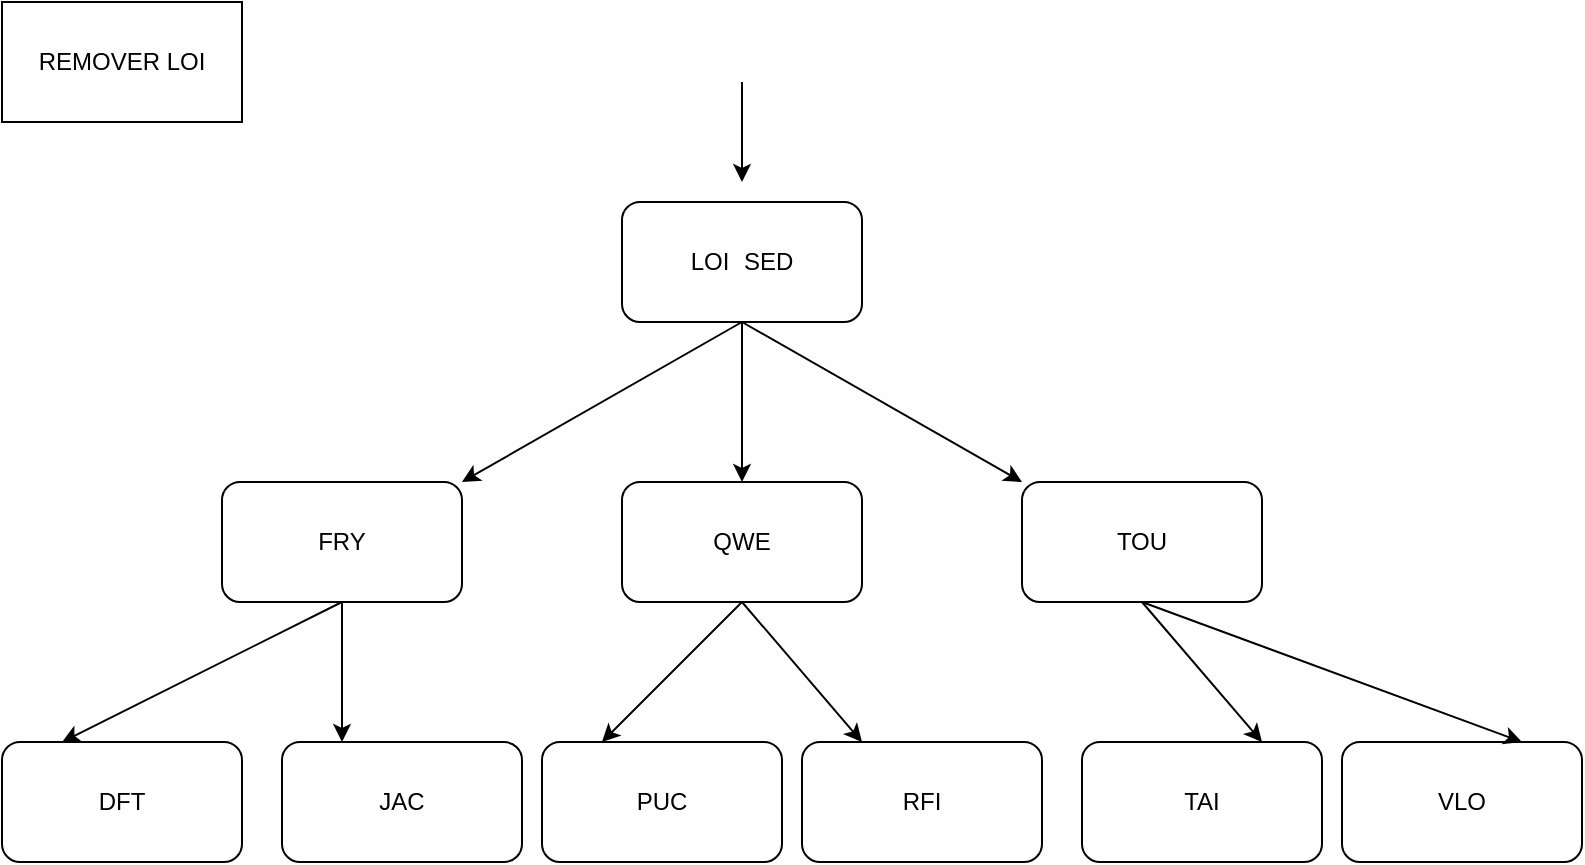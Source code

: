 <mxfile version="24.7.6" pages="40">
  <diagram name="2-3_1" id="xIq41e58-OYFzVSBMzfH">
    <mxGraphModel dx="1434" dy="749" grid="1" gridSize="10" guides="1" tooltips="1" connect="1" arrows="1" fold="1" page="1" pageScale="1" pageWidth="850" pageHeight="1100" math="0" shadow="0">
      <root>
        <mxCell id="0" />
        <mxCell id="1" parent="0" />
        <mxCell id="4sp7qrGnlwfS88L38TXD-2" value="" style="endArrow=classic;html=1;rounded=0;" edge="1" parent="1">
          <mxGeometry width="50" height="50" relative="1" as="geometry">
            <mxPoint x="410" y="80" as="sourcePoint" />
            <mxPoint x="410" y="130" as="targetPoint" />
          </mxGeometry>
        </mxCell>
        <mxCell id="4sp7qrGnlwfS88L38TXD-3" value="LOI &lt;span style=&quot;white-space: pre;&quot;&gt;&#x9;&lt;/span&gt;SED" style="rounded=1;whiteSpace=wrap;html=1;" vertex="1" parent="1">
          <mxGeometry x="350" y="140" width="120" height="60" as="geometry" />
        </mxCell>
        <mxCell id="4sp7qrGnlwfS88L38TXD-5" value="&lt;div&gt;QWE&lt;/div&gt;" style="rounded=1;whiteSpace=wrap;html=1;" vertex="1" parent="1">
          <mxGeometry x="350" y="280" width="120" height="60" as="geometry" />
        </mxCell>
        <mxCell id="4sp7qrGnlwfS88L38TXD-6" value="FRY" style="rounded=1;whiteSpace=wrap;html=1;" vertex="1" parent="1">
          <mxGeometry x="150" y="280" width="120" height="60" as="geometry" />
        </mxCell>
        <mxCell id="4sp7qrGnlwfS88L38TXD-7" value="TOU" style="rounded=1;whiteSpace=wrap;html=1;" vertex="1" parent="1">
          <mxGeometry x="550" y="280" width="120" height="60" as="geometry" />
        </mxCell>
        <mxCell id="4sp7qrGnlwfS88L38TXD-8" value="DFT" style="rounded=1;whiteSpace=wrap;html=1;" vertex="1" parent="1">
          <mxGeometry x="40" y="410" width="120" height="60" as="geometry" />
        </mxCell>
        <mxCell id="4sp7qrGnlwfS88L38TXD-9" value="JAC" style="rounded=1;whiteSpace=wrap;html=1;" vertex="1" parent="1">
          <mxGeometry x="180" y="410" width="120" height="60" as="geometry" />
        </mxCell>
        <mxCell id="4sp7qrGnlwfS88L38TXD-10" value="PUC" style="rounded=1;whiteSpace=wrap;html=1;" vertex="1" parent="1">
          <mxGeometry x="310" y="410" width="120" height="60" as="geometry" />
        </mxCell>
        <mxCell id="4sp7qrGnlwfS88L38TXD-11" value="RFI" style="rounded=1;whiteSpace=wrap;html=1;" vertex="1" parent="1">
          <mxGeometry x="440" y="410" width="120" height="60" as="geometry" />
        </mxCell>
        <mxCell id="4sp7qrGnlwfS88L38TXD-12" value="TAI" style="rounded=1;whiteSpace=wrap;html=1;" vertex="1" parent="1">
          <mxGeometry x="580" y="410" width="120" height="60" as="geometry" />
        </mxCell>
        <mxCell id="4sp7qrGnlwfS88L38TXD-13" value="VLO" style="rounded=1;whiteSpace=wrap;html=1;" vertex="1" parent="1">
          <mxGeometry x="710" y="410" width="120" height="60" as="geometry" />
        </mxCell>
        <mxCell id="4sp7qrGnlwfS88L38TXD-14" value="" style="endArrow=classic;html=1;rounded=0;entryX=0.5;entryY=0;entryDx=0;entryDy=0;exitX=0.5;exitY=1;exitDx=0;exitDy=0;" edge="1" parent="1" source="4sp7qrGnlwfS88L38TXD-3" target="4sp7qrGnlwfS88L38TXD-5">
          <mxGeometry width="50" height="50" relative="1" as="geometry">
            <mxPoint x="420" y="90" as="sourcePoint" />
            <mxPoint x="420" y="140" as="targetPoint" />
          </mxGeometry>
        </mxCell>
        <mxCell id="4sp7qrGnlwfS88L38TXD-15" value="" style="endArrow=classic;html=1;rounded=0;entryX=0;entryY=0;entryDx=0;entryDy=0;exitX=0.5;exitY=1;exitDx=0;exitDy=0;" edge="1" parent="1" source="4sp7qrGnlwfS88L38TXD-3" target="4sp7qrGnlwfS88L38TXD-7">
          <mxGeometry width="50" height="50" relative="1" as="geometry">
            <mxPoint x="420" y="210" as="sourcePoint" />
            <mxPoint x="420" y="290" as="targetPoint" />
          </mxGeometry>
        </mxCell>
        <mxCell id="4sp7qrGnlwfS88L38TXD-16" value="" style="endArrow=classic;html=1;rounded=0;entryX=1;entryY=0;entryDx=0;entryDy=0;exitX=0.5;exitY=1;exitDx=0;exitDy=0;" edge="1" parent="1" source="4sp7qrGnlwfS88L38TXD-3" target="4sp7qrGnlwfS88L38TXD-6">
          <mxGeometry width="50" height="50" relative="1" as="geometry">
            <mxPoint x="430" y="220" as="sourcePoint" />
            <mxPoint x="430" y="300" as="targetPoint" />
          </mxGeometry>
        </mxCell>
        <mxCell id="4sp7qrGnlwfS88L38TXD-17" value="" style="endArrow=classic;html=1;rounded=0;entryX=0.25;entryY=0;entryDx=0;entryDy=0;exitX=0.5;exitY=1;exitDx=0;exitDy=0;" edge="1" parent="1" source="4sp7qrGnlwfS88L38TXD-6" target="4sp7qrGnlwfS88L38TXD-8">
          <mxGeometry width="50" height="50" relative="1" as="geometry">
            <mxPoint x="440" y="230" as="sourcePoint" />
            <mxPoint x="440" y="310" as="targetPoint" />
          </mxGeometry>
        </mxCell>
        <mxCell id="4sp7qrGnlwfS88L38TXD-18" value="" style="endArrow=classic;html=1;rounded=0;entryX=0.25;entryY=0;entryDx=0;entryDy=0;exitX=0.5;exitY=1;exitDx=0;exitDy=0;" edge="1" parent="1" source="4sp7qrGnlwfS88L38TXD-6" target="4sp7qrGnlwfS88L38TXD-9">
          <mxGeometry width="50" height="50" relative="1" as="geometry">
            <mxPoint x="450" y="240" as="sourcePoint" />
            <mxPoint x="450" y="320" as="targetPoint" />
          </mxGeometry>
        </mxCell>
        <mxCell id="4sp7qrGnlwfS88L38TXD-19" value="" style="endArrow=classic;html=1;rounded=0;entryX=0.25;entryY=0;entryDx=0;entryDy=0;exitX=0.5;exitY=1;exitDx=0;exitDy=0;" edge="1" parent="1" source="4sp7qrGnlwfS88L38TXD-5" target="4sp7qrGnlwfS88L38TXD-10">
          <mxGeometry width="50" height="50" relative="1" as="geometry">
            <mxPoint x="460" y="250" as="sourcePoint" />
            <mxPoint x="460" y="330" as="targetPoint" />
          </mxGeometry>
        </mxCell>
        <mxCell id="4sp7qrGnlwfS88L38TXD-20" value="" style="endArrow=classic;html=1;rounded=0;entryX=0.25;entryY=0;entryDx=0;entryDy=0;exitX=0.5;exitY=1;exitDx=0;exitDy=0;" edge="1" parent="1" source="4sp7qrGnlwfS88L38TXD-5" target="4sp7qrGnlwfS88L38TXD-11">
          <mxGeometry width="50" height="50" relative="1" as="geometry">
            <mxPoint x="470" y="260" as="sourcePoint" />
            <mxPoint x="470" y="340" as="targetPoint" />
          </mxGeometry>
        </mxCell>
        <mxCell id="4sp7qrGnlwfS88L38TXD-21" value="" style="endArrow=classic;html=1;rounded=0;entryX=0.75;entryY=0;entryDx=0;entryDy=0;exitX=0.5;exitY=1;exitDx=0;exitDy=0;" edge="1" parent="1" source="4sp7qrGnlwfS88L38TXD-7" target="4sp7qrGnlwfS88L38TXD-12">
          <mxGeometry width="50" height="50" relative="1" as="geometry">
            <mxPoint x="480" y="270" as="sourcePoint" />
            <mxPoint x="480" y="350" as="targetPoint" />
          </mxGeometry>
        </mxCell>
        <mxCell id="4sp7qrGnlwfS88L38TXD-22" value="" style="endArrow=classic;html=1;rounded=0;entryX=0.75;entryY=0;entryDx=0;entryDy=0;exitX=0.5;exitY=1;exitDx=0;exitDy=0;" edge="1" parent="1" source="4sp7qrGnlwfS88L38TXD-7" target="4sp7qrGnlwfS88L38TXD-13">
          <mxGeometry width="50" height="50" relative="1" as="geometry">
            <mxPoint x="490" y="280" as="sourcePoint" />
            <mxPoint x="490" y="360" as="targetPoint" />
          </mxGeometry>
        </mxCell>
        <mxCell id="eZ0mw37KtPqXj56L4Yl8-1" value="REMOVER LOI" style="rounded=0;whiteSpace=wrap;html=1;" vertex="1" parent="1">
          <mxGeometry x="40" y="40" width="120" height="60" as="geometry" />
        </mxCell>
      </root>
    </mxGraphModel>
  </diagram>
  <diagram name="2-3_2" id="K9uyzEL-LfaOEYLESRWs">
    <mxGraphModel dx="1434" dy="749" grid="1" gridSize="10" guides="1" tooltips="1" connect="1" arrows="1" fold="1" page="1" pageScale="1" pageWidth="850" pageHeight="1100" math="0" shadow="0">
      <root>
        <mxCell id="WBEdOkLiG9WqTxdA47e9-0" />
        <mxCell id="WBEdOkLiG9WqTxdA47e9-1" parent="WBEdOkLiG9WqTxdA47e9-0" />
        <mxCell id="WBEdOkLiG9WqTxdA47e9-2" value="" style="endArrow=classic;html=1;rounded=0;" edge="1" parent="WBEdOkLiG9WqTxdA47e9-1">
          <mxGeometry width="50" height="50" relative="1" as="geometry">
            <mxPoint x="410" y="80" as="sourcePoint" />
            <mxPoint x="410" y="130" as="targetPoint" />
          </mxGeometry>
        </mxCell>
        <mxCell id="WBEdOkLiG9WqTxdA47e9-3" value="PUC &lt;span style=&quot;white-space: pre;&quot;&gt;&#x9;&lt;/span&gt;SED" style="rounded=1;whiteSpace=wrap;html=1;" vertex="1" parent="WBEdOkLiG9WqTxdA47e9-1">
          <mxGeometry x="350" y="140" width="120" height="60" as="geometry" />
        </mxCell>
        <mxCell id="WBEdOkLiG9WqTxdA47e9-4" value="&lt;div&gt;QWE&lt;/div&gt;" style="rounded=1;whiteSpace=wrap;html=1;" vertex="1" parent="WBEdOkLiG9WqTxdA47e9-1">
          <mxGeometry x="350" y="280" width="120" height="60" as="geometry" />
        </mxCell>
        <mxCell id="WBEdOkLiG9WqTxdA47e9-5" value="FRY" style="rounded=1;whiteSpace=wrap;html=1;" vertex="1" parent="WBEdOkLiG9WqTxdA47e9-1">
          <mxGeometry x="150" y="280" width="120" height="60" as="geometry" />
        </mxCell>
        <mxCell id="WBEdOkLiG9WqTxdA47e9-6" value="TOU" style="rounded=1;whiteSpace=wrap;html=1;" vertex="1" parent="WBEdOkLiG9WqTxdA47e9-1">
          <mxGeometry x="550" y="280" width="120" height="60" as="geometry" />
        </mxCell>
        <mxCell id="WBEdOkLiG9WqTxdA47e9-7" value="DFT" style="rounded=1;whiteSpace=wrap;html=1;" vertex="1" parent="WBEdOkLiG9WqTxdA47e9-1">
          <mxGeometry x="40" y="410" width="120" height="60" as="geometry" />
        </mxCell>
        <mxCell id="WBEdOkLiG9WqTxdA47e9-8" value="JAC" style="rounded=1;whiteSpace=wrap;html=1;" vertex="1" parent="WBEdOkLiG9WqTxdA47e9-1">
          <mxGeometry x="180" y="410" width="120" height="60" as="geometry" />
        </mxCell>
        <mxCell id="WBEdOkLiG9WqTxdA47e9-9" value="" style="rounded=1;whiteSpace=wrap;html=1;" vertex="1" parent="WBEdOkLiG9WqTxdA47e9-1">
          <mxGeometry x="310" y="410" width="120" height="60" as="geometry" />
        </mxCell>
        <mxCell id="WBEdOkLiG9WqTxdA47e9-10" value="RFI" style="rounded=1;whiteSpace=wrap;html=1;" vertex="1" parent="WBEdOkLiG9WqTxdA47e9-1">
          <mxGeometry x="440" y="410" width="120" height="60" as="geometry" />
        </mxCell>
        <mxCell id="WBEdOkLiG9WqTxdA47e9-11" value="TAI" style="rounded=1;whiteSpace=wrap;html=1;" vertex="1" parent="WBEdOkLiG9WqTxdA47e9-1">
          <mxGeometry x="580" y="410" width="120" height="60" as="geometry" />
        </mxCell>
        <mxCell id="WBEdOkLiG9WqTxdA47e9-12" value="VLO" style="rounded=1;whiteSpace=wrap;html=1;" vertex="1" parent="WBEdOkLiG9WqTxdA47e9-1">
          <mxGeometry x="710" y="410" width="120" height="60" as="geometry" />
        </mxCell>
        <mxCell id="WBEdOkLiG9WqTxdA47e9-13" value="" style="endArrow=classic;html=1;rounded=0;entryX=0.5;entryY=0;entryDx=0;entryDy=0;exitX=0.5;exitY=1;exitDx=0;exitDy=0;" edge="1" parent="WBEdOkLiG9WqTxdA47e9-1" source="WBEdOkLiG9WqTxdA47e9-3" target="WBEdOkLiG9WqTxdA47e9-4">
          <mxGeometry width="50" height="50" relative="1" as="geometry">
            <mxPoint x="420" y="90" as="sourcePoint" />
            <mxPoint x="420" y="140" as="targetPoint" />
          </mxGeometry>
        </mxCell>
        <mxCell id="WBEdOkLiG9WqTxdA47e9-14" value="" style="endArrow=classic;html=1;rounded=0;entryX=0;entryY=0;entryDx=0;entryDy=0;exitX=0.5;exitY=1;exitDx=0;exitDy=0;" edge="1" parent="WBEdOkLiG9WqTxdA47e9-1" source="WBEdOkLiG9WqTxdA47e9-3" target="WBEdOkLiG9WqTxdA47e9-6">
          <mxGeometry width="50" height="50" relative="1" as="geometry">
            <mxPoint x="420" y="210" as="sourcePoint" />
            <mxPoint x="420" y="290" as="targetPoint" />
          </mxGeometry>
        </mxCell>
        <mxCell id="WBEdOkLiG9WqTxdA47e9-15" value="" style="endArrow=classic;html=1;rounded=0;entryX=1;entryY=0;entryDx=0;entryDy=0;exitX=0.5;exitY=1;exitDx=0;exitDy=0;" edge="1" parent="WBEdOkLiG9WqTxdA47e9-1" source="WBEdOkLiG9WqTxdA47e9-3" target="WBEdOkLiG9WqTxdA47e9-5">
          <mxGeometry width="50" height="50" relative="1" as="geometry">
            <mxPoint x="430" y="220" as="sourcePoint" />
            <mxPoint x="430" y="300" as="targetPoint" />
          </mxGeometry>
        </mxCell>
        <mxCell id="WBEdOkLiG9WqTxdA47e9-16" value="" style="endArrow=classic;html=1;rounded=0;entryX=0.25;entryY=0;entryDx=0;entryDy=0;exitX=0.5;exitY=1;exitDx=0;exitDy=0;" edge="1" parent="WBEdOkLiG9WqTxdA47e9-1" source="WBEdOkLiG9WqTxdA47e9-5" target="WBEdOkLiG9WqTxdA47e9-7">
          <mxGeometry width="50" height="50" relative="1" as="geometry">
            <mxPoint x="440" y="230" as="sourcePoint" />
            <mxPoint x="440" y="310" as="targetPoint" />
          </mxGeometry>
        </mxCell>
        <mxCell id="WBEdOkLiG9WqTxdA47e9-17" value="" style="endArrow=classic;html=1;rounded=0;entryX=0.25;entryY=0;entryDx=0;entryDy=0;exitX=0.5;exitY=1;exitDx=0;exitDy=0;" edge="1" parent="WBEdOkLiG9WqTxdA47e9-1" source="WBEdOkLiG9WqTxdA47e9-5" target="WBEdOkLiG9WqTxdA47e9-8">
          <mxGeometry width="50" height="50" relative="1" as="geometry">
            <mxPoint x="450" y="240" as="sourcePoint" />
            <mxPoint x="450" y="320" as="targetPoint" />
          </mxGeometry>
        </mxCell>
        <mxCell id="WBEdOkLiG9WqTxdA47e9-18" value="" style="endArrow=classic;html=1;rounded=0;entryX=0.25;entryY=0;entryDx=0;entryDy=0;exitX=0.5;exitY=1;exitDx=0;exitDy=0;" edge="1" parent="WBEdOkLiG9WqTxdA47e9-1" source="WBEdOkLiG9WqTxdA47e9-4" target="WBEdOkLiG9WqTxdA47e9-9">
          <mxGeometry width="50" height="50" relative="1" as="geometry">
            <mxPoint x="460" y="250" as="sourcePoint" />
            <mxPoint x="460" y="330" as="targetPoint" />
          </mxGeometry>
        </mxCell>
        <mxCell id="WBEdOkLiG9WqTxdA47e9-19" value="" style="endArrow=classic;html=1;rounded=0;entryX=0.25;entryY=0;entryDx=0;entryDy=0;exitX=0.5;exitY=1;exitDx=0;exitDy=0;" edge="1" parent="WBEdOkLiG9WqTxdA47e9-1" source="WBEdOkLiG9WqTxdA47e9-4" target="WBEdOkLiG9WqTxdA47e9-10">
          <mxGeometry width="50" height="50" relative="1" as="geometry">
            <mxPoint x="470" y="260" as="sourcePoint" />
            <mxPoint x="470" y="340" as="targetPoint" />
          </mxGeometry>
        </mxCell>
        <mxCell id="WBEdOkLiG9WqTxdA47e9-20" value="" style="endArrow=classic;html=1;rounded=0;entryX=0.75;entryY=0;entryDx=0;entryDy=0;exitX=0.5;exitY=1;exitDx=0;exitDy=0;" edge="1" parent="WBEdOkLiG9WqTxdA47e9-1" source="WBEdOkLiG9WqTxdA47e9-6" target="WBEdOkLiG9WqTxdA47e9-11">
          <mxGeometry width="50" height="50" relative="1" as="geometry">
            <mxPoint x="480" y="270" as="sourcePoint" />
            <mxPoint x="480" y="350" as="targetPoint" />
          </mxGeometry>
        </mxCell>
        <mxCell id="WBEdOkLiG9WqTxdA47e9-21" value="" style="endArrow=classic;html=1;rounded=0;entryX=0.75;entryY=0;entryDx=0;entryDy=0;exitX=0.5;exitY=1;exitDx=0;exitDy=0;" edge="1" parent="WBEdOkLiG9WqTxdA47e9-1" source="WBEdOkLiG9WqTxdA47e9-6" target="WBEdOkLiG9WqTxdA47e9-12">
          <mxGeometry width="50" height="50" relative="1" as="geometry">
            <mxPoint x="490" y="280" as="sourcePoint" />
            <mxPoint x="490" y="360" as="targetPoint" />
          </mxGeometry>
        </mxCell>
        <mxCell id="Sl74z__Z_waQkBav4fEA-0" value="REMOVER LOI" style="rounded=0;whiteSpace=wrap;html=1;" vertex="1" parent="WBEdOkLiG9WqTxdA47e9-1">
          <mxGeometry x="40" y="40" width="120" height="60" as="geometry" />
        </mxCell>
      </root>
    </mxGraphModel>
  </diagram>
  <diagram name="2-3_3" id="_lwDAUPzSJhK57qegWUB">
    <mxGraphModel dx="1434" dy="749" grid="1" gridSize="10" guides="1" tooltips="1" connect="1" arrows="1" fold="1" page="1" pageScale="1" pageWidth="850" pageHeight="1100" math="0" shadow="0">
      <root>
        <mxCell id="gqN7tmH2YplDB2gEJpjD-0" />
        <mxCell id="gqN7tmH2YplDB2gEJpjD-1" parent="gqN7tmH2YplDB2gEJpjD-0" />
        <mxCell id="gqN7tmH2YplDB2gEJpjD-2" value="" style="endArrow=classic;html=1;rounded=0;" edge="1" parent="gqN7tmH2YplDB2gEJpjD-1">
          <mxGeometry width="50" height="50" relative="1" as="geometry">
            <mxPoint x="410" y="80" as="sourcePoint" />
            <mxPoint x="410" y="130" as="targetPoint" />
          </mxGeometry>
        </mxCell>
        <mxCell id="gqN7tmH2YplDB2gEJpjD-3" value="PUC &lt;span style=&quot;white-space: pre;&quot;&gt;&#x9;&lt;/span&gt;SED" style="rounded=1;whiteSpace=wrap;html=1;" vertex="1" parent="gqN7tmH2YplDB2gEJpjD-1">
          <mxGeometry x="350" y="140" width="120" height="60" as="geometry" />
        </mxCell>
        <mxCell id="gqN7tmH2YplDB2gEJpjD-4" value="" style="rounded=1;whiteSpace=wrap;html=1;" vertex="1" parent="gqN7tmH2YplDB2gEJpjD-1">
          <mxGeometry x="350" y="280" width="120" height="60" as="geometry" />
        </mxCell>
        <mxCell id="gqN7tmH2YplDB2gEJpjD-5" value="FRY" style="rounded=1;whiteSpace=wrap;html=1;" vertex="1" parent="gqN7tmH2YplDB2gEJpjD-1">
          <mxGeometry x="150" y="280" width="120" height="60" as="geometry" />
        </mxCell>
        <mxCell id="gqN7tmH2YplDB2gEJpjD-6" value="TOU" style="rounded=1;whiteSpace=wrap;html=1;" vertex="1" parent="gqN7tmH2YplDB2gEJpjD-1">
          <mxGeometry x="550" y="280" width="120" height="60" as="geometry" />
        </mxCell>
        <mxCell id="gqN7tmH2YplDB2gEJpjD-7" value="DFT" style="rounded=1;whiteSpace=wrap;html=1;" vertex="1" parent="gqN7tmH2YplDB2gEJpjD-1">
          <mxGeometry x="40" y="410" width="120" height="60" as="geometry" />
        </mxCell>
        <mxCell id="gqN7tmH2YplDB2gEJpjD-8" value="JAC" style="rounded=1;whiteSpace=wrap;html=1;" vertex="1" parent="gqN7tmH2YplDB2gEJpjD-1">
          <mxGeometry x="180" y="410" width="120" height="60" as="geometry" />
        </mxCell>
        <mxCell id="gqN7tmH2YplDB2gEJpjD-9" value="QWE&lt;span style=&quot;white-space: pre;&quot;&gt;&#x9;&lt;span style=&quot;white-space: pre;&quot;&gt;&#x9;&lt;/span&gt;&lt;/span&gt;RFI&lt;span style=&quot;white-space: pre;&quot;&gt;&lt;/span&gt;" style="rounded=1;whiteSpace=wrap;html=1;" vertex="1" parent="gqN7tmH2YplDB2gEJpjD-1">
          <mxGeometry x="440" y="410" width="120" height="60" as="geometry" />
        </mxCell>
        <mxCell id="gqN7tmH2YplDB2gEJpjD-10" value="TAI" style="rounded=1;whiteSpace=wrap;html=1;" vertex="1" parent="gqN7tmH2YplDB2gEJpjD-1">
          <mxGeometry x="580" y="410" width="120" height="60" as="geometry" />
        </mxCell>
        <mxCell id="gqN7tmH2YplDB2gEJpjD-11" value="VLO" style="rounded=1;whiteSpace=wrap;html=1;" vertex="1" parent="gqN7tmH2YplDB2gEJpjD-1">
          <mxGeometry x="710" y="410" width="120" height="60" as="geometry" />
        </mxCell>
        <mxCell id="gqN7tmH2YplDB2gEJpjD-12" value="" style="endArrow=classic;html=1;rounded=0;entryX=0.5;entryY=0;entryDx=0;entryDy=0;exitX=0.5;exitY=1;exitDx=0;exitDy=0;" edge="1" parent="gqN7tmH2YplDB2gEJpjD-1" source="gqN7tmH2YplDB2gEJpjD-3" target="gqN7tmH2YplDB2gEJpjD-4">
          <mxGeometry width="50" height="50" relative="1" as="geometry">
            <mxPoint x="420" y="90" as="sourcePoint" />
            <mxPoint x="420" y="140" as="targetPoint" />
          </mxGeometry>
        </mxCell>
        <mxCell id="gqN7tmH2YplDB2gEJpjD-13" value="" style="endArrow=classic;html=1;rounded=0;entryX=0;entryY=0;entryDx=0;entryDy=0;exitX=0.5;exitY=1;exitDx=0;exitDy=0;" edge="1" parent="gqN7tmH2YplDB2gEJpjD-1" source="gqN7tmH2YplDB2gEJpjD-3" target="gqN7tmH2YplDB2gEJpjD-6">
          <mxGeometry width="50" height="50" relative="1" as="geometry">
            <mxPoint x="420" y="210" as="sourcePoint" />
            <mxPoint x="420" y="290" as="targetPoint" />
          </mxGeometry>
        </mxCell>
        <mxCell id="gqN7tmH2YplDB2gEJpjD-14" value="" style="endArrow=classic;html=1;rounded=0;entryX=1;entryY=0;entryDx=0;entryDy=0;exitX=0.5;exitY=1;exitDx=0;exitDy=0;" edge="1" parent="gqN7tmH2YplDB2gEJpjD-1" source="gqN7tmH2YplDB2gEJpjD-3" target="gqN7tmH2YplDB2gEJpjD-5">
          <mxGeometry width="50" height="50" relative="1" as="geometry">
            <mxPoint x="430" y="220" as="sourcePoint" />
            <mxPoint x="430" y="300" as="targetPoint" />
          </mxGeometry>
        </mxCell>
        <mxCell id="gqN7tmH2YplDB2gEJpjD-15" value="" style="endArrow=classic;html=1;rounded=0;entryX=0.25;entryY=0;entryDx=0;entryDy=0;exitX=0.5;exitY=1;exitDx=0;exitDy=0;" edge="1" parent="gqN7tmH2YplDB2gEJpjD-1" source="gqN7tmH2YplDB2gEJpjD-5" target="gqN7tmH2YplDB2gEJpjD-7">
          <mxGeometry width="50" height="50" relative="1" as="geometry">
            <mxPoint x="440" y="230" as="sourcePoint" />
            <mxPoint x="440" y="310" as="targetPoint" />
          </mxGeometry>
        </mxCell>
        <mxCell id="gqN7tmH2YplDB2gEJpjD-16" value="" style="endArrow=classic;html=1;rounded=0;entryX=0.25;entryY=0;entryDx=0;entryDy=0;exitX=0.5;exitY=1;exitDx=0;exitDy=0;" edge="1" parent="gqN7tmH2YplDB2gEJpjD-1" source="gqN7tmH2YplDB2gEJpjD-5" target="gqN7tmH2YplDB2gEJpjD-8">
          <mxGeometry width="50" height="50" relative="1" as="geometry">
            <mxPoint x="450" y="240" as="sourcePoint" />
            <mxPoint x="450" y="320" as="targetPoint" />
          </mxGeometry>
        </mxCell>
        <mxCell id="gqN7tmH2YplDB2gEJpjD-17" value="" style="endArrow=classic;html=1;rounded=0;entryX=0.25;entryY=0;entryDx=0;entryDy=0;exitX=0.5;exitY=1;exitDx=0;exitDy=0;" edge="1" parent="gqN7tmH2YplDB2gEJpjD-1" source="gqN7tmH2YplDB2gEJpjD-4" target="gqN7tmH2YplDB2gEJpjD-9">
          <mxGeometry width="50" height="50" relative="1" as="geometry">
            <mxPoint x="470" y="260" as="sourcePoint" />
            <mxPoint x="470" y="340" as="targetPoint" />
          </mxGeometry>
        </mxCell>
        <mxCell id="gqN7tmH2YplDB2gEJpjD-18" value="" style="endArrow=classic;html=1;rounded=0;entryX=0.75;entryY=0;entryDx=0;entryDy=0;exitX=0.5;exitY=1;exitDx=0;exitDy=0;" edge="1" parent="gqN7tmH2YplDB2gEJpjD-1" source="gqN7tmH2YplDB2gEJpjD-6" target="gqN7tmH2YplDB2gEJpjD-10">
          <mxGeometry width="50" height="50" relative="1" as="geometry">
            <mxPoint x="480" y="270" as="sourcePoint" />
            <mxPoint x="480" y="350" as="targetPoint" />
          </mxGeometry>
        </mxCell>
        <mxCell id="gqN7tmH2YplDB2gEJpjD-19" value="" style="endArrow=classic;html=1;rounded=0;entryX=0.75;entryY=0;entryDx=0;entryDy=0;exitX=0.5;exitY=1;exitDx=0;exitDy=0;" edge="1" parent="gqN7tmH2YplDB2gEJpjD-1" source="gqN7tmH2YplDB2gEJpjD-6" target="gqN7tmH2YplDB2gEJpjD-11">
          <mxGeometry width="50" height="50" relative="1" as="geometry">
            <mxPoint x="490" y="280" as="sourcePoint" />
            <mxPoint x="490" y="360" as="targetPoint" />
          </mxGeometry>
        </mxCell>
        <mxCell id="0G28iRh4KCoUW60oDjII-0" value="REMOVER LOI" style="rounded=0;whiteSpace=wrap;html=1;" vertex="1" parent="gqN7tmH2YplDB2gEJpjD-1">
          <mxGeometry x="40" y="40" width="120" height="60" as="geometry" />
        </mxCell>
      </root>
    </mxGraphModel>
  </diagram>
  <diagram name="2-3_4" id="mIQ1qLLRxKfy2ldHMsO0">
    <mxGraphModel dx="1434" dy="749" grid="1" gridSize="10" guides="1" tooltips="1" connect="1" arrows="1" fold="1" page="1" pageScale="1" pageWidth="850" pageHeight="1100" math="0" shadow="0">
      <root>
        <mxCell id="HoKCN2H06vdSa1xBU7sf-0" />
        <mxCell id="HoKCN2H06vdSa1xBU7sf-1" parent="HoKCN2H06vdSa1xBU7sf-0" />
        <mxCell id="HoKCN2H06vdSa1xBU7sf-2" value="" style="endArrow=classic;html=1;rounded=0;" edge="1" parent="HoKCN2H06vdSa1xBU7sf-1">
          <mxGeometry width="50" height="50" relative="1" as="geometry">
            <mxPoint x="410" y="80" as="sourcePoint" />
            <mxPoint x="410" y="130" as="targetPoint" />
          </mxGeometry>
        </mxCell>
        <mxCell id="HoKCN2H06vdSa1xBU7sf-3" value="SED" style="rounded=1;whiteSpace=wrap;html=1;" vertex="1" parent="HoKCN2H06vdSa1xBU7sf-1">
          <mxGeometry x="350" y="140" width="120" height="60" as="geometry" />
        </mxCell>
        <mxCell id="HoKCN2H06vdSa1xBU7sf-4" value="" style="rounded=1;whiteSpace=wrap;html=1;" vertex="1" parent="HoKCN2H06vdSa1xBU7sf-1">
          <mxGeometry x="350" y="280" width="120" height="60" as="geometry" />
        </mxCell>
        <mxCell id="HoKCN2H06vdSa1xBU7sf-5" value="FRY&lt;span style=&quot;white-space: pre;&quot;&gt;&#x9;&lt;/span&gt;PUC" style="rounded=1;whiteSpace=wrap;html=1;" vertex="1" parent="HoKCN2H06vdSa1xBU7sf-1">
          <mxGeometry x="150" y="280" width="120" height="60" as="geometry" />
        </mxCell>
        <mxCell id="HoKCN2H06vdSa1xBU7sf-6" value="TOU" style="rounded=1;whiteSpace=wrap;html=1;" vertex="1" parent="HoKCN2H06vdSa1xBU7sf-1">
          <mxGeometry x="550" y="280" width="120" height="60" as="geometry" />
        </mxCell>
        <mxCell id="HoKCN2H06vdSa1xBU7sf-7" value="DFT" style="rounded=1;whiteSpace=wrap;html=1;" vertex="1" parent="HoKCN2H06vdSa1xBU7sf-1">
          <mxGeometry x="40" y="410" width="120" height="60" as="geometry" />
        </mxCell>
        <mxCell id="HoKCN2H06vdSa1xBU7sf-8" value="JAC" style="rounded=1;whiteSpace=wrap;html=1;" vertex="1" parent="HoKCN2H06vdSa1xBU7sf-1">
          <mxGeometry x="180" y="410" width="120" height="60" as="geometry" />
        </mxCell>
        <mxCell id="HoKCN2H06vdSa1xBU7sf-9" value="QWE&lt;span style=&quot;white-space: pre;&quot;&gt;&#x9;&lt;span style=&quot;white-space: pre;&quot;&gt;&#x9;&lt;/span&gt;&lt;/span&gt;RFI&lt;span style=&quot;white-space: pre;&quot;&gt;&lt;/span&gt;" style="rounded=1;whiteSpace=wrap;html=1;" vertex="1" parent="HoKCN2H06vdSa1xBU7sf-1">
          <mxGeometry x="440" y="410" width="120" height="60" as="geometry" />
        </mxCell>
        <mxCell id="HoKCN2H06vdSa1xBU7sf-10" value="TAI" style="rounded=1;whiteSpace=wrap;html=1;" vertex="1" parent="HoKCN2H06vdSa1xBU7sf-1">
          <mxGeometry x="580" y="410" width="120" height="60" as="geometry" />
        </mxCell>
        <mxCell id="HoKCN2H06vdSa1xBU7sf-11" value="VLO" style="rounded=1;whiteSpace=wrap;html=1;" vertex="1" parent="HoKCN2H06vdSa1xBU7sf-1">
          <mxGeometry x="710" y="410" width="120" height="60" as="geometry" />
        </mxCell>
        <mxCell id="HoKCN2H06vdSa1xBU7sf-12" value="" style="endArrow=classic;html=1;rounded=0;entryX=0.5;entryY=0;entryDx=0;entryDy=0;exitX=0.5;exitY=1;exitDx=0;exitDy=0;" edge="1" parent="HoKCN2H06vdSa1xBU7sf-1" source="HoKCN2H06vdSa1xBU7sf-3" target="HoKCN2H06vdSa1xBU7sf-4">
          <mxGeometry width="50" height="50" relative="1" as="geometry">
            <mxPoint x="420" y="90" as="sourcePoint" />
            <mxPoint x="420" y="140" as="targetPoint" />
          </mxGeometry>
        </mxCell>
        <mxCell id="HoKCN2H06vdSa1xBU7sf-13" value="" style="endArrow=classic;html=1;rounded=0;entryX=0;entryY=0;entryDx=0;entryDy=0;exitX=0.5;exitY=1;exitDx=0;exitDy=0;" edge="1" parent="HoKCN2H06vdSa1xBU7sf-1" source="HoKCN2H06vdSa1xBU7sf-3" target="HoKCN2H06vdSa1xBU7sf-6">
          <mxGeometry width="50" height="50" relative="1" as="geometry">
            <mxPoint x="420" y="210" as="sourcePoint" />
            <mxPoint x="420" y="290" as="targetPoint" />
          </mxGeometry>
        </mxCell>
        <mxCell id="HoKCN2H06vdSa1xBU7sf-14" value="" style="endArrow=classic;html=1;rounded=0;entryX=1;entryY=0;entryDx=0;entryDy=0;exitX=0.5;exitY=1;exitDx=0;exitDy=0;" edge="1" parent="HoKCN2H06vdSa1xBU7sf-1" source="HoKCN2H06vdSa1xBU7sf-3" target="HoKCN2H06vdSa1xBU7sf-5">
          <mxGeometry width="50" height="50" relative="1" as="geometry">
            <mxPoint x="430" y="220" as="sourcePoint" />
            <mxPoint x="430" y="300" as="targetPoint" />
          </mxGeometry>
        </mxCell>
        <mxCell id="HoKCN2H06vdSa1xBU7sf-15" value="" style="endArrow=classic;html=1;rounded=0;entryX=0.25;entryY=0;entryDx=0;entryDy=0;exitX=0.5;exitY=1;exitDx=0;exitDy=0;" edge="1" parent="HoKCN2H06vdSa1xBU7sf-1" source="HoKCN2H06vdSa1xBU7sf-5" target="HoKCN2H06vdSa1xBU7sf-7">
          <mxGeometry width="50" height="50" relative="1" as="geometry">
            <mxPoint x="440" y="230" as="sourcePoint" />
            <mxPoint x="440" y="310" as="targetPoint" />
          </mxGeometry>
        </mxCell>
        <mxCell id="HoKCN2H06vdSa1xBU7sf-16" value="" style="endArrow=classic;html=1;rounded=0;entryX=0.25;entryY=0;entryDx=0;entryDy=0;exitX=0.5;exitY=1;exitDx=0;exitDy=0;" edge="1" parent="HoKCN2H06vdSa1xBU7sf-1" source="HoKCN2H06vdSa1xBU7sf-5" target="HoKCN2H06vdSa1xBU7sf-8">
          <mxGeometry width="50" height="50" relative="1" as="geometry">
            <mxPoint x="450" y="240" as="sourcePoint" />
            <mxPoint x="450" y="320" as="targetPoint" />
          </mxGeometry>
        </mxCell>
        <mxCell id="HoKCN2H06vdSa1xBU7sf-17" value="" style="endArrow=classic;html=1;rounded=0;entryX=0.25;entryY=0;entryDx=0;entryDy=0;exitX=0.5;exitY=1;exitDx=0;exitDy=0;" edge="1" parent="HoKCN2H06vdSa1xBU7sf-1" source="HoKCN2H06vdSa1xBU7sf-4" target="HoKCN2H06vdSa1xBU7sf-9">
          <mxGeometry width="50" height="50" relative="1" as="geometry">
            <mxPoint x="470" y="260" as="sourcePoint" />
            <mxPoint x="470" y="340" as="targetPoint" />
          </mxGeometry>
        </mxCell>
        <mxCell id="HoKCN2H06vdSa1xBU7sf-18" value="" style="endArrow=classic;html=1;rounded=0;entryX=0.75;entryY=0;entryDx=0;entryDy=0;exitX=0.5;exitY=1;exitDx=0;exitDy=0;" edge="1" parent="HoKCN2H06vdSa1xBU7sf-1" source="HoKCN2H06vdSa1xBU7sf-6" target="HoKCN2H06vdSa1xBU7sf-10">
          <mxGeometry width="50" height="50" relative="1" as="geometry">
            <mxPoint x="480" y="270" as="sourcePoint" />
            <mxPoint x="480" y="350" as="targetPoint" />
          </mxGeometry>
        </mxCell>
        <mxCell id="HoKCN2H06vdSa1xBU7sf-19" value="" style="endArrow=classic;html=1;rounded=0;entryX=0.75;entryY=0;entryDx=0;entryDy=0;exitX=0.5;exitY=1;exitDx=0;exitDy=0;" edge="1" parent="HoKCN2H06vdSa1xBU7sf-1" source="HoKCN2H06vdSa1xBU7sf-6" target="HoKCN2H06vdSa1xBU7sf-11">
          <mxGeometry width="50" height="50" relative="1" as="geometry">
            <mxPoint x="490" y="280" as="sourcePoint" />
            <mxPoint x="490" y="360" as="targetPoint" />
          </mxGeometry>
        </mxCell>
        <mxCell id="HoKCN2H06vdSa1xBU7sf-20" value="REMOVER LOI" style="rounded=0;whiteSpace=wrap;html=1;" vertex="1" parent="HoKCN2H06vdSa1xBU7sf-1">
          <mxGeometry x="40" y="40" width="120" height="60" as="geometry" />
        </mxCell>
      </root>
    </mxGraphModel>
  </diagram>
  <diagram name="2-3_5" id="Utlom2hBZf4Ad8_LVOJA">
    <mxGraphModel dx="1434" dy="749" grid="1" gridSize="10" guides="1" tooltips="1" connect="1" arrows="1" fold="1" page="1" pageScale="1" pageWidth="850" pageHeight="1100" math="0" shadow="0">
      <root>
        <mxCell id="VDh5e6BNJZwg19U79GOM-0" />
        <mxCell id="VDh5e6BNJZwg19U79GOM-1" parent="VDh5e6BNJZwg19U79GOM-0" />
        <mxCell id="VDh5e6BNJZwg19U79GOM-2" value="" style="endArrow=classic;html=1;rounded=0;" edge="1" parent="VDh5e6BNJZwg19U79GOM-1">
          <mxGeometry width="50" height="50" relative="1" as="geometry">
            <mxPoint x="410" y="80" as="sourcePoint" />
            <mxPoint x="410" y="130" as="targetPoint" />
          </mxGeometry>
        </mxCell>
        <mxCell id="VDh5e6BNJZwg19U79GOM-3" value="SED" style="rounded=1;whiteSpace=wrap;html=1;" vertex="1" parent="VDh5e6BNJZwg19U79GOM-1">
          <mxGeometry x="350" y="140" width="120" height="60" as="geometry" />
        </mxCell>
        <mxCell id="VDh5e6BNJZwg19U79GOM-5" value="FRY&lt;span style=&quot;white-space: pre;&quot;&gt;&#x9;&lt;/span&gt;PUC" style="rounded=1;whiteSpace=wrap;html=1;" vertex="1" parent="VDh5e6BNJZwg19U79GOM-1">
          <mxGeometry x="150" y="280" width="120" height="60" as="geometry" />
        </mxCell>
        <mxCell id="VDh5e6BNJZwg19U79GOM-6" value="TOU" style="rounded=1;whiteSpace=wrap;html=1;" vertex="1" parent="VDh5e6BNJZwg19U79GOM-1">
          <mxGeometry x="550" y="280" width="120" height="60" as="geometry" />
        </mxCell>
        <mxCell id="VDh5e6BNJZwg19U79GOM-7" value="DFT" style="rounded=1;whiteSpace=wrap;html=1;" vertex="1" parent="VDh5e6BNJZwg19U79GOM-1">
          <mxGeometry x="40" y="410" width="120" height="60" as="geometry" />
        </mxCell>
        <mxCell id="VDh5e6BNJZwg19U79GOM-8" value="JAC" style="rounded=1;whiteSpace=wrap;html=1;" vertex="1" parent="VDh5e6BNJZwg19U79GOM-1">
          <mxGeometry x="180" y="410" width="120" height="60" as="geometry" />
        </mxCell>
        <mxCell id="VDh5e6BNJZwg19U79GOM-9" value="QWE&lt;span style=&quot;white-space: pre;&quot;&gt;&#x9;&lt;span style=&quot;white-space: pre;&quot;&gt;&#x9;&lt;/span&gt;&lt;/span&gt;RFI&lt;span style=&quot;white-space: pre;&quot;&gt;&lt;/span&gt;" style="rounded=1;whiteSpace=wrap;html=1;" vertex="1" parent="VDh5e6BNJZwg19U79GOM-1">
          <mxGeometry x="320" y="410" width="120" height="60" as="geometry" />
        </mxCell>
        <mxCell id="VDh5e6BNJZwg19U79GOM-10" value="TAI" style="rounded=1;whiteSpace=wrap;html=1;" vertex="1" parent="VDh5e6BNJZwg19U79GOM-1">
          <mxGeometry x="580" y="410" width="120" height="60" as="geometry" />
        </mxCell>
        <mxCell id="VDh5e6BNJZwg19U79GOM-11" value="VLO" style="rounded=1;whiteSpace=wrap;html=1;" vertex="1" parent="VDh5e6BNJZwg19U79GOM-1">
          <mxGeometry x="710" y="410" width="120" height="60" as="geometry" />
        </mxCell>
        <mxCell id="VDh5e6BNJZwg19U79GOM-13" value="" style="endArrow=classic;html=1;rounded=0;entryX=0;entryY=0;entryDx=0;entryDy=0;exitX=0.5;exitY=1;exitDx=0;exitDy=0;" edge="1" parent="VDh5e6BNJZwg19U79GOM-1" source="VDh5e6BNJZwg19U79GOM-3" target="VDh5e6BNJZwg19U79GOM-6">
          <mxGeometry width="50" height="50" relative="1" as="geometry">
            <mxPoint x="420" y="210" as="sourcePoint" />
            <mxPoint x="420" y="290" as="targetPoint" />
          </mxGeometry>
        </mxCell>
        <mxCell id="VDh5e6BNJZwg19U79GOM-14" value="" style="endArrow=classic;html=1;rounded=0;entryX=1;entryY=0;entryDx=0;entryDy=0;exitX=0.5;exitY=1;exitDx=0;exitDy=0;" edge="1" parent="VDh5e6BNJZwg19U79GOM-1" source="VDh5e6BNJZwg19U79GOM-3" target="VDh5e6BNJZwg19U79GOM-5">
          <mxGeometry width="50" height="50" relative="1" as="geometry">
            <mxPoint x="430" y="220" as="sourcePoint" />
            <mxPoint x="430" y="300" as="targetPoint" />
          </mxGeometry>
        </mxCell>
        <mxCell id="VDh5e6BNJZwg19U79GOM-15" value="" style="endArrow=classic;html=1;rounded=0;entryX=0.25;entryY=0;entryDx=0;entryDy=0;exitX=0.5;exitY=1;exitDx=0;exitDy=0;" edge="1" parent="VDh5e6BNJZwg19U79GOM-1" source="VDh5e6BNJZwg19U79GOM-5" target="VDh5e6BNJZwg19U79GOM-7">
          <mxGeometry width="50" height="50" relative="1" as="geometry">
            <mxPoint x="440" y="230" as="sourcePoint" />
            <mxPoint x="440" y="310" as="targetPoint" />
          </mxGeometry>
        </mxCell>
        <mxCell id="VDh5e6BNJZwg19U79GOM-16" value="" style="endArrow=classic;html=1;rounded=0;entryX=0.25;entryY=0;entryDx=0;entryDy=0;exitX=0.5;exitY=1;exitDx=0;exitDy=0;" edge="1" parent="VDh5e6BNJZwg19U79GOM-1" source="VDh5e6BNJZwg19U79GOM-5" target="VDh5e6BNJZwg19U79GOM-8">
          <mxGeometry width="50" height="50" relative="1" as="geometry">
            <mxPoint x="450" y="240" as="sourcePoint" />
            <mxPoint x="450" y="320" as="targetPoint" />
          </mxGeometry>
        </mxCell>
        <mxCell id="VDh5e6BNJZwg19U79GOM-17" value="" style="endArrow=classic;html=1;rounded=0;entryX=0.25;entryY=0;entryDx=0;entryDy=0;exitX=0.5;exitY=1;exitDx=0;exitDy=0;" edge="1" parent="VDh5e6BNJZwg19U79GOM-1" source="VDh5e6BNJZwg19U79GOM-5" target="VDh5e6BNJZwg19U79GOM-9">
          <mxGeometry width="50" height="50" relative="1" as="geometry">
            <mxPoint x="290" y="340" as="sourcePoint" />
            <mxPoint x="350" y="340" as="targetPoint" />
          </mxGeometry>
        </mxCell>
        <mxCell id="VDh5e6BNJZwg19U79GOM-18" value="" style="endArrow=classic;html=1;rounded=0;entryX=0.75;entryY=0;entryDx=0;entryDy=0;exitX=0.5;exitY=1;exitDx=0;exitDy=0;" edge="1" parent="VDh5e6BNJZwg19U79GOM-1" source="VDh5e6BNJZwg19U79GOM-6" target="VDh5e6BNJZwg19U79GOM-10">
          <mxGeometry width="50" height="50" relative="1" as="geometry">
            <mxPoint x="480" y="270" as="sourcePoint" />
            <mxPoint x="480" y="350" as="targetPoint" />
          </mxGeometry>
        </mxCell>
        <mxCell id="VDh5e6BNJZwg19U79GOM-19" value="" style="endArrow=classic;html=1;rounded=0;entryX=0.75;entryY=0;entryDx=0;entryDy=0;exitX=0.5;exitY=1;exitDx=0;exitDy=0;" edge="1" parent="VDh5e6BNJZwg19U79GOM-1" source="VDh5e6BNJZwg19U79GOM-6" target="VDh5e6BNJZwg19U79GOM-11">
          <mxGeometry width="50" height="50" relative="1" as="geometry">
            <mxPoint x="490" y="280" as="sourcePoint" />
            <mxPoint x="490" y="360" as="targetPoint" />
          </mxGeometry>
        </mxCell>
        <mxCell id="VDh5e6BNJZwg19U79GOM-20" value="REMOVER LOI" style="rounded=0;whiteSpace=wrap;html=1;" vertex="1" parent="VDh5e6BNJZwg19U79GOM-1">
          <mxGeometry x="40" y="40" width="120" height="60" as="geometry" />
        </mxCell>
      </root>
    </mxGraphModel>
  </diagram>
  <diagram name="2-3_6" id="Js5YEtJRZRaj2goP2iHc">
    <mxGraphModel dx="1434" dy="749" grid="1" gridSize="10" guides="1" tooltips="1" connect="1" arrows="1" fold="1" page="1" pageScale="1" pageWidth="850" pageHeight="1100" math="0" shadow="0">
      <root>
        <mxCell id="EjWcdvnrS1wJd__tDDRc-0" />
        <mxCell id="EjWcdvnrS1wJd__tDDRc-1" parent="EjWcdvnrS1wJd__tDDRc-0" />
        <mxCell id="EjWcdvnrS1wJd__tDDRc-2" value="" style="endArrow=classic;html=1;rounded=0;" edge="1" parent="EjWcdvnrS1wJd__tDDRc-1">
          <mxGeometry width="50" height="50" relative="1" as="geometry">
            <mxPoint x="410" y="80" as="sourcePoint" />
            <mxPoint x="410" y="130" as="targetPoint" />
          </mxGeometry>
        </mxCell>
        <mxCell id="EjWcdvnrS1wJd__tDDRc-3" value="SED" style="rounded=1;whiteSpace=wrap;html=1;fillColor=#dae8fc;strokeColor=#6c8ebf;" vertex="1" parent="EjWcdvnrS1wJd__tDDRc-1">
          <mxGeometry x="350" y="140" width="120" height="60" as="geometry" />
        </mxCell>
        <mxCell id="EjWcdvnrS1wJd__tDDRc-4" value="FRY&lt;span style=&quot;white-space: pre;&quot;&gt;&#x9;&lt;/span&gt;PUC" style="rounded=1;whiteSpace=wrap;html=1;" vertex="1" parent="EjWcdvnrS1wJd__tDDRc-1">
          <mxGeometry x="150" y="280" width="120" height="60" as="geometry" />
        </mxCell>
        <mxCell id="EjWcdvnrS1wJd__tDDRc-5" value="TOU" style="rounded=1;whiteSpace=wrap;html=1;" vertex="1" parent="EjWcdvnrS1wJd__tDDRc-1">
          <mxGeometry x="550" y="280" width="120" height="60" as="geometry" />
        </mxCell>
        <mxCell id="EjWcdvnrS1wJd__tDDRc-6" value="DFT" style="rounded=1;whiteSpace=wrap;html=1;" vertex="1" parent="EjWcdvnrS1wJd__tDDRc-1">
          <mxGeometry x="40" y="410" width="120" height="60" as="geometry" />
        </mxCell>
        <mxCell id="EjWcdvnrS1wJd__tDDRc-7" value="JAC" style="rounded=1;whiteSpace=wrap;html=1;" vertex="1" parent="EjWcdvnrS1wJd__tDDRc-1">
          <mxGeometry x="180" y="410" width="120" height="60" as="geometry" />
        </mxCell>
        <mxCell id="EjWcdvnrS1wJd__tDDRc-8" value="QWE&lt;span style=&quot;white-space: pre;&quot;&gt;&#x9;&lt;span style=&quot;white-space: pre;&quot;&gt;&#x9;&lt;/span&gt;&lt;/span&gt;RFI&lt;span style=&quot;white-space: pre;&quot;&gt;&lt;/span&gt;" style="rounded=1;whiteSpace=wrap;html=1;" vertex="1" parent="EjWcdvnrS1wJd__tDDRc-1">
          <mxGeometry x="320" y="410" width="120" height="60" as="geometry" />
        </mxCell>
        <mxCell id="EjWcdvnrS1wJd__tDDRc-9" value="TAI" style="rounded=1;whiteSpace=wrap;html=1;" vertex="1" parent="EjWcdvnrS1wJd__tDDRc-1">
          <mxGeometry x="580" y="410" width="120" height="60" as="geometry" />
        </mxCell>
        <mxCell id="EjWcdvnrS1wJd__tDDRc-10" value="VLO" style="rounded=1;whiteSpace=wrap;html=1;" vertex="1" parent="EjWcdvnrS1wJd__tDDRc-1">
          <mxGeometry x="710" y="410" width="120" height="60" as="geometry" />
        </mxCell>
        <mxCell id="EjWcdvnrS1wJd__tDDRc-11" value="" style="endArrow=classic;html=1;rounded=0;entryX=0;entryY=0;entryDx=0;entryDy=0;exitX=0.5;exitY=1;exitDx=0;exitDy=0;" edge="1" parent="EjWcdvnrS1wJd__tDDRc-1" source="EjWcdvnrS1wJd__tDDRc-3" target="EjWcdvnrS1wJd__tDDRc-5">
          <mxGeometry width="50" height="50" relative="1" as="geometry">
            <mxPoint x="420" y="210" as="sourcePoint" />
            <mxPoint x="420" y="290" as="targetPoint" />
          </mxGeometry>
        </mxCell>
        <mxCell id="EjWcdvnrS1wJd__tDDRc-12" value="" style="endArrow=classic;html=1;rounded=0;entryX=1;entryY=0;entryDx=0;entryDy=0;exitX=0.5;exitY=1;exitDx=0;exitDy=0;" edge="1" parent="EjWcdvnrS1wJd__tDDRc-1" source="EjWcdvnrS1wJd__tDDRc-3" target="EjWcdvnrS1wJd__tDDRc-4">
          <mxGeometry width="50" height="50" relative="1" as="geometry">
            <mxPoint x="430" y="220" as="sourcePoint" />
            <mxPoint x="430" y="300" as="targetPoint" />
          </mxGeometry>
        </mxCell>
        <mxCell id="EjWcdvnrS1wJd__tDDRc-13" value="" style="endArrow=classic;html=1;rounded=0;entryX=0.25;entryY=0;entryDx=0;entryDy=0;exitX=0.5;exitY=1;exitDx=0;exitDy=0;" edge="1" parent="EjWcdvnrS1wJd__tDDRc-1" source="EjWcdvnrS1wJd__tDDRc-4" target="EjWcdvnrS1wJd__tDDRc-6">
          <mxGeometry width="50" height="50" relative="1" as="geometry">
            <mxPoint x="440" y="230" as="sourcePoint" />
            <mxPoint x="440" y="310" as="targetPoint" />
          </mxGeometry>
        </mxCell>
        <mxCell id="EjWcdvnrS1wJd__tDDRc-14" value="" style="endArrow=classic;html=1;rounded=0;entryX=0.25;entryY=0;entryDx=0;entryDy=0;exitX=0.5;exitY=1;exitDx=0;exitDy=0;" edge="1" parent="EjWcdvnrS1wJd__tDDRc-1" source="EjWcdvnrS1wJd__tDDRc-4" target="EjWcdvnrS1wJd__tDDRc-7">
          <mxGeometry width="50" height="50" relative="1" as="geometry">
            <mxPoint x="450" y="240" as="sourcePoint" />
            <mxPoint x="450" y="320" as="targetPoint" />
          </mxGeometry>
        </mxCell>
        <mxCell id="EjWcdvnrS1wJd__tDDRc-15" value="" style="endArrow=classic;html=1;rounded=0;entryX=0.25;entryY=0;entryDx=0;entryDy=0;exitX=0.5;exitY=1;exitDx=0;exitDy=0;" edge="1" parent="EjWcdvnrS1wJd__tDDRc-1" source="EjWcdvnrS1wJd__tDDRc-4" target="EjWcdvnrS1wJd__tDDRc-8">
          <mxGeometry width="50" height="50" relative="1" as="geometry">
            <mxPoint x="290" y="340" as="sourcePoint" />
            <mxPoint x="350" y="340" as="targetPoint" />
          </mxGeometry>
        </mxCell>
        <mxCell id="EjWcdvnrS1wJd__tDDRc-16" value="" style="endArrow=classic;html=1;rounded=0;entryX=0.75;entryY=0;entryDx=0;entryDy=0;exitX=0.5;exitY=1;exitDx=0;exitDy=0;" edge="1" parent="EjWcdvnrS1wJd__tDDRc-1" source="EjWcdvnrS1wJd__tDDRc-5" target="EjWcdvnrS1wJd__tDDRc-9">
          <mxGeometry width="50" height="50" relative="1" as="geometry">
            <mxPoint x="480" y="270" as="sourcePoint" />
            <mxPoint x="480" y="350" as="targetPoint" />
          </mxGeometry>
        </mxCell>
        <mxCell id="EjWcdvnrS1wJd__tDDRc-17" value="" style="endArrow=classic;html=1;rounded=0;entryX=0.75;entryY=0;entryDx=0;entryDy=0;exitX=0.5;exitY=1;exitDx=0;exitDy=0;" edge="1" parent="EjWcdvnrS1wJd__tDDRc-1" source="EjWcdvnrS1wJd__tDDRc-5" target="EjWcdvnrS1wJd__tDDRc-10">
          <mxGeometry width="50" height="50" relative="1" as="geometry">
            <mxPoint x="490" y="280" as="sourcePoint" />
            <mxPoint x="490" y="360" as="targetPoint" />
          </mxGeometry>
        </mxCell>
        <mxCell id="EjWcdvnrS1wJd__tDDRc-18" value="INSERIR STA" style="rounded=0;whiteSpace=wrap;html=1;" vertex="1" parent="EjWcdvnrS1wJd__tDDRc-1">
          <mxGeometry x="40" y="40" width="120" height="60" as="geometry" />
        </mxCell>
        <mxCell id="eNCicWzJhwbaOPLern6G-0" value="STA" style="rounded=1;whiteSpace=wrap;html=1;fillColor=#dae8fc;strokeColor=#6c8ebf;" vertex="1" parent="EjWcdvnrS1wJd__tDDRc-1">
          <mxGeometry x="580" y="110" width="120" height="60" as="geometry" />
        </mxCell>
      </root>
    </mxGraphModel>
  </diagram>
  <diagram name="2-3_7" id="QEYDHmb1Mh9i_gcKBIFo">
    <mxGraphModel dx="1434" dy="749" grid="1" gridSize="10" guides="1" tooltips="1" connect="1" arrows="1" fold="1" page="1" pageScale="1" pageWidth="850" pageHeight="1100" math="0" shadow="0">
      <root>
        <mxCell id="Ad5ctiOUKEIDlWGxMNct-0" />
        <mxCell id="Ad5ctiOUKEIDlWGxMNct-1" parent="Ad5ctiOUKEIDlWGxMNct-0" />
        <mxCell id="Ad5ctiOUKEIDlWGxMNct-2" value="" style="endArrow=classic;html=1;rounded=0;" edge="1" parent="Ad5ctiOUKEIDlWGxMNct-1">
          <mxGeometry width="50" height="50" relative="1" as="geometry">
            <mxPoint x="410" y="80" as="sourcePoint" />
            <mxPoint x="410" y="130" as="targetPoint" />
          </mxGeometry>
        </mxCell>
        <mxCell id="Ad5ctiOUKEIDlWGxMNct-3" value="SED" style="rounded=1;whiteSpace=wrap;html=1;" vertex="1" parent="Ad5ctiOUKEIDlWGxMNct-1">
          <mxGeometry x="350" y="140" width="120" height="60" as="geometry" />
        </mxCell>
        <mxCell id="Ad5ctiOUKEIDlWGxMNct-4" value="FRY&lt;span style=&quot;white-space: pre;&quot;&gt;&#x9;&lt;/span&gt;PUC" style="rounded=1;whiteSpace=wrap;html=1;" vertex="1" parent="Ad5ctiOUKEIDlWGxMNct-1">
          <mxGeometry x="150" y="280" width="120" height="60" as="geometry" />
        </mxCell>
        <mxCell id="Ad5ctiOUKEIDlWGxMNct-5" value="TOU" style="rounded=1;whiteSpace=wrap;html=1;fillColor=#dae8fc;strokeColor=#6c8ebf;" vertex="1" parent="Ad5ctiOUKEIDlWGxMNct-1">
          <mxGeometry x="550" y="280" width="120" height="60" as="geometry" />
        </mxCell>
        <mxCell id="Ad5ctiOUKEIDlWGxMNct-6" value="DFT" style="rounded=1;whiteSpace=wrap;html=1;" vertex="1" parent="Ad5ctiOUKEIDlWGxMNct-1">
          <mxGeometry x="40" y="410" width="120" height="60" as="geometry" />
        </mxCell>
        <mxCell id="Ad5ctiOUKEIDlWGxMNct-7" value="JAC" style="rounded=1;whiteSpace=wrap;html=1;" vertex="1" parent="Ad5ctiOUKEIDlWGxMNct-1">
          <mxGeometry x="180" y="410" width="120" height="60" as="geometry" />
        </mxCell>
        <mxCell id="Ad5ctiOUKEIDlWGxMNct-8" value="QWE&lt;span style=&quot;white-space: pre;&quot;&gt;&#x9;&lt;span style=&quot;white-space: pre;&quot;&gt;&#x9;&lt;/span&gt;&lt;/span&gt;RFI&lt;span style=&quot;white-space: pre;&quot;&gt;&lt;/span&gt;" style="rounded=1;whiteSpace=wrap;html=1;" vertex="1" parent="Ad5ctiOUKEIDlWGxMNct-1">
          <mxGeometry x="320" y="410" width="120" height="60" as="geometry" />
        </mxCell>
        <mxCell id="Ad5ctiOUKEIDlWGxMNct-9" value="TAI" style="rounded=1;whiteSpace=wrap;html=1;" vertex="1" parent="Ad5ctiOUKEIDlWGxMNct-1">
          <mxGeometry x="580" y="410" width="120" height="60" as="geometry" />
        </mxCell>
        <mxCell id="Ad5ctiOUKEIDlWGxMNct-10" value="VLO" style="rounded=1;whiteSpace=wrap;html=1;" vertex="1" parent="Ad5ctiOUKEIDlWGxMNct-1">
          <mxGeometry x="710" y="410" width="120" height="60" as="geometry" />
        </mxCell>
        <mxCell id="Ad5ctiOUKEIDlWGxMNct-11" value="" style="endArrow=classic;html=1;rounded=0;entryX=0;entryY=0;entryDx=0;entryDy=0;exitX=0.5;exitY=1;exitDx=0;exitDy=0;" edge="1" parent="Ad5ctiOUKEIDlWGxMNct-1" source="Ad5ctiOUKEIDlWGxMNct-3" target="Ad5ctiOUKEIDlWGxMNct-5">
          <mxGeometry width="50" height="50" relative="1" as="geometry">
            <mxPoint x="420" y="210" as="sourcePoint" />
            <mxPoint x="420" y="290" as="targetPoint" />
          </mxGeometry>
        </mxCell>
        <mxCell id="Ad5ctiOUKEIDlWGxMNct-12" value="" style="endArrow=classic;html=1;rounded=0;entryX=1;entryY=0;entryDx=0;entryDy=0;exitX=0.5;exitY=1;exitDx=0;exitDy=0;" edge="1" parent="Ad5ctiOUKEIDlWGxMNct-1" source="Ad5ctiOUKEIDlWGxMNct-3" target="Ad5ctiOUKEIDlWGxMNct-4">
          <mxGeometry width="50" height="50" relative="1" as="geometry">
            <mxPoint x="430" y="220" as="sourcePoint" />
            <mxPoint x="430" y="300" as="targetPoint" />
          </mxGeometry>
        </mxCell>
        <mxCell id="Ad5ctiOUKEIDlWGxMNct-13" value="" style="endArrow=classic;html=1;rounded=0;entryX=0.25;entryY=0;entryDx=0;entryDy=0;exitX=0.5;exitY=1;exitDx=0;exitDy=0;" edge="1" parent="Ad5ctiOUKEIDlWGxMNct-1" source="Ad5ctiOUKEIDlWGxMNct-4" target="Ad5ctiOUKEIDlWGxMNct-6">
          <mxGeometry width="50" height="50" relative="1" as="geometry">
            <mxPoint x="440" y="230" as="sourcePoint" />
            <mxPoint x="440" y="310" as="targetPoint" />
          </mxGeometry>
        </mxCell>
        <mxCell id="Ad5ctiOUKEIDlWGxMNct-14" value="" style="endArrow=classic;html=1;rounded=0;entryX=0.25;entryY=0;entryDx=0;entryDy=0;exitX=0.5;exitY=1;exitDx=0;exitDy=0;" edge="1" parent="Ad5ctiOUKEIDlWGxMNct-1" source="Ad5ctiOUKEIDlWGxMNct-4" target="Ad5ctiOUKEIDlWGxMNct-7">
          <mxGeometry width="50" height="50" relative="1" as="geometry">
            <mxPoint x="450" y="240" as="sourcePoint" />
            <mxPoint x="450" y="320" as="targetPoint" />
          </mxGeometry>
        </mxCell>
        <mxCell id="Ad5ctiOUKEIDlWGxMNct-15" value="" style="endArrow=classic;html=1;rounded=0;entryX=0.25;entryY=0;entryDx=0;entryDy=0;exitX=0.5;exitY=1;exitDx=0;exitDy=0;" edge="1" parent="Ad5ctiOUKEIDlWGxMNct-1" source="Ad5ctiOUKEIDlWGxMNct-4" target="Ad5ctiOUKEIDlWGxMNct-8">
          <mxGeometry width="50" height="50" relative="1" as="geometry">
            <mxPoint x="290" y="340" as="sourcePoint" />
            <mxPoint x="350" y="340" as="targetPoint" />
          </mxGeometry>
        </mxCell>
        <mxCell id="Ad5ctiOUKEIDlWGxMNct-16" value="" style="endArrow=classic;html=1;rounded=0;entryX=0.75;entryY=0;entryDx=0;entryDy=0;exitX=0.5;exitY=1;exitDx=0;exitDy=0;" edge="1" parent="Ad5ctiOUKEIDlWGxMNct-1" source="Ad5ctiOUKEIDlWGxMNct-5" target="Ad5ctiOUKEIDlWGxMNct-9">
          <mxGeometry width="50" height="50" relative="1" as="geometry">
            <mxPoint x="480" y="270" as="sourcePoint" />
            <mxPoint x="480" y="350" as="targetPoint" />
          </mxGeometry>
        </mxCell>
        <mxCell id="Ad5ctiOUKEIDlWGxMNct-17" value="" style="endArrow=classic;html=1;rounded=0;entryX=0.75;entryY=0;entryDx=0;entryDy=0;exitX=0.5;exitY=1;exitDx=0;exitDy=0;" edge="1" parent="Ad5ctiOUKEIDlWGxMNct-1" source="Ad5ctiOUKEIDlWGxMNct-5" target="Ad5ctiOUKEIDlWGxMNct-10">
          <mxGeometry width="50" height="50" relative="1" as="geometry">
            <mxPoint x="490" y="280" as="sourcePoint" />
            <mxPoint x="490" y="360" as="targetPoint" />
          </mxGeometry>
        </mxCell>
        <mxCell id="Ad5ctiOUKEIDlWGxMNct-18" value="INSERIR STA" style="rounded=0;whiteSpace=wrap;html=1;" vertex="1" parent="Ad5ctiOUKEIDlWGxMNct-1">
          <mxGeometry x="40" y="40" width="120" height="60" as="geometry" />
        </mxCell>
        <mxCell id="Ad5ctiOUKEIDlWGxMNct-19" value="STA" style="rounded=1;whiteSpace=wrap;html=1;fillColor=#dae8fc;strokeColor=#6c8ebf;" vertex="1" parent="Ad5ctiOUKEIDlWGxMNct-1">
          <mxGeometry x="580" y="110" width="120" height="60" as="geometry" />
        </mxCell>
      </root>
    </mxGraphModel>
  </diagram>
  <diagram name="2-3_8" id="ve1xhndpKrnNORB0W8v2">
    <mxGraphModel dx="1434" dy="749" grid="1" gridSize="10" guides="1" tooltips="1" connect="1" arrows="1" fold="1" page="1" pageScale="1" pageWidth="850" pageHeight="1100" math="0" shadow="0">
      <root>
        <mxCell id="XAfjoZuJUC8iFwHmycNP-0" />
        <mxCell id="XAfjoZuJUC8iFwHmycNP-1" parent="XAfjoZuJUC8iFwHmycNP-0" />
        <mxCell id="XAfjoZuJUC8iFwHmycNP-2" value="" style="endArrow=classic;html=1;rounded=0;" edge="1" parent="XAfjoZuJUC8iFwHmycNP-1">
          <mxGeometry width="50" height="50" relative="1" as="geometry">
            <mxPoint x="410" y="80" as="sourcePoint" />
            <mxPoint x="410" y="130" as="targetPoint" />
          </mxGeometry>
        </mxCell>
        <mxCell id="XAfjoZuJUC8iFwHmycNP-3" value="SED" style="rounded=1;whiteSpace=wrap;html=1;" vertex="1" parent="XAfjoZuJUC8iFwHmycNP-1">
          <mxGeometry x="350" y="140" width="120" height="60" as="geometry" />
        </mxCell>
        <mxCell id="XAfjoZuJUC8iFwHmycNP-4" value="FRY&lt;span style=&quot;white-space: pre;&quot;&gt;&#x9;&lt;/span&gt;PUC" style="rounded=1;whiteSpace=wrap;html=1;" vertex="1" parent="XAfjoZuJUC8iFwHmycNP-1">
          <mxGeometry x="150" y="280" width="120" height="60" as="geometry" />
        </mxCell>
        <mxCell id="XAfjoZuJUC8iFwHmycNP-5" value="TOU" style="rounded=1;whiteSpace=wrap;html=1;" vertex="1" parent="XAfjoZuJUC8iFwHmycNP-1">
          <mxGeometry x="550" y="280" width="120" height="60" as="geometry" />
        </mxCell>
        <mxCell id="XAfjoZuJUC8iFwHmycNP-6" value="DFT" style="rounded=1;whiteSpace=wrap;html=1;" vertex="1" parent="XAfjoZuJUC8iFwHmycNP-1">
          <mxGeometry x="40" y="410" width="120" height="60" as="geometry" />
        </mxCell>
        <mxCell id="XAfjoZuJUC8iFwHmycNP-7" value="JAC" style="rounded=1;whiteSpace=wrap;html=1;" vertex="1" parent="XAfjoZuJUC8iFwHmycNP-1">
          <mxGeometry x="180" y="410" width="120" height="60" as="geometry" />
        </mxCell>
        <mxCell id="XAfjoZuJUC8iFwHmycNP-8" value="QWE&lt;span style=&quot;white-space: pre;&quot;&gt;&#x9;&lt;span style=&quot;white-space: pre;&quot;&gt;&#x9;&lt;/span&gt;&lt;/span&gt;RFI&lt;span style=&quot;white-space: pre;&quot;&gt;&lt;/span&gt;" style="rounded=1;whiteSpace=wrap;html=1;" vertex="1" parent="XAfjoZuJUC8iFwHmycNP-1">
          <mxGeometry x="320" y="410" width="120" height="60" as="geometry" />
        </mxCell>
        <mxCell id="XAfjoZuJUC8iFwHmycNP-9" value="TAI" style="rounded=1;whiteSpace=wrap;html=1;fillColor=#dae8fc;strokeColor=#6c8ebf;" vertex="1" parent="XAfjoZuJUC8iFwHmycNP-1">
          <mxGeometry x="580" y="410" width="120" height="60" as="geometry" />
        </mxCell>
        <mxCell id="XAfjoZuJUC8iFwHmycNP-10" value="VLO" style="rounded=1;whiteSpace=wrap;html=1;" vertex="1" parent="XAfjoZuJUC8iFwHmycNP-1">
          <mxGeometry x="710" y="410" width="120" height="60" as="geometry" />
        </mxCell>
        <mxCell id="XAfjoZuJUC8iFwHmycNP-11" value="" style="endArrow=classic;html=1;rounded=0;entryX=0;entryY=0;entryDx=0;entryDy=0;exitX=0.5;exitY=1;exitDx=0;exitDy=0;" edge="1" parent="XAfjoZuJUC8iFwHmycNP-1" source="XAfjoZuJUC8iFwHmycNP-3" target="XAfjoZuJUC8iFwHmycNP-5">
          <mxGeometry width="50" height="50" relative="1" as="geometry">
            <mxPoint x="420" y="210" as="sourcePoint" />
            <mxPoint x="420" y="290" as="targetPoint" />
          </mxGeometry>
        </mxCell>
        <mxCell id="XAfjoZuJUC8iFwHmycNP-12" value="" style="endArrow=classic;html=1;rounded=0;entryX=1;entryY=0;entryDx=0;entryDy=0;exitX=0.5;exitY=1;exitDx=0;exitDy=0;" edge="1" parent="XAfjoZuJUC8iFwHmycNP-1" source="XAfjoZuJUC8iFwHmycNP-3" target="XAfjoZuJUC8iFwHmycNP-4">
          <mxGeometry width="50" height="50" relative="1" as="geometry">
            <mxPoint x="430" y="220" as="sourcePoint" />
            <mxPoint x="430" y="300" as="targetPoint" />
          </mxGeometry>
        </mxCell>
        <mxCell id="XAfjoZuJUC8iFwHmycNP-13" value="" style="endArrow=classic;html=1;rounded=0;entryX=0.25;entryY=0;entryDx=0;entryDy=0;exitX=0.5;exitY=1;exitDx=0;exitDy=0;" edge="1" parent="XAfjoZuJUC8iFwHmycNP-1" source="XAfjoZuJUC8iFwHmycNP-4" target="XAfjoZuJUC8iFwHmycNP-6">
          <mxGeometry width="50" height="50" relative="1" as="geometry">
            <mxPoint x="440" y="230" as="sourcePoint" />
            <mxPoint x="440" y="310" as="targetPoint" />
          </mxGeometry>
        </mxCell>
        <mxCell id="XAfjoZuJUC8iFwHmycNP-14" value="" style="endArrow=classic;html=1;rounded=0;entryX=0.25;entryY=0;entryDx=0;entryDy=0;exitX=0.5;exitY=1;exitDx=0;exitDy=0;" edge="1" parent="XAfjoZuJUC8iFwHmycNP-1" source="XAfjoZuJUC8iFwHmycNP-4" target="XAfjoZuJUC8iFwHmycNP-7">
          <mxGeometry width="50" height="50" relative="1" as="geometry">
            <mxPoint x="450" y="240" as="sourcePoint" />
            <mxPoint x="450" y="320" as="targetPoint" />
          </mxGeometry>
        </mxCell>
        <mxCell id="XAfjoZuJUC8iFwHmycNP-15" value="" style="endArrow=classic;html=1;rounded=0;entryX=0.25;entryY=0;entryDx=0;entryDy=0;exitX=0.5;exitY=1;exitDx=0;exitDy=0;" edge="1" parent="XAfjoZuJUC8iFwHmycNP-1" source="XAfjoZuJUC8iFwHmycNP-4" target="XAfjoZuJUC8iFwHmycNP-8">
          <mxGeometry width="50" height="50" relative="1" as="geometry">
            <mxPoint x="290" y="340" as="sourcePoint" />
            <mxPoint x="350" y="340" as="targetPoint" />
          </mxGeometry>
        </mxCell>
        <mxCell id="XAfjoZuJUC8iFwHmycNP-16" value="" style="endArrow=classic;html=1;rounded=0;entryX=0.75;entryY=0;entryDx=0;entryDy=0;exitX=0.5;exitY=1;exitDx=0;exitDy=0;" edge="1" parent="XAfjoZuJUC8iFwHmycNP-1" source="XAfjoZuJUC8iFwHmycNP-5" target="XAfjoZuJUC8iFwHmycNP-9">
          <mxGeometry width="50" height="50" relative="1" as="geometry">
            <mxPoint x="480" y="270" as="sourcePoint" />
            <mxPoint x="480" y="350" as="targetPoint" />
          </mxGeometry>
        </mxCell>
        <mxCell id="XAfjoZuJUC8iFwHmycNP-17" value="" style="endArrow=classic;html=1;rounded=0;entryX=0.75;entryY=0;entryDx=0;entryDy=0;exitX=0.5;exitY=1;exitDx=0;exitDy=0;" edge="1" parent="XAfjoZuJUC8iFwHmycNP-1" source="XAfjoZuJUC8iFwHmycNP-5" target="XAfjoZuJUC8iFwHmycNP-10">
          <mxGeometry width="50" height="50" relative="1" as="geometry">
            <mxPoint x="490" y="280" as="sourcePoint" />
            <mxPoint x="490" y="360" as="targetPoint" />
          </mxGeometry>
        </mxCell>
        <mxCell id="XAfjoZuJUC8iFwHmycNP-18" value="INSERIR STA" style="rounded=0;whiteSpace=wrap;html=1;" vertex="1" parent="XAfjoZuJUC8iFwHmycNP-1">
          <mxGeometry x="40" y="40" width="120" height="60" as="geometry" />
        </mxCell>
        <mxCell id="XAfjoZuJUC8iFwHmycNP-19" value="STA" style="rounded=1;whiteSpace=wrap;html=1;fillColor=#dae8fc;strokeColor=#6c8ebf;" vertex="1" parent="XAfjoZuJUC8iFwHmycNP-1">
          <mxGeometry x="580" y="110" width="120" height="60" as="geometry" />
        </mxCell>
      </root>
    </mxGraphModel>
  </diagram>
  <diagram name="2-3_9" id="br6kEgq_homo7gR16am4">
    <mxGraphModel dx="1434" dy="749" grid="1" gridSize="10" guides="1" tooltips="1" connect="1" arrows="1" fold="1" page="1" pageScale="1" pageWidth="850" pageHeight="1100" math="0" shadow="0">
      <root>
        <mxCell id="PW6hpSZ34VwKCsY4P3k4-0" />
        <mxCell id="PW6hpSZ34VwKCsY4P3k4-1" parent="PW6hpSZ34VwKCsY4P3k4-0" />
        <mxCell id="PW6hpSZ34VwKCsY4P3k4-2" value="" style="endArrow=classic;html=1;rounded=0;" edge="1" parent="PW6hpSZ34VwKCsY4P3k4-1">
          <mxGeometry width="50" height="50" relative="1" as="geometry">
            <mxPoint x="410" y="80" as="sourcePoint" />
            <mxPoint x="410" y="130" as="targetPoint" />
          </mxGeometry>
        </mxCell>
        <mxCell id="PW6hpSZ34VwKCsY4P3k4-3" value="SED" style="rounded=1;whiteSpace=wrap;html=1;" vertex="1" parent="PW6hpSZ34VwKCsY4P3k4-1">
          <mxGeometry x="350" y="140" width="120" height="60" as="geometry" />
        </mxCell>
        <mxCell id="PW6hpSZ34VwKCsY4P3k4-4" value="FRY&lt;span style=&quot;white-space: pre;&quot;&gt;&#x9;&lt;/span&gt;PUC" style="rounded=1;whiteSpace=wrap;html=1;" vertex="1" parent="PW6hpSZ34VwKCsY4P3k4-1">
          <mxGeometry x="150" y="280" width="120" height="60" as="geometry" />
        </mxCell>
        <mxCell id="PW6hpSZ34VwKCsY4P3k4-5" value="TOU" style="rounded=1;whiteSpace=wrap;html=1;" vertex="1" parent="PW6hpSZ34VwKCsY4P3k4-1">
          <mxGeometry x="550" y="280" width="120" height="60" as="geometry" />
        </mxCell>
        <mxCell id="PW6hpSZ34VwKCsY4P3k4-6" value="DFT" style="rounded=1;whiteSpace=wrap;html=1;" vertex="1" parent="PW6hpSZ34VwKCsY4P3k4-1">
          <mxGeometry x="40" y="410" width="120" height="60" as="geometry" />
        </mxCell>
        <mxCell id="PW6hpSZ34VwKCsY4P3k4-7" value="JAC" style="rounded=1;whiteSpace=wrap;html=1;" vertex="1" parent="PW6hpSZ34VwKCsY4P3k4-1">
          <mxGeometry x="180" y="410" width="120" height="60" as="geometry" />
        </mxCell>
        <mxCell id="PW6hpSZ34VwKCsY4P3k4-8" value="QWE&lt;span style=&quot;white-space: pre;&quot;&gt;&#x9;&lt;span style=&quot;white-space: pre;&quot;&gt;&#x9;&lt;/span&gt;&lt;/span&gt;RFI&lt;span style=&quot;white-space: pre;&quot;&gt;&lt;/span&gt;" style="rounded=1;whiteSpace=wrap;html=1;" vertex="1" parent="PW6hpSZ34VwKCsY4P3k4-1">
          <mxGeometry x="320" y="410" width="120" height="60" as="geometry" />
        </mxCell>
        <mxCell id="PW6hpSZ34VwKCsY4P3k4-9" value="STA&lt;span style=&quot;white-space: pre;&quot;&gt;&#x9;&lt;/span&gt;&lt;span style=&quot;white-space: pre;&quot;&gt;&#x9;&lt;/span&gt;TAI" style="rounded=1;whiteSpace=wrap;html=1;" vertex="1" parent="PW6hpSZ34VwKCsY4P3k4-1">
          <mxGeometry x="580" y="410" width="120" height="60" as="geometry" />
        </mxCell>
        <mxCell id="PW6hpSZ34VwKCsY4P3k4-10" value="VLO" style="rounded=1;whiteSpace=wrap;html=1;" vertex="1" parent="PW6hpSZ34VwKCsY4P3k4-1">
          <mxGeometry x="710" y="410" width="120" height="60" as="geometry" />
        </mxCell>
        <mxCell id="PW6hpSZ34VwKCsY4P3k4-11" value="" style="endArrow=classic;html=1;rounded=0;entryX=0;entryY=0;entryDx=0;entryDy=0;exitX=0.5;exitY=1;exitDx=0;exitDy=0;" edge="1" parent="PW6hpSZ34VwKCsY4P3k4-1" source="PW6hpSZ34VwKCsY4P3k4-3" target="PW6hpSZ34VwKCsY4P3k4-5">
          <mxGeometry width="50" height="50" relative="1" as="geometry">
            <mxPoint x="420" y="210" as="sourcePoint" />
            <mxPoint x="420" y="290" as="targetPoint" />
          </mxGeometry>
        </mxCell>
        <mxCell id="PW6hpSZ34VwKCsY4P3k4-12" value="" style="endArrow=classic;html=1;rounded=0;entryX=1;entryY=0;entryDx=0;entryDy=0;exitX=0.5;exitY=1;exitDx=0;exitDy=0;" edge="1" parent="PW6hpSZ34VwKCsY4P3k4-1" source="PW6hpSZ34VwKCsY4P3k4-3" target="PW6hpSZ34VwKCsY4P3k4-4">
          <mxGeometry width="50" height="50" relative="1" as="geometry">
            <mxPoint x="430" y="220" as="sourcePoint" />
            <mxPoint x="430" y="300" as="targetPoint" />
          </mxGeometry>
        </mxCell>
        <mxCell id="PW6hpSZ34VwKCsY4P3k4-13" value="" style="endArrow=classic;html=1;rounded=0;entryX=0.25;entryY=0;entryDx=0;entryDy=0;exitX=0.5;exitY=1;exitDx=0;exitDy=0;" edge="1" parent="PW6hpSZ34VwKCsY4P3k4-1" source="PW6hpSZ34VwKCsY4P3k4-4" target="PW6hpSZ34VwKCsY4P3k4-6">
          <mxGeometry width="50" height="50" relative="1" as="geometry">
            <mxPoint x="440" y="230" as="sourcePoint" />
            <mxPoint x="440" y="310" as="targetPoint" />
          </mxGeometry>
        </mxCell>
        <mxCell id="PW6hpSZ34VwKCsY4P3k4-14" value="" style="endArrow=classic;html=1;rounded=0;entryX=0.25;entryY=0;entryDx=0;entryDy=0;exitX=0.5;exitY=1;exitDx=0;exitDy=0;" edge="1" parent="PW6hpSZ34VwKCsY4P3k4-1" source="PW6hpSZ34VwKCsY4P3k4-4" target="PW6hpSZ34VwKCsY4P3k4-7">
          <mxGeometry width="50" height="50" relative="1" as="geometry">
            <mxPoint x="450" y="240" as="sourcePoint" />
            <mxPoint x="450" y="320" as="targetPoint" />
          </mxGeometry>
        </mxCell>
        <mxCell id="PW6hpSZ34VwKCsY4P3k4-15" value="" style="endArrow=classic;html=1;rounded=0;entryX=0.25;entryY=0;entryDx=0;entryDy=0;exitX=0.5;exitY=1;exitDx=0;exitDy=0;" edge="1" parent="PW6hpSZ34VwKCsY4P3k4-1" source="PW6hpSZ34VwKCsY4P3k4-4" target="PW6hpSZ34VwKCsY4P3k4-8">
          <mxGeometry width="50" height="50" relative="1" as="geometry">
            <mxPoint x="290" y="340" as="sourcePoint" />
            <mxPoint x="350" y="340" as="targetPoint" />
          </mxGeometry>
        </mxCell>
        <mxCell id="PW6hpSZ34VwKCsY4P3k4-16" value="" style="endArrow=classic;html=1;rounded=0;entryX=0.75;entryY=0;entryDx=0;entryDy=0;exitX=0.5;exitY=1;exitDx=0;exitDy=0;" edge="1" parent="PW6hpSZ34VwKCsY4P3k4-1" source="PW6hpSZ34VwKCsY4P3k4-5" target="PW6hpSZ34VwKCsY4P3k4-9">
          <mxGeometry width="50" height="50" relative="1" as="geometry">
            <mxPoint x="480" y="270" as="sourcePoint" />
            <mxPoint x="480" y="350" as="targetPoint" />
          </mxGeometry>
        </mxCell>
        <mxCell id="PW6hpSZ34VwKCsY4P3k4-17" value="" style="endArrow=classic;html=1;rounded=0;entryX=0.75;entryY=0;entryDx=0;entryDy=0;exitX=0.5;exitY=1;exitDx=0;exitDy=0;" edge="1" parent="PW6hpSZ34VwKCsY4P3k4-1" source="PW6hpSZ34VwKCsY4P3k4-5" target="PW6hpSZ34VwKCsY4P3k4-10">
          <mxGeometry width="50" height="50" relative="1" as="geometry">
            <mxPoint x="490" y="280" as="sourcePoint" />
            <mxPoint x="490" y="360" as="targetPoint" />
          </mxGeometry>
        </mxCell>
        <mxCell id="PW6hpSZ34VwKCsY4P3k4-18" value="INSERIR STA" style="rounded=0;whiteSpace=wrap;html=1;" vertex="1" parent="PW6hpSZ34VwKCsY4P3k4-1">
          <mxGeometry x="40" y="40" width="120" height="60" as="geometry" />
        </mxCell>
      </root>
    </mxGraphModel>
  </diagram>
  <diagram name="2-3_10" id="Uhc7mrg4vgmRerv6KzuV">
    <mxGraphModel dx="1434" dy="749" grid="1" gridSize="10" guides="1" tooltips="1" connect="1" arrows="1" fold="1" page="1" pageScale="1" pageWidth="850" pageHeight="1100" math="0" shadow="0">
      <root>
        <mxCell id="IviIZRlEYb1vULIqNPg8-0" />
        <mxCell id="IviIZRlEYb1vULIqNPg8-1" parent="IviIZRlEYb1vULIqNPg8-0" />
        <mxCell id="IviIZRlEYb1vULIqNPg8-2" value="" style="endArrow=classic;html=1;rounded=0;" edge="1" parent="IviIZRlEYb1vULIqNPg8-1">
          <mxGeometry width="50" height="50" relative="1" as="geometry">
            <mxPoint x="410" y="80" as="sourcePoint" />
            <mxPoint x="410" y="130" as="targetPoint" />
          </mxGeometry>
        </mxCell>
        <mxCell id="IviIZRlEYb1vULIqNPg8-3" value="SED" style="rounded=1;whiteSpace=wrap;html=1;fillColor=#dae8fc;strokeColor=#6c8ebf;" vertex="1" parent="IviIZRlEYb1vULIqNPg8-1">
          <mxGeometry x="350" y="140" width="120" height="60" as="geometry" />
        </mxCell>
        <mxCell id="IviIZRlEYb1vULIqNPg8-4" value="FRY&lt;span style=&quot;white-space: pre;&quot;&gt;&#x9;&lt;/span&gt;PUC" style="rounded=1;whiteSpace=wrap;html=1;" vertex="1" parent="IviIZRlEYb1vULIqNPg8-1">
          <mxGeometry x="150" y="280" width="120" height="60" as="geometry" />
        </mxCell>
        <mxCell id="IviIZRlEYb1vULIqNPg8-5" value="TOU" style="rounded=1;whiteSpace=wrap;html=1;" vertex="1" parent="IviIZRlEYb1vULIqNPg8-1">
          <mxGeometry x="550" y="280" width="120" height="60" as="geometry" />
        </mxCell>
        <mxCell id="IviIZRlEYb1vULIqNPg8-6" value="DFT" style="rounded=1;whiteSpace=wrap;html=1;" vertex="1" parent="IviIZRlEYb1vULIqNPg8-1">
          <mxGeometry x="40" y="410" width="120" height="60" as="geometry" />
        </mxCell>
        <mxCell id="IviIZRlEYb1vULIqNPg8-7" value="JAC" style="rounded=1;whiteSpace=wrap;html=1;" vertex="1" parent="IviIZRlEYb1vULIqNPg8-1">
          <mxGeometry x="180" y="410" width="120" height="60" as="geometry" />
        </mxCell>
        <mxCell id="IviIZRlEYb1vULIqNPg8-8" value="QWE&lt;span style=&quot;white-space: pre;&quot;&gt;&#x9;&lt;span style=&quot;white-space: pre;&quot;&gt;&#x9;&lt;/span&gt;&lt;/span&gt;RFI&lt;span style=&quot;white-space: pre;&quot;&gt;&lt;/span&gt;" style="rounded=1;whiteSpace=wrap;html=1;" vertex="1" parent="IviIZRlEYb1vULIqNPg8-1">
          <mxGeometry x="320" y="410" width="120" height="60" as="geometry" />
        </mxCell>
        <mxCell id="IviIZRlEYb1vULIqNPg8-9" value="STA&lt;span style=&quot;white-space: pre;&quot;&gt;&#x9;&lt;/span&gt;&lt;span style=&quot;white-space: pre;&quot;&gt;&#x9;&lt;/span&gt;TAI" style="rounded=1;whiteSpace=wrap;html=1;" vertex="1" parent="IviIZRlEYb1vULIqNPg8-1">
          <mxGeometry x="580" y="410" width="120" height="60" as="geometry" />
        </mxCell>
        <mxCell id="IviIZRlEYb1vULIqNPg8-10" value="VLO" style="rounded=1;whiteSpace=wrap;html=1;" vertex="1" parent="IviIZRlEYb1vULIqNPg8-1">
          <mxGeometry x="710" y="410" width="120" height="60" as="geometry" />
        </mxCell>
        <mxCell id="IviIZRlEYb1vULIqNPg8-11" value="" style="endArrow=classic;html=1;rounded=0;entryX=0;entryY=0;entryDx=0;entryDy=0;exitX=0.5;exitY=1;exitDx=0;exitDy=0;" edge="1" parent="IviIZRlEYb1vULIqNPg8-1" source="IviIZRlEYb1vULIqNPg8-3" target="IviIZRlEYb1vULIqNPg8-5">
          <mxGeometry width="50" height="50" relative="1" as="geometry">
            <mxPoint x="420" y="210" as="sourcePoint" />
            <mxPoint x="420" y="290" as="targetPoint" />
          </mxGeometry>
        </mxCell>
        <mxCell id="IviIZRlEYb1vULIqNPg8-12" value="" style="endArrow=classic;html=1;rounded=0;entryX=1;entryY=0;entryDx=0;entryDy=0;exitX=0.5;exitY=1;exitDx=0;exitDy=0;" edge="1" parent="IviIZRlEYb1vULIqNPg8-1" source="IviIZRlEYb1vULIqNPg8-3" target="IviIZRlEYb1vULIqNPg8-4">
          <mxGeometry width="50" height="50" relative="1" as="geometry">
            <mxPoint x="430" y="220" as="sourcePoint" />
            <mxPoint x="430" y="300" as="targetPoint" />
          </mxGeometry>
        </mxCell>
        <mxCell id="IviIZRlEYb1vULIqNPg8-13" value="" style="endArrow=classic;html=1;rounded=0;entryX=0.25;entryY=0;entryDx=0;entryDy=0;exitX=0.5;exitY=1;exitDx=0;exitDy=0;" edge="1" parent="IviIZRlEYb1vULIqNPg8-1" source="IviIZRlEYb1vULIqNPg8-4" target="IviIZRlEYb1vULIqNPg8-6">
          <mxGeometry width="50" height="50" relative="1" as="geometry">
            <mxPoint x="440" y="230" as="sourcePoint" />
            <mxPoint x="440" y="310" as="targetPoint" />
          </mxGeometry>
        </mxCell>
        <mxCell id="IviIZRlEYb1vULIqNPg8-14" value="" style="endArrow=classic;html=1;rounded=0;entryX=0.25;entryY=0;entryDx=0;entryDy=0;exitX=0.5;exitY=1;exitDx=0;exitDy=0;" edge="1" parent="IviIZRlEYb1vULIqNPg8-1" source="IviIZRlEYb1vULIqNPg8-4" target="IviIZRlEYb1vULIqNPg8-7">
          <mxGeometry width="50" height="50" relative="1" as="geometry">
            <mxPoint x="450" y="240" as="sourcePoint" />
            <mxPoint x="450" y="320" as="targetPoint" />
          </mxGeometry>
        </mxCell>
        <mxCell id="IviIZRlEYb1vULIqNPg8-15" value="" style="endArrow=classic;html=1;rounded=0;entryX=0.25;entryY=0;entryDx=0;entryDy=0;exitX=0.5;exitY=1;exitDx=0;exitDy=0;" edge="1" parent="IviIZRlEYb1vULIqNPg8-1" source="IviIZRlEYb1vULIqNPg8-4" target="IviIZRlEYb1vULIqNPg8-8">
          <mxGeometry width="50" height="50" relative="1" as="geometry">
            <mxPoint x="290" y="340" as="sourcePoint" />
            <mxPoint x="350" y="340" as="targetPoint" />
          </mxGeometry>
        </mxCell>
        <mxCell id="IviIZRlEYb1vULIqNPg8-16" value="" style="endArrow=classic;html=1;rounded=0;entryX=0.75;entryY=0;entryDx=0;entryDy=0;exitX=0.5;exitY=1;exitDx=0;exitDy=0;" edge="1" parent="IviIZRlEYb1vULIqNPg8-1" source="IviIZRlEYb1vULIqNPg8-5" target="IviIZRlEYb1vULIqNPg8-9">
          <mxGeometry width="50" height="50" relative="1" as="geometry">
            <mxPoint x="480" y="270" as="sourcePoint" />
            <mxPoint x="480" y="350" as="targetPoint" />
          </mxGeometry>
        </mxCell>
        <mxCell id="IviIZRlEYb1vULIqNPg8-17" value="" style="endArrow=classic;html=1;rounded=0;entryX=0.75;entryY=0;entryDx=0;entryDy=0;exitX=0.5;exitY=1;exitDx=0;exitDy=0;" edge="1" parent="IviIZRlEYb1vULIqNPg8-1" source="IviIZRlEYb1vULIqNPg8-5" target="IviIZRlEYb1vULIqNPg8-10">
          <mxGeometry width="50" height="50" relative="1" as="geometry">
            <mxPoint x="490" y="280" as="sourcePoint" />
            <mxPoint x="490" y="360" as="targetPoint" />
          </mxGeometry>
        </mxCell>
        <mxCell id="IviIZRlEYb1vULIqNPg8-18" value="INSERIR CHE" style="rounded=0;whiteSpace=wrap;html=1;" vertex="1" parent="IviIZRlEYb1vULIqNPg8-1">
          <mxGeometry x="40" y="40" width="120" height="60" as="geometry" />
        </mxCell>
        <mxCell id="DK5z_xKqZW45vdyr_o0M-0" value="CHE" style="rounded=1;whiteSpace=wrap;html=1;fillColor=#dae8fc;strokeColor=#6c8ebf;" vertex="1" parent="IviIZRlEYb1vULIqNPg8-1">
          <mxGeometry x="570" y="80" width="120" height="60" as="geometry" />
        </mxCell>
      </root>
    </mxGraphModel>
  </diagram>
  <diagram name="2-3_11" id="ln78DxEHxPT65j6_BxJo">
    <mxGraphModel dx="1434" dy="749" grid="1" gridSize="10" guides="1" tooltips="1" connect="1" arrows="1" fold="1" page="1" pageScale="1" pageWidth="850" pageHeight="1100" math="0" shadow="0">
      <root>
        <mxCell id="T9zRaDtCGZudQpxHPimm-0" />
        <mxCell id="T9zRaDtCGZudQpxHPimm-1" parent="T9zRaDtCGZudQpxHPimm-0" />
        <mxCell id="T9zRaDtCGZudQpxHPimm-2" value="" style="endArrow=classic;html=1;rounded=0;" edge="1" parent="T9zRaDtCGZudQpxHPimm-1">
          <mxGeometry width="50" height="50" relative="1" as="geometry">
            <mxPoint x="410" y="80" as="sourcePoint" />
            <mxPoint x="410" y="130" as="targetPoint" />
          </mxGeometry>
        </mxCell>
        <mxCell id="T9zRaDtCGZudQpxHPimm-3" value="SED" style="rounded=1;whiteSpace=wrap;html=1;" vertex="1" parent="T9zRaDtCGZudQpxHPimm-1">
          <mxGeometry x="350" y="140" width="120" height="60" as="geometry" />
        </mxCell>
        <mxCell id="T9zRaDtCGZudQpxHPimm-4" value="FRY&lt;span style=&quot;white-space: pre;&quot;&gt;&#x9;&lt;/span&gt;PUC" style="rounded=1;whiteSpace=wrap;html=1;fillColor=#dae8fc;strokeColor=#6c8ebf;" vertex="1" parent="T9zRaDtCGZudQpxHPimm-1">
          <mxGeometry x="150" y="280" width="120" height="60" as="geometry" />
        </mxCell>
        <mxCell id="T9zRaDtCGZudQpxHPimm-5" value="TOU" style="rounded=1;whiteSpace=wrap;html=1;" vertex="1" parent="T9zRaDtCGZudQpxHPimm-1">
          <mxGeometry x="550" y="280" width="120" height="60" as="geometry" />
        </mxCell>
        <mxCell id="T9zRaDtCGZudQpxHPimm-6" value="DFT" style="rounded=1;whiteSpace=wrap;html=1;" vertex="1" parent="T9zRaDtCGZudQpxHPimm-1">
          <mxGeometry x="40" y="410" width="120" height="60" as="geometry" />
        </mxCell>
        <mxCell id="T9zRaDtCGZudQpxHPimm-7" value="JAC" style="rounded=1;whiteSpace=wrap;html=1;" vertex="1" parent="T9zRaDtCGZudQpxHPimm-1">
          <mxGeometry x="180" y="410" width="120" height="60" as="geometry" />
        </mxCell>
        <mxCell id="T9zRaDtCGZudQpxHPimm-8" value="QWE&lt;span style=&quot;white-space: pre;&quot;&gt;&#x9;&lt;span style=&quot;white-space: pre;&quot;&gt;&#x9;&lt;/span&gt;&lt;/span&gt;RFI&lt;span style=&quot;white-space: pre;&quot;&gt;&lt;/span&gt;" style="rounded=1;whiteSpace=wrap;html=1;" vertex="1" parent="T9zRaDtCGZudQpxHPimm-1">
          <mxGeometry x="320" y="410" width="120" height="60" as="geometry" />
        </mxCell>
        <mxCell id="T9zRaDtCGZudQpxHPimm-9" value="STA&lt;span style=&quot;white-space: pre;&quot;&gt;&#x9;&lt;/span&gt;&lt;span style=&quot;white-space: pre;&quot;&gt;&#x9;&lt;/span&gt;TAI" style="rounded=1;whiteSpace=wrap;html=1;" vertex="1" parent="T9zRaDtCGZudQpxHPimm-1">
          <mxGeometry x="580" y="410" width="120" height="60" as="geometry" />
        </mxCell>
        <mxCell id="T9zRaDtCGZudQpxHPimm-10" value="VLO" style="rounded=1;whiteSpace=wrap;html=1;" vertex="1" parent="T9zRaDtCGZudQpxHPimm-1">
          <mxGeometry x="710" y="410" width="120" height="60" as="geometry" />
        </mxCell>
        <mxCell id="T9zRaDtCGZudQpxHPimm-11" value="" style="endArrow=classic;html=1;rounded=0;entryX=0;entryY=0;entryDx=0;entryDy=0;exitX=0.5;exitY=1;exitDx=0;exitDy=0;" edge="1" parent="T9zRaDtCGZudQpxHPimm-1" source="T9zRaDtCGZudQpxHPimm-3" target="T9zRaDtCGZudQpxHPimm-5">
          <mxGeometry width="50" height="50" relative="1" as="geometry">
            <mxPoint x="420" y="210" as="sourcePoint" />
            <mxPoint x="420" y="290" as="targetPoint" />
          </mxGeometry>
        </mxCell>
        <mxCell id="T9zRaDtCGZudQpxHPimm-12" value="" style="endArrow=classic;html=1;rounded=0;entryX=1;entryY=0;entryDx=0;entryDy=0;exitX=0.5;exitY=1;exitDx=0;exitDy=0;" edge="1" parent="T9zRaDtCGZudQpxHPimm-1" source="T9zRaDtCGZudQpxHPimm-3" target="T9zRaDtCGZudQpxHPimm-4">
          <mxGeometry width="50" height="50" relative="1" as="geometry">
            <mxPoint x="430" y="220" as="sourcePoint" />
            <mxPoint x="430" y="300" as="targetPoint" />
          </mxGeometry>
        </mxCell>
        <mxCell id="T9zRaDtCGZudQpxHPimm-13" value="" style="endArrow=classic;html=1;rounded=0;entryX=0.25;entryY=0;entryDx=0;entryDy=0;exitX=0.5;exitY=1;exitDx=0;exitDy=0;" edge="1" parent="T9zRaDtCGZudQpxHPimm-1" source="T9zRaDtCGZudQpxHPimm-4" target="T9zRaDtCGZudQpxHPimm-6">
          <mxGeometry width="50" height="50" relative="1" as="geometry">
            <mxPoint x="440" y="230" as="sourcePoint" />
            <mxPoint x="440" y="310" as="targetPoint" />
          </mxGeometry>
        </mxCell>
        <mxCell id="T9zRaDtCGZudQpxHPimm-14" value="" style="endArrow=classic;html=1;rounded=0;entryX=0.25;entryY=0;entryDx=0;entryDy=0;exitX=0.5;exitY=1;exitDx=0;exitDy=0;" edge="1" parent="T9zRaDtCGZudQpxHPimm-1" source="T9zRaDtCGZudQpxHPimm-4" target="T9zRaDtCGZudQpxHPimm-7">
          <mxGeometry width="50" height="50" relative="1" as="geometry">
            <mxPoint x="450" y="240" as="sourcePoint" />
            <mxPoint x="450" y="320" as="targetPoint" />
          </mxGeometry>
        </mxCell>
        <mxCell id="T9zRaDtCGZudQpxHPimm-15" value="" style="endArrow=classic;html=1;rounded=0;entryX=0.25;entryY=0;entryDx=0;entryDy=0;exitX=0.5;exitY=1;exitDx=0;exitDy=0;" edge="1" parent="T9zRaDtCGZudQpxHPimm-1" source="T9zRaDtCGZudQpxHPimm-4" target="T9zRaDtCGZudQpxHPimm-8">
          <mxGeometry width="50" height="50" relative="1" as="geometry">
            <mxPoint x="290" y="340" as="sourcePoint" />
            <mxPoint x="350" y="340" as="targetPoint" />
          </mxGeometry>
        </mxCell>
        <mxCell id="T9zRaDtCGZudQpxHPimm-16" value="" style="endArrow=classic;html=1;rounded=0;entryX=0.75;entryY=0;entryDx=0;entryDy=0;exitX=0.5;exitY=1;exitDx=0;exitDy=0;" edge="1" parent="T9zRaDtCGZudQpxHPimm-1" source="T9zRaDtCGZudQpxHPimm-5" target="T9zRaDtCGZudQpxHPimm-9">
          <mxGeometry width="50" height="50" relative="1" as="geometry">
            <mxPoint x="480" y="270" as="sourcePoint" />
            <mxPoint x="480" y="350" as="targetPoint" />
          </mxGeometry>
        </mxCell>
        <mxCell id="T9zRaDtCGZudQpxHPimm-17" value="" style="endArrow=classic;html=1;rounded=0;entryX=0.75;entryY=0;entryDx=0;entryDy=0;exitX=0.5;exitY=1;exitDx=0;exitDy=0;" edge="1" parent="T9zRaDtCGZudQpxHPimm-1" source="T9zRaDtCGZudQpxHPimm-5" target="T9zRaDtCGZudQpxHPimm-10">
          <mxGeometry width="50" height="50" relative="1" as="geometry">
            <mxPoint x="490" y="280" as="sourcePoint" />
            <mxPoint x="490" y="360" as="targetPoint" />
          </mxGeometry>
        </mxCell>
        <mxCell id="T9zRaDtCGZudQpxHPimm-18" value="INSERIR CHE" style="rounded=0;whiteSpace=wrap;html=1;" vertex="1" parent="T9zRaDtCGZudQpxHPimm-1">
          <mxGeometry x="40" y="40" width="120" height="60" as="geometry" />
        </mxCell>
        <mxCell id="T9zRaDtCGZudQpxHPimm-19" value="CHE" style="rounded=1;whiteSpace=wrap;html=1;fillColor=#dae8fc;strokeColor=#6c8ebf;" vertex="1" parent="T9zRaDtCGZudQpxHPimm-1">
          <mxGeometry x="570" y="80" width="120" height="60" as="geometry" />
        </mxCell>
      </root>
    </mxGraphModel>
  </diagram>
  <diagram name="2-3_12" id="q2tYMwNPsGiTFn9Mp2xN">
    <mxGraphModel dx="1434" dy="749" grid="1" gridSize="10" guides="1" tooltips="1" connect="1" arrows="1" fold="1" page="1" pageScale="1" pageWidth="850" pageHeight="1100" math="0" shadow="0">
      <root>
        <mxCell id="IK1nliUiQ5NfKt4fDEm8-0" />
        <mxCell id="IK1nliUiQ5NfKt4fDEm8-1" parent="IK1nliUiQ5NfKt4fDEm8-0" />
        <mxCell id="IK1nliUiQ5NfKt4fDEm8-2" value="" style="endArrow=classic;html=1;rounded=0;" edge="1" parent="IK1nliUiQ5NfKt4fDEm8-1">
          <mxGeometry width="50" height="50" relative="1" as="geometry">
            <mxPoint x="410" y="80" as="sourcePoint" />
            <mxPoint x="410" y="130" as="targetPoint" />
          </mxGeometry>
        </mxCell>
        <mxCell id="IK1nliUiQ5NfKt4fDEm8-3" value="SED" style="rounded=1;whiteSpace=wrap;html=1;" vertex="1" parent="IK1nliUiQ5NfKt4fDEm8-1">
          <mxGeometry x="350" y="140" width="120" height="60" as="geometry" />
        </mxCell>
        <mxCell id="IK1nliUiQ5NfKt4fDEm8-4" value="FRY&lt;span style=&quot;white-space: pre;&quot;&gt;&#x9;&lt;/span&gt;PUC" style="rounded=1;whiteSpace=wrap;html=1;" vertex="1" parent="IK1nliUiQ5NfKt4fDEm8-1">
          <mxGeometry x="150" y="280" width="120" height="60" as="geometry" />
        </mxCell>
        <mxCell id="IK1nliUiQ5NfKt4fDEm8-5" value="TOU" style="rounded=1;whiteSpace=wrap;html=1;" vertex="1" parent="IK1nliUiQ5NfKt4fDEm8-1">
          <mxGeometry x="550" y="280" width="120" height="60" as="geometry" />
        </mxCell>
        <mxCell id="IK1nliUiQ5NfKt4fDEm8-6" value="DFT" style="rounded=1;whiteSpace=wrap;html=1;fillColor=#dae8fc;strokeColor=#6c8ebf;" vertex="1" parent="IK1nliUiQ5NfKt4fDEm8-1">
          <mxGeometry x="40" y="410" width="120" height="60" as="geometry" />
        </mxCell>
        <mxCell id="IK1nliUiQ5NfKt4fDEm8-7" value="JAC" style="rounded=1;whiteSpace=wrap;html=1;" vertex="1" parent="IK1nliUiQ5NfKt4fDEm8-1">
          <mxGeometry x="180" y="410" width="120" height="60" as="geometry" />
        </mxCell>
        <mxCell id="IK1nliUiQ5NfKt4fDEm8-8" value="QWE&lt;span style=&quot;white-space: pre;&quot;&gt;&#x9;&lt;span style=&quot;white-space: pre;&quot;&gt;&#x9;&lt;/span&gt;&lt;/span&gt;RFI&lt;span style=&quot;white-space: pre;&quot;&gt;&lt;/span&gt;" style="rounded=1;whiteSpace=wrap;html=1;" vertex="1" parent="IK1nliUiQ5NfKt4fDEm8-1">
          <mxGeometry x="320" y="410" width="120" height="60" as="geometry" />
        </mxCell>
        <mxCell id="IK1nliUiQ5NfKt4fDEm8-9" value="STA&lt;span style=&quot;white-space: pre;&quot;&gt;&#x9;&lt;/span&gt;&lt;span style=&quot;white-space: pre;&quot;&gt;&#x9;&lt;/span&gt;TAI" style="rounded=1;whiteSpace=wrap;html=1;" vertex="1" parent="IK1nliUiQ5NfKt4fDEm8-1">
          <mxGeometry x="580" y="410" width="120" height="60" as="geometry" />
        </mxCell>
        <mxCell id="IK1nliUiQ5NfKt4fDEm8-10" value="VLO" style="rounded=1;whiteSpace=wrap;html=1;" vertex="1" parent="IK1nliUiQ5NfKt4fDEm8-1">
          <mxGeometry x="710" y="410" width="120" height="60" as="geometry" />
        </mxCell>
        <mxCell id="IK1nliUiQ5NfKt4fDEm8-11" value="" style="endArrow=classic;html=1;rounded=0;entryX=0;entryY=0;entryDx=0;entryDy=0;exitX=0.5;exitY=1;exitDx=0;exitDy=0;" edge="1" parent="IK1nliUiQ5NfKt4fDEm8-1" source="IK1nliUiQ5NfKt4fDEm8-3" target="IK1nliUiQ5NfKt4fDEm8-5">
          <mxGeometry width="50" height="50" relative="1" as="geometry">
            <mxPoint x="420" y="210" as="sourcePoint" />
            <mxPoint x="420" y="290" as="targetPoint" />
          </mxGeometry>
        </mxCell>
        <mxCell id="IK1nliUiQ5NfKt4fDEm8-12" value="" style="endArrow=classic;html=1;rounded=0;entryX=1;entryY=0;entryDx=0;entryDy=0;exitX=0.5;exitY=1;exitDx=0;exitDy=0;" edge="1" parent="IK1nliUiQ5NfKt4fDEm8-1" source="IK1nliUiQ5NfKt4fDEm8-3" target="IK1nliUiQ5NfKt4fDEm8-4">
          <mxGeometry width="50" height="50" relative="1" as="geometry">
            <mxPoint x="430" y="220" as="sourcePoint" />
            <mxPoint x="430" y="300" as="targetPoint" />
          </mxGeometry>
        </mxCell>
        <mxCell id="IK1nliUiQ5NfKt4fDEm8-13" value="" style="endArrow=classic;html=1;rounded=0;entryX=0.25;entryY=0;entryDx=0;entryDy=0;exitX=0.5;exitY=1;exitDx=0;exitDy=0;" edge="1" parent="IK1nliUiQ5NfKt4fDEm8-1" source="IK1nliUiQ5NfKt4fDEm8-4" target="IK1nliUiQ5NfKt4fDEm8-6">
          <mxGeometry width="50" height="50" relative="1" as="geometry">
            <mxPoint x="440" y="230" as="sourcePoint" />
            <mxPoint x="440" y="310" as="targetPoint" />
          </mxGeometry>
        </mxCell>
        <mxCell id="IK1nliUiQ5NfKt4fDEm8-14" value="" style="endArrow=classic;html=1;rounded=0;entryX=0.25;entryY=0;entryDx=0;entryDy=0;exitX=0.5;exitY=1;exitDx=0;exitDy=0;" edge="1" parent="IK1nliUiQ5NfKt4fDEm8-1" source="IK1nliUiQ5NfKt4fDEm8-4" target="IK1nliUiQ5NfKt4fDEm8-7">
          <mxGeometry width="50" height="50" relative="1" as="geometry">
            <mxPoint x="450" y="240" as="sourcePoint" />
            <mxPoint x="450" y="320" as="targetPoint" />
          </mxGeometry>
        </mxCell>
        <mxCell id="IK1nliUiQ5NfKt4fDEm8-15" value="" style="endArrow=classic;html=1;rounded=0;entryX=0.25;entryY=0;entryDx=0;entryDy=0;exitX=0.5;exitY=1;exitDx=0;exitDy=0;" edge="1" parent="IK1nliUiQ5NfKt4fDEm8-1" source="IK1nliUiQ5NfKt4fDEm8-4" target="IK1nliUiQ5NfKt4fDEm8-8">
          <mxGeometry width="50" height="50" relative="1" as="geometry">
            <mxPoint x="290" y="340" as="sourcePoint" />
            <mxPoint x="350" y="340" as="targetPoint" />
          </mxGeometry>
        </mxCell>
        <mxCell id="IK1nliUiQ5NfKt4fDEm8-16" value="" style="endArrow=classic;html=1;rounded=0;entryX=0.75;entryY=0;entryDx=0;entryDy=0;exitX=0.5;exitY=1;exitDx=0;exitDy=0;" edge="1" parent="IK1nliUiQ5NfKt4fDEm8-1" source="IK1nliUiQ5NfKt4fDEm8-5" target="IK1nliUiQ5NfKt4fDEm8-9">
          <mxGeometry width="50" height="50" relative="1" as="geometry">
            <mxPoint x="480" y="270" as="sourcePoint" />
            <mxPoint x="480" y="350" as="targetPoint" />
          </mxGeometry>
        </mxCell>
        <mxCell id="IK1nliUiQ5NfKt4fDEm8-17" value="" style="endArrow=classic;html=1;rounded=0;entryX=0.75;entryY=0;entryDx=0;entryDy=0;exitX=0.5;exitY=1;exitDx=0;exitDy=0;" edge="1" parent="IK1nliUiQ5NfKt4fDEm8-1" source="IK1nliUiQ5NfKt4fDEm8-5" target="IK1nliUiQ5NfKt4fDEm8-10">
          <mxGeometry width="50" height="50" relative="1" as="geometry">
            <mxPoint x="490" y="280" as="sourcePoint" />
            <mxPoint x="490" y="360" as="targetPoint" />
          </mxGeometry>
        </mxCell>
        <mxCell id="IK1nliUiQ5NfKt4fDEm8-18" value="INSERIR CHE" style="rounded=0;whiteSpace=wrap;html=1;" vertex="1" parent="IK1nliUiQ5NfKt4fDEm8-1">
          <mxGeometry x="40" y="40" width="120" height="60" as="geometry" />
        </mxCell>
        <mxCell id="IK1nliUiQ5NfKt4fDEm8-19" value="CHE" style="rounded=1;whiteSpace=wrap;html=1;fillColor=#dae8fc;strokeColor=#6c8ebf;" vertex="1" parent="IK1nliUiQ5NfKt4fDEm8-1">
          <mxGeometry x="570" y="80" width="120" height="60" as="geometry" />
        </mxCell>
      </root>
    </mxGraphModel>
  </diagram>
  <diagram name="2-3_13" id="7uqa0eBV7sbjA1K9HvHX">
    <mxGraphModel dx="1434" dy="749" grid="1" gridSize="10" guides="1" tooltips="1" connect="1" arrows="1" fold="1" page="1" pageScale="1" pageWidth="850" pageHeight="1100" math="0" shadow="0">
      <root>
        <mxCell id="lzjqAmjAsC5SwGTZNdW4-0" />
        <mxCell id="lzjqAmjAsC5SwGTZNdW4-1" parent="lzjqAmjAsC5SwGTZNdW4-0" />
        <mxCell id="lzjqAmjAsC5SwGTZNdW4-2" value="" style="endArrow=classic;html=1;rounded=0;" edge="1" parent="lzjqAmjAsC5SwGTZNdW4-1">
          <mxGeometry width="50" height="50" relative="1" as="geometry">
            <mxPoint x="410" y="80" as="sourcePoint" />
            <mxPoint x="410" y="130" as="targetPoint" />
          </mxGeometry>
        </mxCell>
        <mxCell id="lzjqAmjAsC5SwGTZNdW4-3" value="SED" style="rounded=1;whiteSpace=wrap;html=1;" vertex="1" parent="lzjqAmjAsC5SwGTZNdW4-1">
          <mxGeometry x="350" y="140" width="120" height="60" as="geometry" />
        </mxCell>
        <mxCell id="lzjqAmjAsC5SwGTZNdW4-4" value="FRY&lt;span style=&quot;white-space: pre;&quot;&gt;&#x9;&lt;/span&gt;PUC" style="rounded=1;whiteSpace=wrap;html=1;" vertex="1" parent="lzjqAmjAsC5SwGTZNdW4-1">
          <mxGeometry x="150" y="280" width="120" height="60" as="geometry" />
        </mxCell>
        <mxCell id="lzjqAmjAsC5SwGTZNdW4-5" value="TOU" style="rounded=1;whiteSpace=wrap;html=1;" vertex="1" parent="lzjqAmjAsC5SwGTZNdW4-1">
          <mxGeometry x="550" y="280" width="120" height="60" as="geometry" />
        </mxCell>
        <mxCell id="lzjqAmjAsC5SwGTZNdW4-6" value="CHE&lt;span style=&quot;white-space: pre;&quot;&gt;&#x9;&lt;/span&gt;DFT" style="rounded=1;whiteSpace=wrap;html=1;" vertex="1" parent="lzjqAmjAsC5SwGTZNdW4-1">
          <mxGeometry x="50" y="410" width="120" height="60" as="geometry" />
        </mxCell>
        <mxCell id="lzjqAmjAsC5SwGTZNdW4-7" value="JAC" style="rounded=1;whiteSpace=wrap;html=1;" vertex="1" parent="lzjqAmjAsC5SwGTZNdW4-1">
          <mxGeometry x="180" y="410" width="120" height="60" as="geometry" />
        </mxCell>
        <mxCell id="lzjqAmjAsC5SwGTZNdW4-8" value="QWE&lt;span style=&quot;white-space: pre;&quot;&gt;&#x9;&lt;span style=&quot;white-space: pre;&quot;&gt;&#x9;&lt;/span&gt;&lt;/span&gt;RFI&lt;span style=&quot;white-space: pre;&quot;&gt;&lt;/span&gt;" style="rounded=1;whiteSpace=wrap;html=1;" vertex="1" parent="lzjqAmjAsC5SwGTZNdW4-1">
          <mxGeometry x="320" y="410" width="120" height="60" as="geometry" />
        </mxCell>
        <mxCell id="lzjqAmjAsC5SwGTZNdW4-9" value="STA&lt;span style=&quot;white-space: pre;&quot;&gt;&#x9;&lt;/span&gt;&lt;span style=&quot;white-space: pre;&quot;&gt;&#x9;&lt;/span&gt;TAI" style="rounded=1;whiteSpace=wrap;html=1;" vertex="1" parent="lzjqAmjAsC5SwGTZNdW4-1">
          <mxGeometry x="580" y="410" width="120" height="60" as="geometry" />
        </mxCell>
        <mxCell id="lzjqAmjAsC5SwGTZNdW4-10" value="VLO" style="rounded=1;whiteSpace=wrap;html=1;" vertex="1" parent="lzjqAmjAsC5SwGTZNdW4-1">
          <mxGeometry x="710" y="410" width="120" height="60" as="geometry" />
        </mxCell>
        <mxCell id="lzjqAmjAsC5SwGTZNdW4-11" value="" style="endArrow=classic;html=1;rounded=0;entryX=0;entryY=0;entryDx=0;entryDy=0;exitX=0.5;exitY=1;exitDx=0;exitDy=0;" edge="1" parent="lzjqAmjAsC5SwGTZNdW4-1" source="lzjqAmjAsC5SwGTZNdW4-3" target="lzjqAmjAsC5SwGTZNdW4-5">
          <mxGeometry width="50" height="50" relative="1" as="geometry">
            <mxPoint x="420" y="210" as="sourcePoint" />
            <mxPoint x="420" y="290" as="targetPoint" />
          </mxGeometry>
        </mxCell>
        <mxCell id="lzjqAmjAsC5SwGTZNdW4-12" value="" style="endArrow=classic;html=1;rounded=0;entryX=1;entryY=0;entryDx=0;entryDy=0;exitX=0.5;exitY=1;exitDx=0;exitDy=0;" edge="1" parent="lzjqAmjAsC5SwGTZNdW4-1" source="lzjqAmjAsC5SwGTZNdW4-3" target="lzjqAmjAsC5SwGTZNdW4-4">
          <mxGeometry width="50" height="50" relative="1" as="geometry">
            <mxPoint x="430" y="220" as="sourcePoint" />
            <mxPoint x="430" y="300" as="targetPoint" />
          </mxGeometry>
        </mxCell>
        <mxCell id="lzjqAmjAsC5SwGTZNdW4-13" value="" style="endArrow=classic;html=1;rounded=0;entryX=0.25;entryY=0;entryDx=0;entryDy=0;exitX=0.5;exitY=1;exitDx=0;exitDy=0;" edge="1" parent="lzjqAmjAsC5SwGTZNdW4-1" source="lzjqAmjAsC5SwGTZNdW4-4" target="lzjqAmjAsC5SwGTZNdW4-6">
          <mxGeometry width="50" height="50" relative="1" as="geometry">
            <mxPoint x="440" y="230" as="sourcePoint" />
            <mxPoint x="440" y="310" as="targetPoint" />
          </mxGeometry>
        </mxCell>
        <mxCell id="lzjqAmjAsC5SwGTZNdW4-14" value="" style="endArrow=classic;html=1;rounded=0;entryX=0.25;entryY=0;entryDx=0;entryDy=0;exitX=0.5;exitY=1;exitDx=0;exitDy=0;" edge="1" parent="lzjqAmjAsC5SwGTZNdW4-1" source="lzjqAmjAsC5SwGTZNdW4-4" target="lzjqAmjAsC5SwGTZNdW4-7">
          <mxGeometry width="50" height="50" relative="1" as="geometry">
            <mxPoint x="450" y="240" as="sourcePoint" />
            <mxPoint x="450" y="320" as="targetPoint" />
          </mxGeometry>
        </mxCell>
        <mxCell id="lzjqAmjAsC5SwGTZNdW4-15" value="" style="endArrow=classic;html=1;rounded=0;entryX=0.25;entryY=0;entryDx=0;entryDy=0;exitX=0.5;exitY=1;exitDx=0;exitDy=0;" edge="1" parent="lzjqAmjAsC5SwGTZNdW4-1" source="lzjqAmjAsC5SwGTZNdW4-4" target="lzjqAmjAsC5SwGTZNdW4-8">
          <mxGeometry width="50" height="50" relative="1" as="geometry">
            <mxPoint x="290" y="340" as="sourcePoint" />
            <mxPoint x="350" y="340" as="targetPoint" />
          </mxGeometry>
        </mxCell>
        <mxCell id="lzjqAmjAsC5SwGTZNdW4-16" value="" style="endArrow=classic;html=1;rounded=0;entryX=0.75;entryY=0;entryDx=0;entryDy=0;exitX=0.5;exitY=1;exitDx=0;exitDy=0;" edge="1" parent="lzjqAmjAsC5SwGTZNdW4-1" source="lzjqAmjAsC5SwGTZNdW4-5" target="lzjqAmjAsC5SwGTZNdW4-9">
          <mxGeometry width="50" height="50" relative="1" as="geometry">
            <mxPoint x="480" y="270" as="sourcePoint" />
            <mxPoint x="480" y="350" as="targetPoint" />
          </mxGeometry>
        </mxCell>
        <mxCell id="lzjqAmjAsC5SwGTZNdW4-17" value="" style="endArrow=classic;html=1;rounded=0;entryX=0.75;entryY=0;entryDx=0;entryDy=0;exitX=0.5;exitY=1;exitDx=0;exitDy=0;" edge="1" parent="lzjqAmjAsC5SwGTZNdW4-1" source="lzjqAmjAsC5SwGTZNdW4-5" target="lzjqAmjAsC5SwGTZNdW4-10">
          <mxGeometry width="50" height="50" relative="1" as="geometry">
            <mxPoint x="490" y="280" as="sourcePoint" />
            <mxPoint x="490" y="360" as="targetPoint" />
          </mxGeometry>
        </mxCell>
        <mxCell id="lzjqAmjAsC5SwGTZNdW4-18" value="INSERIR CHE" style="rounded=0;whiteSpace=wrap;html=1;" vertex="1" parent="lzjqAmjAsC5SwGTZNdW4-1">
          <mxGeometry x="40" y="40" width="120" height="60" as="geometry" />
        </mxCell>
      </root>
    </mxGraphModel>
  </diagram>
  <diagram name="2-3_14" id="tver5xqXIgPSjiDK8qCX">
    <mxGraphModel dx="1434" dy="749" grid="1" gridSize="10" guides="1" tooltips="1" connect="1" arrows="1" fold="1" page="1" pageScale="1" pageWidth="850" pageHeight="1100" math="0" shadow="0">
      <root>
        <mxCell id="ROI35To4P5CKk7miLEou-0" />
        <mxCell id="ROI35To4P5CKk7miLEou-1" parent="ROI35To4P5CKk7miLEou-0" />
        <mxCell id="ROI35To4P5CKk7miLEou-2" value="" style="endArrow=classic;html=1;rounded=0;" edge="1" parent="ROI35To4P5CKk7miLEou-1">
          <mxGeometry width="50" height="50" relative="1" as="geometry">
            <mxPoint x="410" y="80" as="sourcePoint" />
            <mxPoint x="410" y="130" as="targetPoint" />
          </mxGeometry>
        </mxCell>
        <mxCell id="ROI35To4P5CKk7miLEou-3" value="SED" style="rounded=1;whiteSpace=wrap;html=1;fillColor=#dae8fc;strokeColor=#6c8ebf;" vertex="1" parent="ROI35To4P5CKk7miLEou-1">
          <mxGeometry x="350" y="140" width="120" height="60" as="geometry" />
        </mxCell>
        <mxCell id="ROI35To4P5CKk7miLEou-4" value="FRY&lt;span style=&quot;white-space: pre;&quot;&gt;&#x9;&lt;/span&gt;PUC" style="rounded=1;whiteSpace=wrap;html=1;" vertex="1" parent="ROI35To4P5CKk7miLEou-1">
          <mxGeometry x="150" y="280" width="120" height="60" as="geometry" />
        </mxCell>
        <mxCell id="ROI35To4P5CKk7miLEou-5" value="TOU" style="rounded=1;whiteSpace=wrap;html=1;" vertex="1" parent="ROI35To4P5CKk7miLEou-1">
          <mxGeometry x="550" y="280" width="120" height="60" as="geometry" />
        </mxCell>
        <mxCell id="ROI35To4P5CKk7miLEou-6" value="CHE&lt;span style=&quot;white-space: pre;&quot;&gt;&#x9;&lt;/span&gt;DFT" style="rounded=1;whiteSpace=wrap;html=1;" vertex="1" parent="ROI35To4P5CKk7miLEou-1">
          <mxGeometry x="50" y="410" width="120" height="60" as="geometry" />
        </mxCell>
        <mxCell id="ROI35To4P5CKk7miLEou-7" value="JAC" style="rounded=1;whiteSpace=wrap;html=1;" vertex="1" parent="ROI35To4P5CKk7miLEou-1">
          <mxGeometry x="180" y="410" width="120" height="60" as="geometry" />
        </mxCell>
        <mxCell id="ROI35To4P5CKk7miLEou-8" value="QWE&lt;span style=&quot;white-space: pre;&quot;&gt;&#x9;&lt;span style=&quot;white-space: pre;&quot;&gt;&#x9;&lt;/span&gt;&lt;/span&gt;RFI&lt;span style=&quot;white-space: pre;&quot;&gt;&lt;/span&gt;" style="rounded=1;whiteSpace=wrap;html=1;" vertex="1" parent="ROI35To4P5CKk7miLEou-1">
          <mxGeometry x="320" y="410" width="120" height="60" as="geometry" />
        </mxCell>
        <mxCell id="ROI35To4P5CKk7miLEou-9" value="STA&lt;span style=&quot;white-space: pre;&quot;&gt;&#x9;&lt;/span&gt;&lt;span style=&quot;white-space: pre;&quot;&gt;&#x9;&lt;/span&gt;TAI" style="rounded=1;whiteSpace=wrap;html=1;" vertex="1" parent="ROI35To4P5CKk7miLEou-1">
          <mxGeometry x="580" y="410" width="120" height="60" as="geometry" />
        </mxCell>
        <mxCell id="ROI35To4P5CKk7miLEou-10" value="VLO" style="rounded=1;whiteSpace=wrap;html=1;" vertex="1" parent="ROI35To4P5CKk7miLEou-1">
          <mxGeometry x="710" y="410" width="120" height="60" as="geometry" />
        </mxCell>
        <mxCell id="ROI35To4P5CKk7miLEou-11" value="" style="endArrow=classic;html=1;rounded=0;entryX=0;entryY=0;entryDx=0;entryDy=0;exitX=0.5;exitY=1;exitDx=0;exitDy=0;" edge="1" parent="ROI35To4P5CKk7miLEou-1" source="ROI35To4P5CKk7miLEou-3" target="ROI35To4P5CKk7miLEou-5">
          <mxGeometry width="50" height="50" relative="1" as="geometry">
            <mxPoint x="420" y="210" as="sourcePoint" />
            <mxPoint x="420" y="290" as="targetPoint" />
          </mxGeometry>
        </mxCell>
        <mxCell id="ROI35To4P5CKk7miLEou-12" value="" style="endArrow=classic;html=1;rounded=0;entryX=1;entryY=0;entryDx=0;entryDy=0;exitX=0.5;exitY=1;exitDx=0;exitDy=0;" edge="1" parent="ROI35To4P5CKk7miLEou-1" source="ROI35To4P5CKk7miLEou-3" target="ROI35To4P5CKk7miLEou-4">
          <mxGeometry width="50" height="50" relative="1" as="geometry">
            <mxPoint x="430" y="220" as="sourcePoint" />
            <mxPoint x="430" y="300" as="targetPoint" />
          </mxGeometry>
        </mxCell>
        <mxCell id="ROI35To4P5CKk7miLEou-13" value="" style="endArrow=classic;html=1;rounded=0;entryX=0.25;entryY=0;entryDx=0;entryDy=0;exitX=0.5;exitY=1;exitDx=0;exitDy=0;" edge="1" parent="ROI35To4P5CKk7miLEou-1" source="ROI35To4P5CKk7miLEou-4" target="ROI35To4P5CKk7miLEou-6">
          <mxGeometry width="50" height="50" relative="1" as="geometry">
            <mxPoint x="440" y="230" as="sourcePoint" />
            <mxPoint x="440" y="310" as="targetPoint" />
          </mxGeometry>
        </mxCell>
        <mxCell id="ROI35To4P5CKk7miLEou-14" value="" style="endArrow=classic;html=1;rounded=0;entryX=0.25;entryY=0;entryDx=0;entryDy=0;exitX=0.5;exitY=1;exitDx=0;exitDy=0;" edge="1" parent="ROI35To4P5CKk7miLEou-1" source="ROI35To4P5CKk7miLEou-4" target="ROI35To4P5CKk7miLEou-7">
          <mxGeometry width="50" height="50" relative="1" as="geometry">
            <mxPoint x="450" y="240" as="sourcePoint" />
            <mxPoint x="450" y="320" as="targetPoint" />
          </mxGeometry>
        </mxCell>
        <mxCell id="ROI35To4P5CKk7miLEou-15" value="" style="endArrow=classic;html=1;rounded=0;entryX=0.25;entryY=0;entryDx=0;entryDy=0;exitX=0.5;exitY=1;exitDx=0;exitDy=0;" edge="1" parent="ROI35To4P5CKk7miLEou-1" source="ROI35To4P5CKk7miLEou-4" target="ROI35To4P5CKk7miLEou-8">
          <mxGeometry width="50" height="50" relative="1" as="geometry">
            <mxPoint x="290" y="340" as="sourcePoint" />
            <mxPoint x="350" y="340" as="targetPoint" />
          </mxGeometry>
        </mxCell>
        <mxCell id="ROI35To4P5CKk7miLEou-16" value="" style="endArrow=classic;html=1;rounded=0;entryX=0.75;entryY=0;entryDx=0;entryDy=0;exitX=0.5;exitY=1;exitDx=0;exitDy=0;" edge="1" parent="ROI35To4P5CKk7miLEou-1" source="ROI35To4P5CKk7miLEou-5" target="ROI35To4P5CKk7miLEou-9">
          <mxGeometry width="50" height="50" relative="1" as="geometry">
            <mxPoint x="480" y="270" as="sourcePoint" />
            <mxPoint x="480" y="350" as="targetPoint" />
          </mxGeometry>
        </mxCell>
        <mxCell id="ROI35To4P5CKk7miLEou-17" value="" style="endArrow=classic;html=1;rounded=0;entryX=0.75;entryY=0;entryDx=0;entryDy=0;exitX=0.5;exitY=1;exitDx=0;exitDy=0;" edge="1" parent="ROI35To4P5CKk7miLEou-1" source="ROI35To4P5CKk7miLEou-5" target="ROI35To4P5CKk7miLEou-10">
          <mxGeometry width="50" height="50" relative="1" as="geometry">
            <mxPoint x="490" y="280" as="sourcePoint" />
            <mxPoint x="490" y="360" as="targetPoint" />
          </mxGeometry>
        </mxCell>
        <mxCell id="ROI35To4P5CKk7miLEou-18" value="INSERIR BAD" style="rounded=0;whiteSpace=wrap;html=1;" vertex="1" parent="ROI35To4P5CKk7miLEou-1">
          <mxGeometry x="40" y="40" width="120" height="60" as="geometry" />
        </mxCell>
        <mxCell id="UjM7VN5np4_m4dACHVMX-0" value="BAD" style="rounded=1;whiteSpace=wrap;html=1;fillColor=#dae8fc;strokeColor=#6c8ebf;" vertex="1" parent="ROI35To4P5CKk7miLEou-1">
          <mxGeometry x="610" y="110" width="120" height="60" as="geometry" />
        </mxCell>
      </root>
    </mxGraphModel>
  </diagram>
  <diagram name="2-3_15" id="6wP2VrL3q158oVAkohwY">
    <mxGraphModel dx="1434" dy="749" grid="1" gridSize="10" guides="1" tooltips="1" connect="1" arrows="1" fold="1" page="1" pageScale="1" pageWidth="850" pageHeight="1100" math="0" shadow="0">
      <root>
        <mxCell id="4u28dr8MDsNS9dVB80X7-0" />
        <mxCell id="4u28dr8MDsNS9dVB80X7-1" parent="4u28dr8MDsNS9dVB80X7-0" />
        <mxCell id="4u28dr8MDsNS9dVB80X7-2" value="" style="endArrow=classic;html=1;rounded=0;" edge="1" parent="4u28dr8MDsNS9dVB80X7-1">
          <mxGeometry width="50" height="50" relative="1" as="geometry">
            <mxPoint x="410" y="80" as="sourcePoint" />
            <mxPoint x="410" y="130" as="targetPoint" />
          </mxGeometry>
        </mxCell>
        <mxCell id="4u28dr8MDsNS9dVB80X7-3" value="SED" style="rounded=1;whiteSpace=wrap;html=1;" vertex="1" parent="4u28dr8MDsNS9dVB80X7-1">
          <mxGeometry x="350" y="140" width="120" height="60" as="geometry" />
        </mxCell>
        <mxCell id="4u28dr8MDsNS9dVB80X7-4" value="FRY&lt;span style=&quot;white-space: pre;&quot;&gt;&#x9;&lt;/span&gt;PUC" style="rounded=1;whiteSpace=wrap;html=1;fillColor=#dae8fc;strokeColor=#6c8ebf;" vertex="1" parent="4u28dr8MDsNS9dVB80X7-1">
          <mxGeometry x="150" y="280" width="120" height="60" as="geometry" />
        </mxCell>
        <mxCell id="4u28dr8MDsNS9dVB80X7-5" value="TOU" style="rounded=1;whiteSpace=wrap;html=1;" vertex="1" parent="4u28dr8MDsNS9dVB80X7-1">
          <mxGeometry x="550" y="280" width="120" height="60" as="geometry" />
        </mxCell>
        <mxCell id="4u28dr8MDsNS9dVB80X7-6" value="CHE&lt;span style=&quot;white-space: pre;&quot;&gt;&#x9;&lt;/span&gt;DFT" style="rounded=1;whiteSpace=wrap;html=1;" vertex="1" parent="4u28dr8MDsNS9dVB80X7-1">
          <mxGeometry x="50" y="410" width="120" height="60" as="geometry" />
        </mxCell>
        <mxCell id="4u28dr8MDsNS9dVB80X7-7" value="JAC" style="rounded=1;whiteSpace=wrap;html=1;" vertex="1" parent="4u28dr8MDsNS9dVB80X7-1">
          <mxGeometry x="180" y="410" width="120" height="60" as="geometry" />
        </mxCell>
        <mxCell id="4u28dr8MDsNS9dVB80X7-8" value="QWE&lt;span style=&quot;white-space: pre;&quot;&gt;&#x9;&lt;span style=&quot;white-space: pre;&quot;&gt;&#x9;&lt;/span&gt;&lt;/span&gt;RFI&lt;span style=&quot;white-space: pre;&quot;&gt;&lt;/span&gt;" style="rounded=1;whiteSpace=wrap;html=1;" vertex="1" parent="4u28dr8MDsNS9dVB80X7-1">
          <mxGeometry x="320" y="410" width="120" height="60" as="geometry" />
        </mxCell>
        <mxCell id="4u28dr8MDsNS9dVB80X7-9" value="STA&lt;span style=&quot;white-space: pre;&quot;&gt;&#x9;&lt;/span&gt;&lt;span style=&quot;white-space: pre;&quot;&gt;&#x9;&lt;/span&gt;TAI" style="rounded=1;whiteSpace=wrap;html=1;" vertex="1" parent="4u28dr8MDsNS9dVB80X7-1">
          <mxGeometry x="580" y="410" width="120" height="60" as="geometry" />
        </mxCell>
        <mxCell id="4u28dr8MDsNS9dVB80X7-10" value="VLO" style="rounded=1;whiteSpace=wrap;html=1;" vertex="1" parent="4u28dr8MDsNS9dVB80X7-1">
          <mxGeometry x="710" y="410" width="120" height="60" as="geometry" />
        </mxCell>
        <mxCell id="4u28dr8MDsNS9dVB80X7-11" value="" style="endArrow=classic;html=1;rounded=0;entryX=0;entryY=0;entryDx=0;entryDy=0;exitX=0.5;exitY=1;exitDx=0;exitDy=0;" edge="1" parent="4u28dr8MDsNS9dVB80X7-1" source="4u28dr8MDsNS9dVB80X7-3" target="4u28dr8MDsNS9dVB80X7-5">
          <mxGeometry width="50" height="50" relative="1" as="geometry">
            <mxPoint x="420" y="210" as="sourcePoint" />
            <mxPoint x="420" y="290" as="targetPoint" />
          </mxGeometry>
        </mxCell>
        <mxCell id="4u28dr8MDsNS9dVB80X7-12" value="" style="endArrow=classic;html=1;rounded=0;entryX=1;entryY=0;entryDx=0;entryDy=0;exitX=0.5;exitY=1;exitDx=0;exitDy=0;" edge="1" parent="4u28dr8MDsNS9dVB80X7-1" source="4u28dr8MDsNS9dVB80X7-3" target="4u28dr8MDsNS9dVB80X7-4">
          <mxGeometry width="50" height="50" relative="1" as="geometry">
            <mxPoint x="430" y="220" as="sourcePoint" />
            <mxPoint x="430" y="300" as="targetPoint" />
          </mxGeometry>
        </mxCell>
        <mxCell id="4u28dr8MDsNS9dVB80X7-13" value="" style="endArrow=classic;html=1;rounded=0;entryX=0.25;entryY=0;entryDx=0;entryDy=0;exitX=0.5;exitY=1;exitDx=0;exitDy=0;" edge="1" parent="4u28dr8MDsNS9dVB80X7-1" source="4u28dr8MDsNS9dVB80X7-4" target="4u28dr8MDsNS9dVB80X7-6">
          <mxGeometry width="50" height="50" relative="1" as="geometry">
            <mxPoint x="440" y="230" as="sourcePoint" />
            <mxPoint x="440" y="310" as="targetPoint" />
          </mxGeometry>
        </mxCell>
        <mxCell id="4u28dr8MDsNS9dVB80X7-14" value="" style="endArrow=classic;html=1;rounded=0;entryX=0.25;entryY=0;entryDx=0;entryDy=0;exitX=0.5;exitY=1;exitDx=0;exitDy=0;" edge="1" parent="4u28dr8MDsNS9dVB80X7-1" source="4u28dr8MDsNS9dVB80X7-4" target="4u28dr8MDsNS9dVB80X7-7">
          <mxGeometry width="50" height="50" relative="1" as="geometry">
            <mxPoint x="450" y="240" as="sourcePoint" />
            <mxPoint x="450" y="320" as="targetPoint" />
          </mxGeometry>
        </mxCell>
        <mxCell id="4u28dr8MDsNS9dVB80X7-15" value="" style="endArrow=classic;html=1;rounded=0;entryX=0.25;entryY=0;entryDx=0;entryDy=0;exitX=0.5;exitY=1;exitDx=0;exitDy=0;" edge="1" parent="4u28dr8MDsNS9dVB80X7-1" source="4u28dr8MDsNS9dVB80X7-4" target="4u28dr8MDsNS9dVB80X7-8">
          <mxGeometry width="50" height="50" relative="1" as="geometry">
            <mxPoint x="290" y="340" as="sourcePoint" />
            <mxPoint x="350" y="340" as="targetPoint" />
          </mxGeometry>
        </mxCell>
        <mxCell id="4u28dr8MDsNS9dVB80X7-16" value="" style="endArrow=classic;html=1;rounded=0;entryX=0.75;entryY=0;entryDx=0;entryDy=0;exitX=0.5;exitY=1;exitDx=0;exitDy=0;" edge="1" parent="4u28dr8MDsNS9dVB80X7-1" source="4u28dr8MDsNS9dVB80X7-5" target="4u28dr8MDsNS9dVB80X7-9">
          <mxGeometry width="50" height="50" relative="1" as="geometry">
            <mxPoint x="480" y="270" as="sourcePoint" />
            <mxPoint x="480" y="350" as="targetPoint" />
          </mxGeometry>
        </mxCell>
        <mxCell id="4u28dr8MDsNS9dVB80X7-17" value="" style="endArrow=classic;html=1;rounded=0;entryX=0.75;entryY=0;entryDx=0;entryDy=0;exitX=0.5;exitY=1;exitDx=0;exitDy=0;" edge="1" parent="4u28dr8MDsNS9dVB80X7-1" source="4u28dr8MDsNS9dVB80X7-5" target="4u28dr8MDsNS9dVB80X7-10">
          <mxGeometry width="50" height="50" relative="1" as="geometry">
            <mxPoint x="490" y="280" as="sourcePoint" />
            <mxPoint x="490" y="360" as="targetPoint" />
          </mxGeometry>
        </mxCell>
        <mxCell id="4u28dr8MDsNS9dVB80X7-18" value="INSERIR BAD" style="rounded=0;whiteSpace=wrap;html=1;" vertex="1" parent="4u28dr8MDsNS9dVB80X7-1">
          <mxGeometry x="40" y="40" width="120" height="60" as="geometry" />
        </mxCell>
        <mxCell id="4u28dr8MDsNS9dVB80X7-19" value="BAD" style="rounded=1;whiteSpace=wrap;html=1;fillColor=#dae8fc;strokeColor=#6c8ebf;" vertex="1" parent="4u28dr8MDsNS9dVB80X7-1">
          <mxGeometry x="610" y="110" width="120" height="60" as="geometry" />
        </mxCell>
      </root>
    </mxGraphModel>
  </diagram>
  <diagram name="2-3_16" id="r3RE_xAGHE8lF6hEexJD">
    <mxGraphModel dx="1434" dy="749" grid="1" gridSize="10" guides="1" tooltips="1" connect="1" arrows="1" fold="1" page="1" pageScale="1" pageWidth="850" pageHeight="1100" math="0" shadow="0">
      <root>
        <mxCell id="8cczOAkkmAosnUeY0uAH-0" />
        <mxCell id="8cczOAkkmAosnUeY0uAH-1" parent="8cczOAkkmAosnUeY0uAH-0" />
        <mxCell id="8cczOAkkmAosnUeY0uAH-2" value="" style="endArrow=classic;html=1;rounded=0;" edge="1" parent="8cczOAkkmAosnUeY0uAH-1">
          <mxGeometry width="50" height="50" relative="1" as="geometry">
            <mxPoint x="410" y="80" as="sourcePoint" />
            <mxPoint x="410" y="130" as="targetPoint" />
          </mxGeometry>
        </mxCell>
        <mxCell id="8cczOAkkmAosnUeY0uAH-3" value="SED" style="rounded=1;whiteSpace=wrap;html=1;" vertex="1" parent="8cczOAkkmAosnUeY0uAH-1">
          <mxGeometry x="350" y="140" width="120" height="60" as="geometry" />
        </mxCell>
        <mxCell id="8cczOAkkmAosnUeY0uAH-4" value="FRY&lt;span style=&quot;white-space: pre;&quot;&gt;&#x9;&lt;/span&gt;PUC" style="rounded=1;whiteSpace=wrap;html=1;" vertex="1" parent="8cczOAkkmAosnUeY0uAH-1">
          <mxGeometry x="150" y="280" width="120" height="60" as="geometry" />
        </mxCell>
        <mxCell id="8cczOAkkmAosnUeY0uAH-5" value="TOU" style="rounded=1;whiteSpace=wrap;html=1;" vertex="1" parent="8cczOAkkmAosnUeY0uAH-1">
          <mxGeometry x="550" y="280" width="120" height="60" as="geometry" />
        </mxCell>
        <mxCell id="8cczOAkkmAosnUeY0uAH-6" value="CHE&lt;span style=&quot;white-space: pre;&quot;&gt;&#x9;&lt;/span&gt;DFT" style="rounded=1;whiteSpace=wrap;html=1;fillColor=#dae8fc;strokeColor=#6c8ebf;" vertex="1" parent="8cczOAkkmAosnUeY0uAH-1">
          <mxGeometry x="50" y="410" width="120" height="60" as="geometry" />
        </mxCell>
        <mxCell id="8cczOAkkmAosnUeY0uAH-7" value="JAC" style="rounded=1;whiteSpace=wrap;html=1;" vertex="1" parent="8cczOAkkmAosnUeY0uAH-1">
          <mxGeometry x="180" y="410" width="120" height="60" as="geometry" />
        </mxCell>
        <mxCell id="8cczOAkkmAosnUeY0uAH-8" value="QWE&lt;span style=&quot;white-space: pre;&quot;&gt;&#x9;&lt;span style=&quot;white-space: pre;&quot;&gt;&#x9;&lt;/span&gt;&lt;/span&gt;RFI&lt;span style=&quot;white-space: pre;&quot;&gt;&lt;/span&gt;" style="rounded=1;whiteSpace=wrap;html=1;" vertex="1" parent="8cczOAkkmAosnUeY0uAH-1">
          <mxGeometry x="320" y="410" width="120" height="60" as="geometry" />
        </mxCell>
        <mxCell id="8cczOAkkmAosnUeY0uAH-9" value="STA&lt;span style=&quot;white-space: pre;&quot;&gt;&#x9;&lt;/span&gt;&lt;span style=&quot;white-space: pre;&quot;&gt;&#x9;&lt;/span&gt;TAI" style="rounded=1;whiteSpace=wrap;html=1;" vertex="1" parent="8cczOAkkmAosnUeY0uAH-1">
          <mxGeometry x="580" y="410" width="120" height="60" as="geometry" />
        </mxCell>
        <mxCell id="8cczOAkkmAosnUeY0uAH-10" value="VLO" style="rounded=1;whiteSpace=wrap;html=1;" vertex="1" parent="8cczOAkkmAosnUeY0uAH-1">
          <mxGeometry x="710" y="410" width="120" height="60" as="geometry" />
        </mxCell>
        <mxCell id="8cczOAkkmAosnUeY0uAH-11" value="" style="endArrow=classic;html=1;rounded=0;entryX=0;entryY=0;entryDx=0;entryDy=0;exitX=0.5;exitY=1;exitDx=0;exitDy=0;" edge="1" parent="8cczOAkkmAosnUeY0uAH-1" source="8cczOAkkmAosnUeY0uAH-3" target="8cczOAkkmAosnUeY0uAH-5">
          <mxGeometry width="50" height="50" relative="1" as="geometry">
            <mxPoint x="420" y="210" as="sourcePoint" />
            <mxPoint x="420" y="290" as="targetPoint" />
          </mxGeometry>
        </mxCell>
        <mxCell id="8cczOAkkmAosnUeY0uAH-12" value="" style="endArrow=classic;html=1;rounded=0;entryX=1;entryY=0;entryDx=0;entryDy=0;exitX=0.5;exitY=1;exitDx=0;exitDy=0;" edge="1" parent="8cczOAkkmAosnUeY0uAH-1" source="8cczOAkkmAosnUeY0uAH-3" target="8cczOAkkmAosnUeY0uAH-4">
          <mxGeometry width="50" height="50" relative="1" as="geometry">
            <mxPoint x="430" y="220" as="sourcePoint" />
            <mxPoint x="430" y="300" as="targetPoint" />
          </mxGeometry>
        </mxCell>
        <mxCell id="8cczOAkkmAosnUeY0uAH-13" value="" style="endArrow=classic;html=1;rounded=0;entryX=0.25;entryY=0;entryDx=0;entryDy=0;exitX=0.5;exitY=1;exitDx=0;exitDy=0;" edge="1" parent="8cczOAkkmAosnUeY0uAH-1" source="8cczOAkkmAosnUeY0uAH-4" target="8cczOAkkmAosnUeY0uAH-6">
          <mxGeometry width="50" height="50" relative="1" as="geometry">
            <mxPoint x="440" y="230" as="sourcePoint" />
            <mxPoint x="440" y="310" as="targetPoint" />
          </mxGeometry>
        </mxCell>
        <mxCell id="8cczOAkkmAosnUeY0uAH-14" value="" style="endArrow=classic;html=1;rounded=0;entryX=0.25;entryY=0;entryDx=0;entryDy=0;exitX=0.5;exitY=1;exitDx=0;exitDy=0;" edge="1" parent="8cczOAkkmAosnUeY0uAH-1" source="8cczOAkkmAosnUeY0uAH-4" target="8cczOAkkmAosnUeY0uAH-7">
          <mxGeometry width="50" height="50" relative="1" as="geometry">
            <mxPoint x="450" y="240" as="sourcePoint" />
            <mxPoint x="450" y="320" as="targetPoint" />
          </mxGeometry>
        </mxCell>
        <mxCell id="8cczOAkkmAosnUeY0uAH-15" value="" style="endArrow=classic;html=1;rounded=0;entryX=0.25;entryY=0;entryDx=0;entryDy=0;exitX=0.5;exitY=1;exitDx=0;exitDy=0;" edge="1" parent="8cczOAkkmAosnUeY0uAH-1" source="8cczOAkkmAosnUeY0uAH-4" target="8cczOAkkmAosnUeY0uAH-8">
          <mxGeometry width="50" height="50" relative="1" as="geometry">
            <mxPoint x="290" y="340" as="sourcePoint" />
            <mxPoint x="350" y="340" as="targetPoint" />
          </mxGeometry>
        </mxCell>
        <mxCell id="8cczOAkkmAosnUeY0uAH-16" value="" style="endArrow=classic;html=1;rounded=0;entryX=0.75;entryY=0;entryDx=0;entryDy=0;exitX=0.5;exitY=1;exitDx=0;exitDy=0;" edge="1" parent="8cczOAkkmAosnUeY0uAH-1" source="8cczOAkkmAosnUeY0uAH-5" target="8cczOAkkmAosnUeY0uAH-9">
          <mxGeometry width="50" height="50" relative="1" as="geometry">
            <mxPoint x="480" y="270" as="sourcePoint" />
            <mxPoint x="480" y="350" as="targetPoint" />
          </mxGeometry>
        </mxCell>
        <mxCell id="8cczOAkkmAosnUeY0uAH-17" value="" style="endArrow=classic;html=1;rounded=0;entryX=0.75;entryY=0;entryDx=0;entryDy=0;exitX=0.5;exitY=1;exitDx=0;exitDy=0;" edge="1" parent="8cczOAkkmAosnUeY0uAH-1" source="8cczOAkkmAosnUeY0uAH-5" target="8cczOAkkmAosnUeY0uAH-10">
          <mxGeometry width="50" height="50" relative="1" as="geometry">
            <mxPoint x="490" y="280" as="sourcePoint" />
            <mxPoint x="490" y="360" as="targetPoint" />
          </mxGeometry>
        </mxCell>
        <mxCell id="8cczOAkkmAosnUeY0uAH-18" value="INSERIR BAD" style="rounded=0;whiteSpace=wrap;html=1;" vertex="1" parent="8cczOAkkmAosnUeY0uAH-1">
          <mxGeometry x="40" y="40" width="120" height="60" as="geometry" />
        </mxCell>
        <mxCell id="8cczOAkkmAosnUeY0uAH-19" value="BAD" style="rounded=1;whiteSpace=wrap;html=1;fillColor=#dae8fc;strokeColor=#6c8ebf;" vertex="1" parent="8cczOAkkmAosnUeY0uAH-1">
          <mxGeometry x="610" y="110" width="120" height="60" as="geometry" />
        </mxCell>
      </root>
    </mxGraphModel>
  </diagram>
  <diagram name="2-3_17" id="yir-i94tbnNjLCR9oG_g">
    <mxGraphModel dx="1434" dy="749" grid="1" gridSize="10" guides="1" tooltips="1" connect="1" arrows="1" fold="1" page="1" pageScale="1" pageWidth="850" pageHeight="1100" math="0" shadow="0">
      <root>
        <mxCell id="bkAmKshAPjzEG2kiwIpz-0" />
        <mxCell id="bkAmKshAPjzEG2kiwIpz-1" parent="bkAmKshAPjzEG2kiwIpz-0" />
        <mxCell id="bkAmKshAPjzEG2kiwIpz-2" value="" style="endArrow=classic;html=1;rounded=0;" edge="1" parent="bkAmKshAPjzEG2kiwIpz-1">
          <mxGeometry width="50" height="50" relative="1" as="geometry">
            <mxPoint x="410" y="80" as="sourcePoint" />
            <mxPoint x="410" y="130" as="targetPoint" />
          </mxGeometry>
        </mxCell>
        <mxCell id="bkAmKshAPjzEG2kiwIpz-3" value="SED" style="rounded=1;whiteSpace=wrap;html=1;" vertex="1" parent="bkAmKshAPjzEG2kiwIpz-1">
          <mxGeometry x="350" y="140" width="120" height="60" as="geometry" />
        </mxCell>
        <mxCell id="bkAmKshAPjzEG2kiwIpz-4" value="FRY&lt;span style=&quot;white-space: pre;&quot;&gt;&#x9;&lt;/span&gt;PUC" style="rounded=1;whiteSpace=wrap;html=1;" vertex="1" parent="bkAmKshAPjzEG2kiwIpz-1">
          <mxGeometry x="150" y="280" width="120" height="60" as="geometry" />
        </mxCell>
        <mxCell id="bkAmKshAPjzEG2kiwIpz-5" value="TOU" style="rounded=1;whiteSpace=wrap;html=1;" vertex="1" parent="bkAmKshAPjzEG2kiwIpz-1">
          <mxGeometry x="550" y="280" width="120" height="60" as="geometry" />
        </mxCell>
        <mxCell id="bkAmKshAPjzEG2kiwIpz-6" value="BAD&amp;nbsp; CHE&amp;nbsp; DFT" style="rounded=1;whiteSpace=wrap;html=1;" vertex="1" parent="bkAmKshAPjzEG2kiwIpz-1">
          <mxGeometry x="50" y="410" width="120" height="60" as="geometry" />
        </mxCell>
        <mxCell id="bkAmKshAPjzEG2kiwIpz-7" value="JAC" style="rounded=1;whiteSpace=wrap;html=1;" vertex="1" parent="bkAmKshAPjzEG2kiwIpz-1">
          <mxGeometry x="180" y="410" width="120" height="60" as="geometry" />
        </mxCell>
        <mxCell id="bkAmKshAPjzEG2kiwIpz-8" value="QWE&lt;span style=&quot;white-space: pre;&quot;&gt;&#x9;&lt;span style=&quot;white-space: pre;&quot;&gt;&#x9;&lt;/span&gt;&lt;/span&gt;RFI&lt;span style=&quot;white-space: pre;&quot;&gt;&lt;/span&gt;" style="rounded=1;whiteSpace=wrap;html=1;" vertex="1" parent="bkAmKshAPjzEG2kiwIpz-1">
          <mxGeometry x="320" y="410" width="120" height="60" as="geometry" />
        </mxCell>
        <mxCell id="bkAmKshAPjzEG2kiwIpz-9" value="STA&lt;span style=&quot;white-space: pre;&quot;&gt;&#x9;&lt;/span&gt;&lt;span style=&quot;white-space: pre;&quot;&gt;&#x9;&lt;/span&gt;TAI" style="rounded=1;whiteSpace=wrap;html=1;" vertex="1" parent="bkAmKshAPjzEG2kiwIpz-1">
          <mxGeometry x="580" y="410" width="120" height="60" as="geometry" />
        </mxCell>
        <mxCell id="bkAmKshAPjzEG2kiwIpz-10" value="VLO" style="rounded=1;whiteSpace=wrap;html=1;" vertex="1" parent="bkAmKshAPjzEG2kiwIpz-1">
          <mxGeometry x="710" y="410" width="120" height="60" as="geometry" />
        </mxCell>
        <mxCell id="bkAmKshAPjzEG2kiwIpz-11" value="" style="endArrow=classic;html=1;rounded=0;entryX=0;entryY=0;entryDx=0;entryDy=0;exitX=0.5;exitY=1;exitDx=0;exitDy=0;" edge="1" parent="bkAmKshAPjzEG2kiwIpz-1" source="bkAmKshAPjzEG2kiwIpz-3" target="bkAmKshAPjzEG2kiwIpz-5">
          <mxGeometry width="50" height="50" relative="1" as="geometry">
            <mxPoint x="420" y="210" as="sourcePoint" />
            <mxPoint x="420" y="290" as="targetPoint" />
          </mxGeometry>
        </mxCell>
        <mxCell id="bkAmKshAPjzEG2kiwIpz-12" value="" style="endArrow=classic;html=1;rounded=0;entryX=1;entryY=0;entryDx=0;entryDy=0;exitX=0.5;exitY=1;exitDx=0;exitDy=0;" edge="1" parent="bkAmKshAPjzEG2kiwIpz-1" source="bkAmKshAPjzEG2kiwIpz-3" target="bkAmKshAPjzEG2kiwIpz-4">
          <mxGeometry width="50" height="50" relative="1" as="geometry">
            <mxPoint x="430" y="220" as="sourcePoint" />
            <mxPoint x="430" y="300" as="targetPoint" />
          </mxGeometry>
        </mxCell>
        <mxCell id="bkAmKshAPjzEG2kiwIpz-13" value="" style="endArrow=classic;html=1;rounded=0;entryX=0.25;entryY=0;entryDx=0;entryDy=0;exitX=0.5;exitY=1;exitDx=0;exitDy=0;" edge="1" parent="bkAmKshAPjzEG2kiwIpz-1" source="bkAmKshAPjzEG2kiwIpz-4" target="bkAmKshAPjzEG2kiwIpz-6">
          <mxGeometry width="50" height="50" relative="1" as="geometry">
            <mxPoint x="440" y="230" as="sourcePoint" />
            <mxPoint x="440" y="310" as="targetPoint" />
          </mxGeometry>
        </mxCell>
        <mxCell id="bkAmKshAPjzEG2kiwIpz-14" value="" style="endArrow=classic;html=1;rounded=0;entryX=0.25;entryY=0;entryDx=0;entryDy=0;exitX=0.5;exitY=1;exitDx=0;exitDy=0;" edge="1" parent="bkAmKshAPjzEG2kiwIpz-1" source="bkAmKshAPjzEG2kiwIpz-4" target="bkAmKshAPjzEG2kiwIpz-7">
          <mxGeometry width="50" height="50" relative="1" as="geometry">
            <mxPoint x="450" y="240" as="sourcePoint" />
            <mxPoint x="450" y="320" as="targetPoint" />
          </mxGeometry>
        </mxCell>
        <mxCell id="bkAmKshAPjzEG2kiwIpz-15" value="" style="endArrow=classic;html=1;rounded=0;entryX=0.25;entryY=0;entryDx=0;entryDy=0;exitX=0.5;exitY=1;exitDx=0;exitDy=0;" edge="1" parent="bkAmKshAPjzEG2kiwIpz-1" source="bkAmKshAPjzEG2kiwIpz-4" target="bkAmKshAPjzEG2kiwIpz-8">
          <mxGeometry width="50" height="50" relative="1" as="geometry">
            <mxPoint x="290" y="340" as="sourcePoint" />
            <mxPoint x="350" y="340" as="targetPoint" />
          </mxGeometry>
        </mxCell>
        <mxCell id="bkAmKshAPjzEG2kiwIpz-16" value="" style="endArrow=classic;html=1;rounded=0;entryX=0.75;entryY=0;entryDx=0;entryDy=0;exitX=0.5;exitY=1;exitDx=0;exitDy=0;" edge="1" parent="bkAmKshAPjzEG2kiwIpz-1" source="bkAmKshAPjzEG2kiwIpz-5" target="bkAmKshAPjzEG2kiwIpz-9">
          <mxGeometry width="50" height="50" relative="1" as="geometry">
            <mxPoint x="480" y="270" as="sourcePoint" />
            <mxPoint x="480" y="350" as="targetPoint" />
          </mxGeometry>
        </mxCell>
        <mxCell id="bkAmKshAPjzEG2kiwIpz-17" value="" style="endArrow=classic;html=1;rounded=0;entryX=0.75;entryY=0;entryDx=0;entryDy=0;exitX=0.5;exitY=1;exitDx=0;exitDy=0;" edge="1" parent="bkAmKshAPjzEG2kiwIpz-1" source="bkAmKshAPjzEG2kiwIpz-5" target="bkAmKshAPjzEG2kiwIpz-10">
          <mxGeometry width="50" height="50" relative="1" as="geometry">
            <mxPoint x="490" y="280" as="sourcePoint" />
            <mxPoint x="490" y="360" as="targetPoint" />
          </mxGeometry>
        </mxCell>
        <mxCell id="bkAmKshAPjzEG2kiwIpz-18" value="INSERIR BAD" style="rounded=0;whiteSpace=wrap;html=1;" vertex="1" parent="bkAmKshAPjzEG2kiwIpz-1">
          <mxGeometry x="40" y="40" width="120" height="60" as="geometry" />
        </mxCell>
      </root>
    </mxGraphModel>
  </diagram>
  <diagram name="2-3_18" id="fOQivoTorLNgDFG1h2OI">
    <mxGraphModel dx="1434" dy="749" grid="1" gridSize="10" guides="1" tooltips="1" connect="1" arrows="1" fold="1" page="1" pageScale="1" pageWidth="850" pageHeight="1100" math="0" shadow="0">
      <root>
        <mxCell id="AAxDRbERpXfzkn4v_XDx-0" />
        <mxCell id="AAxDRbERpXfzkn4v_XDx-1" parent="AAxDRbERpXfzkn4v_XDx-0" />
        <mxCell id="AAxDRbERpXfzkn4v_XDx-2" value="" style="endArrow=classic;html=1;rounded=0;" edge="1" parent="AAxDRbERpXfzkn4v_XDx-1">
          <mxGeometry width="50" height="50" relative="1" as="geometry">
            <mxPoint x="410" y="80" as="sourcePoint" />
            <mxPoint x="410" y="130" as="targetPoint" />
          </mxGeometry>
        </mxCell>
        <mxCell id="AAxDRbERpXfzkn4v_XDx-3" value="SED" style="rounded=1;whiteSpace=wrap;html=1;" vertex="1" parent="AAxDRbERpXfzkn4v_XDx-1">
          <mxGeometry x="350" y="140" width="120" height="60" as="geometry" />
        </mxCell>
        <mxCell id="AAxDRbERpXfzkn4v_XDx-4" value="CHE&amp;nbsp; FRY&amp;nbsp; PUC" style="rounded=1;whiteSpace=wrap;html=1;" vertex="1" parent="AAxDRbERpXfzkn4v_XDx-1">
          <mxGeometry x="150" y="280" width="120" height="60" as="geometry" />
        </mxCell>
        <mxCell id="AAxDRbERpXfzkn4v_XDx-5" value="TOU" style="rounded=1;whiteSpace=wrap;html=1;" vertex="1" parent="AAxDRbERpXfzkn4v_XDx-1">
          <mxGeometry x="550" y="280" width="120" height="60" as="geometry" />
        </mxCell>
        <mxCell id="AAxDRbERpXfzkn4v_XDx-6" value="BAD" style="rounded=1;whiteSpace=wrap;html=1;" vertex="1" parent="AAxDRbERpXfzkn4v_XDx-1">
          <mxGeometry x="50" y="410" width="60" height="60" as="geometry" />
        </mxCell>
        <mxCell id="AAxDRbERpXfzkn4v_XDx-7" value="JAC" style="rounded=1;whiteSpace=wrap;html=1;" vertex="1" parent="AAxDRbERpXfzkn4v_XDx-1">
          <mxGeometry x="240" y="410" width="50" height="60" as="geometry" />
        </mxCell>
        <mxCell id="AAxDRbERpXfzkn4v_XDx-8" value="QWE&lt;span style=&quot;white-space: pre;&quot;&gt;&#x9;&lt;span style=&quot;white-space: pre;&quot;&gt;&#x9;&lt;/span&gt;&lt;/span&gt;RFI&lt;span style=&quot;white-space: pre;&quot;&gt;&lt;/span&gt;" style="rounded=1;whiteSpace=wrap;html=1;" vertex="1" parent="AAxDRbERpXfzkn4v_XDx-1">
          <mxGeometry x="320" y="410" width="120" height="60" as="geometry" />
        </mxCell>
        <mxCell id="AAxDRbERpXfzkn4v_XDx-9" value="STA&lt;span style=&quot;white-space: pre;&quot;&gt;&#x9;&lt;/span&gt;&lt;span style=&quot;white-space: pre;&quot;&gt;&#x9;&lt;/span&gt;TAI" style="rounded=1;whiteSpace=wrap;html=1;" vertex="1" parent="AAxDRbERpXfzkn4v_XDx-1">
          <mxGeometry x="580" y="410" width="120" height="60" as="geometry" />
        </mxCell>
        <mxCell id="AAxDRbERpXfzkn4v_XDx-10" value="VLO" style="rounded=1;whiteSpace=wrap;html=1;" vertex="1" parent="AAxDRbERpXfzkn4v_XDx-1">
          <mxGeometry x="710" y="410" width="120" height="60" as="geometry" />
        </mxCell>
        <mxCell id="AAxDRbERpXfzkn4v_XDx-11" value="" style="endArrow=classic;html=1;rounded=0;entryX=0;entryY=0;entryDx=0;entryDy=0;exitX=0.5;exitY=1;exitDx=0;exitDy=0;" edge="1" parent="AAxDRbERpXfzkn4v_XDx-1" source="AAxDRbERpXfzkn4v_XDx-3" target="AAxDRbERpXfzkn4v_XDx-5">
          <mxGeometry width="50" height="50" relative="1" as="geometry">
            <mxPoint x="420" y="210" as="sourcePoint" />
            <mxPoint x="420" y="290" as="targetPoint" />
          </mxGeometry>
        </mxCell>
        <mxCell id="AAxDRbERpXfzkn4v_XDx-12" value="" style="endArrow=classic;html=1;rounded=0;entryX=1;entryY=0;entryDx=0;entryDy=0;exitX=0.5;exitY=1;exitDx=0;exitDy=0;" edge="1" parent="AAxDRbERpXfzkn4v_XDx-1" source="AAxDRbERpXfzkn4v_XDx-3" target="AAxDRbERpXfzkn4v_XDx-4">
          <mxGeometry width="50" height="50" relative="1" as="geometry">
            <mxPoint x="430" y="220" as="sourcePoint" />
            <mxPoint x="430" y="300" as="targetPoint" />
          </mxGeometry>
        </mxCell>
        <mxCell id="AAxDRbERpXfzkn4v_XDx-13" value="" style="endArrow=classic;html=1;rounded=0;entryX=0.25;entryY=0;entryDx=0;entryDy=0;exitX=0.5;exitY=1;exitDx=0;exitDy=0;" edge="1" parent="AAxDRbERpXfzkn4v_XDx-1" source="AAxDRbERpXfzkn4v_XDx-4" target="AAxDRbERpXfzkn4v_XDx-6">
          <mxGeometry width="50" height="50" relative="1" as="geometry">
            <mxPoint x="440" y="230" as="sourcePoint" />
            <mxPoint x="440" y="310" as="targetPoint" />
          </mxGeometry>
        </mxCell>
        <mxCell id="AAxDRbERpXfzkn4v_XDx-14" value="" style="endArrow=classic;html=1;rounded=0;entryX=0.25;entryY=0;entryDx=0;entryDy=0;exitX=0.5;exitY=1;exitDx=0;exitDy=0;" edge="1" parent="AAxDRbERpXfzkn4v_XDx-1" source="AAxDRbERpXfzkn4v_XDx-4" target="AAxDRbERpXfzkn4v_XDx-7">
          <mxGeometry width="50" height="50" relative="1" as="geometry">
            <mxPoint x="450" y="240" as="sourcePoint" />
            <mxPoint x="450" y="320" as="targetPoint" />
          </mxGeometry>
        </mxCell>
        <mxCell id="AAxDRbERpXfzkn4v_XDx-15" value="" style="endArrow=classic;html=1;rounded=0;entryX=0.25;entryY=0;entryDx=0;entryDy=0;exitX=0.5;exitY=1;exitDx=0;exitDy=0;" edge="1" parent="AAxDRbERpXfzkn4v_XDx-1" source="AAxDRbERpXfzkn4v_XDx-4" target="AAxDRbERpXfzkn4v_XDx-8">
          <mxGeometry width="50" height="50" relative="1" as="geometry">
            <mxPoint x="290" y="340" as="sourcePoint" />
            <mxPoint x="350" y="340" as="targetPoint" />
          </mxGeometry>
        </mxCell>
        <mxCell id="AAxDRbERpXfzkn4v_XDx-16" value="" style="endArrow=classic;html=1;rounded=0;entryX=0.75;entryY=0;entryDx=0;entryDy=0;exitX=0.5;exitY=1;exitDx=0;exitDy=0;" edge="1" parent="AAxDRbERpXfzkn4v_XDx-1" source="AAxDRbERpXfzkn4v_XDx-5" target="AAxDRbERpXfzkn4v_XDx-9">
          <mxGeometry width="50" height="50" relative="1" as="geometry">
            <mxPoint x="480" y="270" as="sourcePoint" />
            <mxPoint x="480" y="350" as="targetPoint" />
          </mxGeometry>
        </mxCell>
        <mxCell id="AAxDRbERpXfzkn4v_XDx-17" value="" style="endArrow=classic;html=1;rounded=0;entryX=0.75;entryY=0;entryDx=0;entryDy=0;exitX=0.5;exitY=1;exitDx=0;exitDy=0;" edge="1" parent="AAxDRbERpXfzkn4v_XDx-1" source="AAxDRbERpXfzkn4v_XDx-5" target="AAxDRbERpXfzkn4v_XDx-10">
          <mxGeometry width="50" height="50" relative="1" as="geometry">
            <mxPoint x="490" y="280" as="sourcePoint" />
            <mxPoint x="490" y="360" as="targetPoint" />
          </mxGeometry>
        </mxCell>
        <mxCell id="AAxDRbERpXfzkn4v_XDx-18" value="INSERIR BAD" style="rounded=0;whiteSpace=wrap;html=1;" vertex="1" parent="AAxDRbERpXfzkn4v_XDx-1">
          <mxGeometry x="40" y="40" width="120" height="60" as="geometry" />
        </mxCell>
        <mxCell id="yTBbH6E45lRuK7Nyl3do-0" value="DFT" style="rounded=1;whiteSpace=wrap;html=1;" vertex="1" parent="AAxDRbERpXfzkn4v_XDx-1">
          <mxGeometry x="150" y="410" width="60" height="60" as="geometry" />
        </mxCell>
        <mxCell id="yTBbH6E45lRuK7Nyl3do-1" value="" style="endArrow=classic;html=1;rounded=0;entryX=0.25;entryY=0;entryDx=0;entryDy=0;exitX=0.5;exitY=1;exitDx=0;exitDy=0;" edge="1" parent="AAxDRbERpXfzkn4v_XDx-1" source="AAxDRbERpXfzkn4v_XDx-4" target="yTBbH6E45lRuK7Nyl3do-0">
          <mxGeometry width="50" height="50" relative="1" as="geometry">
            <mxPoint x="220" y="350" as="sourcePoint" />
            <mxPoint x="263" y="420" as="targetPoint" />
          </mxGeometry>
        </mxCell>
      </root>
    </mxGraphModel>
  </diagram>
  <diagram name="2-3_19" id="Jvmx74XP8uFxgoEWicGW">
    <mxGraphModel dx="1434" dy="749" grid="1" gridSize="10" guides="1" tooltips="1" connect="1" arrows="1" fold="1" page="1" pageScale="1" pageWidth="850" pageHeight="1100" math="0" shadow="0">
      <root>
        <mxCell id="F_X3UKZ8zoM6ufOH15OA-0" />
        <mxCell id="F_X3UKZ8zoM6ufOH15OA-1" parent="F_X3UKZ8zoM6ufOH15OA-0" />
        <mxCell id="F_X3UKZ8zoM6ufOH15OA-2" value="" style="endArrow=classic;html=1;rounded=0;" edge="1" parent="F_X3UKZ8zoM6ufOH15OA-1">
          <mxGeometry width="50" height="50" relative="1" as="geometry">
            <mxPoint x="410" y="80" as="sourcePoint" />
            <mxPoint x="410" y="130" as="targetPoint" />
          </mxGeometry>
        </mxCell>
        <mxCell id="F_X3UKZ8zoM6ufOH15OA-3" value="FRY&amp;nbsp; SED" style="rounded=1;whiteSpace=wrap;html=1;" vertex="1" parent="F_X3UKZ8zoM6ufOH15OA-1">
          <mxGeometry x="350" y="140" width="120" height="60" as="geometry" />
        </mxCell>
        <mxCell id="F_X3UKZ8zoM6ufOH15OA-4" value="CHE&amp;nbsp; PUC" style="rounded=1;whiteSpace=wrap;html=1;" vertex="1" parent="F_X3UKZ8zoM6ufOH15OA-1">
          <mxGeometry x="150" y="280" width="120" height="60" as="geometry" />
        </mxCell>
        <mxCell id="F_X3UKZ8zoM6ufOH15OA-5" value="TOU" style="rounded=1;whiteSpace=wrap;html=1;" vertex="1" parent="F_X3UKZ8zoM6ufOH15OA-1">
          <mxGeometry x="550" y="280" width="120" height="60" as="geometry" />
        </mxCell>
        <mxCell id="F_X3UKZ8zoM6ufOH15OA-6" value="BAD" style="rounded=1;whiteSpace=wrap;html=1;" vertex="1" parent="F_X3UKZ8zoM6ufOH15OA-1">
          <mxGeometry x="50" y="410" width="60" height="60" as="geometry" />
        </mxCell>
        <mxCell id="F_X3UKZ8zoM6ufOH15OA-7" value="JAC" style="rounded=1;whiteSpace=wrap;html=1;" vertex="1" parent="F_X3UKZ8zoM6ufOH15OA-1">
          <mxGeometry x="240" y="410" width="50" height="60" as="geometry" />
        </mxCell>
        <mxCell id="F_X3UKZ8zoM6ufOH15OA-8" value="QWE&lt;span style=&quot;white-space: pre;&quot;&gt;&#x9;&lt;span style=&quot;white-space: pre;&quot;&gt;&#x9;&lt;/span&gt;&lt;/span&gt;RFI&lt;span style=&quot;white-space: pre;&quot;&gt;&lt;/span&gt;" style="rounded=1;whiteSpace=wrap;html=1;" vertex="1" parent="F_X3UKZ8zoM6ufOH15OA-1">
          <mxGeometry x="320" y="410" width="120" height="60" as="geometry" />
        </mxCell>
        <mxCell id="F_X3UKZ8zoM6ufOH15OA-9" value="STA&lt;span style=&quot;white-space: pre;&quot;&gt;&#x9;&lt;/span&gt;&lt;span style=&quot;white-space: pre;&quot;&gt;&#x9;&lt;/span&gt;TAI" style="rounded=1;whiteSpace=wrap;html=1;" vertex="1" parent="F_X3UKZ8zoM6ufOH15OA-1">
          <mxGeometry x="580" y="410" width="120" height="60" as="geometry" />
        </mxCell>
        <mxCell id="F_X3UKZ8zoM6ufOH15OA-10" value="VLO" style="rounded=1;whiteSpace=wrap;html=1;" vertex="1" parent="F_X3UKZ8zoM6ufOH15OA-1">
          <mxGeometry x="710" y="410" width="120" height="60" as="geometry" />
        </mxCell>
        <mxCell id="F_X3UKZ8zoM6ufOH15OA-11" value="" style="endArrow=classic;html=1;rounded=0;entryX=0;entryY=0;entryDx=0;entryDy=0;exitX=0.5;exitY=1;exitDx=0;exitDy=0;" edge="1" parent="F_X3UKZ8zoM6ufOH15OA-1" source="F_X3UKZ8zoM6ufOH15OA-3" target="F_X3UKZ8zoM6ufOH15OA-5">
          <mxGeometry width="50" height="50" relative="1" as="geometry">
            <mxPoint x="420" y="210" as="sourcePoint" />
            <mxPoint x="420" y="290" as="targetPoint" />
          </mxGeometry>
        </mxCell>
        <mxCell id="F_X3UKZ8zoM6ufOH15OA-12" value="" style="endArrow=classic;html=1;rounded=0;entryX=1;entryY=0;entryDx=0;entryDy=0;exitX=0.5;exitY=1;exitDx=0;exitDy=0;" edge="1" parent="F_X3UKZ8zoM6ufOH15OA-1" source="F_X3UKZ8zoM6ufOH15OA-3" target="F_X3UKZ8zoM6ufOH15OA-4">
          <mxGeometry width="50" height="50" relative="1" as="geometry">
            <mxPoint x="430" y="220" as="sourcePoint" />
            <mxPoint x="430" y="300" as="targetPoint" />
          </mxGeometry>
        </mxCell>
        <mxCell id="F_X3UKZ8zoM6ufOH15OA-13" value="" style="endArrow=classic;html=1;rounded=0;entryX=0.25;entryY=0;entryDx=0;entryDy=0;exitX=0.5;exitY=1;exitDx=0;exitDy=0;" edge="1" parent="F_X3UKZ8zoM6ufOH15OA-1" source="F_X3UKZ8zoM6ufOH15OA-4" target="F_X3UKZ8zoM6ufOH15OA-6">
          <mxGeometry width="50" height="50" relative="1" as="geometry">
            <mxPoint x="440" y="230" as="sourcePoint" />
            <mxPoint x="440" y="310" as="targetPoint" />
          </mxGeometry>
        </mxCell>
        <mxCell id="F_X3UKZ8zoM6ufOH15OA-14" value="" style="endArrow=classic;html=1;rounded=0;entryX=0.25;entryY=0;entryDx=0;entryDy=0;exitX=0.5;exitY=1;exitDx=0;exitDy=0;" edge="1" parent="F_X3UKZ8zoM6ufOH15OA-1" source="F_X3UKZ8zoM6ufOH15OA-4" target="F_X3UKZ8zoM6ufOH15OA-7">
          <mxGeometry width="50" height="50" relative="1" as="geometry">
            <mxPoint x="450" y="240" as="sourcePoint" />
            <mxPoint x="450" y="320" as="targetPoint" />
          </mxGeometry>
        </mxCell>
        <mxCell id="F_X3UKZ8zoM6ufOH15OA-15" value="" style="endArrow=classic;html=1;rounded=0;entryX=0.25;entryY=0;entryDx=0;entryDy=0;exitX=0.5;exitY=1;exitDx=0;exitDy=0;" edge="1" parent="F_X3UKZ8zoM6ufOH15OA-1" source="F_X3UKZ8zoM6ufOH15OA-4" target="F_X3UKZ8zoM6ufOH15OA-8">
          <mxGeometry width="50" height="50" relative="1" as="geometry">
            <mxPoint x="290" y="340" as="sourcePoint" />
            <mxPoint x="350" y="340" as="targetPoint" />
          </mxGeometry>
        </mxCell>
        <mxCell id="F_X3UKZ8zoM6ufOH15OA-16" value="" style="endArrow=classic;html=1;rounded=0;entryX=0.75;entryY=0;entryDx=0;entryDy=0;exitX=0.5;exitY=1;exitDx=0;exitDy=0;" edge="1" parent="F_X3UKZ8zoM6ufOH15OA-1" source="F_X3UKZ8zoM6ufOH15OA-5" target="F_X3UKZ8zoM6ufOH15OA-9">
          <mxGeometry width="50" height="50" relative="1" as="geometry">
            <mxPoint x="480" y="270" as="sourcePoint" />
            <mxPoint x="480" y="350" as="targetPoint" />
          </mxGeometry>
        </mxCell>
        <mxCell id="F_X3UKZ8zoM6ufOH15OA-17" value="" style="endArrow=classic;html=1;rounded=0;entryX=0.75;entryY=0;entryDx=0;entryDy=0;exitX=0.5;exitY=1;exitDx=0;exitDy=0;" edge="1" parent="F_X3UKZ8zoM6ufOH15OA-1" source="F_X3UKZ8zoM6ufOH15OA-5" target="F_X3UKZ8zoM6ufOH15OA-10">
          <mxGeometry width="50" height="50" relative="1" as="geometry">
            <mxPoint x="490" y="280" as="sourcePoint" />
            <mxPoint x="490" y="360" as="targetPoint" />
          </mxGeometry>
        </mxCell>
        <mxCell id="F_X3UKZ8zoM6ufOH15OA-18" value="INSERIR BAD" style="rounded=0;whiteSpace=wrap;html=1;" vertex="1" parent="F_X3UKZ8zoM6ufOH15OA-1">
          <mxGeometry x="40" y="40" width="120" height="60" as="geometry" />
        </mxCell>
        <mxCell id="F_X3UKZ8zoM6ufOH15OA-19" value="DFT" style="rounded=1;whiteSpace=wrap;html=1;" vertex="1" parent="F_X3UKZ8zoM6ufOH15OA-1">
          <mxGeometry x="150" y="410" width="60" height="60" as="geometry" />
        </mxCell>
        <mxCell id="F_X3UKZ8zoM6ufOH15OA-20" value="" style="endArrow=classic;html=1;rounded=0;entryX=0.25;entryY=0;entryDx=0;entryDy=0;exitX=0.5;exitY=1;exitDx=0;exitDy=0;" edge="1" parent="F_X3UKZ8zoM6ufOH15OA-1" source="F_X3UKZ8zoM6ufOH15OA-4" target="F_X3UKZ8zoM6ufOH15OA-19">
          <mxGeometry width="50" height="50" relative="1" as="geometry">
            <mxPoint x="220" y="350" as="sourcePoint" />
            <mxPoint x="263" y="420" as="targetPoint" />
          </mxGeometry>
        </mxCell>
      </root>
    </mxGraphModel>
  </diagram>
  <diagram name="2-3_20" id="p4hG51GraEn3vqyW1D3q">
    <mxGraphModel dx="1434" dy="749" grid="1" gridSize="10" guides="1" tooltips="1" connect="1" arrows="1" fold="1" page="1" pageScale="1" pageWidth="850" pageHeight="1100" math="0" shadow="0">
      <root>
        <mxCell id="uw3QiQjEZcNxdfr-ASx9-0" />
        <mxCell id="uw3QiQjEZcNxdfr-ASx9-1" parent="uw3QiQjEZcNxdfr-ASx9-0" />
        <mxCell id="uw3QiQjEZcNxdfr-ASx9-2" value="" style="endArrow=classic;html=1;rounded=0;" edge="1" parent="uw3QiQjEZcNxdfr-ASx9-1">
          <mxGeometry width="50" height="50" relative="1" as="geometry">
            <mxPoint x="410" y="80" as="sourcePoint" />
            <mxPoint x="410" y="130" as="targetPoint" />
          </mxGeometry>
        </mxCell>
        <mxCell id="uw3QiQjEZcNxdfr-ASx9-3" value="FRY&amp;nbsp; SED" style="rounded=1;whiteSpace=wrap;html=1;" vertex="1" parent="uw3QiQjEZcNxdfr-ASx9-1">
          <mxGeometry x="350" y="140" width="120" height="60" as="geometry" />
        </mxCell>
        <mxCell id="uw3QiQjEZcNxdfr-ASx9-5" value="TOU" style="rounded=1;whiteSpace=wrap;html=1;" vertex="1" parent="uw3QiQjEZcNxdfr-ASx9-1">
          <mxGeometry x="550" y="280" width="120" height="60" as="geometry" />
        </mxCell>
        <mxCell id="uw3QiQjEZcNxdfr-ASx9-6" value="BAD" style="rounded=1;whiteSpace=wrap;html=1;" vertex="1" parent="uw3QiQjEZcNxdfr-ASx9-1">
          <mxGeometry x="90" y="420" width="60" height="60" as="geometry" />
        </mxCell>
        <mxCell id="uw3QiQjEZcNxdfr-ASx9-7" value="JAC" style="rounded=1;whiteSpace=wrap;html=1;" vertex="1" parent="uw3QiQjEZcNxdfr-ASx9-1">
          <mxGeometry x="320" y="410" width="50" height="60" as="geometry" />
        </mxCell>
        <mxCell id="uw3QiQjEZcNxdfr-ASx9-8" value="QWE&lt;span style=&quot;white-space: pre;&quot;&gt;&#x9;&lt;span style=&quot;white-space: pre;&quot;&gt;&#x9;&lt;/span&gt;&lt;/span&gt;RFI&lt;span style=&quot;white-space: pre;&quot;&gt;&lt;/span&gt;" style="rounded=1;whiteSpace=wrap;html=1;" vertex="1" parent="uw3QiQjEZcNxdfr-ASx9-1">
          <mxGeometry x="425" y="410" width="120" height="60" as="geometry" />
        </mxCell>
        <mxCell id="uw3QiQjEZcNxdfr-ASx9-9" value="STA&lt;span style=&quot;white-space: pre;&quot;&gt;&#x9;&lt;/span&gt;&lt;span style=&quot;white-space: pre;&quot;&gt;&#x9;&lt;/span&gt;TAI" style="rounded=1;whiteSpace=wrap;html=1;" vertex="1" parent="uw3QiQjEZcNxdfr-ASx9-1">
          <mxGeometry x="580" y="410" width="120" height="60" as="geometry" />
        </mxCell>
        <mxCell id="uw3QiQjEZcNxdfr-ASx9-10" value="VLO" style="rounded=1;whiteSpace=wrap;html=1;" vertex="1" parent="uw3QiQjEZcNxdfr-ASx9-1">
          <mxGeometry x="710" y="410" width="120" height="60" as="geometry" />
        </mxCell>
        <mxCell id="uw3QiQjEZcNxdfr-ASx9-11" value="" style="endArrow=classic;html=1;rounded=0;entryX=0;entryY=0;entryDx=0;entryDy=0;exitX=0.5;exitY=1;exitDx=0;exitDy=0;" edge="1" parent="uw3QiQjEZcNxdfr-ASx9-1" source="uw3QiQjEZcNxdfr-ASx9-3" target="uw3QiQjEZcNxdfr-ASx9-5">
          <mxGeometry width="50" height="50" relative="1" as="geometry">
            <mxPoint x="420" y="210" as="sourcePoint" />
            <mxPoint x="420" y="290" as="targetPoint" />
          </mxGeometry>
        </mxCell>
        <mxCell id="uw3QiQjEZcNxdfr-ASx9-12" value="" style="endArrow=classic;html=1;rounded=0;entryX=1;entryY=0;entryDx=0;entryDy=0;exitX=0.5;exitY=1;exitDx=0;exitDy=0;" edge="1" parent="uw3QiQjEZcNxdfr-ASx9-1" source="uw3QiQjEZcNxdfr-ASx9-3" target="Zv-TGtmYpTiKRvkBqOw_-0">
          <mxGeometry width="50" height="50" relative="1" as="geometry">
            <mxPoint x="430" y="220" as="sourcePoint" />
            <mxPoint x="270" y="280" as="targetPoint" />
          </mxGeometry>
        </mxCell>
        <mxCell id="uw3QiQjEZcNxdfr-ASx9-13" value="" style="endArrow=classic;html=1;rounded=0;entryX=0.25;entryY=0;entryDx=0;entryDy=0;exitX=0.5;exitY=1;exitDx=0;exitDy=0;" edge="1" parent="uw3QiQjEZcNxdfr-ASx9-1" source="Zv-TGtmYpTiKRvkBqOw_-0" target="uw3QiQjEZcNxdfr-ASx9-6">
          <mxGeometry width="50" height="50" relative="1" as="geometry">
            <mxPoint x="250" y="350" as="sourcePoint" />
            <mxPoint x="480" y="320" as="targetPoint" />
          </mxGeometry>
        </mxCell>
        <mxCell id="uw3QiQjEZcNxdfr-ASx9-14" value="" style="endArrow=classic;html=1;rounded=0;entryX=0.25;entryY=0;entryDx=0;entryDy=0;exitX=0.5;exitY=1;exitDx=0;exitDy=0;" edge="1" parent="uw3QiQjEZcNxdfr-ASx9-1" source="Zv-TGtmYpTiKRvkBqOw_-1" target="uw3QiQjEZcNxdfr-ASx9-7">
          <mxGeometry width="50" height="50" relative="1" as="geometry">
            <mxPoint x="210" y="340" as="sourcePoint" />
            <mxPoint x="450" y="320" as="targetPoint" />
          </mxGeometry>
        </mxCell>
        <mxCell id="uw3QiQjEZcNxdfr-ASx9-15" value="" style="endArrow=classic;html=1;rounded=0;entryX=0.75;entryY=0;entryDx=0;entryDy=0;exitX=0.5;exitY=1;exitDx=0;exitDy=0;" edge="1" parent="uw3QiQjEZcNxdfr-ASx9-1" source="Zv-TGtmYpTiKRvkBqOw_-1" target="uw3QiQjEZcNxdfr-ASx9-8">
          <mxGeometry width="50" height="50" relative="1" as="geometry">
            <mxPoint x="210" y="340" as="sourcePoint" />
            <mxPoint x="350" y="340" as="targetPoint" />
          </mxGeometry>
        </mxCell>
        <mxCell id="uw3QiQjEZcNxdfr-ASx9-16" value="" style="endArrow=classic;html=1;rounded=0;entryX=0.75;entryY=0;entryDx=0;entryDy=0;exitX=0.5;exitY=1;exitDx=0;exitDy=0;" edge="1" parent="uw3QiQjEZcNxdfr-ASx9-1" source="uw3QiQjEZcNxdfr-ASx9-5" target="uw3QiQjEZcNxdfr-ASx9-9">
          <mxGeometry width="50" height="50" relative="1" as="geometry">
            <mxPoint x="480" y="270" as="sourcePoint" />
            <mxPoint x="480" y="350" as="targetPoint" />
          </mxGeometry>
        </mxCell>
        <mxCell id="uw3QiQjEZcNxdfr-ASx9-17" value="" style="endArrow=classic;html=1;rounded=0;entryX=0.75;entryY=0;entryDx=0;entryDy=0;exitX=0.5;exitY=1;exitDx=0;exitDy=0;" edge="1" parent="uw3QiQjEZcNxdfr-ASx9-1" source="uw3QiQjEZcNxdfr-ASx9-5" target="uw3QiQjEZcNxdfr-ASx9-10">
          <mxGeometry width="50" height="50" relative="1" as="geometry">
            <mxPoint x="490" y="280" as="sourcePoint" />
            <mxPoint x="490" y="360" as="targetPoint" />
          </mxGeometry>
        </mxCell>
        <mxCell id="uw3QiQjEZcNxdfr-ASx9-18" value="INSERIR BAD" style="rounded=0;whiteSpace=wrap;html=1;" vertex="1" parent="uw3QiQjEZcNxdfr-ASx9-1">
          <mxGeometry x="40" y="40" width="120" height="60" as="geometry" />
        </mxCell>
        <mxCell id="uw3QiQjEZcNxdfr-ASx9-19" value="DFT" style="rounded=1;whiteSpace=wrap;html=1;" vertex="1" parent="uw3QiQjEZcNxdfr-ASx9-1">
          <mxGeometry x="190" y="420" width="60" height="60" as="geometry" />
        </mxCell>
        <mxCell id="uw3QiQjEZcNxdfr-ASx9-20" value="" style="endArrow=classic;html=1;rounded=0;entryX=0.25;entryY=0;entryDx=0;entryDy=0;exitX=0.5;exitY=1;exitDx=0;exitDy=0;" edge="1" parent="uw3QiQjEZcNxdfr-ASx9-1" source="Zv-TGtmYpTiKRvkBqOw_-0" target="uw3QiQjEZcNxdfr-ASx9-19">
          <mxGeometry width="50" height="50" relative="1" as="geometry">
            <mxPoint x="250" y="350" as="sourcePoint" />
            <mxPoint x="303" y="430" as="targetPoint" />
          </mxGeometry>
        </mxCell>
        <mxCell id="Zv-TGtmYpTiKRvkBqOw_-0" value="CHE" style="rounded=1;whiteSpace=wrap;html=1;" vertex="1" parent="uw3QiQjEZcNxdfr-ASx9-1">
          <mxGeometry x="170" y="280" width="60" height="60" as="geometry" />
        </mxCell>
        <mxCell id="Zv-TGtmYpTiKRvkBqOw_-1" value="PUC" style="rounded=1;whiteSpace=wrap;html=1;" vertex="1" parent="uw3QiQjEZcNxdfr-ASx9-1">
          <mxGeometry x="380" y="290" width="60" height="60" as="geometry" />
        </mxCell>
        <mxCell id="Zv-TGtmYpTiKRvkBqOw_-2" value="" style="endArrow=classic;html=1;rounded=0;entryX=0.5;entryY=0;entryDx=0;entryDy=0;exitX=0.5;exitY=1;exitDx=0;exitDy=0;" edge="1" parent="uw3QiQjEZcNxdfr-ASx9-1" source="uw3QiQjEZcNxdfr-ASx9-3" target="Zv-TGtmYpTiKRvkBqOw_-1">
          <mxGeometry width="50" height="50" relative="1" as="geometry">
            <mxPoint x="420" y="210" as="sourcePoint" />
            <mxPoint x="560" y="290" as="targetPoint" />
          </mxGeometry>
        </mxCell>
      </root>
    </mxGraphModel>
  </diagram>
  <diagram name="2-3_21" id="Sz_c3Mfy-ylgw4XQEasU">
    <mxGraphModel dx="1434" dy="749" grid="1" gridSize="10" guides="1" tooltips="1" connect="1" arrows="1" fold="1" page="1" pageScale="1" pageWidth="850" pageHeight="1100" math="0" shadow="0">
      <root>
        <mxCell id="O-kmtNDJLrxWXZkorkiI-0" />
        <mxCell id="O-kmtNDJLrxWXZkorkiI-1" parent="O-kmtNDJLrxWXZkorkiI-0" />
        <mxCell id="O-kmtNDJLrxWXZkorkiI-2" value="" style="endArrow=classic;html=1;rounded=0;" edge="1" parent="O-kmtNDJLrxWXZkorkiI-1">
          <mxGeometry width="50" height="50" relative="1" as="geometry">
            <mxPoint x="410" y="80" as="sourcePoint" />
            <mxPoint x="410" y="130" as="targetPoint" />
          </mxGeometry>
        </mxCell>
        <mxCell id="O-kmtNDJLrxWXZkorkiI-3" value="FRY&amp;nbsp; SED" style="rounded=1;whiteSpace=wrap;html=1;fillColor=#dae8fc;strokeColor=#6c8ebf;" vertex="1" parent="O-kmtNDJLrxWXZkorkiI-1">
          <mxGeometry x="350" y="140" width="120" height="60" as="geometry" />
        </mxCell>
        <mxCell id="O-kmtNDJLrxWXZkorkiI-4" value="TOU" style="rounded=1;whiteSpace=wrap;html=1;" vertex="1" parent="O-kmtNDJLrxWXZkorkiI-1">
          <mxGeometry x="550" y="280" width="120" height="60" as="geometry" />
        </mxCell>
        <mxCell id="O-kmtNDJLrxWXZkorkiI-5" value="BAD" style="rounded=1;whiteSpace=wrap;html=1;" vertex="1" parent="O-kmtNDJLrxWXZkorkiI-1">
          <mxGeometry x="90" y="420" width="60" height="60" as="geometry" />
        </mxCell>
        <mxCell id="O-kmtNDJLrxWXZkorkiI-6" value="JAC" style="rounded=1;whiteSpace=wrap;html=1;" vertex="1" parent="O-kmtNDJLrxWXZkorkiI-1">
          <mxGeometry x="320" y="410" width="50" height="60" as="geometry" />
        </mxCell>
        <mxCell id="O-kmtNDJLrxWXZkorkiI-7" value="QWE&lt;span style=&quot;white-space: pre;&quot;&gt;&#x9;&lt;span style=&quot;white-space: pre;&quot;&gt;&#x9;&lt;/span&gt;&lt;/span&gt;RFI&lt;span style=&quot;white-space: pre;&quot;&gt;&lt;/span&gt;" style="rounded=1;whiteSpace=wrap;html=1;" vertex="1" parent="O-kmtNDJLrxWXZkorkiI-1">
          <mxGeometry x="425" y="410" width="120" height="60" as="geometry" />
        </mxCell>
        <mxCell id="O-kmtNDJLrxWXZkorkiI-8" value="STA&lt;span style=&quot;white-space: pre;&quot;&gt;&#x9;&lt;/span&gt;&lt;span style=&quot;white-space: pre;&quot;&gt;&#x9;&lt;/span&gt;TAI" style="rounded=1;whiteSpace=wrap;html=1;" vertex="1" parent="O-kmtNDJLrxWXZkorkiI-1">
          <mxGeometry x="580" y="410" width="120" height="60" as="geometry" />
        </mxCell>
        <mxCell id="O-kmtNDJLrxWXZkorkiI-9" value="VLO" style="rounded=1;whiteSpace=wrap;html=1;" vertex="1" parent="O-kmtNDJLrxWXZkorkiI-1">
          <mxGeometry x="710" y="410" width="120" height="60" as="geometry" />
        </mxCell>
        <mxCell id="O-kmtNDJLrxWXZkorkiI-10" value="" style="endArrow=classic;html=1;rounded=0;entryX=0;entryY=0;entryDx=0;entryDy=0;exitX=0.5;exitY=1;exitDx=0;exitDy=0;" edge="1" parent="O-kmtNDJLrxWXZkorkiI-1" source="O-kmtNDJLrxWXZkorkiI-3" target="O-kmtNDJLrxWXZkorkiI-4">
          <mxGeometry width="50" height="50" relative="1" as="geometry">
            <mxPoint x="420" y="210" as="sourcePoint" />
            <mxPoint x="420" y="290" as="targetPoint" />
          </mxGeometry>
        </mxCell>
        <mxCell id="O-kmtNDJLrxWXZkorkiI-11" value="" style="endArrow=classic;html=1;rounded=0;entryX=1;entryY=0;entryDx=0;entryDy=0;exitX=0.5;exitY=1;exitDx=0;exitDy=0;" edge="1" parent="O-kmtNDJLrxWXZkorkiI-1" source="O-kmtNDJLrxWXZkorkiI-3" target="O-kmtNDJLrxWXZkorkiI-20">
          <mxGeometry width="50" height="50" relative="1" as="geometry">
            <mxPoint x="430" y="220" as="sourcePoint" />
            <mxPoint x="270" y="280" as="targetPoint" />
          </mxGeometry>
        </mxCell>
        <mxCell id="O-kmtNDJLrxWXZkorkiI-12" value="" style="endArrow=classic;html=1;rounded=0;entryX=0.25;entryY=0;entryDx=0;entryDy=0;exitX=0.5;exitY=1;exitDx=0;exitDy=0;" edge="1" parent="O-kmtNDJLrxWXZkorkiI-1" source="O-kmtNDJLrxWXZkorkiI-20" target="O-kmtNDJLrxWXZkorkiI-5">
          <mxGeometry width="50" height="50" relative="1" as="geometry">
            <mxPoint x="250" y="350" as="sourcePoint" />
            <mxPoint x="480" y="320" as="targetPoint" />
          </mxGeometry>
        </mxCell>
        <mxCell id="O-kmtNDJLrxWXZkorkiI-13" value="" style="endArrow=classic;html=1;rounded=0;entryX=0.25;entryY=0;entryDx=0;entryDy=0;exitX=0.5;exitY=1;exitDx=0;exitDy=0;" edge="1" parent="O-kmtNDJLrxWXZkorkiI-1" source="O-kmtNDJLrxWXZkorkiI-21" target="O-kmtNDJLrxWXZkorkiI-6">
          <mxGeometry width="50" height="50" relative="1" as="geometry">
            <mxPoint x="210" y="340" as="sourcePoint" />
            <mxPoint x="450" y="320" as="targetPoint" />
          </mxGeometry>
        </mxCell>
        <mxCell id="O-kmtNDJLrxWXZkorkiI-14" value="" style="endArrow=classic;html=1;rounded=0;entryX=0.75;entryY=0;entryDx=0;entryDy=0;exitX=0.5;exitY=1;exitDx=0;exitDy=0;" edge="1" parent="O-kmtNDJLrxWXZkorkiI-1" source="O-kmtNDJLrxWXZkorkiI-21" target="O-kmtNDJLrxWXZkorkiI-7">
          <mxGeometry width="50" height="50" relative="1" as="geometry">
            <mxPoint x="210" y="340" as="sourcePoint" />
            <mxPoint x="350" y="340" as="targetPoint" />
          </mxGeometry>
        </mxCell>
        <mxCell id="O-kmtNDJLrxWXZkorkiI-15" value="" style="endArrow=classic;html=1;rounded=0;entryX=0.75;entryY=0;entryDx=0;entryDy=0;exitX=0.5;exitY=1;exitDx=0;exitDy=0;" edge="1" parent="O-kmtNDJLrxWXZkorkiI-1" source="O-kmtNDJLrxWXZkorkiI-4" target="O-kmtNDJLrxWXZkorkiI-8">
          <mxGeometry width="50" height="50" relative="1" as="geometry">
            <mxPoint x="480" y="270" as="sourcePoint" />
            <mxPoint x="480" y="350" as="targetPoint" />
          </mxGeometry>
        </mxCell>
        <mxCell id="O-kmtNDJLrxWXZkorkiI-16" value="" style="endArrow=classic;html=1;rounded=0;entryX=0.75;entryY=0;entryDx=0;entryDy=0;exitX=0.5;exitY=1;exitDx=0;exitDy=0;" edge="1" parent="O-kmtNDJLrxWXZkorkiI-1" source="O-kmtNDJLrxWXZkorkiI-4" target="O-kmtNDJLrxWXZkorkiI-9">
          <mxGeometry width="50" height="50" relative="1" as="geometry">
            <mxPoint x="490" y="280" as="sourcePoint" />
            <mxPoint x="490" y="360" as="targetPoint" />
          </mxGeometry>
        </mxCell>
        <mxCell id="O-kmtNDJLrxWXZkorkiI-17" value="&lt;div&gt;INSERIR POT&lt;/div&gt;" style="rounded=0;whiteSpace=wrap;html=1;" vertex="1" parent="O-kmtNDJLrxWXZkorkiI-1">
          <mxGeometry x="40" y="40" width="120" height="60" as="geometry" />
        </mxCell>
        <mxCell id="O-kmtNDJLrxWXZkorkiI-18" value="DFT" style="rounded=1;whiteSpace=wrap;html=1;" vertex="1" parent="O-kmtNDJLrxWXZkorkiI-1">
          <mxGeometry x="190" y="420" width="60" height="60" as="geometry" />
        </mxCell>
        <mxCell id="O-kmtNDJLrxWXZkorkiI-19" value="" style="endArrow=classic;html=1;rounded=0;entryX=0.25;entryY=0;entryDx=0;entryDy=0;exitX=0.5;exitY=1;exitDx=0;exitDy=0;" edge="1" parent="O-kmtNDJLrxWXZkorkiI-1" source="O-kmtNDJLrxWXZkorkiI-20" target="O-kmtNDJLrxWXZkorkiI-18">
          <mxGeometry width="50" height="50" relative="1" as="geometry">
            <mxPoint x="250" y="350" as="sourcePoint" />
            <mxPoint x="303" y="430" as="targetPoint" />
          </mxGeometry>
        </mxCell>
        <mxCell id="O-kmtNDJLrxWXZkorkiI-20" value="CHE" style="rounded=1;whiteSpace=wrap;html=1;" vertex="1" parent="O-kmtNDJLrxWXZkorkiI-1">
          <mxGeometry x="170" y="280" width="60" height="60" as="geometry" />
        </mxCell>
        <mxCell id="O-kmtNDJLrxWXZkorkiI-21" value="PUC" style="rounded=1;whiteSpace=wrap;html=1;" vertex="1" parent="O-kmtNDJLrxWXZkorkiI-1">
          <mxGeometry x="380" y="290" width="60" height="60" as="geometry" />
        </mxCell>
        <mxCell id="O-kmtNDJLrxWXZkorkiI-22" value="" style="endArrow=classic;html=1;rounded=0;entryX=0.5;entryY=0;entryDx=0;entryDy=0;exitX=0.5;exitY=1;exitDx=0;exitDy=0;" edge="1" parent="O-kmtNDJLrxWXZkorkiI-1" source="O-kmtNDJLrxWXZkorkiI-3" target="O-kmtNDJLrxWXZkorkiI-21">
          <mxGeometry width="50" height="50" relative="1" as="geometry">
            <mxPoint x="420" y="210" as="sourcePoint" />
            <mxPoint x="560" y="290" as="targetPoint" />
          </mxGeometry>
        </mxCell>
        <mxCell id="j-MIgOD03j0mXKwf9cOo-0" value="POT" style="rounded=1;whiteSpace=wrap;html=1;fillColor=#dae8fc;strokeColor=#6c8ebf;" vertex="1" parent="O-kmtNDJLrxWXZkorkiI-1">
          <mxGeometry x="610" y="100" width="60" height="60" as="geometry" />
        </mxCell>
      </root>
    </mxGraphModel>
  </diagram>
  <diagram name="2-3_22" id="igEwLvnD2Z-7N5ORR_PL">
    <mxGraphModel dx="1434" dy="749" grid="1" gridSize="10" guides="1" tooltips="1" connect="1" arrows="1" fold="1" page="1" pageScale="1" pageWidth="850" pageHeight="1100" math="0" shadow="0">
      <root>
        <mxCell id="e30YPQXqlCaTbR9OIdp3-0" />
        <mxCell id="e30YPQXqlCaTbR9OIdp3-1" parent="e30YPQXqlCaTbR9OIdp3-0" />
        <mxCell id="e30YPQXqlCaTbR9OIdp3-2" value="" style="endArrow=classic;html=1;rounded=0;" edge="1" parent="e30YPQXqlCaTbR9OIdp3-1">
          <mxGeometry width="50" height="50" relative="1" as="geometry">
            <mxPoint x="410" y="80" as="sourcePoint" />
            <mxPoint x="410" y="130" as="targetPoint" />
          </mxGeometry>
        </mxCell>
        <mxCell id="e30YPQXqlCaTbR9OIdp3-3" value="FRY&amp;nbsp; SED" style="rounded=1;whiteSpace=wrap;html=1;" vertex="1" parent="e30YPQXqlCaTbR9OIdp3-1">
          <mxGeometry x="350" y="140" width="120" height="60" as="geometry" />
        </mxCell>
        <mxCell id="e30YPQXqlCaTbR9OIdp3-4" value="TOU" style="rounded=1;whiteSpace=wrap;html=1;" vertex="1" parent="e30YPQXqlCaTbR9OIdp3-1">
          <mxGeometry x="550" y="280" width="120" height="60" as="geometry" />
        </mxCell>
        <mxCell id="e30YPQXqlCaTbR9OIdp3-5" value="BAD" style="rounded=1;whiteSpace=wrap;html=1;" vertex="1" parent="e30YPQXqlCaTbR9OIdp3-1">
          <mxGeometry x="90" y="420" width="60" height="60" as="geometry" />
        </mxCell>
        <mxCell id="e30YPQXqlCaTbR9OIdp3-6" value="JAC" style="rounded=1;whiteSpace=wrap;html=1;" vertex="1" parent="e30YPQXqlCaTbR9OIdp3-1">
          <mxGeometry x="320" y="410" width="50" height="60" as="geometry" />
        </mxCell>
        <mxCell id="e30YPQXqlCaTbR9OIdp3-7" value="QWE&lt;span style=&quot;white-space: pre;&quot;&gt;&#x9;&lt;span style=&quot;white-space: pre;&quot;&gt;&#x9;&lt;/span&gt;&lt;/span&gt;RFI&lt;span style=&quot;white-space: pre;&quot;&gt;&lt;/span&gt;" style="rounded=1;whiteSpace=wrap;html=1;" vertex="1" parent="e30YPQXqlCaTbR9OIdp3-1">
          <mxGeometry x="425" y="410" width="120" height="60" as="geometry" />
        </mxCell>
        <mxCell id="e30YPQXqlCaTbR9OIdp3-8" value="STA&lt;span style=&quot;white-space: pre;&quot;&gt;&#x9;&lt;/span&gt;&lt;span style=&quot;white-space: pre;&quot;&gt;&#x9;&lt;/span&gt;TAI" style="rounded=1;whiteSpace=wrap;html=1;" vertex="1" parent="e30YPQXqlCaTbR9OIdp3-1">
          <mxGeometry x="580" y="410" width="120" height="60" as="geometry" />
        </mxCell>
        <mxCell id="e30YPQXqlCaTbR9OIdp3-9" value="VLO" style="rounded=1;whiteSpace=wrap;html=1;" vertex="1" parent="e30YPQXqlCaTbR9OIdp3-1">
          <mxGeometry x="710" y="410" width="120" height="60" as="geometry" />
        </mxCell>
        <mxCell id="e30YPQXqlCaTbR9OIdp3-10" value="" style="endArrow=classic;html=1;rounded=0;entryX=0;entryY=0;entryDx=0;entryDy=0;exitX=0.5;exitY=1;exitDx=0;exitDy=0;" edge="1" parent="e30YPQXqlCaTbR9OIdp3-1" source="e30YPQXqlCaTbR9OIdp3-3" target="e30YPQXqlCaTbR9OIdp3-4">
          <mxGeometry width="50" height="50" relative="1" as="geometry">
            <mxPoint x="420" y="210" as="sourcePoint" />
            <mxPoint x="420" y="290" as="targetPoint" />
          </mxGeometry>
        </mxCell>
        <mxCell id="e30YPQXqlCaTbR9OIdp3-11" value="" style="endArrow=classic;html=1;rounded=0;entryX=1;entryY=0;entryDx=0;entryDy=0;exitX=0.5;exitY=1;exitDx=0;exitDy=0;" edge="1" parent="e30YPQXqlCaTbR9OIdp3-1" source="e30YPQXqlCaTbR9OIdp3-3" target="e30YPQXqlCaTbR9OIdp3-20">
          <mxGeometry width="50" height="50" relative="1" as="geometry">
            <mxPoint x="430" y="220" as="sourcePoint" />
            <mxPoint x="270" y="280" as="targetPoint" />
          </mxGeometry>
        </mxCell>
        <mxCell id="e30YPQXqlCaTbR9OIdp3-12" value="" style="endArrow=classic;html=1;rounded=0;entryX=0.25;entryY=0;entryDx=0;entryDy=0;exitX=0.5;exitY=1;exitDx=0;exitDy=0;" edge="1" parent="e30YPQXqlCaTbR9OIdp3-1" source="e30YPQXqlCaTbR9OIdp3-20" target="e30YPQXqlCaTbR9OIdp3-5">
          <mxGeometry width="50" height="50" relative="1" as="geometry">
            <mxPoint x="250" y="350" as="sourcePoint" />
            <mxPoint x="480" y="320" as="targetPoint" />
          </mxGeometry>
        </mxCell>
        <mxCell id="e30YPQXqlCaTbR9OIdp3-13" value="" style="endArrow=classic;html=1;rounded=0;entryX=0.25;entryY=0;entryDx=0;entryDy=0;exitX=0.5;exitY=1;exitDx=0;exitDy=0;" edge="1" parent="e30YPQXqlCaTbR9OIdp3-1" source="e30YPQXqlCaTbR9OIdp3-21" target="e30YPQXqlCaTbR9OIdp3-6">
          <mxGeometry width="50" height="50" relative="1" as="geometry">
            <mxPoint x="210" y="340" as="sourcePoint" />
            <mxPoint x="450" y="320" as="targetPoint" />
          </mxGeometry>
        </mxCell>
        <mxCell id="e30YPQXqlCaTbR9OIdp3-14" value="" style="endArrow=classic;html=1;rounded=0;entryX=0.75;entryY=0;entryDx=0;entryDy=0;exitX=0.5;exitY=1;exitDx=0;exitDy=0;" edge="1" parent="e30YPQXqlCaTbR9OIdp3-1" source="e30YPQXqlCaTbR9OIdp3-21" target="e30YPQXqlCaTbR9OIdp3-7">
          <mxGeometry width="50" height="50" relative="1" as="geometry">
            <mxPoint x="210" y="340" as="sourcePoint" />
            <mxPoint x="350" y="340" as="targetPoint" />
          </mxGeometry>
        </mxCell>
        <mxCell id="e30YPQXqlCaTbR9OIdp3-15" value="" style="endArrow=classic;html=1;rounded=0;entryX=0.75;entryY=0;entryDx=0;entryDy=0;exitX=0.5;exitY=1;exitDx=0;exitDy=0;" edge="1" parent="e30YPQXqlCaTbR9OIdp3-1" source="e30YPQXqlCaTbR9OIdp3-4" target="e30YPQXqlCaTbR9OIdp3-8">
          <mxGeometry width="50" height="50" relative="1" as="geometry">
            <mxPoint x="480" y="270" as="sourcePoint" />
            <mxPoint x="480" y="350" as="targetPoint" />
          </mxGeometry>
        </mxCell>
        <mxCell id="e30YPQXqlCaTbR9OIdp3-16" value="" style="endArrow=classic;html=1;rounded=0;entryX=0.75;entryY=0;entryDx=0;entryDy=0;exitX=0.5;exitY=1;exitDx=0;exitDy=0;" edge="1" parent="e30YPQXqlCaTbR9OIdp3-1" source="e30YPQXqlCaTbR9OIdp3-4" target="e30YPQXqlCaTbR9OIdp3-9">
          <mxGeometry width="50" height="50" relative="1" as="geometry">
            <mxPoint x="490" y="280" as="sourcePoint" />
            <mxPoint x="490" y="360" as="targetPoint" />
          </mxGeometry>
        </mxCell>
        <mxCell id="e30YPQXqlCaTbR9OIdp3-17" value="&lt;div&gt;INSERIR POT&lt;/div&gt;" style="rounded=0;whiteSpace=wrap;html=1;" vertex="1" parent="e30YPQXqlCaTbR9OIdp3-1">
          <mxGeometry x="40" y="40" width="120" height="60" as="geometry" />
        </mxCell>
        <mxCell id="e30YPQXqlCaTbR9OIdp3-18" value="DFT" style="rounded=1;whiteSpace=wrap;html=1;" vertex="1" parent="e30YPQXqlCaTbR9OIdp3-1">
          <mxGeometry x="190" y="420" width="60" height="60" as="geometry" />
        </mxCell>
        <mxCell id="e30YPQXqlCaTbR9OIdp3-19" value="" style="endArrow=classic;html=1;rounded=0;entryX=0.25;entryY=0;entryDx=0;entryDy=0;exitX=0.5;exitY=1;exitDx=0;exitDy=0;" edge="1" parent="e30YPQXqlCaTbR9OIdp3-1" source="e30YPQXqlCaTbR9OIdp3-20" target="e30YPQXqlCaTbR9OIdp3-18">
          <mxGeometry width="50" height="50" relative="1" as="geometry">
            <mxPoint x="250" y="350" as="sourcePoint" />
            <mxPoint x="303" y="430" as="targetPoint" />
          </mxGeometry>
        </mxCell>
        <mxCell id="e30YPQXqlCaTbR9OIdp3-20" value="CHE" style="rounded=1;whiteSpace=wrap;html=1;" vertex="1" parent="e30YPQXqlCaTbR9OIdp3-1">
          <mxGeometry x="170" y="280" width="60" height="60" as="geometry" />
        </mxCell>
        <mxCell id="e30YPQXqlCaTbR9OIdp3-21" value="PUC" style="rounded=1;whiteSpace=wrap;html=1;fillColor=#dae8fc;strokeColor=#6c8ebf;" vertex="1" parent="e30YPQXqlCaTbR9OIdp3-1">
          <mxGeometry x="380" y="290" width="60" height="60" as="geometry" />
        </mxCell>
        <mxCell id="e30YPQXqlCaTbR9OIdp3-22" value="" style="endArrow=classic;html=1;rounded=0;entryX=0.5;entryY=0;entryDx=0;entryDy=0;exitX=0.5;exitY=1;exitDx=0;exitDy=0;" edge="1" parent="e30YPQXqlCaTbR9OIdp3-1" source="e30YPQXqlCaTbR9OIdp3-3" target="e30YPQXqlCaTbR9OIdp3-21">
          <mxGeometry width="50" height="50" relative="1" as="geometry">
            <mxPoint x="420" y="210" as="sourcePoint" />
            <mxPoint x="560" y="290" as="targetPoint" />
          </mxGeometry>
        </mxCell>
        <mxCell id="e30YPQXqlCaTbR9OIdp3-23" value="POT" style="rounded=1;whiteSpace=wrap;html=1;fillColor=#dae8fc;strokeColor=#6c8ebf;" vertex="1" parent="e30YPQXqlCaTbR9OIdp3-1">
          <mxGeometry x="610" y="100" width="60" height="60" as="geometry" />
        </mxCell>
      </root>
    </mxGraphModel>
  </diagram>
  <diagram name="2-3_23" id="78d3cvdN77XOATfxojk4">
    <mxGraphModel dx="1434" dy="749" grid="1" gridSize="10" guides="1" tooltips="1" connect="1" arrows="1" fold="1" page="1" pageScale="1" pageWidth="850" pageHeight="1100" math="0" shadow="0">
      <root>
        <mxCell id="mDypihlYfDY1a02xb5EZ-0" />
        <mxCell id="mDypihlYfDY1a02xb5EZ-1" parent="mDypihlYfDY1a02xb5EZ-0" />
        <mxCell id="mDypihlYfDY1a02xb5EZ-2" value="" style="endArrow=classic;html=1;rounded=0;" edge="1" parent="mDypihlYfDY1a02xb5EZ-1">
          <mxGeometry width="50" height="50" relative="1" as="geometry">
            <mxPoint x="410" y="80" as="sourcePoint" />
            <mxPoint x="410" y="130" as="targetPoint" />
          </mxGeometry>
        </mxCell>
        <mxCell id="mDypihlYfDY1a02xb5EZ-3" value="FRY&amp;nbsp; SED" style="rounded=1;whiteSpace=wrap;html=1;" vertex="1" parent="mDypihlYfDY1a02xb5EZ-1">
          <mxGeometry x="350" y="140" width="120" height="60" as="geometry" />
        </mxCell>
        <mxCell id="mDypihlYfDY1a02xb5EZ-4" value="TOU" style="rounded=1;whiteSpace=wrap;html=1;" vertex="1" parent="mDypihlYfDY1a02xb5EZ-1">
          <mxGeometry x="550" y="280" width="120" height="60" as="geometry" />
        </mxCell>
        <mxCell id="mDypihlYfDY1a02xb5EZ-5" value="BAD" style="rounded=1;whiteSpace=wrap;html=1;" vertex="1" parent="mDypihlYfDY1a02xb5EZ-1">
          <mxGeometry x="90" y="420" width="60" height="60" as="geometry" />
        </mxCell>
        <mxCell id="mDypihlYfDY1a02xb5EZ-6" value="JAC" style="rounded=1;whiteSpace=wrap;html=1;fillColor=#dae8fc;strokeColor=#6c8ebf;" vertex="1" parent="mDypihlYfDY1a02xb5EZ-1">
          <mxGeometry x="320" y="410" width="50" height="60" as="geometry" />
        </mxCell>
        <mxCell id="mDypihlYfDY1a02xb5EZ-7" value="QWE&lt;span style=&quot;white-space: pre;&quot;&gt;&#x9;&lt;span style=&quot;white-space: pre;&quot;&gt;&#x9;&lt;/span&gt;&lt;/span&gt;RFI&lt;span style=&quot;white-space: pre;&quot;&gt;&lt;/span&gt;" style="rounded=1;whiteSpace=wrap;html=1;" vertex="1" parent="mDypihlYfDY1a02xb5EZ-1">
          <mxGeometry x="425" y="410" width="120" height="60" as="geometry" />
        </mxCell>
        <mxCell id="mDypihlYfDY1a02xb5EZ-8" value="STA&lt;span style=&quot;white-space: pre;&quot;&gt;&#x9;&lt;/span&gt;&lt;span style=&quot;white-space: pre;&quot;&gt;&#x9;&lt;/span&gt;TAI" style="rounded=1;whiteSpace=wrap;html=1;" vertex="1" parent="mDypihlYfDY1a02xb5EZ-1">
          <mxGeometry x="580" y="410" width="120" height="60" as="geometry" />
        </mxCell>
        <mxCell id="mDypihlYfDY1a02xb5EZ-9" value="VLO" style="rounded=1;whiteSpace=wrap;html=1;" vertex="1" parent="mDypihlYfDY1a02xb5EZ-1">
          <mxGeometry x="710" y="410" width="120" height="60" as="geometry" />
        </mxCell>
        <mxCell id="mDypihlYfDY1a02xb5EZ-10" value="" style="endArrow=classic;html=1;rounded=0;entryX=0;entryY=0;entryDx=0;entryDy=0;exitX=0.5;exitY=1;exitDx=0;exitDy=0;" edge="1" parent="mDypihlYfDY1a02xb5EZ-1" source="mDypihlYfDY1a02xb5EZ-3" target="mDypihlYfDY1a02xb5EZ-4">
          <mxGeometry width="50" height="50" relative="1" as="geometry">
            <mxPoint x="420" y="210" as="sourcePoint" />
            <mxPoint x="420" y="290" as="targetPoint" />
          </mxGeometry>
        </mxCell>
        <mxCell id="mDypihlYfDY1a02xb5EZ-11" value="" style="endArrow=classic;html=1;rounded=0;entryX=1;entryY=0;entryDx=0;entryDy=0;exitX=0.5;exitY=1;exitDx=0;exitDy=0;" edge="1" parent="mDypihlYfDY1a02xb5EZ-1" source="mDypihlYfDY1a02xb5EZ-3" target="mDypihlYfDY1a02xb5EZ-20">
          <mxGeometry width="50" height="50" relative="1" as="geometry">
            <mxPoint x="430" y="220" as="sourcePoint" />
            <mxPoint x="270" y="280" as="targetPoint" />
          </mxGeometry>
        </mxCell>
        <mxCell id="mDypihlYfDY1a02xb5EZ-12" value="" style="endArrow=classic;html=1;rounded=0;entryX=0.25;entryY=0;entryDx=0;entryDy=0;exitX=0.5;exitY=1;exitDx=0;exitDy=0;" edge="1" parent="mDypihlYfDY1a02xb5EZ-1" source="mDypihlYfDY1a02xb5EZ-20" target="mDypihlYfDY1a02xb5EZ-5">
          <mxGeometry width="50" height="50" relative="1" as="geometry">
            <mxPoint x="250" y="350" as="sourcePoint" />
            <mxPoint x="480" y="320" as="targetPoint" />
          </mxGeometry>
        </mxCell>
        <mxCell id="mDypihlYfDY1a02xb5EZ-13" value="" style="endArrow=classic;html=1;rounded=0;entryX=0.25;entryY=0;entryDx=0;entryDy=0;exitX=0.5;exitY=1;exitDx=0;exitDy=0;" edge="1" parent="mDypihlYfDY1a02xb5EZ-1" source="mDypihlYfDY1a02xb5EZ-21" target="mDypihlYfDY1a02xb5EZ-6">
          <mxGeometry width="50" height="50" relative="1" as="geometry">
            <mxPoint x="210" y="340" as="sourcePoint" />
            <mxPoint x="450" y="320" as="targetPoint" />
          </mxGeometry>
        </mxCell>
        <mxCell id="mDypihlYfDY1a02xb5EZ-14" value="" style="endArrow=classic;html=1;rounded=0;entryX=0.75;entryY=0;entryDx=0;entryDy=0;exitX=0.5;exitY=1;exitDx=0;exitDy=0;" edge="1" parent="mDypihlYfDY1a02xb5EZ-1" source="mDypihlYfDY1a02xb5EZ-21" target="mDypihlYfDY1a02xb5EZ-7">
          <mxGeometry width="50" height="50" relative="1" as="geometry">
            <mxPoint x="210" y="340" as="sourcePoint" />
            <mxPoint x="350" y="340" as="targetPoint" />
          </mxGeometry>
        </mxCell>
        <mxCell id="mDypihlYfDY1a02xb5EZ-15" value="" style="endArrow=classic;html=1;rounded=0;entryX=0.75;entryY=0;entryDx=0;entryDy=0;exitX=0.5;exitY=1;exitDx=0;exitDy=0;" edge="1" parent="mDypihlYfDY1a02xb5EZ-1" source="mDypihlYfDY1a02xb5EZ-4" target="mDypihlYfDY1a02xb5EZ-8">
          <mxGeometry width="50" height="50" relative="1" as="geometry">
            <mxPoint x="480" y="270" as="sourcePoint" />
            <mxPoint x="480" y="350" as="targetPoint" />
          </mxGeometry>
        </mxCell>
        <mxCell id="mDypihlYfDY1a02xb5EZ-16" value="" style="endArrow=classic;html=1;rounded=0;entryX=0.75;entryY=0;entryDx=0;entryDy=0;exitX=0.5;exitY=1;exitDx=0;exitDy=0;" edge="1" parent="mDypihlYfDY1a02xb5EZ-1" source="mDypihlYfDY1a02xb5EZ-4" target="mDypihlYfDY1a02xb5EZ-9">
          <mxGeometry width="50" height="50" relative="1" as="geometry">
            <mxPoint x="490" y="280" as="sourcePoint" />
            <mxPoint x="490" y="360" as="targetPoint" />
          </mxGeometry>
        </mxCell>
        <mxCell id="mDypihlYfDY1a02xb5EZ-17" value="&lt;div&gt;INSERIR POT&lt;/div&gt;" style="rounded=0;whiteSpace=wrap;html=1;" vertex="1" parent="mDypihlYfDY1a02xb5EZ-1">
          <mxGeometry x="40" y="40" width="120" height="60" as="geometry" />
        </mxCell>
        <mxCell id="mDypihlYfDY1a02xb5EZ-18" value="DFT" style="rounded=1;whiteSpace=wrap;html=1;" vertex="1" parent="mDypihlYfDY1a02xb5EZ-1">
          <mxGeometry x="190" y="420" width="60" height="60" as="geometry" />
        </mxCell>
        <mxCell id="mDypihlYfDY1a02xb5EZ-19" value="" style="endArrow=classic;html=1;rounded=0;entryX=0.25;entryY=0;entryDx=0;entryDy=0;exitX=0.5;exitY=1;exitDx=0;exitDy=0;" edge="1" parent="mDypihlYfDY1a02xb5EZ-1" source="mDypihlYfDY1a02xb5EZ-20" target="mDypihlYfDY1a02xb5EZ-18">
          <mxGeometry width="50" height="50" relative="1" as="geometry">
            <mxPoint x="250" y="350" as="sourcePoint" />
            <mxPoint x="303" y="430" as="targetPoint" />
          </mxGeometry>
        </mxCell>
        <mxCell id="mDypihlYfDY1a02xb5EZ-20" value="CHE" style="rounded=1;whiteSpace=wrap;html=1;" vertex="1" parent="mDypihlYfDY1a02xb5EZ-1">
          <mxGeometry x="170" y="280" width="60" height="60" as="geometry" />
        </mxCell>
        <mxCell id="mDypihlYfDY1a02xb5EZ-21" value="PUC" style="rounded=1;whiteSpace=wrap;html=1;" vertex="1" parent="mDypihlYfDY1a02xb5EZ-1">
          <mxGeometry x="380" y="290" width="60" height="60" as="geometry" />
        </mxCell>
        <mxCell id="mDypihlYfDY1a02xb5EZ-22" value="" style="endArrow=classic;html=1;rounded=0;entryX=0.5;entryY=0;entryDx=0;entryDy=0;exitX=0.5;exitY=1;exitDx=0;exitDy=0;" edge="1" parent="mDypihlYfDY1a02xb5EZ-1" source="mDypihlYfDY1a02xb5EZ-3" target="mDypihlYfDY1a02xb5EZ-21">
          <mxGeometry width="50" height="50" relative="1" as="geometry">
            <mxPoint x="420" y="210" as="sourcePoint" />
            <mxPoint x="560" y="290" as="targetPoint" />
          </mxGeometry>
        </mxCell>
        <mxCell id="mDypihlYfDY1a02xb5EZ-23" value="POT" style="rounded=1;whiteSpace=wrap;html=1;fillColor=#dae8fc;strokeColor=#6c8ebf;" vertex="1" parent="mDypihlYfDY1a02xb5EZ-1">
          <mxGeometry x="610" y="100" width="60" height="60" as="geometry" />
        </mxCell>
      </root>
    </mxGraphModel>
  </diagram>
  <diagram name="2-3_24" id="xhDsc6t1AWsXTJ7iIAa3">
    <mxGraphModel dx="1434" dy="749" grid="1" gridSize="10" guides="1" tooltips="1" connect="1" arrows="1" fold="1" page="1" pageScale="1" pageWidth="850" pageHeight="1100" math="0" shadow="0">
      <root>
        <mxCell id="r6mS5OZXo3Okx1un4koo-0" />
        <mxCell id="r6mS5OZXo3Okx1un4koo-1" parent="r6mS5OZXo3Okx1un4koo-0" />
        <mxCell id="r6mS5OZXo3Okx1un4koo-2" value="" style="endArrow=classic;html=1;rounded=0;" edge="1" parent="r6mS5OZXo3Okx1un4koo-1">
          <mxGeometry width="50" height="50" relative="1" as="geometry">
            <mxPoint x="410" y="80" as="sourcePoint" />
            <mxPoint x="410" y="130" as="targetPoint" />
          </mxGeometry>
        </mxCell>
        <mxCell id="r6mS5OZXo3Okx1un4koo-3" value="FRY&amp;nbsp; SED" style="rounded=1;whiteSpace=wrap;html=1;" vertex="1" parent="r6mS5OZXo3Okx1un4koo-1">
          <mxGeometry x="350" y="140" width="120" height="60" as="geometry" />
        </mxCell>
        <mxCell id="r6mS5OZXo3Okx1un4koo-4" value="TOU" style="rounded=1;whiteSpace=wrap;html=1;" vertex="1" parent="r6mS5OZXo3Okx1un4koo-1">
          <mxGeometry x="550" y="280" width="120" height="60" as="geometry" />
        </mxCell>
        <mxCell id="r6mS5OZXo3Okx1un4koo-5" value="BAD" style="rounded=1;whiteSpace=wrap;html=1;" vertex="1" parent="r6mS5OZXo3Okx1un4koo-1">
          <mxGeometry x="90" y="420" width="60" height="60" as="geometry" />
        </mxCell>
        <mxCell id="r6mS5OZXo3Okx1un4koo-6" value="JAC&lt;span style=&quot;white-space: pre;&quot;&gt;&#x9;&lt;/span&gt;POT" style="rounded=1;whiteSpace=wrap;html=1;" vertex="1" parent="r6mS5OZXo3Okx1un4koo-1">
          <mxGeometry x="300" y="410" width="90" height="60" as="geometry" />
        </mxCell>
        <mxCell id="r6mS5OZXo3Okx1un4koo-7" value="QWE&lt;span style=&quot;white-space: pre;&quot;&gt;&#x9;&lt;span style=&quot;white-space: pre;&quot;&gt;&#x9;&lt;/span&gt;&lt;/span&gt;RFI&lt;span style=&quot;white-space: pre;&quot;&gt;&lt;/span&gt;" style="rounded=1;whiteSpace=wrap;html=1;" vertex="1" parent="r6mS5OZXo3Okx1un4koo-1">
          <mxGeometry x="425" y="410" width="120" height="60" as="geometry" />
        </mxCell>
        <mxCell id="r6mS5OZXo3Okx1un4koo-8" value="STA&lt;span style=&quot;white-space: pre;&quot;&gt;&#x9;&lt;/span&gt;&lt;span style=&quot;white-space: pre;&quot;&gt;&#x9;&lt;/span&gt;TAI" style="rounded=1;whiteSpace=wrap;html=1;" vertex="1" parent="r6mS5OZXo3Okx1un4koo-1">
          <mxGeometry x="580" y="410" width="120" height="60" as="geometry" />
        </mxCell>
        <mxCell id="r6mS5OZXo3Okx1un4koo-9" value="VLO" style="rounded=1;whiteSpace=wrap;html=1;" vertex="1" parent="r6mS5OZXo3Okx1un4koo-1">
          <mxGeometry x="710" y="410" width="120" height="60" as="geometry" />
        </mxCell>
        <mxCell id="r6mS5OZXo3Okx1un4koo-10" value="" style="endArrow=classic;html=1;rounded=0;entryX=0;entryY=0;entryDx=0;entryDy=0;exitX=0.5;exitY=1;exitDx=0;exitDy=0;" edge="1" parent="r6mS5OZXo3Okx1un4koo-1" source="r6mS5OZXo3Okx1un4koo-3" target="r6mS5OZXo3Okx1un4koo-4">
          <mxGeometry width="50" height="50" relative="1" as="geometry">
            <mxPoint x="420" y="210" as="sourcePoint" />
            <mxPoint x="420" y="290" as="targetPoint" />
          </mxGeometry>
        </mxCell>
        <mxCell id="r6mS5OZXo3Okx1un4koo-11" value="" style="endArrow=classic;html=1;rounded=0;entryX=1;entryY=0;entryDx=0;entryDy=0;exitX=0.5;exitY=1;exitDx=0;exitDy=0;" edge="1" parent="r6mS5OZXo3Okx1un4koo-1" source="r6mS5OZXo3Okx1un4koo-3" target="r6mS5OZXo3Okx1un4koo-20">
          <mxGeometry width="50" height="50" relative="1" as="geometry">
            <mxPoint x="430" y="220" as="sourcePoint" />
            <mxPoint x="270" y="280" as="targetPoint" />
          </mxGeometry>
        </mxCell>
        <mxCell id="r6mS5OZXo3Okx1un4koo-12" value="" style="endArrow=classic;html=1;rounded=0;entryX=0.25;entryY=0;entryDx=0;entryDy=0;exitX=0.5;exitY=1;exitDx=0;exitDy=0;" edge="1" parent="r6mS5OZXo3Okx1un4koo-1" source="r6mS5OZXo3Okx1un4koo-20" target="r6mS5OZXo3Okx1un4koo-5">
          <mxGeometry width="50" height="50" relative="1" as="geometry">
            <mxPoint x="250" y="350" as="sourcePoint" />
            <mxPoint x="480" y="320" as="targetPoint" />
          </mxGeometry>
        </mxCell>
        <mxCell id="r6mS5OZXo3Okx1un4koo-13" value="" style="endArrow=classic;html=1;rounded=0;entryX=0.25;entryY=0;entryDx=0;entryDy=0;exitX=0.5;exitY=1;exitDx=0;exitDy=0;" edge="1" parent="r6mS5OZXo3Okx1un4koo-1" source="r6mS5OZXo3Okx1un4koo-21" target="r6mS5OZXo3Okx1un4koo-6">
          <mxGeometry width="50" height="50" relative="1" as="geometry">
            <mxPoint x="210" y="340" as="sourcePoint" />
            <mxPoint x="450" y="320" as="targetPoint" />
          </mxGeometry>
        </mxCell>
        <mxCell id="r6mS5OZXo3Okx1un4koo-14" value="" style="endArrow=classic;html=1;rounded=0;entryX=0.75;entryY=0;entryDx=0;entryDy=0;exitX=0.5;exitY=1;exitDx=0;exitDy=0;" edge="1" parent="r6mS5OZXo3Okx1un4koo-1" source="r6mS5OZXo3Okx1un4koo-21" target="r6mS5OZXo3Okx1un4koo-7">
          <mxGeometry width="50" height="50" relative="1" as="geometry">
            <mxPoint x="210" y="340" as="sourcePoint" />
            <mxPoint x="350" y="340" as="targetPoint" />
          </mxGeometry>
        </mxCell>
        <mxCell id="r6mS5OZXo3Okx1un4koo-15" value="" style="endArrow=classic;html=1;rounded=0;entryX=0.75;entryY=0;entryDx=0;entryDy=0;exitX=0.5;exitY=1;exitDx=0;exitDy=0;" edge="1" parent="r6mS5OZXo3Okx1un4koo-1" source="r6mS5OZXo3Okx1un4koo-4" target="r6mS5OZXo3Okx1un4koo-8">
          <mxGeometry width="50" height="50" relative="1" as="geometry">
            <mxPoint x="480" y="270" as="sourcePoint" />
            <mxPoint x="480" y="350" as="targetPoint" />
          </mxGeometry>
        </mxCell>
        <mxCell id="r6mS5OZXo3Okx1un4koo-16" value="" style="endArrow=classic;html=1;rounded=0;entryX=0.75;entryY=0;entryDx=0;entryDy=0;exitX=0.5;exitY=1;exitDx=0;exitDy=0;" edge="1" parent="r6mS5OZXo3Okx1un4koo-1" source="r6mS5OZXo3Okx1un4koo-4" target="r6mS5OZXo3Okx1un4koo-9">
          <mxGeometry width="50" height="50" relative="1" as="geometry">
            <mxPoint x="490" y="280" as="sourcePoint" />
            <mxPoint x="490" y="360" as="targetPoint" />
          </mxGeometry>
        </mxCell>
        <mxCell id="r6mS5OZXo3Okx1un4koo-17" value="&lt;div&gt;INSERIR POT&lt;/div&gt;" style="rounded=0;whiteSpace=wrap;html=1;" vertex="1" parent="r6mS5OZXo3Okx1un4koo-1">
          <mxGeometry x="40" y="40" width="120" height="60" as="geometry" />
        </mxCell>
        <mxCell id="r6mS5OZXo3Okx1un4koo-18" value="DFT" style="rounded=1;whiteSpace=wrap;html=1;" vertex="1" parent="r6mS5OZXo3Okx1un4koo-1">
          <mxGeometry x="190" y="420" width="60" height="60" as="geometry" />
        </mxCell>
        <mxCell id="r6mS5OZXo3Okx1un4koo-19" value="" style="endArrow=classic;html=1;rounded=0;entryX=0.25;entryY=0;entryDx=0;entryDy=0;exitX=0.5;exitY=1;exitDx=0;exitDy=0;" edge="1" parent="r6mS5OZXo3Okx1un4koo-1" source="r6mS5OZXo3Okx1un4koo-20" target="r6mS5OZXo3Okx1un4koo-18">
          <mxGeometry width="50" height="50" relative="1" as="geometry">
            <mxPoint x="250" y="350" as="sourcePoint" />
            <mxPoint x="303" y="430" as="targetPoint" />
          </mxGeometry>
        </mxCell>
        <mxCell id="r6mS5OZXo3Okx1un4koo-20" value="CHE" style="rounded=1;whiteSpace=wrap;html=1;" vertex="1" parent="r6mS5OZXo3Okx1un4koo-1">
          <mxGeometry x="170" y="280" width="60" height="60" as="geometry" />
        </mxCell>
        <mxCell id="r6mS5OZXo3Okx1un4koo-21" value="PUC" style="rounded=1;whiteSpace=wrap;html=1;" vertex="1" parent="r6mS5OZXo3Okx1un4koo-1">
          <mxGeometry x="380" y="290" width="60" height="60" as="geometry" />
        </mxCell>
        <mxCell id="r6mS5OZXo3Okx1un4koo-22" value="" style="endArrow=classic;html=1;rounded=0;entryX=0.5;entryY=0;entryDx=0;entryDy=0;exitX=0.5;exitY=1;exitDx=0;exitDy=0;" edge="1" parent="r6mS5OZXo3Okx1un4koo-1" source="r6mS5OZXo3Okx1un4koo-3" target="r6mS5OZXo3Okx1un4koo-21">
          <mxGeometry width="50" height="50" relative="1" as="geometry">
            <mxPoint x="420" y="210" as="sourcePoint" />
            <mxPoint x="560" y="290" as="targetPoint" />
          </mxGeometry>
        </mxCell>
      </root>
    </mxGraphModel>
  </diagram>
  <diagram name="2-3_25" id="RxokRVdoBUmh_XncBD_U">
    <mxGraphModel dx="1434" dy="749" grid="1" gridSize="10" guides="1" tooltips="1" connect="1" arrows="1" fold="1" page="1" pageScale="1" pageWidth="850" pageHeight="1100" math="0" shadow="0">
      <root>
        <mxCell id="9DOBEf40x9ZXfZ5m68sM-0" />
        <mxCell id="9DOBEf40x9ZXfZ5m68sM-1" parent="9DOBEf40x9ZXfZ5m68sM-0" />
        <mxCell id="9DOBEf40x9ZXfZ5m68sM-2" value="" style="endArrow=classic;html=1;rounded=0;" edge="1" parent="9DOBEf40x9ZXfZ5m68sM-1">
          <mxGeometry width="50" height="50" relative="1" as="geometry">
            <mxPoint x="410" y="80" as="sourcePoint" />
            <mxPoint x="410" y="130" as="targetPoint" />
          </mxGeometry>
        </mxCell>
        <mxCell id="9DOBEf40x9ZXfZ5m68sM-3" value="JAC&lt;span style=&quot;white-space: pre;&quot;&gt;&lt;/span&gt;&amp;nbsp; SED" style="rounded=1;whiteSpace=wrap;html=1;" vertex="1" parent="9DOBEf40x9ZXfZ5m68sM-1">
          <mxGeometry x="350" y="140" width="120" height="60" as="geometry" />
        </mxCell>
        <mxCell id="9DOBEf40x9ZXfZ5m68sM-4" value="TOU" style="rounded=1;whiteSpace=wrap;html=1;" vertex="1" parent="9DOBEf40x9ZXfZ5m68sM-1">
          <mxGeometry x="550" y="280" width="120" height="60" as="geometry" />
        </mxCell>
        <mxCell id="9DOBEf40x9ZXfZ5m68sM-5" value="BAD" style="rounded=1;whiteSpace=wrap;html=1;" vertex="1" parent="9DOBEf40x9ZXfZ5m68sM-1">
          <mxGeometry x="90" y="420" width="60" height="60" as="geometry" />
        </mxCell>
        <mxCell id="9DOBEf40x9ZXfZ5m68sM-6" value="POT" style="rounded=1;whiteSpace=wrap;html=1;" vertex="1" parent="9DOBEf40x9ZXfZ5m68sM-1">
          <mxGeometry x="300" y="410" width="90" height="60" as="geometry" />
        </mxCell>
        <mxCell id="9DOBEf40x9ZXfZ5m68sM-7" value="QWE&lt;span style=&quot;white-space: pre;&quot;&gt;&#x9;&lt;span style=&quot;white-space: pre;&quot;&gt;&#x9;&lt;/span&gt;&lt;/span&gt;RFI&lt;span style=&quot;white-space: pre;&quot;&gt;&lt;/span&gt;" style="rounded=1;whiteSpace=wrap;html=1;" vertex="1" parent="9DOBEf40x9ZXfZ5m68sM-1">
          <mxGeometry x="425" y="410" width="120" height="60" as="geometry" />
        </mxCell>
        <mxCell id="9DOBEf40x9ZXfZ5m68sM-8" value="STA&lt;span style=&quot;white-space: pre;&quot;&gt;&#x9;&lt;/span&gt;&lt;span style=&quot;white-space: pre;&quot;&gt;&#x9;&lt;/span&gt;TAI" style="rounded=1;whiteSpace=wrap;html=1;" vertex="1" parent="9DOBEf40x9ZXfZ5m68sM-1">
          <mxGeometry x="580" y="410" width="120" height="60" as="geometry" />
        </mxCell>
        <mxCell id="9DOBEf40x9ZXfZ5m68sM-9" value="VLO" style="rounded=1;whiteSpace=wrap;html=1;" vertex="1" parent="9DOBEf40x9ZXfZ5m68sM-1">
          <mxGeometry x="710" y="410" width="120" height="60" as="geometry" />
        </mxCell>
        <mxCell id="9DOBEf40x9ZXfZ5m68sM-10" value="" style="endArrow=classic;html=1;rounded=0;entryX=0;entryY=0;entryDx=0;entryDy=0;exitX=0.5;exitY=1;exitDx=0;exitDy=0;" edge="1" parent="9DOBEf40x9ZXfZ5m68sM-1" source="9DOBEf40x9ZXfZ5m68sM-3" target="9DOBEf40x9ZXfZ5m68sM-4">
          <mxGeometry width="50" height="50" relative="1" as="geometry">
            <mxPoint x="420" y="210" as="sourcePoint" />
            <mxPoint x="420" y="290" as="targetPoint" />
          </mxGeometry>
        </mxCell>
        <mxCell id="9DOBEf40x9ZXfZ5m68sM-11" value="" style="endArrow=classic;html=1;rounded=0;entryX=1;entryY=0;entryDx=0;entryDy=0;exitX=0.5;exitY=1;exitDx=0;exitDy=0;" edge="1" parent="9DOBEf40x9ZXfZ5m68sM-1" source="9DOBEf40x9ZXfZ5m68sM-3" target="9DOBEf40x9ZXfZ5m68sM-20">
          <mxGeometry width="50" height="50" relative="1" as="geometry">
            <mxPoint x="430" y="220" as="sourcePoint" />
            <mxPoint x="270" y="280" as="targetPoint" />
          </mxGeometry>
        </mxCell>
        <mxCell id="9DOBEf40x9ZXfZ5m68sM-12" value="" style="endArrow=classic;html=1;rounded=0;entryX=0.25;entryY=0;entryDx=0;entryDy=0;exitX=0.5;exitY=1;exitDx=0;exitDy=0;" edge="1" parent="9DOBEf40x9ZXfZ5m68sM-1" source="9DOBEf40x9ZXfZ5m68sM-20" target="9DOBEf40x9ZXfZ5m68sM-5">
          <mxGeometry width="50" height="50" relative="1" as="geometry">
            <mxPoint x="250" y="350" as="sourcePoint" />
            <mxPoint x="480" y="320" as="targetPoint" />
          </mxGeometry>
        </mxCell>
        <mxCell id="9DOBEf40x9ZXfZ5m68sM-13" value="" style="endArrow=classic;html=1;rounded=0;entryX=0.25;entryY=0;entryDx=0;entryDy=0;exitX=0.5;exitY=1;exitDx=0;exitDy=0;" edge="1" parent="9DOBEf40x9ZXfZ5m68sM-1" source="9DOBEf40x9ZXfZ5m68sM-21" target="9DOBEf40x9ZXfZ5m68sM-6">
          <mxGeometry width="50" height="50" relative="1" as="geometry">
            <mxPoint x="210" y="340" as="sourcePoint" />
            <mxPoint x="450" y="320" as="targetPoint" />
          </mxGeometry>
        </mxCell>
        <mxCell id="9DOBEf40x9ZXfZ5m68sM-14" value="" style="endArrow=classic;html=1;rounded=0;entryX=0.75;entryY=0;entryDx=0;entryDy=0;exitX=0.5;exitY=1;exitDx=0;exitDy=0;" edge="1" parent="9DOBEf40x9ZXfZ5m68sM-1" source="9DOBEf40x9ZXfZ5m68sM-21" target="9DOBEf40x9ZXfZ5m68sM-7">
          <mxGeometry width="50" height="50" relative="1" as="geometry">
            <mxPoint x="210" y="340" as="sourcePoint" />
            <mxPoint x="350" y="340" as="targetPoint" />
          </mxGeometry>
        </mxCell>
        <mxCell id="9DOBEf40x9ZXfZ5m68sM-15" value="" style="endArrow=classic;html=1;rounded=0;entryX=0.75;entryY=0;entryDx=0;entryDy=0;exitX=0.5;exitY=1;exitDx=0;exitDy=0;" edge="1" parent="9DOBEf40x9ZXfZ5m68sM-1" source="9DOBEf40x9ZXfZ5m68sM-4" target="9DOBEf40x9ZXfZ5m68sM-8">
          <mxGeometry width="50" height="50" relative="1" as="geometry">
            <mxPoint x="480" y="270" as="sourcePoint" />
            <mxPoint x="480" y="350" as="targetPoint" />
          </mxGeometry>
        </mxCell>
        <mxCell id="9DOBEf40x9ZXfZ5m68sM-16" value="" style="endArrow=classic;html=1;rounded=0;entryX=0.75;entryY=0;entryDx=0;entryDy=0;exitX=0.5;exitY=1;exitDx=0;exitDy=0;" edge="1" parent="9DOBEf40x9ZXfZ5m68sM-1" source="9DOBEf40x9ZXfZ5m68sM-4" target="9DOBEf40x9ZXfZ5m68sM-9">
          <mxGeometry width="50" height="50" relative="1" as="geometry">
            <mxPoint x="490" y="280" as="sourcePoint" />
            <mxPoint x="490" y="360" as="targetPoint" />
          </mxGeometry>
        </mxCell>
        <mxCell id="9DOBEf40x9ZXfZ5m68sM-17" value="REMOVER FRY" style="rounded=0;whiteSpace=wrap;html=1;" vertex="1" parent="9DOBEf40x9ZXfZ5m68sM-1">
          <mxGeometry x="40" y="40" width="120" height="60" as="geometry" />
        </mxCell>
        <mxCell id="9DOBEf40x9ZXfZ5m68sM-18" value="DFT" style="rounded=1;whiteSpace=wrap;html=1;" vertex="1" parent="9DOBEf40x9ZXfZ5m68sM-1">
          <mxGeometry x="190" y="420" width="60" height="60" as="geometry" />
        </mxCell>
        <mxCell id="9DOBEf40x9ZXfZ5m68sM-19" value="" style="endArrow=classic;html=1;rounded=0;entryX=0.25;entryY=0;entryDx=0;entryDy=0;exitX=0.5;exitY=1;exitDx=0;exitDy=0;" edge="1" parent="9DOBEf40x9ZXfZ5m68sM-1" source="9DOBEf40x9ZXfZ5m68sM-20" target="9DOBEf40x9ZXfZ5m68sM-18">
          <mxGeometry width="50" height="50" relative="1" as="geometry">
            <mxPoint x="250" y="350" as="sourcePoint" />
            <mxPoint x="303" y="430" as="targetPoint" />
          </mxGeometry>
        </mxCell>
        <mxCell id="9DOBEf40x9ZXfZ5m68sM-20" value="CHE" style="rounded=1;whiteSpace=wrap;html=1;" vertex="1" parent="9DOBEf40x9ZXfZ5m68sM-1">
          <mxGeometry x="170" y="280" width="60" height="60" as="geometry" />
        </mxCell>
        <mxCell id="9DOBEf40x9ZXfZ5m68sM-21" value="PUC" style="rounded=1;whiteSpace=wrap;html=1;" vertex="1" parent="9DOBEf40x9ZXfZ5m68sM-1">
          <mxGeometry x="380" y="290" width="60" height="60" as="geometry" />
        </mxCell>
        <mxCell id="9DOBEf40x9ZXfZ5m68sM-22" value="" style="endArrow=classic;html=1;rounded=0;entryX=0.5;entryY=0;entryDx=0;entryDy=0;exitX=0.5;exitY=1;exitDx=0;exitDy=0;" edge="1" parent="9DOBEf40x9ZXfZ5m68sM-1" source="9DOBEf40x9ZXfZ5m68sM-3" target="9DOBEf40x9ZXfZ5m68sM-21">
          <mxGeometry width="50" height="50" relative="1" as="geometry">
            <mxPoint x="420" y="210" as="sourcePoint" />
            <mxPoint x="560" y="290" as="targetPoint" />
          </mxGeometry>
        </mxCell>
      </root>
    </mxGraphModel>
  </diagram>
  <diagram name="2-3_26" id="v0ikJ4Nvi0TN6DJ0KHza">
    <mxGraphModel dx="1434" dy="749" grid="1" gridSize="10" guides="1" tooltips="1" connect="1" arrows="1" fold="1" page="1" pageScale="1" pageWidth="850" pageHeight="1100" math="0" shadow="0">
      <root>
        <mxCell id="m2IaAa1n6dLvayLIbDml-0" />
        <mxCell id="m2IaAa1n6dLvayLIbDml-1" parent="m2IaAa1n6dLvayLIbDml-0" />
        <mxCell id="m2IaAa1n6dLvayLIbDml-2" value="" style="endArrow=classic;html=1;rounded=0;" edge="1" parent="m2IaAa1n6dLvayLIbDml-1">
          <mxGeometry width="50" height="50" relative="1" as="geometry">
            <mxPoint x="410" y="80" as="sourcePoint" />
            <mxPoint x="410" y="130" as="targetPoint" />
          </mxGeometry>
        </mxCell>
        <mxCell id="m2IaAa1n6dLvayLIbDml-3" value="JAC&lt;span style=&quot;white-space: pre;&quot;&gt;&lt;/span&gt;&amp;nbsp; SED" style="rounded=1;whiteSpace=wrap;html=1;fillColor=#dae8fc;strokeColor=#6c8ebf;" vertex="1" parent="m2IaAa1n6dLvayLIbDml-1">
          <mxGeometry x="350" y="140" width="120" height="60" as="geometry" />
        </mxCell>
        <mxCell id="m2IaAa1n6dLvayLIbDml-4" value="TOU" style="rounded=1;whiteSpace=wrap;html=1;" vertex="1" parent="m2IaAa1n6dLvayLIbDml-1">
          <mxGeometry x="550" y="280" width="120" height="60" as="geometry" />
        </mxCell>
        <mxCell id="m2IaAa1n6dLvayLIbDml-5" value="BAD" style="rounded=1;whiteSpace=wrap;html=1;" vertex="1" parent="m2IaAa1n6dLvayLIbDml-1">
          <mxGeometry x="90" y="420" width="60" height="60" as="geometry" />
        </mxCell>
        <mxCell id="m2IaAa1n6dLvayLIbDml-6" value="POT" style="rounded=1;whiteSpace=wrap;html=1;" vertex="1" parent="m2IaAa1n6dLvayLIbDml-1">
          <mxGeometry x="300" y="410" width="90" height="60" as="geometry" />
        </mxCell>
        <mxCell id="m2IaAa1n6dLvayLIbDml-7" value="QWE&lt;span style=&quot;white-space: pre;&quot;&gt;&#x9;&lt;span style=&quot;white-space: pre;&quot;&gt;&#x9;&lt;/span&gt;&lt;/span&gt;RFI&lt;span style=&quot;white-space: pre;&quot;&gt;&lt;/span&gt;" style="rounded=1;whiteSpace=wrap;html=1;" vertex="1" parent="m2IaAa1n6dLvayLIbDml-1">
          <mxGeometry x="425" y="410" width="120" height="60" as="geometry" />
        </mxCell>
        <mxCell id="m2IaAa1n6dLvayLIbDml-8" value="STA&lt;span style=&quot;white-space: pre;&quot;&gt;&#x9;&lt;/span&gt;&lt;span style=&quot;white-space: pre;&quot;&gt;&#x9;&lt;/span&gt;TAI" style="rounded=1;whiteSpace=wrap;html=1;" vertex="1" parent="m2IaAa1n6dLvayLIbDml-1">
          <mxGeometry x="580" y="410" width="120" height="60" as="geometry" />
        </mxCell>
        <mxCell id="m2IaAa1n6dLvayLIbDml-9" value="VLO" style="rounded=1;whiteSpace=wrap;html=1;" vertex="1" parent="m2IaAa1n6dLvayLIbDml-1">
          <mxGeometry x="710" y="410" width="120" height="60" as="geometry" />
        </mxCell>
        <mxCell id="m2IaAa1n6dLvayLIbDml-10" value="" style="endArrow=classic;html=1;rounded=0;entryX=0;entryY=0;entryDx=0;entryDy=0;exitX=0.5;exitY=1;exitDx=0;exitDy=0;" edge="1" parent="m2IaAa1n6dLvayLIbDml-1" source="m2IaAa1n6dLvayLIbDml-3" target="m2IaAa1n6dLvayLIbDml-4">
          <mxGeometry width="50" height="50" relative="1" as="geometry">
            <mxPoint x="420" y="210" as="sourcePoint" />
            <mxPoint x="420" y="290" as="targetPoint" />
          </mxGeometry>
        </mxCell>
        <mxCell id="m2IaAa1n6dLvayLIbDml-11" value="" style="endArrow=classic;html=1;rounded=0;entryX=1;entryY=0;entryDx=0;entryDy=0;exitX=0.5;exitY=1;exitDx=0;exitDy=0;" edge="1" parent="m2IaAa1n6dLvayLIbDml-1" source="m2IaAa1n6dLvayLIbDml-3" target="m2IaAa1n6dLvayLIbDml-20">
          <mxGeometry width="50" height="50" relative="1" as="geometry">
            <mxPoint x="430" y="220" as="sourcePoint" />
            <mxPoint x="270" y="280" as="targetPoint" />
          </mxGeometry>
        </mxCell>
        <mxCell id="m2IaAa1n6dLvayLIbDml-12" value="" style="endArrow=classic;html=1;rounded=0;entryX=0.25;entryY=0;entryDx=0;entryDy=0;exitX=0.5;exitY=1;exitDx=0;exitDy=0;" edge="1" parent="m2IaAa1n6dLvayLIbDml-1" source="m2IaAa1n6dLvayLIbDml-20" target="m2IaAa1n6dLvayLIbDml-5">
          <mxGeometry width="50" height="50" relative="1" as="geometry">
            <mxPoint x="250" y="350" as="sourcePoint" />
            <mxPoint x="480" y="320" as="targetPoint" />
          </mxGeometry>
        </mxCell>
        <mxCell id="m2IaAa1n6dLvayLIbDml-13" value="" style="endArrow=classic;html=1;rounded=0;entryX=0.25;entryY=0;entryDx=0;entryDy=0;exitX=0.5;exitY=1;exitDx=0;exitDy=0;" edge="1" parent="m2IaAa1n6dLvayLIbDml-1" source="m2IaAa1n6dLvayLIbDml-21" target="m2IaAa1n6dLvayLIbDml-6">
          <mxGeometry width="50" height="50" relative="1" as="geometry">
            <mxPoint x="210" y="340" as="sourcePoint" />
            <mxPoint x="450" y="320" as="targetPoint" />
          </mxGeometry>
        </mxCell>
        <mxCell id="m2IaAa1n6dLvayLIbDml-14" value="" style="endArrow=classic;html=1;rounded=0;entryX=0.75;entryY=0;entryDx=0;entryDy=0;exitX=0.5;exitY=1;exitDx=0;exitDy=0;" edge="1" parent="m2IaAa1n6dLvayLIbDml-1" source="m2IaAa1n6dLvayLIbDml-21" target="m2IaAa1n6dLvayLIbDml-7">
          <mxGeometry width="50" height="50" relative="1" as="geometry">
            <mxPoint x="210" y="340" as="sourcePoint" />
            <mxPoint x="350" y="340" as="targetPoint" />
          </mxGeometry>
        </mxCell>
        <mxCell id="m2IaAa1n6dLvayLIbDml-15" value="" style="endArrow=classic;html=1;rounded=0;entryX=0.75;entryY=0;entryDx=0;entryDy=0;exitX=0.5;exitY=1;exitDx=0;exitDy=0;" edge="1" parent="m2IaAa1n6dLvayLIbDml-1" source="m2IaAa1n6dLvayLIbDml-4" target="m2IaAa1n6dLvayLIbDml-8">
          <mxGeometry width="50" height="50" relative="1" as="geometry">
            <mxPoint x="480" y="270" as="sourcePoint" />
            <mxPoint x="480" y="350" as="targetPoint" />
          </mxGeometry>
        </mxCell>
        <mxCell id="m2IaAa1n6dLvayLIbDml-16" value="" style="endArrow=classic;html=1;rounded=0;entryX=0.75;entryY=0;entryDx=0;entryDy=0;exitX=0.5;exitY=1;exitDx=0;exitDy=0;" edge="1" parent="m2IaAa1n6dLvayLIbDml-1" source="m2IaAa1n6dLvayLIbDml-4" target="m2IaAa1n6dLvayLIbDml-9">
          <mxGeometry width="50" height="50" relative="1" as="geometry">
            <mxPoint x="490" y="280" as="sourcePoint" />
            <mxPoint x="490" y="360" as="targetPoint" />
          </mxGeometry>
        </mxCell>
        <mxCell id="m2IaAa1n6dLvayLIbDml-17" value="&lt;div&gt;INSERIR MRI&lt;/div&gt;" style="rounded=0;whiteSpace=wrap;html=1;" vertex="1" parent="m2IaAa1n6dLvayLIbDml-1">
          <mxGeometry x="40" y="40" width="120" height="60" as="geometry" />
        </mxCell>
        <mxCell id="m2IaAa1n6dLvayLIbDml-18" value="DFT" style="rounded=1;whiteSpace=wrap;html=1;" vertex="1" parent="m2IaAa1n6dLvayLIbDml-1">
          <mxGeometry x="190" y="420" width="60" height="60" as="geometry" />
        </mxCell>
        <mxCell id="m2IaAa1n6dLvayLIbDml-19" value="" style="endArrow=classic;html=1;rounded=0;entryX=0.25;entryY=0;entryDx=0;entryDy=0;exitX=0.5;exitY=1;exitDx=0;exitDy=0;" edge="1" parent="m2IaAa1n6dLvayLIbDml-1" source="m2IaAa1n6dLvayLIbDml-20" target="m2IaAa1n6dLvayLIbDml-18">
          <mxGeometry width="50" height="50" relative="1" as="geometry">
            <mxPoint x="250" y="350" as="sourcePoint" />
            <mxPoint x="303" y="430" as="targetPoint" />
          </mxGeometry>
        </mxCell>
        <mxCell id="m2IaAa1n6dLvayLIbDml-20" value="CHE" style="rounded=1;whiteSpace=wrap;html=1;" vertex="1" parent="m2IaAa1n6dLvayLIbDml-1">
          <mxGeometry x="170" y="280" width="60" height="60" as="geometry" />
        </mxCell>
        <mxCell id="m2IaAa1n6dLvayLIbDml-21" value="PUC" style="rounded=1;whiteSpace=wrap;html=1;" vertex="1" parent="m2IaAa1n6dLvayLIbDml-1">
          <mxGeometry x="380" y="290" width="60" height="60" as="geometry" />
        </mxCell>
        <mxCell id="m2IaAa1n6dLvayLIbDml-22" value="" style="endArrow=classic;html=1;rounded=0;entryX=0.5;entryY=0;entryDx=0;entryDy=0;exitX=0.5;exitY=1;exitDx=0;exitDy=0;" edge="1" parent="m2IaAa1n6dLvayLIbDml-1" source="m2IaAa1n6dLvayLIbDml-3" target="m2IaAa1n6dLvayLIbDml-21">
          <mxGeometry width="50" height="50" relative="1" as="geometry">
            <mxPoint x="420" y="210" as="sourcePoint" />
            <mxPoint x="560" y="290" as="targetPoint" />
          </mxGeometry>
        </mxCell>
        <mxCell id="Ib0NVhykmfoJKqIlM21w-0" value="MRI" style="rounded=1;whiteSpace=wrap;html=1;fillColor=#dae8fc;strokeColor=#6c8ebf;" vertex="1" parent="m2IaAa1n6dLvayLIbDml-1">
          <mxGeometry x="620" y="110" width="60" height="60" as="geometry" />
        </mxCell>
      </root>
    </mxGraphModel>
  </diagram>
  <diagram name="2-3_27" id="JwjalnMagBSwF-VF1-de">
    <mxGraphModel dx="1434" dy="749" grid="1" gridSize="10" guides="1" tooltips="1" connect="1" arrows="1" fold="1" page="1" pageScale="1" pageWidth="850" pageHeight="1100" math="0" shadow="0">
      <root>
        <mxCell id="0LeqhviRf-FBCzdsDCBr-0" />
        <mxCell id="0LeqhviRf-FBCzdsDCBr-1" parent="0LeqhviRf-FBCzdsDCBr-0" />
        <mxCell id="0LeqhviRf-FBCzdsDCBr-2" value="" style="endArrow=classic;html=1;rounded=0;" edge="1" parent="0LeqhviRf-FBCzdsDCBr-1">
          <mxGeometry width="50" height="50" relative="1" as="geometry">
            <mxPoint x="410" y="80" as="sourcePoint" />
            <mxPoint x="410" y="130" as="targetPoint" />
          </mxGeometry>
        </mxCell>
        <mxCell id="0LeqhviRf-FBCzdsDCBr-3" value="JAC&lt;span style=&quot;white-space: pre;&quot;&gt;&lt;/span&gt;&amp;nbsp; SED" style="rounded=1;whiteSpace=wrap;html=1;" vertex="1" parent="0LeqhviRf-FBCzdsDCBr-1">
          <mxGeometry x="350" y="140" width="120" height="60" as="geometry" />
        </mxCell>
        <mxCell id="0LeqhviRf-FBCzdsDCBr-4" value="TOU" style="rounded=1;whiteSpace=wrap;html=1;" vertex="1" parent="0LeqhviRf-FBCzdsDCBr-1">
          <mxGeometry x="550" y="280" width="120" height="60" as="geometry" />
        </mxCell>
        <mxCell id="0LeqhviRf-FBCzdsDCBr-5" value="BAD" style="rounded=1;whiteSpace=wrap;html=1;" vertex="1" parent="0LeqhviRf-FBCzdsDCBr-1">
          <mxGeometry x="90" y="420" width="60" height="60" as="geometry" />
        </mxCell>
        <mxCell id="0LeqhviRf-FBCzdsDCBr-6" value="POT" style="rounded=1;whiteSpace=wrap;html=1;" vertex="1" parent="0LeqhviRf-FBCzdsDCBr-1">
          <mxGeometry x="300" y="410" width="90" height="60" as="geometry" />
        </mxCell>
        <mxCell id="0LeqhviRf-FBCzdsDCBr-7" value="QWE&lt;span style=&quot;white-space: pre;&quot;&gt;&#x9;&lt;span style=&quot;white-space: pre;&quot;&gt;&#x9;&lt;/span&gt;&lt;/span&gt;RFI&lt;span style=&quot;white-space: pre;&quot;&gt;&lt;/span&gt;" style="rounded=1;whiteSpace=wrap;html=1;" vertex="1" parent="0LeqhviRf-FBCzdsDCBr-1">
          <mxGeometry x="425" y="410" width="120" height="60" as="geometry" />
        </mxCell>
        <mxCell id="0LeqhviRf-FBCzdsDCBr-8" value="STA&lt;span style=&quot;white-space: pre;&quot;&gt;&#x9;&lt;/span&gt;&lt;span style=&quot;white-space: pre;&quot;&gt;&#x9;&lt;/span&gt;TAI" style="rounded=1;whiteSpace=wrap;html=1;" vertex="1" parent="0LeqhviRf-FBCzdsDCBr-1">
          <mxGeometry x="580" y="410" width="120" height="60" as="geometry" />
        </mxCell>
        <mxCell id="0LeqhviRf-FBCzdsDCBr-9" value="VLO" style="rounded=1;whiteSpace=wrap;html=1;" vertex="1" parent="0LeqhviRf-FBCzdsDCBr-1">
          <mxGeometry x="710" y="410" width="120" height="60" as="geometry" />
        </mxCell>
        <mxCell id="0LeqhviRf-FBCzdsDCBr-10" value="" style="endArrow=classic;html=1;rounded=0;entryX=0;entryY=0;entryDx=0;entryDy=0;exitX=0.5;exitY=1;exitDx=0;exitDy=0;" edge="1" parent="0LeqhviRf-FBCzdsDCBr-1" source="0LeqhviRf-FBCzdsDCBr-3" target="0LeqhviRf-FBCzdsDCBr-4">
          <mxGeometry width="50" height="50" relative="1" as="geometry">
            <mxPoint x="420" y="210" as="sourcePoint" />
            <mxPoint x="420" y="290" as="targetPoint" />
          </mxGeometry>
        </mxCell>
        <mxCell id="0LeqhviRf-FBCzdsDCBr-11" value="" style="endArrow=classic;html=1;rounded=0;entryX=1;entryY=0;entryDx=0;entryDy=0;exitX=0.5;exitY=1;exitDx=0;exitDy=0;" edge="1" parent="0LeqhviRf-FBCzdsDCBr-1" source="0LeqhviRf-FBCzdsDCBr-3" target="0LeqhviRf-FBCzdsDCBr-20">
          <mxGeometry width="50" height="50" relative="1" as="geometry">
            <mxPoint x="430" y="220" as="sourcePoint" />
            <mxPoint x="270" y="280" as="targetPoint" />
          </mxGeometry>
        </mxCell>
        <mxCell id="0LeqhviRf-FBCzdsDCBr-12" value="" style="endArrow=classic;html=1;rounded=0;entryX=0.25;entryY=0;entryDx=0;entryDy=0;exitX=0.5;exitY=1;exitDx=0;exitDy=0;" edge="1" parent="0LeqhviRf-FBCzdsDCBr-1" source="0LeqhviRf-FBCzdsDCBr-20" target="0LeqhviRf-FBCzdsDCBr-5">
          <mxGeometry width="50" height="50" relative="1" as="geometry">
            <mxPoint x="250" y="350" as="sourcePoint" />
            <mxPoint x="480" y="320" as="targetPoint" />
          </mxGeometry>
        </mxCell>
        <mxCell id="0LeqhviRf-FBCzdsDCBr-13" value="" style="endArrow=classic;html=1;rounded=0;entryX=0.25;entryY=0;entryDx=0;entryDy=0;exitX=0.5;exitY=1;exitDx=0;exitDy=0;" edge="1" parent="0LeqhviRf-FBCzdsDCBr-1" source="0LeqhviRf-FBCzdsDCBr-21" target="0LeqhviRf-FBCzdsDCBr-6">
          <mxGeometry width="50" height="50" relative="1" as="geometry">
            <mxPoint x="210" y="340" as="sourcePoint" />
            <mxPoint x="450" y="320" as="targetPoint" />
          </mxGeometry>
        </mxCell>
        <mxCell id="0LeqhviRf-FBCzdsDCBr-14" value="" style="endArrow=classic;html=1;rounded=0;entryX=0.75;entryY=0;entryDx=0;entryDy=0;exitX=0.5;exitY=1;exitDx=0;exitDy=0;" edge="1" parent="0LeqhviRf-FBCzdsDCBr-1" source="0LeqhviRf-FBCzdsDCBr-21" target="0LeqhviRf-FBCzdsDCBr-7">
          <mxGeometry width="50" height="50" relative="1" as="geometry">
            <mxPoint x="210" y="340" as="sourcePoint" />
            <mxPoint x="350" y="340" as="targetPoint" />
          </mxGeometry>
        </mxCell>
        <mxCell id="0LeqhviRf-FBCzdsDCBr-15" value="" style="endArrow=classic;html=1;rounded=0;entryX=0.75;entryY=0;entryDx=0;entryDy=0;exitX=0.5;exitY=1;exitDx=0;exitDy=0;" edge="1" parent="0LeqhviRf-FBCzdsDCBr-1" source="0LeqhviRf-FBCzdsDCBr-4" target="0LeqhviRf-FBCzdsDCBr-8">
          <mxGeometry width="50" height="50" relative="1" as="geometry">
            <mxPoint x="480" y="270" as="sourcePoint" />
            <mxPoint x="480" y="350" as="targetPoint" />
          </mxGeometry>
        </mxCell>
        <mxCell id="0LeqhviRf-FBCzdsDCBr-16" value="" style="endArrow=classic;html=1;rounded=0;entryX=0.75;entryY=0;entryDx=0;entryDy=0;exitX=0.5;exitY=1;exitDx=0;exitDy=0;" edge="1" parent="0LeqhviRf-FBCzdsDCBr-1" source="0LeqhviRf-FBCzdsDCBr-4" target="0LeqhviRf-FBCzdsDCBr-9">
          <mxGeometry width="50" height="50" relative="1" as="geometry">
            <mxPoint x="490" y="280" as="sourcePoint" />
            <mxPoint x="490" y="360" as="targetPoint" />
          </mxGeometry>
        </mxCell>
        <mxCell id="0LeqhviRf-FBCzdsDCBr-17" value="&lt;div&gt;INSERIR MRI&lt;/div&gt;" style="rounded=0;whiteSpace=wrap;html=1;" vertex="1" parent="0LeqhviRf-FBCzdsDCBr-1">
          <mxGeometry x="40" y="40" width="120" height="60" as="geometry" />
        </mxCell>
        <mxCell id="0LeqhviRf-FBCzdsDCBr-18" value="DFT" style="rounded=1;whiteSpace=wrap;html=1;" vertex="1" parent="0LeqhviRf-FBCzdsDCBr-1">
          <mxGeometry x="190" y="420" width="60" height="60" as="geometry" />
        </mxCell>
        <mxCell id="0LeqhviRf-FBCzdsDCBr-19" value="" style="endArrow=classic;html=1;rounded=0;entryX=0.25;entryY=0;entryDx=0;entryDy=0;exitX=0.5;exitY=1;exitDx=0;exitDy=0;" edge="1" parent="0LeqhviRf-FBCzdsDCBr-1" source="0LeqhviRf-FBCzdsDCBr-20" target="0LeqhviRf-FBCzdsDCBr-18">
          <mxGeometry width="50" height="50" relative="1" as="geometry">
            <mxPoint x="250" y="350" as="sourcePoint" />
            <mxPoint x="303" y="430" as="targetPoint" />
          </mxGeometry>
        </mxCell>
        <mxCell id="0LeqhviRf-FBCzdsDCBr-20" value="CHE" style="rounded=1;whiteSpace=wrap;html=1;" vertex="1" parent="0LeqhviRf-FBCzdsDCBr-1">
          <mxGeometry x="170" y="280" width="60" height="60" as="geometry" />
        </mxCell>
        <mxCell id="0LeqhviRf-FBCzdsDCBr-21" value="PUC" style="rounded=1;whiteSpace=wrap;html=1;fillColor=#dae8fc;strokeColor=#6c8ebf;" vertex="1" parent="0LeqhviRf-FBCzdsDCBr-1">
          <mxGeometry x="380" y="290" width="60" height="60" as="geometry" />
        </mxCell>
        <mxCell id="0LeqhviRf-FBCzdsDCBr-22" value="" style="endArrow=classic;html=1;rounded=0;entryX=0.5;entryY=0;entryDx=0;entryDy=0;exitX=0.5;exitY=1;exitDx=0;exitDy=0;" edge="1" parent="0LeqhviRf-FBCzdsDCBr-1" source="0LeqhviRf-FBCzdsDCBr-3" target="0LeqhviRf-FBCzdsDCBr-21">
          <mxGeometry width="50" height="50" relative="1" as="geometry">
            <mxPoint x="420" y="210" as="sourcePoint" />
            <mxPoint x="560" y="290" as="targetPoint" />
          </mxGeometry>
        </mxCell>
        <mxCell id="0LeqhviRf-FBCzdsDCBr-23" value="MRI" style="rounded=1;whiteSpace=wrap;html=1;fillColor=#dae8fc;strokeColor=#6c8ebf;" vertex="1" parent="0LeqhviRf-FBCzdsDCBr-1">
          <mxGeometry x="620" y="110" width="60" height="60" as="geometry" />
        </mxCell>
      </root>
    </mxGraphModel>
  </diagram>
  <diagram name="2-3_28" id="60mtJKsTOFau4K4IjpBo">
    <mxGraphModel dx="1434" dy="749" grid="1" gridSize="10" guides="1" tooltips="1" connect="1" arrows="1" fold="1" page="1" pageScale="1" pageWidth="850" pageHeight="1100" math="0" shadow="0">
      <root>
        <mxCell id="qkWj_KTyqAgfLg-F_iMj-0" />
        <mxCell id="qkWj_KTyqAgfLg-F_iMj-1" parent="qkWj_KTyqAgfLg-F_iMj-0" />
        <mxCell id="qkWj_KTyqAgfLg-F_iMj-2" value="" style="endArrow=classic;html=1;rounded=0;" edge="1" parent="qkWj_KTyqAgfLg-F_iMj-1">
          <mxGeometry width="50" height="50" relative="1" as="geometry">
            <mxPoint x="410" y="80" as="sourcePoint" />
            <mxPoint x="410" y="130" as="targetPoint" />
          </mxGeometry>
        </mxCell>
        <mxCell id="qkWj_KTyqAgfLg-F_iMj-3" value="JAC&lt;span style=&quot;white-space: pre;&quot;&gt;&lt;/span&gt;&amp;nbsp; SED" style="rounded=1;whiteSpace=wrap;html=1;" vertex="1" parent="qkWj_KTyqAgfLg-F_iMj-1">
          <mxGeometry x="350" y="140" width="120" height="60" as="geometry" />
        </mxCell>
        <mxCell id="qkWj_KTyqAgfLg-F_iMj-4" value="TOU" style="rounded=1;whiteSpace=wrap;html=1;" vertex="1" parent="qkWj_KTyqAgfLg-F_iMj-1">
          <mxGeometry x="550" y="280" width="120" height="60" as="geometry" />
        </mxCell>
        <mxCell id="qkWj_KTyqAgfLg-F_iMj-5" value="BAD" style="rounded=1;whiteSpace=wrap;html=1;" vertex="1" parent="qkWj_KTyqAgfLg-F_iMj-1">
          <mxGeometry x="90" y="420" width="60" height="60" as="geometry" />
        </mxCell>
        <mxCell id="qkWj_KTyqAgfLg-F_iMj-6" value="POT" style="rounded=1;whiteSpace=wrap;html=1;fillColor=#dae8fc;strokeColor=#6c8ebf;" vertex="1" parent="qkWj_KTyqAgfLg-F_iMj-1">
          <mxGeometry x="300" y="410" width="90" height="60" as="geometry" />
        </mxCell>
        <mxCell id="qkWj_KTyqAgfLg-F_iMj-7" value="QWE&lt;span style=&quot;white-space: pre;&quot;&gt;&#x9;&lt;span style=&quot;white-space: pre;&quot;&gt;&#x9;&lt;/span&gt;&lt;/span&gt;RFI&lt;span style=&quot;white-space: pre;&quot;&gt;&lt;/span&gt;" style="rounded=1;whiteSpace=wrap;html=1;" vertex="1" parent="qkWj_KTyqAgfLg-F_iMj-1">
          <mxGeometry x="425" y="410" width="120" height="60" as="geometry" />
        </mxCell>
        <mxCell id="qkWj_KTyqAgfLg-F_iMj-8" value="STA&lt;span style=&quot;white-space: pre;&quot;&gt;&#x9;&lt;/span&gt;&lt;span style=&quot;white-space: pre;&quot;&gt;&#x9;&lt;/span&gt;TAI" style="rounded=1;whiteSpace=wrap;html=1;" vertex="1" parent="qkWj_KTyqAgfLg-F_iMj-1">
          <mxGeometry x="580" y="410" width="120" height="60" as="geometry" />
        </mxCell>
        <mxCell id="qkWj_KTyqAgfLg-F_iMj-9" value="VLO" style="rounded=1;whiteSpace=wrap;html=1;" vertex="1" parent="qkWj_KTyqAgfLg-F_iMj-1">
          <mxGeometry x="710" y="410" width="120" height="60" as="geometry" />
        </mxCell>
        <mxCell id="qkWj_KTyqAgfLg-F_iMj-10" value="" style="endArrow=classic;html=1;rounded=0;entryX=0;entryY=0;entryDx=0;entryDy=0;exitX=0.5;exitY=1;exitDx=0;exitDy=0;" edge="1" parent="qkWj_KTyqAgfLg-F_iMj-1" source="qkWj_KTyqAgfLg-F_iMj-3" target="qkWj_KTyqAgfLg-F_iMj-4">
          <mxGeometry width="50" height="50" relative="1" as="geometry">
            <mxPoint x="420" y="210" as="sourcePoint" />
            <mxPoint x="420" y="290" as="targetPoint" />
          </mxGeometry>
        </mxCell>
        <mxCell id="qkWj_KTyqAgfLg-F_iMj-11" value="" style="endArrow=classic;html=1;rounded=0;entryX=1;entryY=0;entryDx=0;entryDy=0;exitX=0.5;exitY=1;exitDx=0;exitDy=0;" edge="1" parent="qkWj_KTyqAgfLg-F_iMj-1" source="qkWj_KTyqAgfLg-F_iMj-3" target="qkWj_KTyqAgfLg-F_iMj-20">
          <mxGeometry width="50" height="50" relative="1" as="geometry">
            <mxPoint x="430" y="220" as="sourcePoint" />
            <mxPoint x="270" y="280" as="targetPoint" />
          </mxGeometry>
        </mxCell>
        <mxCell id="qkWj_KTyqAgfLg-F_iMj-12" value="" style="endArrow=classic;html=1;rounded=0;entryX=0.25;entryY=0;entryDx=0;entryDy=0;exitX=0.5;exitY=1;exitDx=0;exitDy=0;" edge="1" parent="qkWj_KTyqAgfLg-F_iMj-1" source="qkWj_KTyqAgfLg-F_iMj-20" target="qkWj_KTyqAgfLg-F_iMj-5">
          <mxGeometry width="50" height="50" relative="1" as="geometry">
            <mxPoint x="250" y="350" as="sourcePoint" />
            <mxPoint x="480" y="320" as="targetPoint" />
          </mxGeometry>
        </mxCell>
        <mxCell id="qkWj_KTyqAgfLg-F_iMj-13" value="" style="endArrow=classic;html=1;rounded=0;entryX=0.25;entryY=0;entryDx=0;entryDy=0;exitX=0.5;exitY=1;exitDx=0;exitDy=0;" edge="1" parent="qkWj_KTyqAgfLg-F_iMj-1" source="qkWj_KTyqAgfLg-F_iMj-21" target="qkWj_KTyqAgfLg-F_iMj-6">
          <mxGeometry width="50" height="50" relative="1" as="geometry">
            <mxPoint x="210" y="340" as="sourcePoint" />
            <mxPoint x="450" y="320" as="targetPoint" />
          </mxGeometry>
        </mxCell>
        <mxCell id="qkWj_KTyqAgfLg-F_iMj-14" value="" style="endArrow=classic;html=1;rounded=0;entryX=0.75;entryY=0;entryDx=0;entryDy=0;exitX=0.5;exitY=1;exitDx=0;exitDy=0;" edge="1" parent="qkWj_KTyqAgfLg-F_iMj-1" source="qkWj_KTyqAgfLg-F_iMj-21" target="qkWj_KTyqAgfLg-F_iMj-7">
          <mxGeometry width="50" height="50" relative="1" as="geometry">
            <mxPoint x="210" y="340" as="sourcePoint" />
            <mxPoint x="350" y="340" as="targetPoint" />
          </mxGeometry>
        </mxCell>
        <mxCell id="qkWj_KTyqAgfLg-F_iMj-15" value="" style="endArrow=classic;html=1;rounded=0;entryX=0.75;entryY=0;entryDx=0;entryDy=0;exitX=0.5;exitY=1;exitDx=0;exitDy=0;" edge="1" parent="qkWj_KTyqAgfLg-F_iMj-1" source="qkWj_KTyqAgfLg-F_iMj-4" target="qkWj_KTyqAgfLg-F_iMj-8">
          <mxGeometry width="50" height="50" relative="1" as="geometry">
            <mxPoint x="480" y="270" as="sourcePoint" />
            <mxPoint x="480" y="350" as="targetPoint" />
          </mxGeometry>
        </mxCell>
        <mxCell id="qkWj_KTyqAgfLg-F_iMj-16" value="" style="endArrow=classic;html=1;rounded=0;entryX=0.75;entryY=0;entryDx=0;entryDy=0;exitX=0.5;exitY=1;exitDx=0;exitDy=0;" edge="1" parent="qkWj_KTyqAgfLg-F_iMj-1" source="qkWj_KTyqAgfLg-F_iMj-4" target="qkWj_KTyqAgfLg-F_iMj-9">
          <mxGeometry width="50" height="50" relative="1" as="geometry">
            <mxPoint x="490" y="280" as="sourcePoint" />
            <mxPoint x="490" y="360" as="targetPoint" />
          </mxGeometry>
        </mxCell>
        <mxCell id="qkWj_KTyqAgfLg-F_iMj-17" value="&lt;div&gt;INSERIR MRI&lt;/div&gt;" style="rounded=0;whiteSpace=wrap;html=1;" vertex="1" parent="qkWj_KTyqAgfLg-F_iMj-1">
          <mxGeometry x="40" y="40" width="120" height="60" as="geometry" />
        </mxCell>
        <mxCell id="qkWj_KTyqAgfLg-F_iMj-18" value="DFT" style="rounded=1;whiteSpace=wrap;html=1;" vertex="1" parent="qkWj_KTyqAgfLg-F_iMj-1">
          <mxGeometry x="190" y="420" width="60" height="60" as="geometry" />
        </mxCell>
        <mxCell id="qkWj_KTyqAgfLg-F_iMj-19" value="" style="endArrow=classic;html=1;rounded=0;entryX=0.25;entryY=0;entryDx=0;entryDy=0;exitX=0.5;exitY=1;exitDx=0;exitDy=0;" edge="1" parent="qkWj_KTyqAgfLg-F_iMj-1" source="qkWj_KTyqAgfLg-F_iMj-20" target="qkWj_KTyqAgfLg-F_iMj-18">
          <mxGeometry width="50" height="50" relative="1" as="geometry">
            <mxPoint x="250" y="350" as="sourcePoint" />
            <mxPoint x="303" y="430" as="targetPoint" />
          </mxGeometry>
        </mxCell>
        <mxCell id="qkWj_KTyqAgfLg-F_iMj-20" value="CHE" style="rounded=1;whiteSpace=wrap;html=1;" vertex="1" parent="qkWj_KTyqAgfLg-F_iMj-1">
          <mxGeometry x="170" y="280" width="60" height="60" as="geometry" />
        </mxCell>
        <mxCell id="qkWj_KTyqAgfLg-F_iMj-21" value="PUC" style="rounded=1;whiteSpace=wrap;html=1;" vertex="1" parent="qkWj_KTyqAgfLg-F_iMj-1">
          <mxGeometry x="380" y="290" width="60" height="60" as="geometry" />
        </mxCell>
        <mxCell id="qkWj_KTyqAgfLg-F_iMj-22" value="" style="endArrow=classic;html=1;rounded=0;entryX=0.5;entryY=0;entryDx=0;entryDy=0;exitX=0.5;exitY=1;exitDx=0;exitDy=0;" edge="1" parent="qkWj_KTyqAgfLg-F_iMj-1" source="qkWj_KTyqAgfLg-F_iMj-3" target="qkWj_KTyqAgfLg-F_iMj-21">
          <mxGeometry width="50" height="50" relative="1" as="geometry">
            <mxPoint x="420" y="210" as="sourcePoint" />
            <mxPoint x="560" y="290" as="targetPoint" />
          </mxGeometry>
        </mxCell>
        <mxCell id="qkWj_KTyqAgfLg-F_iMj-23" value="MRI" style="rounded=1;whiteSpace=wrap;html=1;fillColor=#dae8fc;strokeColor=#6c8ebf;" vertex="1" parent="qkWj_KTyqAgfLg-F_iMj-1">
          <mxGeometry x="620" y="110" width="60" height="60" as="geometry" />
        </mxCell>
      </root>
    </mxGraphModel>
  </diagram>
  <diagram name="2-3_29" id="n8fmSvuLtbL7XAsPfR6P">
    <mxGraphModel dx="1434" dy="749" grid="1" gridSize="10" guides="1" tooltips="1" connect="1" arrows="1" fold="1" page="1" pageScale="1" pageWidth="850" pageHeight="1100" math="0" shadow="0">
      <root>
        <mxCell id="Oc8VoMHx4hoZijN2svo5-0" />
        <mxCell id="Oc8VoMHx4hoZijN2svo5-1" parent="Oc8VoMHx4hoZijN2svo5-0" />
        <mxCell id="Oc8VoMHx4hoZijN2svo5-2" value="" style="endArrow=classic;html=1;rounded=0;" edge="1" parent="Oc8VoMHx4hoZijN2svo5-1">
          <mxGeometry width="50" height="50" relative="1" as="geometry">
            <mxPoint x="410" y="80" as="sourcePoint" />
            <mxPoint x="410" y="130" as="targetPoint" />
          </mxGeometry>
        </mxCell>
        <mxCell id="Oc8VoMHx4hoZijN2svo5-3" value="JAC&lt;span style=&quot;white-space: pre;&quot;&gt;&lt;/span&gt;&amp;nbsp; SED" style="rounded=1;whiteSpace=wrap;html=1;" vertex="1" parent="Oc8VoMHx4hoZijN2svo5-1">
          <mxGeometry x="350" y="140" width="120" height="60" as="geometry" />
        </mxCell>
        <mxCell id="Oc8VoMHx4hoZijN2svo5-4" value="TOU" style="rounded=1;whiteSpace=wrap;html=1;" vertex="1" parent="Oc8VoMHx4hoZijN2svo5-1">
          <mxGeometry x="550" y="280" width="120" height="60" as="geometry" />
        </mxCell>
        <mxCell id="Oc8VoMHx4hoZijN2svo5-5" value="BAD" style="rounded=1;whiteSpace=wrap;html=1;" vertex="1" parent="Oc8VoMHx4hoZijN2svo5-1">
          <mxGeometry x="90" y="420" width="60" height="60" as="geometry" />
        </mxCell>
        <mxCell id="Oc8VoMHx4hoZijN2svo5-6" value="MRI&lt;span style=&quot;white-space: pre;&quot;&gt;&#x9;&lt;/span&gt;POT" style="rounded=1;whiteSpace=wrap;html=1;" vertex="1" parent="Oc8VoMHx4hoZijN2svo5-1">
          <mxGeometry x="300" y="410" width="90" height="60" as="geometry" />
        </mxCell>
        <mxCell id="Oc8VoMHx4hoZijN2svo5-7" value="QWE&lt;span style=&quot;white-space: pre;&quot;&gt;&#x9;&lt;span style=&quot;white-space: pre;&quot;&gt;&#x9;&lt;/span&gt;&lt;/span&gt;RFI&lt;span style=&quot;white-space: pre;&quot;&gt;&lt;/span&gt;" style="rounded=1;whiteSpace=wrap;html=1;" vertex="1" parent="Oc8VoMHx4hoZijN2svo5-1">
          <mxGeometry x="425" y="410" width="120" height="60" as="geometry" />
        </mxCell>
        <mxCell id="Oc8VoMHx4hoZijN2svo5-8" value="STA&lt;span style=&quot;white-space: pre;&quot;&gt;&#x9;&lt;/span&gt;&lt;span style=&quot;white-space: pre;&quot;&gt;&#x9;&lt;/span&gt;TAI" style="rounded=1;whiteSpace=wrap;html=1;" vertex="1" parent="Oc8VoMHx4hoZijN2svo5-1">
          <mxGeometry x="580" y="410" width="120" height="60" as="geometry" />
        </mxCell>
        <mxCell id="Oc8VoMHx4hoZijN2svo5-9" value="VLO" style="rounded=1;whiteSpace=wrap;html=1;" vertex="1" parent="Oc8VoMHx4hoZijN2svo5-1">
          <mxGeometry x="710" y="410" width="120" height="60" as="geometry" />
        </mxCell>
        <mxCell id="Oc8VoMHx4hoZijN2svo5-10" value="" style="endArrow=classic;html=1;rounded=0;entryX=0;entryY=0;entryDx=0;entryDy=0;exitX=0.5;exitY=1;exitDx=0;exitDy=0;" edge="1" parent="Oc8VoMHx4hoZijN2svo5-1" source="Oc8VoMHx4hoZijN2svo5-3" target="Oc8VoMHx4hoZijN2svo5-4">
          <mxGeometry width="50" height="50" relative="1" as="geometry">
            <mxPoint x="420" y="210" as="sourcePoint" />
            <mxPoint x="420" y="290" as="targetPoint" />
          </mxGeometry>
        </mxCell>
        <mxCell id="Oc8VoMHx4hoZijN2svo5-11" value="" style="endArrow=classic;html=1;rounded=0;entryX=1;entryY=0;entryDx=0;entryDy=0;exitX=0.5;exitY=1;exitDx=0;exitDy=0;" edge="1" parent="Oc8VoMHx4hoZijN2svo5-1" source="Oc8VoMHx4hoZijN2svo5-3" target="Oc8VoMHx4hoZijN2svo5-20">
          <mxGeometry width="50" height="50" relative="1" as="geometry">
            <mxPoint x="430" y="220" as="sourcePoint" />
            <mxPoint x="270" y="280" as="targetPoint" />
          </mxGeometry>
        </mxCell>
        <mxCell id="Oc8VoMHx4hoZijN2svo5-12" value="" style="endArrow=classic;html=1;rounded=0;entryX=0.25;entryY=0;entryDx=0;entryDy=0;exitX=0.5;exitY=1;exitDx=0;exitDy=0;" edge="1" parent="Oc8VoMHx4hoZijN2svo5-1" source="Oc8VoMHx4hoZijN2svo5-20" target="Oc8VoMHx4hoZijN2svo5-5">
          <mxGeometry width="50" height="50" relative="1" as="geometry">
            <mxPoint x="250" y="350" as="sourcePoint" />
            <mxPoint x="480" y="320" as="targetPoint" />
          </mxGeometry>
        </mxCell>
        <mxCell id="Oc8VoMHx4hoZijN2svo5-13" value="" style="endArrow=classic;html=1;rounded=0;entryX=0.25;entryY=0;entryDx=0;entryDy=0;exitX=0.5;exitY=1;exitDx=0;exitDy=0;" edge="1" parent="Oc8VoMHx4hoZijN2svo5-1" source="Oc8VoMHx4hoZijN2svo5-21" target="Oc8VoMHx4hoZijN2svo5-6">
          <mxGeometry width="50" height="50" relative="1" as="geometry">
            <mxPoint x="210" y="340" as="sourcePoint" />
            <mxPoint x="450" y="320" as="targetPoint" />
          </mxGeometry>
        </mxCell>
        <mxCell id="Oc8VoMHx4hoZijN2svo5-14" value="" style="endArrow=classic;html=1;rounded=0;entryX=0.75;entryY=0;entryDx=0;entryDy=0;exitX=0.5;exitY=1;exitDx=0;exitDy=0;" edge="1" parent="Oc8VoMHx4hoZijN2svo5-1" source="Oc8VoMHx4hoZijN2svo5-21" target="Oc8VoMHx4hoZijN2svo5-7">
          <mxGeometry width="50" height="50" relative="1" as="geometry">
            <mxPoint x="210" y="340" as="sourcePoint" />
            <mxPoint x="350" y="340" as="targetPoint" />
          </mxGeometry>
        </mxCell>
        <mxCell id="Oc8VoMHx4hoZijN2svo5-15" value="" style="endArrow=classic;html=1;rounded=0;entryX=0.75;entryY=0;entryDx=0;entryDy=0;exitX=0.5;exitY=1;exitDx=0;exitDy=0;" edge="1" parent="Oc8VoMHx4hoZijN2svo5-1" source="Oc8VoMHx4hoZijN2svo5-4" target="Oc8VoMHx4hoZijN2svo5-8">
          <mxGeometry width="50" height="50" relative="1" as="geometry">
            <mxPoint x="480" y="270" as="sourcePoint" />
            <mxPoint x="480" y="350" as="targetPoint" />
          </mxGeometry>
        </mxCell>
        <mxCell id="Oc8VoMHx4hoZijN2svo5-16" value="" style="endArrow=classic;html=1;rounded=0;entryX=0.75;entryY=0;entryDx=0;entryDy=0;exitX=0.5;exitY=1;exitDx=0;exitDy=0;" edge="1" parent="Oc8VoMHx4hoZijN2svo5-1" source="Oc8VoMHx4hoZijN2svo5-4" target="Oc8VoMHx4hoZijN2svo5-9">
          <mxGeometry width="50" height="50" relative="1" as="geometry">
            <mxPoint x="490" y="280" as="sourcePoint" />
            <mxPoint x="490" y="360" as="targetPoint" />
          </mxGeometry>
        </mxCell>
        <mxCell id="Oc8VoMHx4hoZijN2svo5-17" value="&lt;div&gt;INSERIR MRI&lt;/div&gt;" style="rounded=0;whiteSpace=wrap;html=1;" vertex="1" parent="Oc8VoMHx4hoZijN2svo5-1">
          <mxGeometry x="40" y="40" width="120" height="60" as="geometry" />
        </mxCell>
        <mxCell id="Oc8VoMHx4hoZijN2svo5-18" value="DFT" style="rounded=1;whiteSpace=wrap;html=1;" vertex="1" parent="Oc8VoMHx4hoZijN2svo5-1">
          <mxGeometry x="190" y="420" width="60" height="60" as="geometry" />
        </mxCell>
        <mxCell id="Oc8VoMHx4hoZijN2svo5-19" value="" style="endArrow=classic;html=1;rounded=0;entryX=0.25;entryY=0;entryDx=0;entryDy=0;exitX=0.5;exitY=1;exitDx=0;exitDy=0;" edge="1" parent="Oc8VoMHx4hoZijN2svo5-1" source="Oc8VoMHx4hoZijN2svo5-20" target="Oc8VoMHx4hoZijN2svo5-18">
          <mxGeometry width="50" height="50" relative="1" as="geometry">
            <mxPoint x="250" y="350" as="sourcePoint" />
            <mxPoint x="303" y="430" as="targetPoint" />
          </mxGeometry>
        </mxCell>
        <mxCell id="Oc8VoMHx4hoZijN2svo5-20" value="CHE" style="rounded=1;whiteSpace=wrap;html=1;" vertex="1" parent="Oc8VoMHx4hoZijN2svo5-1">
          <mxGeometry x="170" y="280" width="60" height="60" as="geometry" />
        </mxCell>
        <mxCell id="Oc8VoMHx4hoZijN2svo5-21" value="PUC" style="rounded=1;whiteSpace=wrap;html=1;" vertex="1" parent="Oc8VoMHx4hoZijN2svo5-1">
          <mxGeometry x="380" y="290" width="60" height="60" as="geometry" />
        </mxCell>
        <mxCell id="Oc8VoMHx4hoZijN2svo5-22" value="" style="endArrow=classic;html=1;rounded=0;entryX=0.5;entryY=0;entryDx=0;entryDy=0;exitX=0.5;exitY=1;exitDx=0;exitDy=0;" edge="1" parent="Oc8VoMHx4hoZijN2svo5-1" source="Oc8VoMHx4hoZijN2svo5-3" target="Oc8VoMHx4hoZijN2svo5-21">
          <mxGeometry width="50" height="50" relative="1" as="geometry">
            <mxPoint x="420" y="210" as="sourcePoint" />
            <mxPoint x="560" y="290" as="targetPoint" />
          </mxGeometry>
        </mxCell>
      </root>
    </mxGraphModel>
  </diagram>
  <diagram name="2-3_30" id="WeSjbO1i3PpGs9vJha7g">
    <mxGraphModel dx="1434" dy="749" grid="1" gridSize="10" guides="1" tooltips="1" connect="1" arrows="1" fold="1" page="1" pageScale="1" pageWidth="850" pageHeight="1100" math="0" shadow="0">
      <root>
        <mxCell id="XaFSAhydmUqI_EVn9E5H-0" />
        <mxCell id="XaFSAhydmUqI_EVn9E5H-1" parent="XaFSAhydmUqI_EVn9E5H-0" />
        <mxCell id="XaFSAhydmUqI_EVn9E5H-2" value="" style="endArrow=classic;html=1;rounded=0;" edge="1" parent="XaFSAhydmUqI_EVn9E5H-1">
          <mxGeometry width="50" height="50" relative="1" as="geometry">
            <mxPoint x="410" y="80" as="sourcePoint" />
            <mxPoint x="410" y="130" as="targetPoint" />
          </mxGeometry>
        </mxCell>
        <mxCell id="XaFSAhydmUqI_EVn9E5H-3" value="JAC&lt;span style=&quot;white-space: pre;&quot;&gt;&lt;/span&gt;&amp;nbsp; SED" style="rounded=1;whiteSpace=wrap;html=1;" vertex="1" parent="XaFSAhydmUqI_EVn9E5H-1">
          <mxGeometry x="350" y="140" width="120" height="60" as="geometry" />
        </mxCell>
        <mxCell id="XaFSAhydmUqI_EVn9E5H-4" value="TOU" style="rounded=1;whiteSpace=wrap;html=1;" vertex="1" parent="XaFSAhydmUqI_EVn9E5H-1">
          <mxGeometry x="550" y="280" width="120" height="60" as="geometry" />
        </mxCell>
        <mxCell id="XaFSAhydmUqI_EVn9E5H-5" value="BAD" style="rounded=1;whiteSpace=wrap;html=1;" vertex="1" parent="XaFSAhydmUqI_EVn9E5H-1">
          <mxGeometry x="90" y="420" width="60" height="60" as="geometry" />
        </mxCell>
        <mxCell id="XaFSAhydmUqI_EVn9E5H-6" value="MRI&lt;span style=&quot;white-space: pre;&quot;&gt;&#x9;&lt;/span&gt;POT" style="rounded=1;whiteSpace=wrap;html=1;" vertex="1" parent="XaFSAhydmUqI_EVn9E5H-1">
          <mxGeometry x="300" y="410" width="90" height="60" as="geometry" />
        </mxCell>
        <mxCell id="XaFSAhydmUqI_EVn9E5H-7" value="RFI&lt;span style=&quot;white-space: pre;&quot;&gt;&lt;/span&gt;" style="rounded=1;whiteSpace=wrap;html=1;" vertex="1" parent="XaFSAhydmUqI_EVn9E5H-1">
          <mxGeometry x="440" y="410" width="75" height="60" as="geometry" />
        </mxCell>
        <mxCell id="XaFSAhydmUqI_EVn9E5H-8" value="STA&lt;span style=&quot;white-space: pre;&quot;&gt;&#x9;&lt;/span&gt;&lt;span style=&quot;white-space: pre;&quot;&gt;&#x9;&lt;/span&gt;TAI" style="rounded=1;whiteSpace=wrap;html=1;" vertex="1" parent="XaFSAhydmUqI_EVn9E5H-1">
          <mxGeometry x="580" y="410" width="120" height="60" as="geometry" />
        </mxCell>
        <mxCell id="XaFSAhydmUqI_EVn9E5H-9" value="VLO" style="rounded=1;whiteSpace=wrap;html=1;" vertex="1" parent="XaFSAhydmUqI_EVn9E5H-1">
          <mxGeometry x="710" y="410" width="120" height="60" as="geometry" />
        </mxCell>
        <mxCell id="XaFSAhydmUqI_EVn9E5H-10" value="" style="endArrow=classic;html=1;rounded=0;entryX=0;entryY=0;entryDx=0;entryDy=0;exitX=0.5;exitY=1;exitDx=0;exitDy=0;" edge="1" parent="XaFSAhydmUqI_EVn9E5H-1" source="XaFSAhydmUqI_EVn9E5H-3" target="XaFSAhydmUqI_EVn9E5H-4">
          <mxGeometry width="50" height="50" relative="1" as="geometry">
            <mxPoint x="420" y="210" as="sourcePoint" />
            <mxPoint x="420" y="290" as="targetPoint" />
          </mxGeometry>
        </mxCell>
        <mxCell id="XaFSAhydmUqI_EVn9E5H-11" value="" style="endArrow=classic;html=1;rounded=0;entryX=1;entryY=0;entryDx=0;entryDy=0;exitX=0.5;exitY=1;exitDx=0;exitDy=0;" edge="1" parent="XaFSAhydmUqI_EVn9E5H-1" source="XaFSAhydmUqI_EVn9E5H-3" target="XaFSAhydmUqI_EVn9E5H-20">
          <mxGeometry width="50" height="50" relative="1" as="geometry">
            <mxPoint x="430" y="220" as="sourcePoint" />
            <mxPoint x="270" y="280" as="targetPoint" />
          </mxGeometry>
        </mxCell>
        <mxCell id="XaFSAhydmUqI_EVn9E5H-12" value="" style="endArrow=classic;html=1;rounded=0;entryX=0.25;entryY=0;entryDx=0;entryDy=0;exitX=0.5;exitY=1;exitDx=0;exitDy=0;" edge="1" parent="XaFSAhydmUqI_EVn9E5H-1" source="XaFSAhydmUqI_EVn9E5H-20" target="XaFSAhydmUqI_EVn9E5H-5">
          <mxGeometry width="50" height="50" relative="1" as="geometry">
            <mxPoint x="250" y="350" as="sourcePoint" />
            <mxPoint x="480" y="320" as="targetPoint" />
          </mxGeometry>
        </mxCell>
        <mxCell id="XaFSAhydmUqI_EVn9E5H-13" value="" style="endArrow=classic;html=1;rounded=0;entryX=0.25;entryY=0;entryDx=0;entryDy=0;exitX=0.5;exitY=1;exitDx=0;exitDy=0;" edge="1" parent="XaFSAhydmUqI_EVn9E5H-1" source="XaFSAhydmUqI_EVn9E5H-21" target="XaFSAhydmUqI_EVn9E5H-6">
          <mxGeometry width="50" height="50" relative="1" as="geometry">
            <mxPoint x="210" y="340" as="sourcePoint" />
            <mxPoint x="450" y="320" as="targetPoint" />
          </mxGeometry>
        </mxCell>
        <mxCell id="XaFSAhydmUqI_EVn9E5H-14" value="" style="endArrow=classic;html=1;rounded=0;entryX=0.75;entryY=0;entryDx=0;entryDy=0;exitX=0.5;exitY=1;exitDx=0;exitDy=0;" edge="1" parent="XaFSAhydmUqI_EVn9E5H-1" source="XaFSAhydmUqI_EVn9E5H-21" target="XaFSAhydmUqI_EVn9E5H-7">
          <mxGeometry width="50" height="50" relative="1" as="geometry">
            <mxPoint x="210" y="340" as="sourcePoint" />
            <mxPoint x="350" y="340" as="targetPoint" />
          </mxGeometry>
        </mxCell>
        <mxCell id="XaFSAhydmUqI_EVn9E5H-15" value="" style="endArrow=classic;html=1;rounded=0;entryX=0.75;entryY=0;entryDx=0;entryDy=0;exitX=0.5;exitY=1;exitDx=0;exitDy=0;" edge="1" parent="XaFSAhydmUqI_EVn9E5H-1" source="XaFSAhydmUqI_EVn9E5H-4" target="XaFSAhydmUqI_EVn9E5H-8">
          <mxGeometry width="50" height="50" relative="1" as="geometry">
            <mxPoint x="480" y="270" as="sourcePoint" />
            <mxPoint x="480" y="350" as="targetPoint" />
          </mxGeometry>
        </mxCell>
        <mxCell id="XaFSAhydmUqI_EVn9E5H-16" value="" style="endArrow=classic;html=1;rounded=0;entryX=0.75;entryY=0;entryDx=0;entryDy=0;exitX=0.5;exitY=1;exitDx=0;exitDy=0;" edge="1" parent="XaFSAhydmUqI_EVn9E5H-1" source="XaFSAhydmUqI_EVn9E5H-4" target="XaFSAhydmUqI_EVn9E5H-9">
          <mxGeometry width="50" height="50" relative="1" as="geometry">
            <mxPoint x="490" y="280" as="sourcePoint" />
            <mxPoint x="490" y="360" as="targetPoint" />
          </mxGeometry>
        </mxCell>
        <mxCell id="XaFSAhydmUqI_EVn9E5H-17" value="REMOVER QWE" style="rounded=0;whiteSpace=wrap;html=1;" vertex="1" parent="XaFSAhydmUqI_EVn9E5H-1">
          <mxGeometry x="40" y="40" width="120" height="60" as="geometry" />
        </mxCell>
        <mxCell id="XaFSAhydmUqI_EVn9E5H-18" value="DFT" style="rounded=1;whiteSpace=wrap;html=1;" vertex="1" parent="XaFSAhydmUqI_EVn9E5H-1">
          <mxGeometry x="190" y="420" width="60" height="60" as="geometry" />
        </mxCell>
        <mxCell id="XaFSAhydmUqI_EVn9E5H-19" value="" style="endArrow=classic;html=1;rounded=0;entryX=0.25;entryY=0;entryDx=0;entryDy=0;exitX=0.5;exitY=1;exitDx=0;exitDy=0;" edge="1" parent="XaFSAhydmUqI_EVn9E5H-1" source="XaFSAhydmUqI_EVn9E5H-20" target="XaFSAhydmUqI_EVn9E5H-18">
          <mxGeometry width="50" height="50" relative="1" as="geometry">
            <mxPoint x="250" y="350" as="sourcePoint" />
            <mxPoint x="303" y="430" as="targetPoint" />
          </mxGeometry>
        </mxCell>
        <mxCell id="XaFSAhydmUqI_EVn9E5H-20" value="CHE" style="rounded=1;whiteSpace=wrap;html=1;" vertex="1" parent="XaFSAhydmUqI_EVn9E5H-1">
          <mxGeometry x="170" y="280" width="60" height="60" as="geometry" />
        </mxCell>
        <mxCell id="XaFSAhydmUqI_EVn9E5H-21" value="PUC" style="rounded=1;whiteSpace=wrap;html=1;" vertex="1" parent="XaFSAhydmUqI_EVn9E5H-1">
          <mxGeometry x="380" y="290" width="60" height="60" as="geometry" />
        </mxCell>
        <mxCell id="XaFSAhydmUqI_EVn9E5H-22" value="" style="endArrow=classic;html=1;rounded=0;entryX=0.5;entryY=0;entryDx=0;entryDy=0;exitX=0.5;exitY=1;exitDx=0;exitDy=0;" edge="1" parent="XaFSAhydmUqI_EVn9E5H-1" source="XaFSAhydmUqI_EVn9E5H-3" target="XaFSAhydmUqI_EVn9E5H-21">
          <mxGeometry width="50" height="50" relative="1" as="geometry">
            <mxPoint x="420" y="210" as="sourcePoint" />
            <mxPoint x="560" y="290" as="targetPoint" />
          </mxGeometry>
        </mxCell>
      </root>
    </mxGraphModel>
  </diagram>
  <diagram name="2-3_31" id="upU7V1qgfdkH3PQXJ6LN">
    <mxGraphModel dx="1434" dy="749" grid="1" gridSize="10" guides="1" tooltips="1" connect="1" arrows="1" fold="1" page="1" pageScale="1" pageWidth="850" pageHeight="1100" math="0" shadow="0">
      <root>
        <mxCell id="sQzHXT9rpwgJI54nSs2o-0" />
        <mxCell id="sQzHXT9rpwgJI54nSs2o-1" parent="sQzHXT9rpwgJI54nSs2o-0" />
        <mxCell id="sQzHXT9rpwgJI54nSs2o-2" value="" style="endArrow=classic;html=1;rounded=0;" edge="1" parent="sQzHXT9rpwgJI54nSs2o-1">
          <mxGeometry width="50" height="50" relative="1" as="geometry">
            <mxPoint x="410" y="80" as="sourcePoint" />
            <mxPoint x="410" y="130" as="targetPoint" />
          </mxGeometry>
        </mxCell>
        <mxCell id="sQzHXT9rpwgJI54nSs2o-3" value="JAC&lt;span style=&quot;white-space: pre;&quot;&gt;&lt;/span&gt;&amp;nbsp; SED" style="rounded=1;whiteSpace=wrap;html=1;fillColor=#dae8fc;strokeColor=#6c8ebf;" vertex="1" parent="sQzHXT9rpwgJI54nSs2o-1">
          <mxGeometry x="350" y="140" width="120" height="60" as="geometry" />
        </mxCell>
        <mxCell id="sQzHXT9rpwgJI54nSs2o-4" value="TOU" style="rounded=1;whiteSpace=wrap;html=1;" vertex="1" parent="sQzHXT9rpwgJI54nSs2o-1">
          <mxGeometry x="550" y="280" width="120" height="60" as="geometry" />
        </mxCell>
        <mxCell id="sQzHXT9rpwgJI54nSs2o-5" value="BAD" style="rounded=1;whiteSpace=wrap;html=1;" vertex="1" parent="sQzHXT9rpwgJI54nSs2o-1">
          <mxGeometry x="90" y="420" width="60" height="60" as="geometry" />
        </mxCell>
        <mxCell id="sQzHXT9rpwgJI54nSs2o-6" value="MRI&lt;span style=&quot;white-space: pre;&quot;&gt;&#x9;&lt;/span&gt;POT" style="rounded=1;whiteSpace=wrap;html=1;" vertex="1" parent="sQzHXT9rpwgJI54nSs2o-1">
          <mxGeometry x="300" y="410" width="90" height="60" as="geometry" />
        </mxCell>
        <mxCell id="sQzHXT9rpwgJI54nSs2o-7" value="RFI&lt;span style=&quot;white-space: pre;&quot;&gt;&lt;/span&gt;" style="rounded=1;whiteSpace=wrap;html=1;" vertex="1" parent="sQzHXT9rpwgJI54nSs2o-1">
          <mxGeometry x="440" y="410" width="75" height="60" as="geometry" />
        </mxCell>
        <mxCell id="sQzHXT9rpwgJI54nSs2o-8" value="STA&lt;span style=&quot;white-space: pre;&quot;&gt;&#x9;&lt;/span&gt;&lt;span style=&quot;white-space: pre;&quot;&gt;&#x9;&lt;/span&gt;TAI" style="rounded=1;whiteSpace=wrap;html=1;" vertex="1" parent="sQzHXT9rpwgJI54nSs2o-1">
          <mxGeometry x="580" y="410" width="120" height="60" as="geometry" />
        </mxCell>
        <mxCell id="sQzHXT9rpwgJI54nSs2o-9" value="VLO" style="rounded=1;whiteSpace=wrap;html=1;" vertex="1" parent="sQzHXT9rpwgJI54nSs2o-1">
          <mxGeometry x="710" y="410" width="120" height="60" as="geometry" />
        </mxCell>
        <mxCell id="sQzHXT9rpwgJI54nSs2o-10" value="" style="endArrow=classic;html=1;rounded=0;entryX=0;entryY=0;entryDx=0;entryDy=0;exitX=0.5;exitY=1;exitDx=0;exitDy=0;" edge="1" parent="sQzHXT9rpwgJI54nSs2o-1" source="sQzHXT9rpwgJI54nSs2o-3" target="sQzHXT9rpwgJI54nSs2o-4">
          <mxGeometry width="50" height="50" relative="1" as="geometry">
            <mxPoint x="420" y="210" as="sourcePoint" />
            <mxPoint x="420" y="290" as="targetPoint" />
          </mxGeometry>
        </mxCell>
        <mxCell id="sQzHXT9rpwgJI54nSs2o-11" value="" style="endArrow=classic;html=1;rounded=0;entryX=1;entryY=0;entryDx=0;entryDy=0;exitX=0.5;exitY=1;exitDx=0;exitDy=0;" edge="1" parent="sQzHXT9rpwgJI54nSs2o-1" source="sQzHXT9rpwgJI54nSs2o-3" target="sQzHXT9rpwgJI54nSs2o-20">
          <mxGeometry width="50" height="50" relative="1" as="geometry">
            <mxPoint x="430" y="220" as="sourcePoint" />
            <mxPoint x="270" y="280" as="targetPoint" />
          </mxGeometry>
        </mxCell>
        <mxCell id="sQzHXT9rpwgJI54nSs2o-12" value="" style="endArrow=classic;html=1;rounded=0;entryX=0.25;entryY=0;entryDx=0;entryDy=0;exitX=0.5;exitY=1;exitDx=0;exitDy=0;" edge="1" parent="sQzHXT9rpwgJI54nSs2o-1" source="sQzHXT9rpwgJI54nSs2o-20" target="sQzHXT9rpwgJI54nSs2o-5">
          <mxGeometry width="50" height="50" relative="1" as="geometry">
            <mxPoint x="250" y="350" as="sourcePoint" />
            <mxPoint x="480" y="320" as="targetPoint" />
          </mxGeometry>
        </mxCell>
        <mxCell id="sQzHXT9rpwgJI54nSs2o-13" value="" style="endArrow=classic;html=1;rounded=0;entryX=0.25;entryY=0;entryDx=0;entryDy=0;exitX=0.5;exitY=1;exitDx=0;exitDy=0;" edge="1" parent="sQzHXT9rpwgJI54nSs2o-1" source="sQzHXT9rpwgJI54nSs2o-21" target="sQzHXT9rpwgJI54nSs2o-6">
          <mxGeometry width="50" height="50" relative="1" as="geometry">
            <mxPoint x="210" y="340" as="sourcePoint" />
            <mxPoint x="450" y="320" as="targetPoint" />
          </mxGeometry>
        </mxCell>
        <mxCell id="sQzHXT9rpwgJI54nSs2o-14" value="" style="endArrow=classic;html=1;rounded=0;entryX=0.75;entryY=0;entryDx=0;entryDy=0;exitX=0.5;exitY=1;exitDx=0;exitDy=0;" edge="1" parent="sQzHXT9rpwgJI54nSs2o-1" source="sQzHXT9rpwgJI54nSs2o-21" target="sQzHXT9rpwgJI54nSs2o-7">
          <mxGeometry width="50" height="50" relative="1" as="geometry">
            <mxPoint x="210" y="340" as="sourcePoint" />
            <mxPoint x="350" y="340" as="targetPoint" />
          </mxGeometry>
        </mxCell>
        <mxCell id="sQzHXT9rpwgJI54nSs2o-15" value="" style="endArrow=classic;html=1;rounded=0;entryX=0.75;entryY=0;entryDx=0;entryDy=0;exitX=0.5;exitY=1;exitDx=0;exitDy=0;" edge="1" parent="sQzHXT9rpwgJI54nSs2o-1" source="sQzHXT9rpwgJI54nSs2o-4" target="sQzHXT9rpwgJI54nSs2o-8">
          <mxGeometry width="50" height="50" relative="1" as="geometry">
            <mxPoint x="480" y="270" as="sourcePoint" />
            <mxPoint x="480" y="350" as="targetPoint" />
          </mxGeometry>
        </mxCell>
        <mxCell id="sQzHXT9rpwgJI54nSs2o-16" value="" style="endArrow=classic;html=1;rounded=0;entryX=0.75;entryY=0;entryDx=0;entryDy=0;exitX=0.5;exitY=1;exitDx=0;exitDy=0;" edge="1" parent="sQzHXT9rpwgJI54nSs2o-1" source="sQzHXT9rpwgJI54nSs2o-4" target="sQzHXT9rpwgJI54nSs2o-9">
          <mxGeometry width="50" height="50" relative="1" as="geometry">
            <mxPoint x="490" y="280" as="sourcePoint" />
            <mxPoint x="490" y="360" as="targetPoint" />
          </mxGeometry>
        </mxCell>
        <mxCell id="sQzHXT9rpwgJI54nSs2o-17" value="&lt;div&gt;INSERIR COF&lt;/div&gt;" style="rounded=0;whiteSpace=wrap;html=1;" vertex="1" parent="sQzHXT9rpwgJI54nSs2o-1">
          <mxGeometry x="40" y="40" width="120" height="60" as="geometry" />
        </mxCell>
        <mxCell id="sQzHXT9rpwgJI54nSs2o-18" value="DFT" style="rounded=1;whiteSpace=wrap;html=1;" vertex="1" parent="sQzHXT9rpwgJI54nSs2o-1">
          <mxGeometry x="190" y="420" width="60" height="60" as="geometry" />
        </mxCell>
        <mxCell id="sQzHXT9rpwgJI54nSs2o-19" value="" style="endArrow=classic;html=1;rounded=0;entryX=0.25;entryY=0;entryDx=0;entryDy=0;exitX=0.5;exitY=1;exitDx=0;exitDy=0;" edge="1" parent="sQzHXT9rpwgJI54nSs2o-1" source="sQzHXT9rpwgJI54nSs2o-20" target="sQzHXT9rpwgJI54nSs2o-18">
          <mxGeometry width="50" height="50" relative="1" as="geometry">
            <mxPoint x="250" y="350" as="sourcePoint" />
            <mxPoint x="303" y="430" as="targetPoint" />
          </mxGeometry>
        </mxCell>
        <mxCell id="sQzHXT9rpwgJI54nSs2o-20" value="CHE" style="rounded=1;whiteSpace=wrap;html=1;" vertex="1" parent="sQzHXT9rpwgJI54nSs2o-1">
          <mxGeometry x="170" y="280" width="60" height="60" as="geometry" />
        </mxCell>
        <mxCell id="sQzHXT9rpwgJI54nSs2o-21" value="PUC" style="rounded=1;whiteSpace=wrap;html=1;" vertex="1" parent="sQzHXT9rpwgJI54nSs2o-1">
          <mxGeometry x="380" y="290" width="60" height="60" as="geometry" />
        </mxCell>
        <mxCell id="sQzHXT9rpwgJI54nSs2o-22" value="" style="endArrow=classic;html=1;rounded=0;entryX=0.5;entryY=0;entryDx=0;entryDy=0;exitX=0.5;exitY=1;exitDx=0;exitDy=0;" edge="1" parent="sQzHXT9rpwgJI54nSs2o-1" source="sQzHXT9rpwgJI54nSs2o-3" target="sQzHXT9rpwgJI54nSs2o-21">
          <mxGeometry width="50" height="50" relative="1" as="geometry">
            <mxPoint x="420" y="210" as="sourcePoint" />
            <mxPoint x="560" y="290" as="targetPoint" />
          </mxGeometry>
        </mxCell>
        <mxCell id="qL6KuzyiRSIWecHmSa7F-0" value="COF" style="rounded=1;whiteSpace=wrap;html=1;fillColor=#dae8fc;strokeColor=#6c8ebf;" vertex="1" parent="sQzHXT9rpwgJI54nSs2o-1">
          <mxGeometry x="640" y="100" width="60" height="60" as="geometry" />
        </mxCell>
      </root>
    </mxGraphModel>
  </diagram>
  <diagram name="2-3_32" id="JGeDA4VwjenF43waweB6">
    <mxGraphModel dx="1434" dy="749" grid="1" gridSize="10" guides="1" tooltips="1" connect="1" arrows="1" fold="1" page="1" pageScale="1" pageWidth="850" pageHeight="1100" math="0" shadow="0">
      <root>
        <mxCell id="c8u0G68FMtzVhY1dWzKg-0" />
        <mxCell id="c8u0G68FMtzVhY1dWzKg-1" parent="c8u0G68FMtzVhY1dWzKg-0" />
        <mxCell id="c8u0G68FMtzVhY1dWzKg-2" value="" style="endArrow=classic;html=1;rounded=0;" edge="1" parent="c8u0G68FMtzVhY1dWzKg-1">
          <mxGeometry width="50" height="50" relative="1" as="geometry">
            <mxPoint x="410" y="80" as="sourcePoint" />
            <mxPoint x="410" y="130" as="targetPoint" />
          </mxGeometry>
        </mxCell>
        <mxCell id="c8u0G68FMtzVhY1dWzKg-3" value="JAC&lt;span style=&quot;white-space: pre;&quot;&gt;&lt;/span&gt;&amp;nbsp; SED" style="rounded=1;whiteSpace=wrap;html=1;" vertex="1" parent="c8u0G68FMtzVhY1dWzKg-1">
          <mxGeometry x="350" y="140" width="120" height="60" as="geometry" />
        </mxCell>
        <mxCell id="c8u0G68FMtzVhY1dWzKg-4" value="TOU" style="rounded=1;whiteSpace=wrap;html=1;" vertex="1" parent="c8u0G68FMtzVhY1dWzKg-1">
          <mxGeometry x="550" y="280" width="120" height="60" as="geometry" />
        </mxCell>
        <mxCell id="c8u0G68FMtzVhY1dWzKg-5" value="BAD" style="rounded=1;whiteSpace=wrap;html=1;" vertex="1" parent="c8u0G68FMtzVhY1dWzKg-1">
          <mxGeometry x="90" y="420" width="60" height="60" as="geometry" />
        </mxCell>
        <mxCell id="c8u0G68FMtzVhY1dWzKg-6" value="MRI&lt;span style=&quot;white-space: pre;&quot;&gt;&#x9;&lt;/span&gt;POT" style="rounded=1;whiteSpace=wrap;html=1;" vertex="1" parent="c8u0G68FMtzVhY1dWzKg-1">
          <mxGeometry x="300" y="410" width="90" height="60" as="geometry" />
        </mxCell>
        <mxCell id="c8u0G68FMtzVhY1dWzKg-7" value="RFI&lt;span style=&quot;white-space: pre;&quot;&gt;&lt;/span&gt;" style="rounded=1;whiteSpace=wrap;html=1;" vertex="1" parent="c8u0G68FMtzVhY1dWzKg-1">
          <mxGeometry x="440" y="410" width="75" height="60" as="geometry" />
        </mxCell>
        <mxCell id="c8u0G68FMtzVhY1dWzKg-8" value="STA&lt;span style=&quot;white-space: pre;&quot;&gt;&#x9;&lt;/span&gt;&lt;span style=&quot;white-space: pre;&quot;&gt;&#x9;&lt;/span&gt;TAI" style="rounded=1;whiteSpace=wrap;html=1;" vertex="1" parent="c8u0G68FMtzVhY1dWzKg-1">
          <mxGeometry x="580" y="410" width="120" height="60" as="geometry" />
        </mxCell>
        <mxCell id="c8u0G68FMtzVhY1dWzKg-9" value="VLO" style="rounded=1;whiteSpace=wrap;html=1;" vertex="1" parent="c8u0G68FMtzVhY1dWzKg-1">
          <mxGeometry x="710" y="410" width="120" height="60" as="geometry" />
        </mxCell>
        <mxCell id="c8u0G68FMtzVhY1dWzKg-10" value="" style="endArrow=classic;html=1;rounded=0;entryX=0;entryY=0;entryDx=0;entryDy=0;exitX=0.5;exitY=1;exitDx=0;exitDy=0;" edge="1" parent="c8u0G68FMtzVhY1dWzKg-1" source="c8u0G68FMtzVhY1dWzKg-3" target="c8u0G68FMtzVhY1dWzKg-4">
          <mxGeometry width="50" height="50" relative="1" as="geometry">
            <mxPoint x="420" y="210" as="sourcePoint" />
            <mxPoint x="420" y="290" as="targetPoint" />
          </mxGeometry>
        </mxCell>
        <mxCell id="c8u0G68FMtzVhY1dWzKg-11" value="" style="endArrow=classic;html=1;rounded=0;entryX=1;entryY=0;entryDx=0;entryDy=0;exitX=0.5;exitY=1;exitDx=0;exitDy=0;" edge="1" parent="c8u0G68FMtzVhY1dWzKg-1" source="c8u0G68FMtzVhY1dWzKg-3" target="c8u0G68FMtzVhY1dWzKg-20">
          <mxGeometry width="50" height="50" relative="1" as="geometry">
            <mxPoint x="430" y="220" as="sourcePoint" />
            <mxPoint x="270" y="280" as="targetPoint" />
          </mxGeometry>
        </mxCell>
        <mxCell id="c8u0G68FMtzVhY1dWzKg-12" value="" style="endArrow=classic;html=1;rounded=0;entryX=0.25;entryY=0;entryDx=0;entryDy=0;exitX=0.5;exitY=1;exitDx=0;exitDy=0;" edge="1" parent="c8u0G68FMtzVhY1dWzKg-1" source="c8u0G68FMtzVhY1dWzKg-20" target="c8u0G68FMtzVhY1dWzKg-5">
          <mxGeometry width="50" height="50" relative="1" as="geometry">
            <mxPoint x="250" y="350" as="sourcePoint" />
            <mxPoint x="480" y="320" as="targetPoint" />
          </mxGeometry>
        </mxCell>
        <mxCell id="c8u0G68FMtzVhY1dWzKg-13" value="" style="endArrow=classic;html=1;rounded=0;entryX=0.25;entryY=0;entryDx=0;entryDy=0;exitX=0.5;exitY=1;exitDx=0;exitDy=0;" edge="1" parent="c8u0G68FMtzVhY1dWzKg-1" source="c8u0G68FMtzVhY1dWzKg-21" target="c8u0G68FMtzVhY1dWzKg-6">
          <mxGeometry width="50" height="50" relative="1" as="geometry">
            <mxPoint x="210" y="340" as="sourcePoint" />
            <mxPoint x="450" y="320" as="targetPoint" />
          </mxGeometry>
        </mxCell>
        <mxCell id="c8u0G68FMtzVhY1dWzKg-14" value="" style="endArrow=classic;html=1;rounded=0;entryX=0.75;entryY=0;entryDx=0;entryDy=0;exitX=0.5;exitY=1;exitDx=0;exitDy=0;" edge="1" parent="c8u0G68FMtzVhY1dWzKg-1" source="c8u0G68FMtzVhY1dWzKg-21" target="c8u0G68FMtzVhY1dWzKg-7">
          <mxGeometry width="50" height="50" relative="1" as="geometry">
            <mxPoint x="210" y="340" as="sourcePoint" />
            <mxPoint x="350" y="340" as="targetPoint" />
          </mxGeometry>
        </mxCell>
        <mxCell id="c8u0G68FMtzVhY1dWzKg-15" value="" style="endArrow=classic;html=1;rounded=0;entryX=0.75;entryY=0;entryDx=0;entryDy=0;exitX=0.5;exitY=1;exitDx=0;exitDy=0;" edge="1" parent="c8u0G68FMtzVhY1dWzKg-1" source="c8u0G68FMtzVhY1dWzKg-4" target="c8u0G68FMtzVhY1dWzKg-8">
          <mxGeometry width="50" height="50" relative="1" as="geometry">
            <mxPoint x="480" y="270" as="sourcePoint" />
            <mxPoint x="480" y="350" as="targetPoint" />
          </mxGeometry>
        </mxCell>
        <mxCell id="c8u0G68FMtzVhY1dWzKg-16" value="" style="endArrow=classic;html=1;rounded=0;entryX=0.75;entryY=0;entryDx=0;entryDy=0;exitX=0.5;exitY=1;exitDx=0;exitDy=0;" edge="1" parent="c8u0G68FMtzVhY1dWzKg-1" source="c8u0G68FMtzVhY1dWzKg-4" target="c8u0G68FMtzVhY1dWzKg-9">
          <mxGeometry width="50" height="50" relative="1" as="geometry">
            <mxPoint x="490" y="280" as="sourcePoint" />
            <mxPoint x="490" y="360" as="targetPoint" />
          </mxGeometry>
        </mxCell>
        <mxCell id="c8u0G68FMtzVhY1dWzKg-17" value="&lt;div&gt;INSERIR COF&lt;/div&gt;" style="rounded=0;whiteSpace=wrap;html=1;" vertex="1" parent="c8u0G68FMtzVhY1dWzKg-1">
          <mxGeometry x="40" y="40" width="120" height="60" as="geometry" />
        </mxCell>
        <mxCell id="c8u0G68FMtzVhY1dWzKg-18" value="DFT" style="rounded=1;whiteSpace=wrap;html=1;" vertex="1" parent="c8u0G68FMtzVhY1dWzKg-1">
          <mxGeometry x="190" y="420" width="60" height="60" as="geometry" />
        </mxCell>
        <mxCell id="c8u0G68FMtzVhY1dWzKg-19" value="" style="endArrow=classic;html=1;rounded=0;entryX=0.25;entryY=0;entryDx=0;entryDy=0;exitX=0.5;exitY=1;exitDx=0;exitDy=0;" edge="1" parent="c8u0G68FMtzVhY1dWzKg-1" source="c8u0G68FMtzVhY1dWzKg-20" target="c8u0G68FMtzVhY1dWzKg-18">
          <mxGeometry width="50" height="50" relative="1" as="geometry">
            <mxPoint x="250" y="350" as="sourcePoint" />
            <mxPoint x="303" y="430" as="targetPoint" />
          </mxGeometry>
        </mxCell>
        <mxCell id="c8u0G68FMtzVhY1dWzKg-20" value="CHE" style="rounded=1;whiteSpace=wrap;html=1;fillColor=#dae8fc;strokeColor=#6c8ebf;" vertex="1" parent="c8u0G68FMtzVhY1dWzKg-1">
          <mxGeometry x="170" y="280" width="60" height="60" as="geometry" />
        </mxCell>
        <mxCell id="c8u0G68FMtzVhY1dWzKg-21" value="PUC" style="rounded=1;whiteSpace=wrap;html=1;" vertex="1" parent="c8u0G68FMtzVhY1dWzKg-1">
          <mxGeometry x="380" y="290" width="60" height="60" as="geometry" />
        </mxCell>
        <mxCell id="c8u0G68FMtzVhY1dWzKg-22" value="" style="endArrow=classic;html=1;rounded=0;entryX=0.5;entryY=0;entryDx=0;entryDy=0;exitX=0.5;exitY=1;exitDx=0;exitDy=0;" edge="1" parent="c8u0G68FMtzVhY1dWzKg-1" source="c8u0G68FMtzVhY1dWzKg-3" target="c8u0G68FMtzVhY1dWzKg-21">
          <mxGeometry width="50" height="50" relative="1" as="geometry">
            <mxPoint x="420" y="210" as="sourcePoint" />
            <mxPoint x="560" y="290" as="targetPoint" />
          </mxGeometry>
        </mxCell>
        <mxCell id="c8u0G68FMtzVhY1dWzKg-23" value="COF" style="rounded=1;whiteSpace=wrap;html=1;fillColor=#dae8fc;strokeColor=#6c8ebf;" vertex="1" parent="c8u0G68FMtzVhY1dWzKg-1">
          <mxGeometry x="640" y="100" width="60" height="60" as="geometry" />
        </mxCell>
      </root>
    </mxGraphModel>
  </diagram>
  <diagram name="2-3_33" id="gbJIEMsIK-IEaAABLwJ8">
    <mxGraphModel dx="1434" dy="749" grid="1" gridSize="10" guides="1" tooltips="1" connect="1" arrows="1" fold="1" page="1" pageScale="1" pageWidth="850" pageHeight="1100" math="0" shadow="0">
      <root>
        <mxCell id="drB_pBFGeG7XLG3hgIo8-0" />
        <mxCell id="drB_pBFGeG7XLG3hgIo8-1" parent="drB_pBFGeG7XLG3hgIo8-0" />
        <mxCell id="drB_pBFGeG7XLG3hgIo8-2" value="" style="endArrow=classic;html=1;rounded=0;" edge="1" parent="drB_pBFGeG7XLG3hgIo8-1">
          <mxGeometry width="50" height="50" relative="1" as="geometry">
            <mxPoint x="410" y="80" as="sourcePoint" />
            <mxPoint x="410" y="130" as="targetPoint" />
          </mxGeometry>
        </mxCell>
        <mxCell id="drB_pBFGeG7XLG3hgIo8-3" value="JAC&lt;span style=&quot;white-space: pre;&quot;&gt;&lt;/span&gt;&amp;nbsp; SED" style="rounded=1;whiteSpace=wrap;html=1;" vertex="1" parent="drB_pBFGeG7XLG3hgIo8-1">
          <mxGeometry x="350" y="140" width="120" height="60" as="geometry" />
        </mxCell>
        <mxCell id="drB_pBFGeG7XLG3hgIo8-4" value="TOU" style="rounded=1;whiteSpace=wrap;html=1;" vertex="1" parent="drB_pBFGeG7XLG3hgIo8-1">
          <mxGeometry x="550" y="280" width="120" height="60" as="geometry" />
        </mxCell>
        <mxCell id="drB_pBFGeG7XLG3hgIo8-5" value="BAD" style="rounded=1;whiteSpace=wrap;html=1;" vertex="1" parent="drB_pBFGeG7XLG3hgIo8-1">
          <mxGeometry x="90" y="420" width="60" height="60" as="geometry" />
        </mxCell>
        <mxCell id="drB_pBFGeG7XLG3hgIo8-6" value="MRI&lt;span style=&quot;white-space: pre;&quot;&gt;&#x9;&lt;/span&gt;POT" style="rounded=1;whiteSpace=wrap;html=1;" vertex="1" parent="drB_pBFGeG7XLG3hgIo8-1">
          <mxGeometry x="300" y="410" width="90" height="60" as="geometry" />
        </mxCell>
        <mxCell id="drB_pBFGeG7XLG3hgIo8-7" value="RFI&lt;span style=&quot;white-space: pre;&quot;&gt;&lt;/span&gt;" style="rounded=1;whiteSpace=wrap;html=1;" vertex="1" parent="drB_pBFGeG7XLG3hgIo8-1">
          <mxGeometry x="440" y="410" width="75" height="60" as="geometry" />
        </mxCell>
        <mxCell id="drB_pBFGeG7XLG3hgIo8-8" value="STA&lt;span style=&quot;white-space: pre;&quot;&gt;&#x9;&lt;/span&gt;&lt;span style=&quot;white-space: pre;&quot;&gt;&#x9;&lt;/span&gt;TAI" style="rounded=1;whiteSpace=wrap;html=1;" vertex="1" parent="drB_pBFGeG7XLG3hgIo8-1">
          <mxGeometry x="580" y="410" width="120" height="60" as="geometry" />
        </mxCell>
        <mxCell id="drB_pBFGeG7XLG3hgIo8-9" value="VLO" style="rounded=1;whiteSpace=wrap;html=1;" vertex="1" parent="drB_pBFGeG7XLG3hgIo8-1">
          <mxGeometry x="710" y="410" width="120" height="60" as="geometry" />
        </mxCell>
        <mxCell id="drB_pBFGeG7XLG3hgIo8-10" value="" style="endArrow=classic;html=1;rounded=0;entryX=0;entryY=0;entryDx=0;entryDy=0;exitX=0.5;exitY=1;exitDx=0;exitDy=0;" edge="1" parent="drB_pBFGeG7XLG3hgIo8-1" source="drB_pBFGeG7XLG3hgIo8-3" target="drB_pBFGeG7XLG3hgIo8-4">
          <mxGeometry width="50" height="50" relative="1" as="geometry">
            <mxPoint x="420" y="210" as="sourcePoint" />
            <mxPoint x="420" y="290" as="targetPoint" />
          </mxGeometry>
        </mxCell>
        <mxCell id="drB_pBFGeG7XLG3hgIo8-11" value="" style="endArrow=classic;html=1;rounded=0;entryX=1;entryY=0;entryDx=0;entryDy=0;exitX=0.5;exitY=1;exitDx=0;exitDy=0;" edge="1" parent="drB_pBFGeG7XLG3hgIo8-1" source="drB_pBFGeG7XLG3hgIo8-3" target="drB_pBFGeG7XLG3hgIo8-20">
          <mxGeometry width="50" height="50" relative="1" as="geometry">
            <mxPoint x="430" y="220" as="sourcePoint" />
            <mxPoint x="270" y="280" as="targetPoint" />
          </mxGeometry>
        </mxCell>
        <mxCell id="drB_pBFGeG7XLG3hgIo8-12" value="" style="endArrow=classic;html=1;rounded=0;entryX=0.25;entryY=0;entryDx=0;entryDy=0;exitX=0.5;exitY=1;exitDx=0;exitDy=0;" edge="1" parent="drB_pBFGeG7XLG3hgIo8-1" source="drB_pBFGeG7XLG3hgIo8-20" target="drB_pBFGeG7XLG3hgIo8-5">
          <mxGeometry width="50" height="50" relative="1" as="geometry">
            <mxPoint x="250" y="350" as="sourcePoint" />
            <mxPoint x="480" y="320" as="targetPoint" />
          </mxGeometry>
        </mxCell>
        <mxCell id="drB_pBFGeG7XLG3hgIo8-13" value="" style="endArrow=classic;html=1;rounded=0;entryX=0.25;entryY=0;entryDx=0;entryDy=0;exitX=0.5;exitY=1;exitDx=0;exitDy=0;" edge="1" parent="drB_pBFGeG7XLG3hgIo8-1" source="drB_pBFGeG7XLG3hgIo8-21" target="drB_pBFGeG7XLG3hgIo8-6">
          <mxGeometry width="50" height="50" relative="1" as="geometry">
            <mxPoint x="210" y="340" as="sourcePoint" />
            <mxPoint x="450" y="320" as="targetPoint" />
          </mxGeometry>
        </mxCell>
        <mxCell id="drB_pBFGeG7XLG3hgIo8-14" value="" style="endArrow=classic;html=1;rounded=0;entryX=0.75;entryY=0;entryDx=0;entryDy=0;exitX=0.5;exitY=1;exitDx=0;exitDy=0;" edge="1" parent="drB_pBFGeG7XLG3hgIo8-1" source="drB_pBFGeG7XLG3hgIo8-21" target="drB_pBFGeG7XLG3hgIo8-7">
          <mxGeometry width="50" height="50" relative="1" as="geometry">
            <mxPoint x="210" y="340" as="sourcePoint" />
            <mxPoint x="350" y="340" as="targetPoint" />
          </mxGeometry>
        </mxCell>
        <mxCell id="drB_pBFGeG7XLG3hgIo8-15" value="" style="endArrow=classic;html=1;rounded=0;entryX=0.75;entryY=0;entryDx=0;entryDy=0;exitX=0.5;exitY=1;exitDx=0;exitDy=0;" edge="1" parent="drB_pBFGeG7XLG3hgIo8-1" source="drB_pBFGeG7XLG3hgIo8-4" target="drB_pBFGeG7XLG3hgIo8-8">
          <mxGeometry width="50" height="50" relative="1" as="geometry">
            <mxPoint x="480" y="270" as="sourcePoint" />
            <mxPoint x="480" y="350" as="targetPoint" />
          </mxGeometry>
        </mxCell>
        <mxCell id="drB_pBFGeG7XLG3hgIo8-16" value="" style="endArrow=classic;html=1;rounded=0;entryX=0.75;entryY=0;entryDx=0;entryDy=0;exitX=0.5;exitY=1;exitDx=0;exitDy=0;" edge="1" parent="drB_pBFGeG7XLG3hgIo8-1" source="drB_pBFGeG7XLG3hgIo8-4" target="drB_pBFGeG7XLG3hgIo8-9">
          <mxGeometry width="50" height="50" relative="1" as="geometry">
            <mxPoint x="490" y="280" as="sourcePoint" />
            <mxPoint x="490" y="360" as="targetPoint" />
          </mxGeometry>
        </mxCell>
        <mxCell id="drB_pBFGeG7XLG3hgIo8-17" value="&lt;div&gt;INSERIR COF&lt;/div&gt;" style="rounded=0;whiteSpace=wrap;html=1;" vertex="1" parent="drB_pBFGeG7XLG3hgIo8-1">
          <mxGeometry x="40" y="40" width="120" height="60" as="geometry" />
        </mxCell>
        <mxCell id="drB_pBFGeG7XLG3hgIo8-18" value="DFT" style="rounded=1;whiteSpace=wrap;html=1;fillColor=#dae8fc;strokeColor=#6c8ebf;" vertex="1" parent="drB_pBFGeG7XLG3hgIo8-1">
          <mxGeometry x="190" y="420" width="60" height="60" as="geometry" />
        </mxCell>
        <mxCell id="drB_pBFGeG7XLG3hgIo8-19" value="" style="endArrow=classic;html=1;rounded=0;entryX=0.25;entryY=0;entryDx=0;entryDy=0;exitX=0.5;exitY=1;exitDx=0;exitDy=0;" edge="1" parent="drB_pBFGeG7XLG3hgIo8-1" source="drB_pBFGeG7XLG3hgIo8-20" target="drB_pBFGeG7XLG3hgIo8-18">
          <mxGeometry width="50" height="50" relative="1" as="geometry">
            <mxPoint x="250" y="350" as="sourcePoint" />
            <mxPoint x="303" y="430" as="targetPoint" />
          </mxGeometry>
        </mxCell>
        <mxCell id="drB_pBFGeG7XLG3hgIo8-20" value="CHE" style="rounded=1;whiteSpace=wrap;html=1;" vertex="1" parent="drB_pBFGeG7XLG3hgIo8-1">
          <mxGeometry x="170" y="280" width="60" height="60" as="geometry" />
        </mxCell>
        <mxCell id="drB_pBFGeG7XLG3hgIo8-21" value="PUC" style="rounded=1;whiteSpace=wrap;html=1;" vertex="1" parent="drB_pBFGeG7XLG3hgIo8-1">
          <mxGeometry x="380" y="290" width="60" height="60" as="geometry" />
        </mxCell>
        <mxCell id="drB_pBFGeG7XLG3hgIo8-22" value="" style="endArrow=classic;html=1;rounded=0;entryX=0.5;entryY=0;entryDx=0;entryDy=0;exitX=0.5;exitY=1;exitDx=0;exitDy=0;" edge="1" parent="drB_pBFGeG7XLG3hgIo8-1" source="drB_pBFGeG7XLG3hgIo8-3" target="drB_pBFGeG7XLG3hgIo8-21">
          <mxGeometry width="50" height="50" relative="1" as="geometry">
            <mxPoint x="420" y="210" as="sourcePoint" />
            <mxPoint x="560" y="290" as="targetPoint" />
          </mxGeometry>
        </mxCell>
        <mxCell id="drB_pBFGeG7XLG3hgIo8-23" value="COF" style="rounded=1;whiteSpace=wrap;html=1;fillColor=#dae8fc;strokeColor=#6c8ebf;" vertex="1" parent="drB_pBFGeG7XLG3hgIo8-1">
          <mxGeometry x="640" y="100" width="60" height="60" as="geometry" />
        </mxCell>
      </root>
    </mxGraphModel>
  </diagram>
  <diagram name="2-3_34" id="78W0-KBK35uC-R03Cia_">
    <mxGraphModel dx="1434" dy="749" grid="1" gridSize="10" guides="1" tooltips="1" connect="1" arrows="1" fold="1" page="1" pageScale="1" pageWidth="850" pageHeight="1100" math="0" shadow="0">
      <root>
        <mxCell id="cC8PxEphs2ClrXX0DhL7-0" />
        <mxCell id="cC8PxEphs2ClrXX0DhL7-1" parent="cC8PxEphs2ClrXX0DhL7-0" />
        <mxCell id="cC8PxEphs2ClrXX0DhL7-2" value="" style="endArrow=classic;html=1;rounded=0;" edge="1" parent="cC8PxEphs2ClrXX0DhL7-1">
          <mxGeometry width="50" height="50" relative="1" as="geometry">
            <mxPoint x="410" y="80" as="sourcePoint" />
            <mxPoint x="410" y="130" as="targetPoint" />
          </mxGeometry>
        </mxCell>
        <mxCell id="cC8PxEphs2ClrXX0DhL7-3" value="JAC&lt;span style=&quot;white-space: pre;&quot;&gt;&lt;/span&gt;&amp;nbsp; SED" style="rounded=1;whiteSpace=wrap;html=1;" vertex="1" parent="cC8PxEphs2ClrXX0DhL7-1">
          <mxGeometry x="350" y="140" width="120" height="60" as="geometry" />
        </mxCell>
        <mxCell id="cC8PxEphs2ClrXX0DhL7-4" value="TOU" style="rounded=1;whiteSpace=wrap;html=1;" vertex="1" parent="cC8PxEphs2ClrXX0DhL7-1">
          <mxGeometry x="550" y="280" width="120" height="60" as="geometry" />
        </mxCell>
        <mxCell id="cC8PxEphs2ClrXX0DhL7-5" value="BAD" style="rounded=1;whiteSpace=wrap;html=1;" vertex="1" parent="cC8PxEphs2ClrXX0DhL7-1">
          <mxGeometry x="90" y="420" width="60" height="60" as="geometry" />
        </mxCell>
        <mxCell id="cC8PxEphs2ClrXX0DhL7-6" value="MRI&lt;span style=&quot;white-space: pre;&quot;&gt;&#x9;&lt;/span&gt;POT" style="rounded=1;whiteSpace=wrap;html=1;" vertex="1" parent="cC8PxEphs2ClrXX0DhL7-1">
          <mxGeometry x="300" y="410" width="90" height="60" as="geometry" />
        </mxCell>
        <mxCell id="cC8PxEphs2ClrXX0DhL7-7" value="RFI&lt;span style=&quot;white-space: pre;&quot;&gt;&lt;/span&gt;" style="rounded=1;whiteSpace=wrap;html=1;" vertex="1" parent="cC8PxEphs2ClrXX0DhL7-1">
          <mxGeometry x="440" y="410" width="75" height="60" as="geometry" />
        </mxCell>
        <mxCell id="cC8PxEphs2ClrXX0DhL7-8" value="STA&lt;span style=&quot;white-space: pre;&quot;&gt;&#x9;&lt;/span&gt;&lt;span style=&quot;white-space: pre;&quot;&gt;&#x9;&lt;/span&gt;TAI" style="rounded=1;whiteSpace=wrap;html=1;" vertex="1" parent="cC8PxEphs2ClrXX0DhL7-1">
          <mxGeometry x="580" y="410" width="120" height="60" as="geometry" />
        </mxCell>
        <mxCell id="cC8PxEphs2ClrXX0DhL7-9" value="VLO" style="rounded=1;whiteSpace=wrap;html=1;" vertex="1" parent="cC8PxEphs2ClrXX0DhL7-1">
          <mxGeometry x="710" y="410" width="120" height="60" as="geometry" />
        </mxCell>
        <mxCell id="cC8PxEphs2ClrXX0DhL7-10" value="" style="endArrow=classic;html=1;rounded=0;entryX=0;entryY=0;entryDx=0;entryDy=0;exitX=0.5;exitY=1;exitDx=0;exitDy=0;" edge="1" parent="cC8PxEphs2ClrXX0DhL7-1" source="cC8PxEphs2ClrXX0DhL7-3" target="cC8PxEphs2ClrXX0DhL7-4">
          <mxGeometry width="50" height="50" relative="1" as="geometry">
            <mxPoint x="420" y="210" as="sourcePoint" />
            <mxPoint x="420" y="290" as="targetPoint" />
          </mxGeometry>
        </mxCell>
        <mxCell id="cC8PxEphs2ClrXX0DhL7-11" value="" style="endArrow=classic;html=1;rounded=0;entryX=1;entryY=0;entryDx=0;entryDy=0;exitX=0.5;exitY=1;exitDx=0;exitDy=0;" edge="1" parent="cC8PxEphs2ClrXX0DhL7-1" source="cC8PxEphs2ClrXX0DhL7-3" target="cC8PxEphs2ClrXX0DhL7-20">
          <mxGeometry width="50" height="50" relative="1" as="geometry">
            <mxPoint x="430" y="220" as="sourcePoint" />
            <mxPoint x="270" y="280" as="targetPoint" />
          </mxGeometry>
        </mxCell>
        <mxCell id="cC8PxEphs2ClrXX0DhL7-12" value="" style="endArrow=classic;html=1;rounded=0;entryX=0.25;entryY=0;entryDx=0;entryDy=0;exitX=0.5;exitY=1;exitDx=0;exitDy=0;" edge="1" parent="cC8PxEphs2ClrXX0DhL7-1" source="cC8PxEphs2ClrXX0DhL7-20" target="cC8PxEphs2ClrXX0DhL7-5">
          <mxGeometry width="50" height="50" relative="1" as="geometry">
            <mxPoint x="250" y="350" as="sourcePoint" />
            <mxPoint x="480" y="320" as="targetPoint" />
          </mxGeometry>
        </mxCell>
        <mxCell id="cC8PxEphs2ClrXX0DhL7-13" value="" style="endArrow=classic;html=1;rounded=0;entryX=0.25;entryY=0;entryDx=0;entryDy=0;exitX=0.5;exitY=1;exitDx=0;exitDy=0;" edge="1" parent="cC8PxEphs2ClrXX0DhL7-1" source="cC8PxEphs2ClrXX0DhL7-21" target="cC8PxEphs2ClrXX0DhL7-6">
          <mxGeometry width="50" height="50" relative="1" as="geometry">
            <mxPoint x="210" y="340" as="sourcePoint" />
            <mxPoint x="450" y="320" as="targetPoint" />
          </mxGeometry>
        </mxCell>
        <mxCell id="cC8PxEphs2ClrXX0DhL7-14" value="" style="endArrow=classic;html=1;rounded=0;entryX=0.75;entryY=0;entryDx=0;entryDy=0;exitX=0.5;exitY=1;exitDx=0;exitDy=0;" edge="1" parent="cC8PxEphs2ClrXX0DhL7-1" source="cC8PxEphs2ClrXX0DhL7-21" target="cC8PxEphs2ClrXX0DhL7-7">
          <mxGeometry width="50" height="50" relative="1" as="geometry">
            <mxPoint x="210" y="340" as="sourcePoint" />
            <mxPoint x="350" y="340" as="targetPoint" />
          </mxGeometry>
        </mxCell>
        <mxCell id="cC8PxEphs2ClrXX0DhL7-15" value="" style="endArrow=classic;html=1;rounded=0;entryX=0.75;entryY=0;entryDx=0;entryDy=0;exitX=0.5;exitY=1;exitDx=0;exitDy=0;" edge="1" parent="cC8PxEphs2ClrXX0DhL7-1" source="cC8PxEphs2ClrXX0DhL7-4" target="cC8PxEphs2ClrXX0DhL7-8">
          <mxGeometry width="50" height="50" relative="1" as="geometry">
            <mxPoint x="480" y="270" as="sourcePoint" />
            <mxPoint x="480" y="350" as="targetPoint" />
          </mxGeometry>
        </mxCell>
        <mxCell id="cC8PxEphs2ClrXX0DhL7-16" value="" style="endArrow=classic;html=1;rounded=0;entryX=0.75;entryY=0;entryDx=0;entryDy=0;exitX=0.5;exitY=1;exitDx=0;exitDy=0;" edge="1" parent="cC8PxEphs2ClrXX0DhL7-1" source="cC8PxEphs2ClrXX0DhL7-4" target="cC8PxEphs2ClrXX0DhL7-9">
          <mxGeometry width="50" height="50" relative="1" as="geometry">
            <mxPoint x="490" y="280" as="sourcePoint" />
            <mxPoint x="490" y="360" as="targetPoint" />
          </mxGeometry>
        </mxCell>
        <mxCell id="cC8PxEphs2ClrXX0DhL7-17" value="&lt;div&gt;INSERIR COF&lt;/div&gt;" style="rounded=0;whiteSpace=wrap;html=1;" vertex="1" parent="cC8PxEphs2ClrXX0DhL7-1">
          <mxGeometry x="40" y="40" width="120" height="60" as="geometry" />
        </mxCell>
        <mxCell id="cC8PxEphs2ClrXX0DhL7-18" value="COF&lt;span style=&quot;white-space: pre;&quot;&gt;&#x9;&lt;/span&gt;DFT" style="rounded=1;whiteSpace=wrap;html=1;" vertex="1" parent="cC8PxEphs2ClrXX0DhL7-1">
          <mxGeometry x="180" y="420" width="100" height="60" as="geometry" />
        </mxCell>
        <mxCell id="cC8PxEphs2ClrXX0DhL7-19" value="" style="endArrow=classic;html=1;rounded=0;entryX=0.25;entryY=0;entryDx=0;entryDy=0;exitX=0.5;exitY=1;exitDx=0;exitDy=0;" edge="1" parent="cC8PxEphs2ClrXX0DhL7-1" source="cC8PxEphs2ClrXX0DhL7-20" target="cC8PxEphs2ClrXX0DhL7-18">
          <mxGeometry width="50" height="50" relative="1" as="geometry">
            <mxPoint x="250" y="350" as="sourcePoint" />
            <mxPoint x="303" y="430" as="targetPoint" />
          </mxGeometry>
        </mxCell>
        <mxCell id="cC8PxEphs2ClrXX0DhL7-20" value="CHE" style="rounded=1;whiteSpace=wrap;html=1;" vertex="1" parent="cC8PxEphs2ClrXX0DhL7-1">
          <mxGeometry x="170" y="280" width="60" height="60" as="geometry" />
        </mxCell>
        <mxCell id="cC8PxEphs2ClrXX0DhL7-21" value="PUC" style="rounded=1;whiteSpace=wrap;html=1;" vertex="1" parent="cC8PxEphs2ClrXX0DhL7-1">
          <mxGeometry x="380" y="290" width="60" height="60" as="geometry" />
        </mxCell>
        <mxCell id="cC8PxEphs2ClrXX0DhL7-22" value="" style="endArrow=classic;html=1;rounded=0;entryX=0.5;entryY=0;entryDx=0;entryDy=0;exitX=0.5;exitY=1;exitDx=0;exitDy=0;" edge="1" parent="cC8PxEphs2ClrXX0DhL7-1" source="cC8PxEphs2ClrXX0DhL7-3" target="cC8PxEphs2ClrXX0DhL7-21">
          <mxGeometry width="50" height="50" relative="1" as="geometry">
            <mxPoint x="420" y="210" as="sourcePoint" />
            <mxPoint x="560" y="290" as="targetPoint" />
          </mxGeometry>
        </mxCell>
      </root>
    </mxGraphModel>
  </diagram>
  <diagram name="2-3_35" id="Lvs_L_NMO7rTTeQsHHSS">
    <mxGraphModel dx="1434" dy="749" grid="1" gridSize="10" guides="1" tooltips="1" connect="1" arrows="1" fold="1" page="1" pageScale="1" pageWidth="850" pageHeight="1100" math="0" shadow="0">
      <root>
        <mxCell id="1TIDnVPgyvFVDh-J9zgt-0" />
        <mxCell id="1TIDnVPgyvFVDh-J9zgt-1" parent="1TIDnVPgyvFVDh-J9zgt-0" />
        <mxCell id="1TIDnVPgyvFVDh-J9zgt-2" value="" style="endArrow=classic;html=1;rounded=0;" edge="1" parent="1TIDnVPgyvFVDh-J9zgt-1">
          <mxGeometry width="50" height="50" relative="1" as="geometry">
            <mxPoint x="410" y="80" as="sourcePoint" />
            <mxPoint x="410" y="130" as="targetPoint" />
          </mxGeometry>
        </mxCell>
        <mxCell id="1TIDnVPgyvFVDh-J9zgt-3" value="JAC&lt;span style=&quot;white-space: pre;&quot;&gt;&lt;/span&gt;&amp;nbsp; SED" style="rounded=1;whiteSpace=wrap;html=1;fillColor=#dae8fc;strokeColor=#6c8ebf;" vertex="1" parent="1TIDnVPgyvFVDh-J9zgt-1">
          <mxGeometry x="350" y="140" width="120" height="60" as="geometry" />
        </mxCell>
        <mxCell id="1TIDnVPgyvFVDh-J9zgt-4" value="TOU" style="rounded=1;whiteSpace=wrap;html=1;" vertex="1" parent="1TIDnVPgyvFVDh-J9zgt-1">
          <mxGeometry x="550" y="280" width="120" height="60" as="geometry" />
        </mxCell>
        <mxCell id="1TIDnVPgyvFVDh-J9zgt-5" value="BAD" style="rounded=1;whiteSpace=wrap;html=1;" vertex="1" parent="1TIDnVPgyvFVDh-J9zgt-1">
          <mxGeometry x="90" y="420" width="60" height="60" as="geometry" />
        </mxCell>
        <mxCell id="1TIDnVPgyvFVDh-J9zgt-6" value="MRI&lt;span style=&quot;white-space: pre;&quot;&gt;&#x9;&lt;/span&gt;POT" style="rounded=1;whiteSpace=wrap;html=1;" vertex="1" parent="1TIDnVPgyvFVDh-J9zgt-1">
          <mxGeometry x="300" y="410" width="90" height="60" as="geometry" />
        </mxCell>
        <mxCell id="1TIDnVPgyvFVDh-J9zgt-7" value="RFI&lt;span style=&quot;white-space: pre;&quot;&gt;&lt;/span&gt;" style="rounded=1;whiteSpace=wrap;html=1;" vertex="1" parent="1TIDnVPgyvFVDh-J9zgt-1">
          <mxGeometry x="440" y="410" width="75" height="60" as="geometry" />
        </mxCell>
        <mxCell id="1TIDnVPgyvFVDh-J9zgt-8" value="STA&lt;span style=&quot;white-space: pre;&quot;&gt;&#x9;&lt;/span&gt;&lt;span style=&quot;white-space: pre;&quot;&gt;&#x9;&lt;/span&gt;TAI" style="rounded=1;whiteSpace=wrap;html=1;" vertex="1" parent="1TIDnVPgyvFVDh-J9zgt-1">
          <mxGeometry x="580" y="410" width="120" height="60" as="geometry" />
        </mxCell>
        <mxCell id="1TIDnVPgyvFVDh-J9zgt-9" value="VLO" style="rounded=1;whiteSpace=wrap;html=1;" vertex="1" parent="1TIDnVPgyvFVDh-J9zgt-1">
          <mxGeometry x="710" y="410" width="120" height="60" as="geometry" />
        </mxCell>
        <mxCell id="1TIDnVPgyvFVDh-J9zgt-10" value="" style="endArrow=classic;html=1;rounded=0;entryX=0;entryY=0;entryDx=0;entryDy=0;exitX=0.5;exitY=1;exitDx=0;exitDy=0;" edge="1" parent="1TIDnVPgyvFVDh-J9zgt-1" source="1TIDnVPgyvFVDh-J9zgt-3" target="1TIDnVPgyvFVDh-J9zgt-4">
          <mxGeometry width="50" height="50" relative="1" as="geometry">
            <mxPoint x="420" y="210" as="sourcePoint" />
            <mxPoint x="420" y="290" as="targetPoint" />
          </mxGeometry>
        </mxCell>
        <mxCell id="1TIDnVPgyvFVDh-J9zgt-11" value="" style="endArrow=classic;html=1;rounded=0;entryX=1;entryY=0;entryDx=0;entryDy=0;exitX=0.5;exitY=1;exitDx=0;exitDy=0;" edge="1" parent="1TIDnVPgyvFVDh-J9zgt-1" source="1TIDnVPgyvFVDh-J9zgt-3" target="1TIDnVPgyvFVDh-J9zgt-20">
          <mxGeometry width="50" height="50" relative="1" as="geometry">
            <mxPoint x="430" y="220" as="sourcePoint" />
            <mxPoint x="270" y="280" as="targetPoint" />
          </mxGeometry>
        </mxCell>
        <mxCell id="1TIDnVPgyvFVDh-J9zgt-12" value="" style="endArrow=classic;html=1;rounded=0;entryX=0.25;entryY=0;entryDx=0;entryDy=0;exitX=0.5;exitY=1;exitDx=0;exitDy=0;" edge="1" parent="1TIDnVPgyvFVDh-J9zgt-1" source="1TIDnVPgyvFVDh-J9zgt-20" target="1TIDnVPgyvFVDh-J9zgt-5">
          <mxGeometry width="50" height="50" relative="1" as="geometry">
            <mxPoint x="250" y="350" as="sourcePoint" />
            <mxPoint x="480" y="320" as="targetPoint" />
          </mxGeometry>
        </mxCell>
        <mxCell id="1TIDnVPgyvFVDh-J9zgt-13" value="" style="endArrow=classic;html=1;rounded=0;entryX=0.25;entryY=0;entryDx=0;entryDy=0;exitX=0.5;exitY=1;exitDx=0;exitDy=0;" edge="1" parent="1TIDnVPgyvFVDh-J9zgt-1" source="1TIDnVPgyvFVDh-J9zgt-21" target="1TIDnVPgyvFVDh-J9zgt-6">
          <mxGeometry width="50" height="50" relative="1" as="geometry">
            <mxPoint x="210" y="340" as="sourcePoint" />
            <mxPoint x="450" y="320" as="targetPoint" />
          </mxGeometry>
        </mxCell>
        <mxCell id="1TIDnVPgyvFVDh-J9zgt-14" value="" style="endArrow=classic;html=1;rounded=0;entryX=0.75;entryY=0;entryDx=0;entryDy=0;exitX=0.5;exitY=1;exitDx=0;exitDy=0;" edge="1" parent="1TIDnVPgyvFVDh-J9zgt-1" source="1TIDnVPgyvFVDh-J9zgt-21" target="1TIDnVPgyvFVDh-J9zgt-7">
          <mxGeometry width="50" height="50" relative="1" as="geometry">
            <mxPoint x="210" y="340" as="sourcePoint" />
            <mxPoint x="350" y="340" as="targetPoint" />
          </mxGeometry>
        </mxCell>
        <mxCell id="1TIDnVPgyvFVDh-J9zgt-15" value="" style="endArrow=classic;html=1;rounded=0;entryX=0.75;entryY=0;entryDx=0;entryDy=0;exitX=0.5;exitY=1;exitDx=0;exitDy=0;" edge="1" parent="1TIDnVPgyvFVDh-J9zgt-1" source="1TIDnVPgyvFVDh-J9zgt-4" target="1TIDnVPgyvFVDh-J9zgt-8">
          <mxGeometry width="50" height="50" relative="1" as="geometry">
            <mxPoint x="480" y="270" as="sourcePoint" />
            <mxPoint x="480" y="350" as="targetPoint" />
          </mxGeometry>
        </mxCell>
        <mxCell id="1TIDnVPgyvFVDh-J9zgt-16" value="" style="endArrow=classic;html=1;rounded=0;entryX=0.75;entryY=0;entryDx=0;entryDy=0;exitX=0.5;exitY=1;exitDx=0;exitDy=0;" edge="1" parent="1TIDnVPgyvFVDh-J9zgt-1" source="1TIDnVPgyvFVDh-J9zgt-4" target="1TIDnVPgyvFVDh-J9zgt-9">
          <mxGeometry width="50" height="50" relative="1" as="geometry">
            <mxPoint x="490" y="280" as="sourcePoint" />
            <mxPoint x="490" y="360" as="targetPoint" />
          </mxGeometry>
        </mxCell>
        <mxCell id="1TIDnVPgyvFVDh-J9zgt-17" value="&lt;div&gt;INSERIR TEF&lt;br&gt;&lt;/div&gt;" style="rounded=0;whiteSpace=wrap;html=1;" vertex="1" parent="1TIDnVPgyvFVDh-J9zgt-1">
          <mxGeometry x="40" y="40" width="120" height="60" as="geometry" />
        </mxCell>
        <mxCell id="1TIDnVPgyvFVDh-J9zgt-18" value="COF&lt;span style=&quot;white-space: pre;&quot;&gt;&#x9;&lt;/span&gt;DFT" style="rounded=1;whiteSpace=wrap;html=1;" vertex="1" parent="1TIDnVPgyvFVDh-J9zgt-1">
          <mxGeometry x="180" y="420" width="100" height="60" as="geometry" />
        </mxCell>
        <mxCell id="1TIDnVPgyvFVDh-J9zgt-19" value="" style="endArrow=classic;html=1;rounded=0;entryX=0.25;entryY=0;entryDx=0;entryDy=0;exitX=0.5;exitY=1;exitDx=0;exitDy=0;" edge="1" parent="1TIDnVPgyvFVDh-J9zgt-1" source="1TIDnVPgyvFVDh-J9zgt-20" target="1TIDnVPgyvFVDh-J9zgt-18">
          <mxGeometry width="50" height="50" relative="1" as="geometry">
            <mxPoint x="250" y="350" as="sourcePoint" />
            <mxPoint x="303" y="430" as="targetPoint" />
          </mxGeometry>
        </mxCell>
        <mxCell id="1TIDnVPgyvFVDh-J9zgt-20" value="CHE" style="rounded=1;whiteSpace=wrap;html=1;" vertex="1" parent="1TIDnVPgyvFVDh-J9zgt-1">
          <mxGeometry x="170" y="280" width="60" height="60" as="geometry" />
        </mxCell>
        <mxCell id="1TIDnVPgyvFVDh-J9zgt-21" value="PUC" style="rounded=1;whiteSpace=wrap;html=1;" vertex="1" parent="1TIDnVPgyvFVDh-J9zgt-1">
          <mxGeometry x="380" y="290" width="60" height="60" as="geometry" />
        </mxCell>
        <mxCell id="1TIDnVPgyvFVDh-J9zgt-22" value="" style="endArrow=classic;html=1;rounded=0;entryX=0.5;entryY=0;entryDx=0;entryDy=0;exitX=0.5;exitY=1;exitDx=0;exitDy=0;" edge="1" parent="1TIDnVPgyvFVDh-J9zgt-1" source="1TIDnVPgyvFVDh-J9zgt-3" target="1TIDnVPgyvFVDh-J9zgt-21">
          <mxGeometry width="50" height="50" relative="1" as="geometry">
            <mxPoint x="420" y="210" as="sourcePoint" />
            <mxPoint x="560" y="290" as="targetPoint" />
          </mxGeometry>
        </mxCell>
        <mxCell id="PDn6FFyouJNJAVpMz23i-0" value="TEF" style="rounded=1;whiteSpace=wrap;html=1;fillColor=#dae8fc;strokeColor=#6c8ebf;" vertex="1" parent="1TIDnVPgyvFVDh-J9zgt-1">
          <mxGeometry x="630" y="110" width="60" height="60" as="geometry" />
        </mxCell>
      </root>
    </mxGraphModel>
  </diagram>
  <diagram name="2-3_36" id="gdwoRcvzaVBND_GwAv07">
    <mxGraphModel dx="1434" dy="749" grid="1" gridSize="10" guides="1" tooltips="1" connect="1" arrows="1" fold="1" page="1" pageScale="1" pageWidth="850" pageHeight="1100" math="0" shadow="0">
      <root>
        <mxCell id="h1R3_utEwRwYQqhLX3K5-0" />
        <mxCell id="h1R3_utEwRwYQqhLX3K5-1" parent="h1R3_utEwRwYQqhLX3K5-0" />
        <mxCell id="h1R3_utEwRwYQqhLX3K5-2" value="" style="endArrow=classic;html=1;rounded=0;" edge="1" parent="h1R3_utEwRwYQqhLX3K5-1">
          <mxGeometry width="50" height="50" relative="1" as="geometry">
            <mxPoint x="410" y="80" as="sourcePoint" />
            <mxPoint x="410" y="130" as="targetPoint" />
          </mxGeometry>
        </mxCell>
        <mxCell id="h1R3_utEwRwYQqhLX3K5-3" value="JAC&lt;span style=&quot;white-space: pre;&quot;&gt;&lt;/span&gt;&amp;nbsp; SED" style="rounded=1;whiteSpace=wrap;html=1;" vertex="1" parent="h1R3_utEwRwYQqhLX3K5-1">
          <mxGeometry x="350" y="140" width="120" height="60" as="geometry" />
        </mxCell>
        <mxCell id="h1R3_utEwRwYQqhLX3K5-4" value="TOU" style="rounded=1;whiteSpace=wrap;html=1;fillColor=#dae8fc;strokeColor=#6c8ebf;" vertex="1" parent="h1R3_utEwRwYQqhLX3K5-1">
          <mxGeometry x="550" y="280" width="120" height="60" as="geometry" />
        </mxCell>
        <mxCell id="h1R3_utEwRwYQqhLX3K5-5" value="BAD" style="rounded=1;whiteSpace=wrap;html=1;" vertex="1" parent="h1R3_utEwRwYQqhLX3K5-1">
          <mxGeometry x="90" y="420" width="60" height="60" as="geometry" />
        </mxCell>
        <mxCell id="h1R3_utEwRwYQqhLX3K5-6" value="MRI&lt;span style=&quot;white-space: pre;&quot;&gt;&#x9;&lt;/span&gt;POT" style="rounded=1;whiteSpace=wrap;html=1;" vertex="1" parent="h1R3_utEwRwYQqhLX3K5-1">
          <mxGeometry x="300" y="410" width="90" height="60" as="geometry" />
        </mxCell>
        <mxCell id="h1R3_utEwRwYQqhLX3K5-7" value="RFI&lt;span style=&quot;white-space: pre;&quot;&gt;&lt;/span&gt;" style="rounded=1;whiteSpace=wrap;html=1;" vertex="1" parent="h1R3_utEwRwYQqhLX3K5-1">
          <mxGeometry x="440" y="410" width="75" height="60" as="geometry" />
        </mxCell>
        <mxCell id="h1R3_utEwRwYQqhLX3K5-8" value="STA&lt;span style=&quot;white-space: pre;&quot;&gt;&#x9;&lt;/span&gt;&lt;span style=&quot;white-space: pre;&quot;&gt;&#x9;&lt;/span&gt;TAI" style="rounded=1;whiteSpace=wrap;html=1;" vertex="1" parent="h1R3_utEwRwYQqhLX3K5-1">
          <mxGeometry x="580" y="410" width="120" height="60" as="geometry" />
        </mxCell>
        <mxCell id="h1R3_utEwRwYQqhLX3K5-9" value="VLO" style="rounded=1;whiteSpace=wrap;html=1;" vertex="1" parent="h1R3_utEwRwYQqhLX3K5-1">
          <mxGeometry x="710" y="410" width="120" height="60" as="geometry" />
        </mxCell>
        <mxCell id="h1R3_utEwRwYQqhLX3K5-10" value="" style="endArrow=classic;html=1;rounded=0;entryX=0;entryY=0;entryDx=0;entryDy=0;exitX=0.5;exitY=1;exitDx=0;exitDy=0;" edge="1" parent="h1R3_utEwRwYQqhLX3K5-1" source="h1R3_utEwRwYQqhLX3K5-3" target="h1R3_utEwRwYQqhLX3K5-4">
          <mxGeometry width="50" height="50" relative="1" as="geometry">
            <mxPoint x="420" y="210" as="sourcePoint" />
            <mxPoint x="420" y="290" as="targetPoint" />
          </mxGeometry>
        </mxCell>
        <mxCell id="h1R3_utEwRwYQqhLX3K5-11" value="" style="endArrow=classic;html=1;rounded=0;entryX=1;entryY=0;entryDx=0;entryDy=0;exitX=0.5;exitY=1;exitDx=0;exitDy=0;" edge="1" parent="h1R3_utEwRwYQqhLX3K5-1" source="h1R3_utEwRwYQqhLX3K5-3" target="h1R3_utEwRwYQqhLX3K5-20">
          <mxGeometry width="50" height="50" relative="1" as="geometry">
            <mxPoint x="430" y="220" as="sourcePoint" />
            <mxPoint x="270" y="280" as="targetPoint" />
          </mxGeometry>
        </mxCell>
        <mxCell id="h1R3_utEwRwYQqhLX3K5-12" value="" style="endArrow=classic;html=1;rounded=0;entryX=0.25;entryY=0;entryDx=0;entryDy=0;exitX=0.5;exitY=1;exitDx=0;exitDy=0;" edge="1" parent="h1R3_utEwRwYQqhLX3K5-1" source="h1R3_utEwRwYQqhLX3K5-20" target="h1R3_utEwRwYQqhLX3K5-5">
          <mxGeometry width="50" height="50" relative="1" as="geometry">
            <mxPoint x="250" y="350" as="sourcePoint" />
            <mxPoint x="480" y="320" as="targetPoint" />
          </mxGeometry>
        </mxCell>
        <mxCell id="h1R3_utEwRwYQqhLX3K5-13" value="" style="endArrow=classic;html=1;rounded=0;entryX=0.25;entryY=0;entryDx=0;entryDy=0;exitX=0.5;exitY=1;exitDx=0;exitDy=0;" edge="1" parent="h1R3_utEwRwYQqhLX3K5-1" source="h1R3_utEwRwYQqhLX3K5-21" target="h1R3_utEwRwYQqhLX3K5-6">
          <mxGeometry width="50" height="50" relative="1" as="geometry">
            <mxPoint x="210" y="340" as="sourcePoint" />
            <mxPoint x="450" y="320" as="targetPoint" />
          </mxGeometry>
        </mxCell>
        <mxCell id="h1R3_utEwRwYQqhLX3K5-14" value="" style="endArrow=classic;html=1;rounded=0;entryX=0.75;entryY=0;entryDx=0;entryDy=0;exitX=0.5;exitY=1;exitDx=0;exitDy=0;" edge="1" parent="h1R3_utEwRwYQqhLX3K5-1" source="h1R3_utEwRwYQqhLX3K5-21" target="h1R3_utEwRwYQqhLX3K5-7">
          <mxGeometry width="50" height="50" relative="1" as="geometry">
            <mxPoint x="210" y="340" as="sourcePoint" />
            <mxPoint x="350" y="340" as="targetPoint" />
          </mxGeometry>
        </mxCell>
        <mxCell id="h1R3_utEwRwYQqhLX3K5-15" value="" style="endArrow=classic;html=1;rounded=0;entryX=0.75;entryY=0;entryDx=0;entryDy=0;exitX=0.5;exitY=1;exitDx=0;exitDy=0;" edge="1" parent="h1R3_utEwRwYQqhLX3K5-1" source="h1R3_utEwRwYQqhLX3K5-4" target="h1R3_utEwRwYQqhLX3K5-8">
          <mxGeometry width="50" height="50" relative="1" as="geometry">
            <mxPoint x="480" y="270" as="sourcePoint" />
            <mxPoint x="480" y="350" as="targetPoint" />
          </mxGeometry>
        </mxCell>
        <mxCell id="h1R3_utEwRwYQqhLX3K5-16" value="" style="endArrow=classic;html=1;rounded=0;entryX=0.75;entryY=0;entryDx=0;entryDy=0;exitX=0.5;exitY=1;exitDx=0;exitDy=0;" edge="1" parent="h1R3_utEwRwYQqhLX3K5-1" source="h1R3_utEwRwYQqhLX3K5-4" target="h1R3_utEwRwYQqhLX3K5-9">
          <mxGeometry width="50" height="50" relative="1" as="geometry">
            <mxPoint x="490" y="280" as="sourcePoint" />
            <mxPoint x="490" y="360" as="targetPoint" />
          </mxGeometry>
        </mxCell>
        <mxCell id="h1R3_utEwRwYQqhLX3K5-17" value="&lt;div&gt;INSERIR TEF&lt;br&gt;&lt;/div&gt;" style="rounded=0;whiteSpace=wrap;html=1;" vertex="1" parent="h1R3_utEwRwYQqhLX3K5-1">
          <mxGeometry x="40" y="40" width="120" height="60" as="geometry" />
        </mxCell>
        <mxCell id="h1R3_utEwRwYQqhLX3K5-18" value="COF&lt;span style=&quot;white-space: pre;&quot;&gt;&#x9;&lt;/span&gt;DFT" style="rounded=1;whiteSpace=wrap;html=1;" vertex="1" parent="h1R3_utEwRwYQqhLX3K5-1">
          <mxGeometry x="180" y="420" width="100" height="60" as="geometry" />
        </mxCell>
        <mxCell id="h1R3_utEwRwYQqhLX3K5-19" value="" style="endArrow=classic;html=1;rounded=0;entryX=0.25;entryY=0;entryDx=0;entryDy=0;exitX=0.5;exitY=1;exitDx=0;exitDy=0;" edge="1" parent="h1R3_utEwRwYQqhLX3K5-1" source="h1R3_utEwRwYQqhLX3K5-20" target="h1R3_utEwRwYQqhLX3K5-18">
          <mxGeometry width="50" height="50" relative="1" as="geometry">
            <mxPoint x="250" y="350" as="sourcePoint" />
            <mxPoint x="303" y="430" as="targetPoint" />
          </mxGeometry>
        </mxCell>
        <mxCell id="h1R3_utEwRwYQqhLX3K5-20" value="CHE" style="rounded=1;whiteSpace=wrap;html=1;" vertex="1" parent="h1R3_utEwRwYQqhLX3K5-1">
          <mxGeometry x="170" y="280" width="60" height="60" as="geometry" />
        </mxCell>
        <mxCell id="h1R3_utEwRwYQqhLX3K5-21" value="PUC" style="rounded=1;whiteSpace=wrap;html=1;" vertex="1" parent="h1R3_utEwRwYQqhLX3K5-1">
          <mxGeometry x="380" y="290" width="60" height="60" as="geometry" />
        </mxCell>
        <mxCell id="h1R3_utEwRwYQqhLX3K5-22" value="" style="endArrow=classic;html=1;rounded=0;entryX=0.5;entryY=0;entryDx=0;entryDy=0;exitX=0.5;exitY=1;exitDx=0;exitDy=0;" edge="1" parent="h1R3_utEwRwYQqhLX3K5-1" source="h1R3_utEwRwYQqhLX3K5-3" target="h1R3_utEwRwYQqhLX3K5-21">
          <mxGeometry width="50" height="50" relative="1" as="geometry">
            <mxPoint x="420" y="210" as="sourcePoint" />
            <mxPoint x="560" y="290" as="targetPoint" />
          </mxGeometry>
        </mxCell>
        <mxCell id="h1R3_utEwRwYQqhLX3K5-23" value="TEF" style="rounded=1;whiteSpace=wrap;html=1;fillColor=#dae8fc;strokeColor=#6c8ebf;" vertex="1" parent="h1R3_utEwRwYQqhLX3K5-1">
          <mxGeometry x="630" y="110" width="60" height="60" as="geometry" />
        </mxCell>
      </root>
    </mxGraphModel>
  </diagram>
  <diagram name="2-3_37" id="Wo6L6nW_C1lG97qWS87v">
    <mxGraphModel dx="1434" dy="749" grid="1" gridSize="10" guides="1" tooltips="1" connect="1" arrows="1" fold="1" page="1" pageScale="1" pageWidth="850" pageHeight="1100" math="0" shadow="0">
      <root>
        <mxCell id="vKDDYRfALP6YxGU-ZVRB-0" />
        <mxCell id="vKDDYRfALP6YxGU-ZVRB-1" parent="vKDDYRfALP6YxGU-ZVRB-0" />
        <mxCell id="vKDDYRfALP6YxGU-ZVRB-2" value="" style="endArrow=classic;html=1;rounded=0;" edge="1" parent="vKDDYRfALP6YxGU-ZVRB-1">
          <mxGeometry width="50" height="50" relative="1" as="geometry">
            <mxPoint x="410" y="80" as="sourcePoint" />
            <mxPoint x="410" y="130" as="targetPoint" />
          </mxGeometry>
        </mxCell>
        <mxCell id="vKDDYRfALP6YxGU-ZVRB-3" value="JAC&lt;span style=&quot;white-space: pre;&quot;&gt;&lt;/span&gt;&amp;nbsp; SED" style="rounded=1;whiteSpace=wrap;html=1;" vertex="1" parent="vKDDYRfALP6YxGU-ZVRB-1">
          <mxGeometry x="350" y="140" width="120" height="60" as="geometry" />
        </mxCell>
        <mxCell id="vKDDYRfALP6YxGU-ZVRB-4" value="TOU" style="rounded=1;whiteSpace=wrap;html=1;" vertex="1" parent="vKDDYRfALP6YxGU-ZVRB-1">
          <mxGeometry x="550" y="280" width="120" height="60" as="geometry" />
        </mxCell>
        <mxCell id="vKDDYRfALP6YxGU-ZVRB-5" value="BAD" style="rounded=1;whiteSpace=wrap;html=1;" vertex="1" parent="vKDDYRfALP6YxGU-ZVRB-1">
          <mxGeometry x="90" y="420" width="60" height="60" as="geometry" />
        </mxCell>
        <mxCell id="vKDDYRfALP6YxGU-ZVRB-6" value="MRI&lt;span style=&quot;white-space: pre;&quot;&gt;&#x9;&lt;/span&gt;POT" style="rounded=1;whiteSpace=wrap;html=1;" vertex="1" parent="vKDDYRfALP6YxGU-ZVRB-1">
          <mxGeometry x="300" y="410" width="90" height="60" as="geometry" />
        </mxCell>
        <mxCell id="vKDDYRfALP6YxGU-ZVRB-7" value="RFI&lt;span style=&quot;white-space: pre;&quot;&gt;&lt;/span&gt;" style="rounded=1;whiteSpace=wrap;html=1;" vertex="1" parent="vKDDYRfALP6YxGU-ZVRB-1">
          <mxGeometry x="440" y="410" width="75" height="60" as="geometry" />
        </mxCell>
        <mxCell id="vKDDYRfALP6YxGU-ZVRB-8" value="STA&lt;span style=&quot;white-space: pre;&quot;&gt;&#x9;&lt;/span&gt;&lt;span style=&quot;white-space: pre;&quot;&gt;&#x9;&lt;/span&gt;TAI" style="rounded=1;whiteSpace=wrap;html=1;fillColor=#dae8fc;strokeColor=#6c8ebf;" vertex="1" parent="vKDDYRfALP6YxGU-ZVRB-1">
          <mxGeometry x="580" y="410" width="120" height="60" as="geometry" />
        </mxCell>
        <mxCell id="vKDDYRfALP6YxGU-ZVRB-9" value="VLO" style="rounded=1;whiteSpace=wrap;html=1;" vertex="1" parent="vKDDYRfALP6YxGU-ZVRB-1">
          <mxGeometry x="710" y="410" width="120" height="60" as="geometry" />
        </mxCell>
        <mxCell id="vKDDYRfALP6YxGU-ZVRB-10" value="" style="endArrow=classic;html=1;rounded=0;entryX=0;entryY=0;entryDx=0;entryDy=0;exitX=0.5;exitY=1;exitDx=0;exitDy=0;" edge="1" parent="vKDDYRfALP6YxGU-ZVRB-1" source="vKDDYRfALP6YxGU-ZVRB-3" target="vKDDYRfALP6YxGU-ZVRB-4">
          <mxGeometry width="50" height="50" relative="1" as="geometry">
            <mxPoint x="420" y="210" as="sourcePoint" />
            <mxPoint x="420" y="290" as="targetPoint" />
          </mxGeometry>
        </mxCell>
        <mxCell id="vKDDYRfALP6YxGU-ZVRB-11" value="" style="endArrow=classic;html=1;rounded=0;entryX=1;entryY=0;entryDx=0;entryDy=0;exitX=0.5;exitY=1;exitDx=0;exitDy=0;" edge="1" parent="vKDDYRfALP6YxGU-ZVRB-1" source="vKDDYRfALP6YxGU-ZVRB-3" target="vKDDYRfALP6YxGU-ZVRB-20">
          <mxGeometry width="50" height="50" relative="1" as="geometry">
            <mxPoint x="430" y="220" as="sourcePoint" />
            <mxPoint x="270" y="280" as="targetPoint" />
          </mxGeometry>
        </mxCell>
        <mxCell id="vKDDYRfALP6YxGU-ZVRB-12" value="" style="endArrow=classic;html=1;rounded=0;entryX=0.25;entryY=0;entryDx=0;entryDy=0;exitX=0.5;exitY=1;exitDx=0;exitDy=0;" edge="1" parent="vKDDYRfALP6YxGU-ZVRB-1" source="vKDDYRfALP6YxGU-ZVRB-20" target="vKDDYRfALP6YxGU-ZVRB-5">
          <mxGeometry width="50" height="50" relative="1" as="geometry">
            <mxPoint x="250" y="350" as="sourcePoint" />
            <mxPoint x="480" y="320" as="targetPoint" />
          </mxGeometry>
        </mxCell>
        <mxCell id="vKDDYRfALP6YxGU-ZVRB-13" value="" style="endArrow=classic;html=1;rounded=0;entryX=0.25;entryY=0;entryDx=0;entryDy=0;exitX=0.5;exitY=1;exitDx=0;exitDy=0;" edge="1" parent="vKDDYRfALP6YxGU-ZVRB-1" source="vKDDYRfALP6YxGU-ZVRB-21" target="vKDDYRfALP6YxGU-ZVRB-6">
          <mxGeometry width="50" height="50" relative="1" as="geometry">
            <mxPoint x="210" y="340" as="sourcePoint" />
            <mxPoint x="450" y="320" as="targetPoint" />
          </mxGeometry>
        </mxCell>
        <mxCell id="vKDDYRfALP6YxGU-ZVRB-14" value="" style="endArrow=classic;html=1;rounded=0;entryX=0.75;entryY=0;entryDx=0;entryDy=0;exitX=0.5;exitY=1;exitDx=0;exitDy=0;" edge="1" parent="vKDDYRfALP6YxGU-ZVRB-1" source="vKDDYRfALP6YxGU-ZVRB-21" target="vKDDYRfALP6YxGU-ZVRB-7">
          <mxGeometry width="50" height="50" relative="1" as="geometry">
            <mxPoint x="210" y="340" as="sourcePoint" />
            <mxPoint x="350" y="340" as="targetPoint" />
          </mxGeometry>
        </mxCell>
        <mxCell id="vKDDYRfALP6YxGU-ZVRB-15" value="" style="endArrow=classic;html=1;rounded=0;entryX=0.75;entryY=0;entryDx=0;entryDy=0;exitX=0.5;exitY=1;exitDx=0;exitDy=0;" edge="1" parent="vKDDYRfALP6YxGU-ZVRB-1" source="vKDDYRfALP6YxGU-ZVRB-4" target="vKDDYRfALP6YxGU-ZVRB-8">
          <mxGeometry width="50" height="50" relative="1" as="geometry">
            <mxPoint x="480" y="270" as="sourcePoint" />
            <mxPoint x="480" y="350" as="targetPoint" />
          </mxGeometry>
        </mxCell>
        <mxCell id="vKDDYRfALP6YxGU-ZVRB-16" value="" style="endArrow=classic;html=1;rounded=0;entryX=0.75;entryY=0;entryDx=0;entryDy=0;exitX=0.5;exitY=1;exitDx=0;exitDy=0;" edge="1" parent="vKDDYRfALP6YxGU-ZVRB-1" source="vKDDYRfALP6YxGU-ZVRB-4" target="vKDDYRfALP6YxGU-ZVRB-9">
          <mxGeometry width="50" height="50" relative="1" as="geometry">
            <mxPoint x="490" y="280" as="sourcePoint" />
            <mxPoint x="490" y="360" as="targetPoint" />
          </mxGeometry>
        </mxCell>
        <mxCell id="vKDDYRfALP6YxGU-ZVRB-17" value="&lt;div&gt;INSERIR TEF&lt;br&gt;&lt;/div&gt;" style="rounded=0;whiteSpace=wrap;html=1;" vertex="1" parent="vKDDYRfALP6YxGU-ZVRB-1">
          <mxGeometry x="40" y="40" width="120" height="60" as="geometry" />
        </mxCell>
        <mxCell id="vKDDYRfALP6YxGU-ZVRB-18" value="COF&lt;span style=&quot;white-space: pre;&quot;&gt;&#x9;&lt;/span&gt;DFT" style="rounded=1;whiteSpace=wrap;html=1;" vertex="1" parent="vKDDYRfALP6YxGU-ZVRB-1">
          <mxGeometry x="180" y="420" width="100" height="60" as="geometry" />
        </mxCell>
        <mxCell id="vKDDYRfALP6YxGU-ZVRB-19" value="" style="endArrow=classic;html=1;rounded=0;entryX=0.25;entryY=0;entryDx=0;entryDy=0;exitX=0.5;exitY=1;exitDx=0;exitDy=0;" edge="1" parent="vKDDYRfALP6YxGU-ZVRB-1" source="vKDDYRfALP6YxGU-ZVRB-20" target="vKDDYRfALP6YxGU-ZVRB-18">
          <mxGeometry width="50" height="50" relative="1" as="geometry">
            <mxPoint x="250" y="350" as="sourcePoint" />
            <mxPoint x="303" y="430" as="targetPoint" />
          </mxGeometry>
        </mxCell>
        <mxCell id="vKDDYRfALP6YxGU-ZVRB-20" value="CHE" style="rounded=1;whiteSpace=wrap;html=1;" vertex="1" parent="vKDDYRfALP6YxGU-ZVRB-1">
          <mxGeometry x="170" y="280" width="60" height="60" as="geometry" />
        </mxCell>
        <mxCell id="vKDDYRfALP6YxGU-ZVRB-21" value="PUC" style="rounded=1;whiteSpace=wrap;html=1;" vertex="1" parent="vKDDYRfALP6YxGU-ZVRB-1">
          <mxGeometry x="380" y="290" width="60" height="60" as="geometry" />
        </mxCell>
        <mxCell id="vKDDYRfALP6YxGU-ZVRB-22" value="" style="endArrow=classic;html=1;rounded=0;entryX=0.5;entryY=0;entryDx=0;entryDy=0;exitX=0.5;exitY=1;exitDx=0;exitDy=0;" edge="1" parent="vKDDYRfALP6YxGU-ZVRB-1" source="vKDDYRfALP6YxGU-ZVRB-3" target="vKDDYRfALP6YxGU-ZVRB-21">
          <mxGeometry width="50" height="50" relative="1" as="geometry">
            <mxPoint x="420" y="210" as="sourcePoint" />
            <mxPoint x="560" y="290" as="targetPoint" />
          </mxGeometry>
        </mxCell>
        <mxCell id="vKDDYRfALP6YxGU-ZVRB-23" value="TEF" style="rounded=1;whiteSpace=wrap;html=1;fillColor=#dae8fc;strokeColor=#6c8ebf;" vertex="1" parent="vKDDYRfALP6YxGU-ZVRB-1">
          <mxGeometry x="630" y="110" width="60" height="60" as="geometry" />
        </mxCell>
      </root>
    </mxGraphModel>
  </diagram>
  <diagram name="2-3_38" id="5oBPXdfzIAnJ5PZ2j1i4">
    <mxGraphModel dx="1434" dy="749" grid="1" gridSize="10" guides="1" tooltips="1" connect="1" arrows="1" fold="1" page="1" pageScale="1" pageWidth="850" pageHeight="1100" math="0" shadow="0">
      <root>
        <mxCell id="hS5g65Hlv6E5kO2qnw3q-0" />
        <mxCell id="hS5g65Hlv6E5kO2qnw3q-1" parent="hS5g65Hlv6E5kO2qnw3q-0" />
        <mxCell id="hS5g65Hlv6E5kO2qnw3q-2" value="" style="endArrow=classic;html=1;rounded=0;" edge="1" parent="hS5g65Hlv6E5kO2qnw3q-1">
          <mxGeometry width="50" height="50" relative="1" as="geometry">
            <mxPoint x="410" y="80" as="sourcePoint" />
            <mxPoint x="410" y="130" as="targetPoint" />
          </mxGeometry>
        </mxCell>
        <mxCell id="hS5g65Hlv6E5kO2qnw3q-3" value="JAC&lt;span style=&quot;white-space: pre;&quot;&gt;&lt;/span&gt;&amp;nbsp; SED" style="rounded=1;whiteSpace=wrap;html=1;" vertex="1" parent="hS5g65Hlv6E5kO2qnw3q-1">
          <mxGeometry x="350" y="140" width="120" height="60" as="geometry" />
        </mxCell>
        <mxCell id="hS5g65Hlv6E5kO2qnw3q-4" value="TOU" style="rounded=1;whiteSpace=wrap;html=1;" vertex="1" parent="hS5g65Hlv6E5kO2qnw3q-1">
          <mxGeometry x="550" y="280" width="120" height="60" as="geometry" />
        </mxCell>
        <mxCell id="hS5g65Hlv6E5kO2qnw3q-5" value="BAD" style="rounded=1;whiteSpace=wrap;html=1;" vertex="1" parent="hS5g65Hlv6E5kO2qnw3q-1">
          <mxGeometry x="90" y="420" width="60" height="60" as="geometry" />
        </mxCell>
        <mxCell id="hS5g65Hlv6E5kO2qnw3q-6" value="MRI&lt;span style=&quot;white-space: pre;&quot;&gt;&#x9;&lt;/span&gt;POT" style="rounded=1;whiteSpace=wrap;html=1;" vertex="1" parent="hS5g65Hlv6E5kO2qnw3q-1">
          <mxGeometry x="300" y="410" width="90" height="60" as="geometry" />
        </mxCell>
        <mxCell id="hS5g65Hlv6E5kO2qnw3q-7" value="RFI&lt;span style=&quot;white-space: pre;&quot;&gt;&lt;/span&gt;" style="rounded=1;whiteSpace=wrap;html=1;" vertex="1" parent="hS5g65Hlv6E5kO2qnw3q-1">
          <mxGeometry x="440" y="410" width="75" height="60" as="geometry" />
        </mxCell>
        <mxCell id="hS5g65Hlv6E5kO2qnw3q-8" value="STA&amp;nbsp; TAI&amp;nbsp; TEF" style="rounded=1;whiteSpace=wrap;html=1;" vertex="1" parent="hS5g65Hlv6E5kO2qnw3q-1">
          <mxGeometry x="580" y="410" width="120" height="60" as="geometry" />
        </mxCell>
        <mxCell id="hS5g65Hlv6E5kO2qnw3q-9" value="VLO" style="rounded=1;whiteSpace=wrap;html=1;" vertex="1" parent="hS5g65Hlv6E5kO2qnw3q-1">
          <mxGeometry x="710" y="410" width="120" height="60" as="geometry" />
        </mxCell>
        <mxCell id="hS5g65Hlv6E5kO2qnw3q-10" value="" style="endArrow=classic;html=1;rounded=0;entryX=0;entryY=0;entryDx=0;entryDy=0;exitX=0.5;exitY=1;exitDx=0;exitDy=0;" edge="1" parent="hS5g65Hlv6E5kO2qnw3q-1" source="hS5g65Hlv6E5kO2qnw3q-3" target="hS5g65Hlv6E5kO2qnw3q-4">
          <mxGeometry width="50" height="50" relative="1" as="geometry">
            <mxPoint x="420" y="210" as="sourcePoint" />
            <mxPoint x="420" y="290" as="targetPoint" />
          </mxGeometry>
        </mxCell>
        <mxCell id="hS5g65Hlv6E5kO2qnw3q-11" value="" style="endArrow=classic;html=1;rounded=0;entryX=1;entryY=0;entryDx=0;entryDy=0;exitX=0.5;exitY=1;exitDx=0;exitDy=0;" edge="1" parent="hS5g65Hlv6E5kO2qnw3q-1" source="hS5g65Hlv6E5kO2qnw3q-3" target="hS5g65Hlv6E5kO2qnw3q-20">
          <mxGeometry width="50" height="50" relative="1" as="geometry">
            <mxPoint x="430" y="220" as="sourcePoint" />
            <mxPoint x="270" y="280" as="targetPoint" />
          </mxGeometry>
        </mxCell>
        <mxCell id="hS5g65Hlv6E5kO2qnw3q-12" value="" style="endArrow=classic;html=1;rounded=0;entryX=0.25;entryY=0;entryDx=0;entryDy=0;exitX=0.5;exitY=1;exitDx=0;exitDy=0;" edge="1" parent="hS5g65Hlv6E5kO2qnw3q-1" source="hS5g65Hlv6E5kO2qnw3q-20" target="hS5g65Hlv6E5kO2qnw3q-5">
          <mxGeometry width="50" height="50" relative="1" as="geometry">
            <mxPoint x="250" y="350" as="sourcePoint" />
            <mxPoint x="480" y="320" as="targetPoint" />
          </mxGeometry>
        </mxCell>
        <mxCell id="hS5g65Hlv6E5kO2qnw3q-13" value="" style="endArrow=classic;html=1;rounded=0;entryX=0.25;entryY=0;entryDx=0;entryDy=0;exitX=0.5;exitY=1;exitDx=0;exitDy=0;" edge="1" parent="hS5g65Hlv6E5kO2qnw3q-1" source="hS5g65Hlv6E5kO2qnw3q-21" target="hS5g65Hlv6E5kO2qnw3q-6">
          <mxGeometry width="50" height="50" relative="1" as="geometry">
            <mxPoint x="210" y="340" as="sourcePoint" />
            <mxPoint x="450" y="320" as="targetPoint" />
          </mxGeometry>
        </mxCell>
        <mxCell id="hS5g65Hlv6E5kO2qnw3q-14" value="" style="endArrow=classic;html=1;rounded=0;entryX=0.75;entryY=0;entryDx=0;entryDy=0;exitX=0.5;exitY=1;exitDx=0;exitDy=0;" edge="1" parent="hS5g65Hlv6E5kO2qnw3q-1" source="hS5g65Hlv6E5kO2qnw3q-21" target="hS5g65Hlv6E5kO2qnw3q-7">
          <mxGeometry width="50" height="50" relative="1" as="geometry">
            <mxPoint x="210" y="340" as="sourcePoint" />
            <mxPoint x="350" y="340" as="targetPoint" />
          </mxGeometry>
        </mxCell>
        <mxCell id="hS5g65Hlv6E5kO2qnw3q-15" value="" style="endArrow=classic;html=1;rounded=0;entryX=0.75;entryY=0;entryDx=0;entryDy=0;exitX=0.5;exitY=1;exitDx=0;exitDy=0;" edge="1" parent="hS5g65Hlv6E5kO2qnw3q-1" source="hS5g65Hlv6E5kO2qnw3q-4" target="hS5g65Hlv6E5kO2qnw3q-8">
          <mxGeometry width="50" height="50" relative="1" as="geometry">
            <mxPoint x="480" y="270" as="sourcePoint" />
            <mxPoint x="480" y="350" as="targetPoint" />
          </mxGeometry>
        </mxCell>
        <mxCell id="hS5g65Hlv6E5kO2qnw3q-16" value="" style="endArrow=classic;html=1;rounded=0;entryX=0.75;entryY=0;entryDx=0;entryDy=0;exitX=0.5;exitY=1;exitDx=0;exitDy=0;" edge="1" parent="hS5g65Hlv6E5kO2qnw3q-1" source="hS5g65Hlv6E5kO2qnw3q-4" target="hS5g65Hlv6E5kO2qnw3q-9">
          <mxGeometry width="50" height="50" relative="1" as="geometry">
            <mxPoint x="490" y="280" as="sourcePoint" />
            <mxPoint x="490" y="360" as="targetPoint" />
          </mxGeometry>
        </mxCell>
        <mxCell id="hS5g65Hlv6E5kO2qnw3q-17" value="&lt;div&gt;INSERIR TEF&lt;br&gt;&lt;/div&gt;" style="rounded=0;whiteSpace=wrap;html=1;" vertex="1" parent="hS5g65Hlv6E5kO2qnw3q-1">
          <mxGeometry x="40" y="40" width="120" height="60" as="geometry" />
        </mxCell>
        <mxCell id="hS5g65Hlv6E5kO2qnw3q-18" value="COF&lt;span style=&quot;white-space: pre;&quot;&gt;&#x9;&lt;/span&gt;DFT" style="rounded=1;whiteSpace=wrap;html=1;" vertex="1" parent="hS5g65Hlv6E5kO2qnw3q-1">
          <mxGeometry x="180" y="420" width="100" height="60" as="geometry" />
        </mxCell>
        <mxCell id="hS5g65Hlv6E5kO2qnw3q-19" value="" style="endArrow=classic;html=1;rounded=0;entryX=0.25;entryY=0;entryDx=0;entryDy=0;exitX=0.5;exitY=1;exitDx=0;exitDy=0;" edge="1" parent="hS5g65Hlv6E5kO2qnw3q-1" source="hS5g65Hlv6E5kO2qnw3q-20" target="hS5g65Hlv6E5kO2qnw3q-18">
          <mxGeometry width="50" height="50" relative="1" as="geometry">
            <mxPoint x="250" y="350" as="sourcePoint" />
            <mxPoint x="303" y="430" as="targetPoint" />
          </mxGeometry>
        </mxCell>
        <mxCell id="hS5g65Hlv6E5kO2qnw3q-20" value="CHE" style="rounded=1;whiteSpace=wrap;html=1;" vertex="1" parent="hS5g65Hlv6E5kO2qnw3q-1">
          <mxGeometry x="170" y="280" width="60" height="60" as="geometry" />
        </mxCell>
        <mxCell id="hS5g65Hlv6E5kO2qnw3q-21" value="PUC" style="rounded=1;whiteSpace=wrap;html=1;" vertex="1" parent="hS5g65Hlv6E5kO2qnw3q-1">
          <mxGeometry x="380" y="290" width="60" height="60" as="geometry" />
        </mxCell>
        <mxCell id="hS5g65Hlv6E5kO2qnw3q-22" value="" style="endArrow=classic;html=1;rounded=0;entryX=0.5;entryY=0;entryDx=0;entryDy=0;exitX=0.5;exitY=1;exitDx=0;exitDy=0;" edge="1" parent="hS5g65Hlv6E5kO2qnw3q-1" source="hS5g65Hlv6E5kO2qnw3q-3" target="hS5g65Hlv6E5kO2qnw3q-21">
          <mxGeometry width="50" height="50" relative="1" as="geometry">
            <mxPoint x="420" y="210" as="sourcePoint" />
            <mxPoint x="560" y="290" as="targetPoint" />
          </mxGeometry>
        </mxCell>
      </root>
    </mxGraphModel>
  </diagram>
  <diagram name="2-3_39" id="1UsSUp8t1htAvkYF0fgZ">
    <mxGraphModel dx="1434" dy="749" grid="1" gridSize="10" guides="1" tooltips="1" connect="1" arrows="1" fold="1" page="1" pageScale="1" pageWidth="850" pageHeight="1100" math="0" shadow="0">
      <root>
        <mxCell id="HvxffJ-EZ4tzGt33uhyj-0" />
        <mxCell id="HvxffJ-EZ4tzGt33uhyj-1" parent="HvxffJ-EZ4tzGt33uhyj-0" />
        <mxCell id="HvxffJ-EZ4tzGt33uhyj-2" value="" style="endArrow=classic;html=1;rounded=0;" edge="1" parent="HvxffJ-EZ4tzGt33uhyj-1">
          <mxGeometry width="50" height="50" relative="1" as="geometry">
            <mxPoint x="410" y="80" as="sourcePoint" />
            <mxPoint x="410" y="130" as="targetPoint" />
          </mxGeometry>
        </mxCell>
        <mxCell id="HvxffJ-EZ4tzGt33uhyj-3" value="JAC&lt;span style=&quot;white-space: pre;&quot;&gt;&lt;/span&gt;&amp;nbsp; SED" style="rounded=1;whiteSpace=wrap;html=1;" vertex="1" parent="HvxffJ-EZ4tzGt33uhyj-1">
          <mxGeometry x="350" y="140" width="120" height="60" as="geometry" />
        </mxCell>
        <mxCell id="HvxffJ-EZ4tzGt33uhyj-4" value="TAI&amp;nbsp; TOU" style="rounded=1;whiteSpace=wrap;html=1;" vertex="1" parent="HvxffJ-EZ4tzGt33uhyj-1">
          <mxGeometry x="550" y="280" width="120" height="60" as="geometry" />
        </mxCell>
        <mxCell id="HvxffJ-EZ4tzGt33uhyj-5" value="BAD" style="rounded=1;whiteSpace=wrap;html=1;" vertex="1" parent="HvxffJ-EZ4tzGt33uhyj-1">
          <mxGeometry x="90" y="420" width="60" height="60" as="geometry" />
        </mxCell>
        <mxCell id="HvxffJ-EZ4tzGt33uhyj-6" value="MRI&lt;span style=&quot;white-space: pre;&quot;&gt;&#x9;&lt;/span&gt;POT" style="rounded=1;whiteSpace=wrap;html=1;" vertex="1" parent="HvxffJ-EZ4tzGt33uhyj-1">
          <mxGeometry x="300" y="410" width="90" height="60" as="geometry" />
        </mxCell>
        <mxCell id="HvxffJ-EZ4tzGt33uhyj-7" value="RFI&lt;span style=&quot;white-space: pre;&quot;&gt;&lt;/span&gt;" style="rounded=1;whiteSpace=wrap;html=1;" vertex="1" parent="HvxffJ-EZ4tzGt33uhyj-1">
          <mxGeometry x="440" y="410" width="75" height="60" as="geometry" />
        </mxCell>
        <mxCell id="HvxffJ-EZ4tzGt33uhyj-8" value="STA&amp;nbsp; TEF" style="rounded=1;whiteSpace=wrap;html=1;" vertex="1" parent="HvxffJ-EZ4tzGt33uhyj-1">
          <mxGeometry x="580" y="410" width="120" height="60" as="geometry" />
        </mxCell>
        <mxCell id="HvxffJ-EZ4tzGt33uhyj-9" value="VLO" style="rounded=1;whiteSpace=wrap;html=1;" vertex="1" parent="HvxffJ-EZ4tzGt33uhyj-1">
          <mxGeometry x="710" y="410" width="120" height="60" as="geometry" />
        </mxCell>
        <mxCell id="HvxffJ-EZ4tzGt33uhyj-10" value="" style="endArrow=classic;html=1;rounded=0;entryX=0;entryY=0;entryDx=0;entryDy=0;exitX=0.5;exitY=1;exitDx=0;exitDy=0;" edge="1" parent="HvxffJ-EZ4tzGt33uhyj-1" source="HvxffJ-EZ4tzGt33uhyj-3" target="HvxffJ-EZ4tzGt33uhyj-4">
          <mxGeometry width="50" height="50" relative="1" as="geometry">
            <mxPoint x="420" y="210" as="sourcePoint" />
            <mxPoint x="420" y="290" as="targetPoint" />
          </mxGeometry>
        </mxCell>
        <mxCell id="HvxffJ-EZ4tzGt33uhyj-11" value="" style="endArrow=classic;html=1;rounded=0;entryX=1;entryY=0;entryDx=0;entryDy=0;exitX=0.5;exitY=1;exitDx=0;exitDy=0;" edge="1" parent="HvxffJ-EZ4tzGt33uhyj-1" source="HvxffJ-EZ4tzGt33uhyj-3" target="HvxffJ-EZ4tzGt33uhyj-20">
          <mxGeometry width="50" height="50" relative="1" as="geometry">
            <mxPoint x="430" y="220" as="sourcePoint" />
            <mxPoint x="270" y="280" as="targetPoint" />
          </mxGeometry>
        </mxCell>
        <mxCell id="HvxffJ-EZ4tzGt33uhyj-12" value="" style="endArrow=classic;html=1;rounded=0;entryX=0.25;entryY=0;entryDx=0;entryDy=0;exitX=0.5;exitY=1;exitDx=0;exitDy=0;" edge="1" parent="HvxffJ-EZ4tzGt33uhyj-1" source="HvxffJ-EZ4tzGt33uhyj-20" target="HvxffJ-EZ4tzGt33uhyj-5">
          <mxGeometry width="50" height="50" relative="1" as="geometry">
            <mxPoint x="250" y="350" as="sourcePoint" />
            <mxPoint x="480" y="320" as="targetPoint" />
          </mxGeometry>
        </mxCell>
        <mxCell id="HvxffJ-EZ4tzGt33uhyj-13" value="" style="endArrow=classic;html=1;rounded=0;entryX=0.25;entryY=0;entryDx=0;entryDy=0;exitX=0.5;exitY=1;exitDx=0;exitDy=0;" edge="1" parent="HvxffJ-EZ4tzGt33uhyj-1" source="HvxffJ-EZ4tzGt33uhyj-21" target="HvxffJ-EZ4tzGt33uhyj-6">
          <mxGeometry width="50" height="50" relative="1" as="geometry">
            <mxPoint x="210" y="340" as="sourcePoint" />
            <mxPoint x="450" y="320" as="targetPoint" />
          </mxGeometry>
        </mxCell>
        <mxCell id="HvxffJ-EZ4tzGt33uhyj-14" value="" style="endArrow=classic;html=1;rounded=0;entryX=0.75;entryY=0;entryDx=0;entryDy=0;exitX=0.5;exitY=1;exitDx=0;exitDy=0;" edge="1" parent="HvxffJ-EZ4tzGt33uhyj-1" source="HvxffJ-EZ4tzGt33uhyj-21" target="HvxffJ-EZ4tzGt33uhyj-7">
          <mxGeometry width="50" height="50" relative="1" as="geometry">
            <mxPoint x="210" y="340" as="sourcePoint" />
            <mxPoint x="350" y="340" as="targetPoint" />
          </mxGeometry>
        </mxCell>
        <mxCell id="HvxffJ-EZ4tzGt33uhyj-15" value="" style="endArrow=classic;html=1;rounded=0;entryX=0.75;entryY=0;entryDx=0;entryDy=0;exitX=0.5;exitY=1;exitDx=0;exitDy=0;" edge="1" parent="HvxffJ-EZ4tzGt33uhyj-1" source="HvxffJ-EZ4tzGt33uhyj-4" target="HvxffJ-EZ4tzGt33uhyj-8">
          <mxGeometry width="50" height="50" relative="1" as="geometry">
            <mxPoint x="480" y="270" as="sourcePoint" />
            <mxPoint x="480" y="350" as="targetPoint" />
          </mxGeometry>
        </mxCell>
        <mxCell id="HvxffJ-EZ4tzGt33uhyj-16" value="" style="endArrow=classic;html=1;rounded=0;entryX=0.75;entryY=0;entryDx=0;entryDy=0;exitX=0.5;exitY=1;exitDx=0;exitDy=0;" edge="1" parent="HvxffJ-EZ4tzGt33uhyj-1" source="HvxffJ-EZ4tzGt33uhyj-4" target="HvxffJ-EZ4tzGt33uhyj-9">
          <mxGeometry width="50" height="50" relative="1" as="geometry">
            <mxPoint x="490" y="280" as="sourcePoint" />
            <mxPoint x="490" y="360" as="targetPoint" />
          </mxGeometry>
        </mxCell>
        <mxCell id="HvxffJ-EZ4tzGt33uhyj-17" value="&lt;div&gt;INSERIR TEF&lt;br&gt;&lt;/div&gt;" style="rounded=0;whiteSpace=wrap;html=1;" vertex="1" parent="HvxffJ-EZ4tzGt33uhyj-1">
          <mxGeometry x="40" y="40" width="120" height="60" as="geometry" />
        </mxCell>
        <mxCell id="HvxffJ-EZ4tzGt33uhyj-18" value="COF&lt;span style=&quot;white-space: pre;&quot;&gt;&#x9;&lt;/span&gt;DFT" style="rounded=1;whiteSpace=wrap;html=1;" vertex="1" parent="HvxffJ-EZ4tzGt33uhyj-1">
          <mxGeometry x="180" y="420" width="100" height="60" as="geometry" />
        </mxCell>
        <mxCell id="HvxffJ-EZ4tzGt33uhyj-19" value="" style="endArrow=classic;html=1;rounded=0;entryX=0.25;entryY=0;entryDx=0;entryDy=0;exitX=0.5;exitY=1;exitDx=0;exitDy=0;" edge="1" parent="HvxffJ-EZ4tzGt33uhyj-1" source="HvxffJ-EZ4tzGt33uhyj-20" target="HvxffJ-EZ4tzGt33uhyj-18">
          <mxGeometry width="50" height="50" relative="1" as="geometry">
            <mxPoint x="250" y="350" as="sourcePoint" />
            <mxPoint x="303" y="430" as="targetPoint" />
          </mxGeometry>
        </mxCell>
        <mxCell id="HvxffJ-EZ4tzGt33uhyj-20" value="CHE" style="rounded=1;whiteSpace=wrap;html=1;" vertex="1" parent="HvxffJ-EZ4tzGt33uhyj-1">
          <mxGeometry x="170" y="280" width="60" height="60" as="geometry" />
        </mxCell>
        <mxCell id="HvxffJ-EZ4tzGt33uhyj-21" value="PUC" style="rounded=1;whiteSpace=wrap;html=1;" vertex="1" parent="HvxffJ-EZ4tzGt33uhyj-1">
          <mxGeometry x="380" y="290" width="60" height="60" as="geometry" />
        </mxCell>
        <mxCell id="HvxffJ-EZ4tzGt33uhyj-22" value="" style="endArrow=classic;html=1;rounded=0;entryX=0.5;entryY=0;entryDx=0;entryDy=0;exitX=0.5;exitY=1;exitDx=0;exitDy=0;" edge="1" parent="HvxffJ-EZ4tzGt33uhyj-1" source="HvxffJ-EZ4tzGt33uhyj-3" target="HvxffJ-EZ4tzGt33uhyj-21">
          <mxGeometry width="50" height="50" relative="1" as="geometry">
            <mxPoint x="420" y="210" as="sourcePoint" />
            <mxPoint x="560" y="290" as="targetPoint" />
          </mxGeometry>
        </mxCell>
      </root>
    </mxGraphModel>
  </diagram>
  <diagram name="2-3_40" id="4WI6DiPl6OMtd9ZtkyMk">
    <mxGraphModel dx="1434" dy="749" grid="1" gridSize="10" guides="1" tooltips="1" connect="1" arrows="1" fold="1" page="1" pageScale="1" pageWidth="850" pageHeight="1100" math="0" shadow="0">
      <root>
        <mxCell id="y6FnZApXgV_bI7w4nsrS-0" />
        <mxCell id="y6FnZApXgV_bI7w4nsrS-1" parent="y6FnZApXgV_bI7w4nsrS-0" />
        <mxCell id="y6FnZApXgV_bI7w4nsrS-2" value="" style="endArrow=classic;html=1;rounded=0;" edge="1" parent="y6FnZApXgV_bI7w4nsrS-1">
          <mxGeometry width="50" height="50" relative="1" as="geometry">
            <mxPoint x="410" y="80" as="sourcePoint" />
            <mxPoint x="410" y="130" as="targetPoint" />
          </mxGeometry>
        </mxCell>
        <mxCell id="y6FnZApXgV_bI7w4nsrS-3" value="JAC&lt;span style=&quot;white-space: pre;&quot;&gt;&lt;/span&gt;&amp;nbsp; SED" style="rounded=1;whiteSpace=wrap;html=1;" vertex="1" parent="y6FnZApXgV_bI7w4nsrS-1">
          <mxGeometry x="350" y="140" width="120" height="60" as="geometry" />
        </mxCell>
        <mxCell id="y6FnZApXgV_bI7w4nsrS-4" value="TAI&amp;nbsp; TOU" style="rounded=1;whiteSpace=wrap;html=1;" vertex="1" parent="y6FnZApXgV_bI7w4nsrS-1">
          <mxGeometry x="550" y="280" width="120" height="60" as="geometry" />
        </mxCell>
        <mxCell id="y6FnZApXgV_bI7w4nsrS-5" value="BAD" style="rounded=1;whiteSpace=wrap;html=1;" vertex="1" parent="y6FnZApXgV_bI7w4nsrS-1">
          <mxGeometry x="90" y="420" width="60" height="60" as="geometry" />
        </mxCell>
        <mxCell id="y6FnZApXgV_bI7w4nsrS-6" value="MRI&lt;span style=&quot;white-space: pre;&quot;&gt;&#x9;&lt;/span&gt;POT" style="rounded=1;whiteSpace=wrap;html=1;" vertex="1" parent="y6FnZApXgV_bI7w4nsrS-1">
          <mxGeometry x="300" y="410" width="90" height="60" as="geometry" />
        </mxCell>
        <mxCell id="y6FnZApXgV_bI7w4nsrS-7" value="RFI&lt;span style=&quot;white-space: pre;&quot;&gt;&lt;/span&gt;" style="rounded=1;whiteSpace=wrap;html=1;" vertex="1" parent="y6FnZApXgV_bI7w4nsrS-1">
          <mxGeometry x="440" y="410" width="75" height="60" as="geometry" />
        </mxCell>
        <mxCell id="y6FnZApXgV_bI7w4nsrS-8" value="TEF" style="rounded=1;whiteSpace=wrap;html=1;" vertex="1" parent="y6FnZApXgV_bI7w4nsrS-1">
          <mxGeometry x="630" y="410" width="70" height="60" as="geometry" />
        </mxCell>
        <mxCell id="y6FnZApXgV_bI7w4nsrS-9" value="VLO" style="rounded=1;whiteSpace=wrap;html=1;" vertex="1" parent="y6FnZApXgV_bI7w4nsrS-1">
          <mxGeometry x="710" y="410" width="120" height="60" as="geometry" />
        </mxCell>
        <mxCell id="y6FnZApXgV_bI7w4nsrS-10" value="" style="endArrow=classic;html=1;rounded=0;entryX=0;entryY=0;entryDx=0;entryDy=0;exitX=0.5;exitY=1;exitDx=0;exitDy=0;" edge="1" parent="y6FnZApXgV_bI7w4nsrS-1" source="y6FnZApXgV_bI7w4nsrS-3" target="y6FnZApXgV_bI7w4nsrS-4">
          <mxGeometry width="50" height="50" relative="1" as="geometry">
            <mxPoint x="420" y="210" as="sourcePoint" />
            <mxPoint x="420" y="290" as="targetPoint" />
          </mxGeometry>
        </mxCell>
        <mxCell id="y6FnZApXgV_bI7w4nsrS-11" value="" style="endArrow=classic;html=1;rounded=0;entryX=1;entryY=0;entryDx=0;entryDy=0;exitX=0.5;exitY=1;exitDx=0;exitDy=0;" edge="1" parent="y6FnZApXgV_bI7w4nsrS-1" source="y6FnZApXgV_bI7w4nsrS-3" target="y6FnZApXgV_bI7w4nsrS-20">
          <mxGeometry width="50" height="50" relative="1" as="geometry">
            <mxPoint x="430" y="220" as="sourcePoint" />
            <mxPoint x="270" y="280" as="targetPoint" />
          </mxGeometry>
        </mxCell>
        <mxCell id="y6FnZApXgV_bI7w4nsrS-12" value="" style="endArrow=classic;html=1;rounded=0;entryX=0.25;entryY=0;entryDx=0;entryDy=0;exitX=0.5;exitY=1;exitDx=0;exitDy=0;" edge="1" parent="y6FnZApXgV_bI7w4nsrS-1" source="y6FnZApXgV_bI7w4nsrS-20" target="y6FnZApXgV_bI7w4nsrS-5">
          <mxGeometry width="50" height="50" relative="1" as="geometry">
            <mxPoint x="250" y="350" as="sourcePoint" />
            <mxPoint x="480" y="320" as="targetPoint" />
          </mxGeometry>
        </mxCell>
        <mxCell id="y6FnZApXgV_bI7w4nsrS-13" value="" style="endArrow=classic;html=1;rounded=0;entryX=0.25;entryY=0;entryDx=0;entryDy=0;exitX=0.5;exitY=1;exitDx=0;exitDy=0;" edge="1" parent="y6FnZApXgV_bI7w4nsrS-1" source="y6FnZApXgV_bI7w4nsrS-21" target="y6FnZApXgV_bI7w4nsrS-6">
          <mxGeometry width="50" height="50" relative="1" as="geometry">
            <mxPoint x="210" y="340" as="sourcePoint" />
            <mxPoint x="450" y="320" as="targetPoint" />
          </mxGeometry>
        </mxCell>
        <mxCell id="y6FnZApXgV_bI7w4nsrS-14" value="" style="endArrow=classic;html=1;rounded=0;entryX=0.75;entryY=0;entryDx=0;entryDy=0;exitX=0.5;exitY=1;exitDx=0;exitDy=0;" edge="1" parent="y6FnZApXgV_bI7w4nsrS-1" source="y6FnZApXgV_bI7w4nsrS-21" target="y6FnZApXgV_bI7w4nsrS-7">
          <mxGeometry width="50" height="50" relative="1" as="geometry">
            <mxPoint x="210" y="340" as="sourcePoint" />
            <mxPoint x="350" y="340" as="targetPoint" />
          </mxGeometry>
        </mxCell>
        <mxCell id="y6FnZApXgV_bI7w4nsrS-15" value="" style="endArrow=classic;html=1;rounded=0;entryX=0.75;entryY=0;entryDx=0;entryDy=0;exitX=0.5;exitY=1;exitDx=0;exitDy=0;" edge="1" parent="y6FnZApXgV_bI7w4nsrS-1" source="y6FnZApXgV_bI7w4nsrS-4" target="y6FnZApXgV_bI7w4nsrS-8">
          <mxGeometry width="50" height="50" relative="1" as="geometry">
            <mxPoint x="480" y="270" as="sourcePoint" />
            <mxPoint x="480" y="350" as="targetPoint" />
          </mxGeometry>
        </mxCell>
        <mxCell id="y6FnZApXgV_bI7w4nsrS-16" value="" style="endArrow=classic;html=1;rounded=0;entryX=0.75;entryY=0;entryDx=0;entryDy=0;exitX=0.5;exitY=1;exitDx=0;exitDy=0;" edge="1" parent="y6FnZApXgV_bI7w4nsrS-1" source="y6FnZApXgV_bI7w4nsrS-4" target="y6FnZApXgV_bI7w4nsrS-9">
          <mxGeometry width="50" height="50" relative="1" as="geometry">
            <mxPoint x="490" y="280" as="sourcePoint" />
            <mxPoint x="490" y="360" as="targetPoint" />
          </mxGeometry>
        </mxCell>
        <mxCell id="y6FnZApXgV_bI7w4nsrS-17" value="&lt;div&gt;INSERIR TEF&lt;br&gt;&lt;/div&gt;" style="rounded=0;whiteSpace=wrap;html=1;" vertex="1" parent="y6FnZApXgV_bI7w4nsrS-1">
          <mxGeometry x="40" y="40" width="120" height="60" as="geometry" />
        </mxCell>
        <mxCell id="y6FnZApXgV_bI7w4nsrS-18" value="COF&lt;span style=&quot;white-space: pre;&quot;&gt;&#x9;&lt;/span&gt;DFT" style="rounded=1;whiteSpace=wrap;html=1;" vertex="1" parent="y6FnZApXgV_bI7w4nsrS-1">
          <mxGeometry x="180" y="420" width="100" height="60" as="geometry" />
        </mxCell>
        <mxCell id="y6FnZApXgV_bI7w4nsrS-19" value="" style="endArrow=classic;html=1;rounded=0;entryX=0.25;entryY=0;entryDx=0;entryDy=0;exitX=0.5;exitY=1;exitDx=0;exitDy=0;" edge="1" parent="y6FnZApXgV_bI7w4nsrS-1" source="y6FnZApXgV_bI7w4nsrS-20" target="y6FnZApXgV_bI7w4nsrS-18">
          <mxGeometry width="50" height="50" relative="1" as="geometry">
            <mxPoint x="250" y="350" as="sourcePoint" />
            <mxPoint x="303" y="430" as="targetPoint" />
          </mxGeometry>
        </mxCell>
        <mxCell id="y6FnZApXgV_bI7w4nsrS-20" value="CHE" style="rounded=1;whiteSpace=wrap;html=1;" vertex="1" parent="y6FnZApXgV_bI7w4nsrS-1">
          <mxGeometry x="170" y="280" width="60" height="60" as="geometry" />
        </mxCell>
        <mxCell id="y6FnZApXgV_bI7w4nsrS-21" value="PUC" style="rounded=1;whiteSpace=wrap;html=1;" vertex="1" parent="y6FnZApXgV_bI7w4nsrS-1">
          <mxGeometry x="380" y="290" width="60" height="60" as="geometry" />
        </mxCell>
        <mxCell id="y6FnZApXgV_bI7w4nsrS-22" value="" style="endArrow=classic;html=1;rounded=0;entryX=0.5;entryY=0;entryDx=0;entryDy=0;exitX=0.5;exitY=1;exitDx=0;exitDy=0;" edge="1" parent="y6FnZApXgV_bI7w4nsrS-1" source="y6FnZApXgV_bI7w4nsrS-3" target="y6FnZApXgV_bI7w4nsrS-21">
          <mxGeometry width="50" height="50" relative="1" as="geometry">
            <mxPoint x="420" y="210" as="sourcePoint" />
            <mxPoint x="560" y="290" as="targetPoint" />
          </mxGeometry>
        </mxCell>
        <mxCell id="EfyHbgDcQ1G1Mpg0mhSq-0" value="STA" style="rounded=1;whiteSpace=wrap;html=1;" vertex="1" parent="y6FnZApXgV_bI7w4nsrS-1">
          <mxGeometry x="560" y="410" width="60" height="60" as="geometry" />
        </mxCell>
        <mxCell id="EfyHbgDcQ1G1Mpg0mhSq-1" value="" style="endArrow=classic;html=1;rounded=0;entryX=0.75;entryY=0;entryDx=0;entryDy=0;exitX=0.5;exitY=1;exitDx=0;exitDy=0;" edge="1" parent="y6FnZApXgV_bI7w4nsrS-1" source="y6FnZApXgV_bI7w4nsrS-4" target="EfyHbgDcQ1G1Mpg0mhSq-0">
          <mxGeometry width="50" height="50" relative="1" as="geometry">
            <mxPoint x="620" y="350" as="sourcePoint" />
            <mxPoint x="693" y="420" as="targetPoint" />
          </mxGeometry>
        </mxCell>
      </root>
    </mxGraphModel>
  </diagram>
</mxfile>
